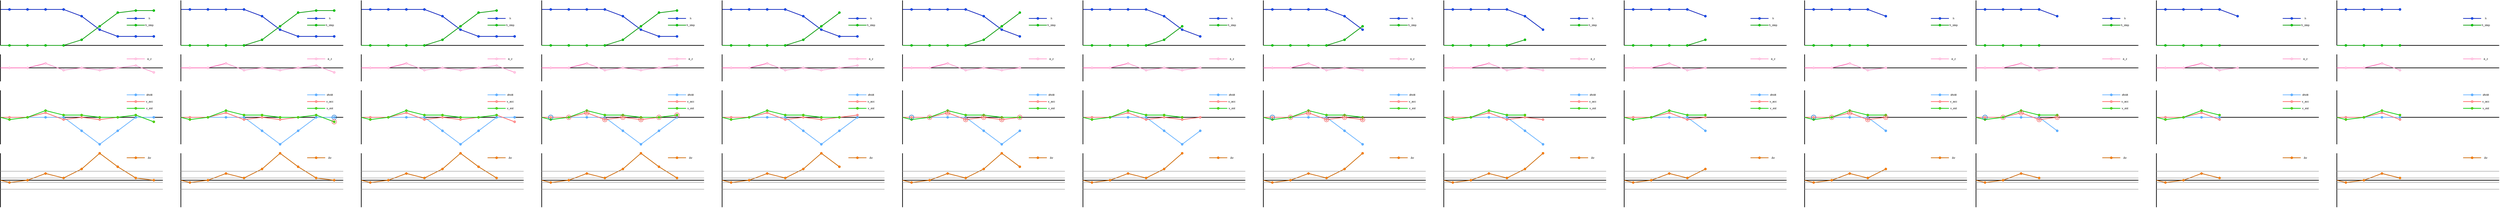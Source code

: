 <mxfile version="13.3.1" type="device"><diagram id="euyda4qc3jm-bp87Kt3y" name="Page-1"><mxGraphModel dx="1351" dy="880" grid="1" gridSize="10" guides="1" tooltips="1" connect="1" arrows="1" fold="1" page="1" pageScale="1" pageWidth="1920" pageHeight="1200" math="0" shadow="0"><root><mxCell id="0"/><mxCell id="1" parent="0"/><mxCell id="ZDyfb_qd_iHkPl7wqjgx-34" value="" style="endArrow=none;html=1;fillColor=#0050ef;strokeColor=#CC6600;strokeWidth=3;" edge="1" parent="1"><mxGeometry width="50" height="50" relative="1" as="geometry"><mxPoint x="640" y="780" as="sourcePoint"/><mxPoint x="720" y="780" as="targetPoint"/></mxGeometry></mxCell><mxCell id="EivLdoYgSJoqp4LgAgdo-44" value="" style="endArrow=none;html=1;fillColor=#0050ef;strokeColor=#66B2FF;strokeWidth=3;" parent="1" edge="1"><mxGeometry width="50" height="50" relative="1" as="geometry"><mxPoint x="640" y="500" as="sourcePoint"/><mxPoint x="720" y="500" as="targetPoint"/></mxGeometry></mxCell><mxCell id="EivLdoYgSJoqp4LgAgdo-63" value="" style="endArrow=none;html=1;fillColor=#0050ef;strokeColor=#FF99CC;strokeWidth=3;" parent="1" edge="1"><mxGeometry width="50" height="50" relative="1" as="geometry"><mxPoint x="640" y="340" as="sourcePoint"/><mxPoint x="720" y="340" as="targetPoint"/></mxGeometry></mxCell><mxCell id="EivLdoYgSJoqp4LgAgdo-2" value="" style="endArrow=none;html=1;fillColor=#0050ef;strokeColor=#001DBC;strokeWidth=3;" parent="1" edge="1"><mxGeometry width="50" height="50" relative="1" as="geometry"><mxPoint x="80" y="120" as="sourcePoint"/><mxPoint x="120" y="120" as="targetPoint"/></mxGeometry></mxCell><mxCell id="EivLdoYgSJoqp4LgAgdo-3" value="" style="endArrow=none;html=1;strokeWidth=3;" parent="1" edge="1"><mxGeometry width="50" height="50" relative="1" as="geometry"><mxPoint x="80" y="280" as="sourcePoint"/><mxPoint x="80" y="80" as="targetPoint"/></mxGeometry></mxCell><mxCell id="EivLdoYgSJoqp4LgAgdo-4" value="" style="endArrow=none;html=1;strokeWidth=3;" parent="1" edge="1"><mxGeometry width="50" height="50" relative="1" as="geometry"><mxPoint x="80" y="280" as="sourcePoint"/><mxPoint x="800" y="280" as="targetPoint"/></mxGeometry></mxCell><mxCell id="EivLdoYgSJoqp4LgAgdo-5" value="" style="endArrow=none;html=1;fillColor=#0050ef;strokeColor=#001DBC;strokeWidth=3;" parent="1" source="EivLdoYgSJoqp4LgAgdo-1" edge="1"><mxGeometry width="50" height="50" relative="1" as="geometry"><mxPoint x="280" y="120" as="sourcePoint"/><mxPoint x="360" y="120" as="targetPoint"/></mxGeometry></mxCell><mxCell id="EivLdoYgSJoqp4LgAgdo-6" value="" style="endArrow=none;html=1;fillColor=#0050ef;strokeColor=#001DBC;strokeWidth=3;" parent="1" edge="1"><mxGeometry width="50" height="50" relative="1" as="geometry"><mxPoint x="360" y="120" as="sourcePoint"/><mxPoint x="440" y="150" as="targetPoint"/></mxGeometry></mxCell><mxCell id="EivLdoYgSJoqp4LgAgdo-7" value="" style="endArrow=none;html=1;fillColor=#0050ef;strokeColor=#001DBC;strokeWidth=3;" parent="1" edge="1"><mxGeometry width="50" height="50" relative="1" as="geometry"><mxPoint x="440" y="150" as="sourcePoint"/><mxPoint x="520" y="210" as="targetPoint"/></mxGeometry></mxCell><mxCell id="EivLdoYgSJoqp4LgAgdo-8" value="" style="endArrow=none;html=1;fillColor=#0050ef;strokeColor=#001DBC;strokeWidth=3;" parent="1" edge="1"><mxGeometry width="50" height="50" relative="1" as="geometry"><mxPoint x="520" y="210" as="sourcePoint"/><mxPoint x="600" y="240" as="targetPoint"/></mxGeometry></mxCell><mxCell id="EivLdoYgSJoqp4LgAgdo-9" value="" style="endArrow=none;html=1;fillColor=#0050ef;strokeColor=#001DBC;strokeWidth=3;" parent="1" edge="1"><mxGeometry width="50" height="50" relative="1" as="geometry"><mxPoint x="600" y="240" as="sourcePoint"/><mxPoint x="680" y="240" as="targetPoint"/></mxGeometry></mxCell><mxCell id="EivLdoYgSJoqp4LgAgdo-10" value="" style="endArrow=none;html=1;fillColor=#0050ef;strokeColor=#001DBC;strokeWidth=3;" parent="1" edge="1"><mxGeometry width="50" height="50" relative="1" as="geometry"><mxPoint x="680" y="240" as="sourcePoint"/><mxPoint x="760" y="240" as="targetPoint"/></mxGeometry></mxCell><mxCell id="EivLdoYgSJoqp4LgAgdo-11" value="" style="endArrow=none;html=1;fillColor=#0050ef;strokeColor=#001DBC;strokeWidth=3;" parent="1" target="EivLdoYgSJoqp4LgAgdo-1" edge="1"><mxGeometry width="50" height="50" relative="1" as="geometry"><mxPoint x="280" y="120" as="sourcePoint"/><mxPoint x="360" y="120" as="targetPoint"/></mxGeometry></mxCell><mxCell id="EivLdoYgSJoqp4LgAgdo-12" value="" style="ellipse;whiteSpace=wrap;html=1;aspect=fixed;fillColor=#0050ef;strokeColor=#001DBC;fontColor=#ffffff;" parent="1" vertex="1"><mxGeometry x="355" y="115" width="10" height="10" as="geometry"/></mxCell><mxCell id="EivLdoYgSJoqp4LgAgdo-13" value="" style="ellipse;whiteSpace=wrap;html=1;aspect=fixed;fillColor=#0050ef;strokeColor=#001DBC;fontColor=#ffffff;" parent="1" vertex="1"><mxGeometry x="435" y="145" width="10" height="10" as="geometry"/></mxCell><mxCell id="EivLdoYgSJoqp4LgAgdo-15" value="" style="ellipse;whiteSpace=wrap;html=1;aspect=fixed;fillColor=#0050ef;strokeColor=#001DBC;fontColor=#ffffff;" parent="1" vertex="1"><mxGeometry x="515" y="205" width="10" height="10" as="geometry"/></mxCell><mxCell id="EivLdoYgSJoqp4LgAgdo-16" value="" style="ellipse;whiteSpace=wrap;html=1;aspect=fixed;fillColor=#0050ef;strokeColor=#001DBC;fontColor=#ffffff;" parent="1" vertex="1"><mxGeometry x="595" y="235" width="10" height="10" as="geometry"/></mxCell><mxCell id="EivLdoYgSJoqp4LgAgdo-17" value="" style="ellipse;whiteSpace=wrap;html=1;aspect=fixed;fillColor=#0050ef;strokeColor=#001DBC;fontColor=#ffffff;" parent="1" vertex="1"><mxGeometry x="675" y="235" width="10" height="10" as="geometry"/></mxCell><mxCell id="EivLdoYgSJoqp4LgAgdo-18" value="" style="ellipse;whiteSpace=wrap;html=1;aspect=fixed;fillColor=#0050ef;strokeColor=#001DBC;fontColor=#ffffff;" parent="1" vertex="1"><mxGeometry x="755" y="235" width="10" height="10" as="geometry"/></mxCell><mxCell id="EivLdoYgSJoqp4LgAgdo-20" value="" style="endArrow=none;html=1;fillColor=#0050ef;strokeColor=#001DBC;strokeWidth=3;" parent="1" edge="1"><mxGeometry width="50" height="50" relative="1" as="geometry"><mxPoint x="640" y="160" as="sourcePoint"/><mxPoint x="720" y="160" as="targetPoint"/></mxGeometry></mxCell><mxCell id="EivLdoYgSJoqp4LgAgdo-21" value="" style="ellipse;whiteSpace=wrap;html=1;aspect=fixed;fillColor=#0050ef;strokeColor=#001DBC;fontColor=#ffffff;" parent="1" vertex="1"><mxGeometry x="675" y="155" width="10" height="10" as="geometry"/></mxCell><mxCell id="EivLdoYgSJoqp4LgAgdo-22" value="h" style="text;html=1;align=center;verticalAlign=middle;resizable=0;points=[];autosize=1;" parent="1" vertex="1"><mxGeometry x="730" y="150" width="20" height="20" as="geometry"/></mxCell><mxCell id="EivLdoYgSJoqp4LgAgdo-24" value="" style="endArrow=none;html=1;strokeWidth=3;" parent="1" edge="1"><mxGeometry width="50" height="50" relative="1" as="geometry"><mxPoint x="80" y="720" as="sourcePoint"/><mxPoint x="80" y="480" as="targetPoint"/></mxGeometry></mxCell><mxCell id="EivLdoYgSJoqp4LgAgdo-25" value="" style="endArrow=none;html=1;strokeWidth=3;" parent="1" edge="1"><mxGeometry width="50" height="50" relative="1" as="geometry"><mxPoint x="80" y="600" as="sourcePoint"/><mxPoint x="800" y="600" as="targetPoint"/></mxGeometry></mxCell><mxCell id="EivLdoYgSJoqp4LgAgdo-26" value="" style="endArrow=none;html=1;fillColor=#0050ef;strokeColor=#66B2FF;strokeWidth=3;" parent="1" edge="1"><mxGeometry width="50" height="50" relative="1" as="geometry"><mxPoint x="200" y="600" as="sourcePoint"/><mxPoint x="280" y="600" as="targetPoint"/></mxGeometry></mxCell><mxCell id="EivLdoYgSJoqp4LgAgdo-27" value="" style="endArrow=none;html=1;fillColor=#0050ef;strokeColor=#66B2FF;strokeWidth=3;" parent="1" edge="1"><mxGeometry width="50" height="50" relative="1" as="geometry"><mxPoint x="280" y="600" as="sourcePoint"/><mxPoint x="360" y="600" as="targetPoint"/></mxGeometry></mxCell><mxCell id="EivLdoYgSJoqp4LgAgdo-28" value="" style="endArrow=none;html=1;fillColor=#0050ef;strokeColor=#66B2FF;strokeWidth=3;" parent="1" edge="1"><mxGeometry width="50" height="50" relative="1" as="geometry"><mxPoint x="520" y="720" as="sourcePoint"/><mxPoint x="600" y="660" as="targetPoint"/></mxGeometry></mxCell><mxCell id="EivLdoYgSJoqp4LgAgdo-29" value="" style="endArrow=none;html=1;fillColor=#0050ef;strokeColor=#66B2FF;strokeWidth=3;" parent="1" edge="1"><mxGeometry width="50" height="50" relative="1" as="geometry"><mxPoint x="600" y="660" as="sourcePoint"/><mxPoint x="680" y="600" as="targetPoint"/></mxGeometry></mxCell><mxCell id="EivLdoYgSJoqp4LgAgdo-30" value="" style="endArrow=none;html=1;fillColor=#0050ef;strokeColor=#66B2FF;strokeWidth=3;" parent="1" edge="1"><mxGeometry width="50" height="50" relative="1" as="geometry"><mxPoint x="440" y="660" as="sourcePoint"/><mxPoint x="520" y="720" as="targetPoint"/></mxGeometry></mxCell><mxCell id="EivLdoYgSJoqp4LgAgdo-31" value="" style="endArrow=none;html=1;fillColor=#0050ef;strokeColor=#66B2FF;strokeWidth=3;" parent="1" edge="1"><mxGeometry width="50" height="50" relative="1" as="geometry"><mxPoint x="360" y="600" as="sourcePoint"/><mxPoint x="440" y="660" as="targetPoint"/></mxGeometry></mxCell><mxCell id="EivLdoYgSJoqp4LgAgdo-32" value="" style="endArrow=none;html=1;fillColor=#0050ef;strokeColor=#66B2FF;strokeWidth=3;" parent="1" edge="1"><mxGeometry width="50" height="50" relative="1" as="geometry"><mxPoint x="680" y="600" as="sourcePoint"/><mxPoint x="760" y="600" as="targetPoint"/></mxGeometry></mxCell><mxCell id="EivLdoYgSJoqp4LgAgdo-33" value="" style="ellipse;whiteSpace=wrap;html=1;aspect=fixed;fillColor=#66B2FF;strokeColor=#3399FF;fontColor=#ffffff;" parent="1" vertex="1"><mxGeometry x="275" y="595" width="10" height="10" as="geometry"/></mxCell><mxCell id="EivLdoYgSJoqp4LgAgdo-34" value="" style="ellipse;whiteSpace=wrap;html=1;aspect=fixed;fillColor=#66B2FF;strokeColor=#3399FF;fontColor=#ffffff;" parent="1" vertex="1"><mxGeometry x="355" y="595" width="10" height="10" as="geometry"/></mxCell><mxCell id="EivLdoYgSJoqp4LgAgdo-35" value="" style="ellipse;whiteSpace=wrap;html=1;aspect=fixed;fillColor=#66B2FF;strokeColor=#3399FF;fontColor=#ffffff;" parent="1" vertex="1"><mxGeometry x="435" y="655" width="10" height="10" as="geometry"/></mxCell><mxCell id="EivLdoYgSJoqp4LgAgdo-36" value="" style="ellipse;whiteSpace=wrap;html=1;aspect=fixed;fillColor=#66B2FF;strokeColor=#3399FF;fontColor=#ffffff;" parent="1" vertex="1"><mxGeometry x="515" y="715" width="10" height="10" as="geometry"/></mxCell><mxCell id="EivLdoYgSJoqp4LgAgdo-37" value="" style="ellipse;whiteSpace=wrap;html=1;aspect=fixed;fillColor=#66B2FF;strokeColor=#3399FF;fontColor=#ffffff;" parent="1" vertex="1"><mxGeometry x="595" y="655" width="10" height="10" as="geometry"/></mxCell><mxCell id="EivLdoYgSJoqp4LgAgdo-38" value="" style="ellipse;whiteSpace=wrap;html=1;aspect=fixed;fillColor=#66B2FF;strokeColor=#3399FF;fontColor=#ffffff;" parent="1" vertex="1"><mxGeometry x="675" y="595" width="10" height="10" as="geometry"/></mxCell><mxCell id="EivLdoYgSJoqp4LgAgdo-39" value="" style="ellipse;whiteSpace=wrap;html=1;aspect=fixed;fillColor=#66B2FF;strokeColor=#3399FF;fontColor=#ffffff;" parent="1" vertex="1"><mxGeometry x="755" y="595" width="10" height="10" as="geometry"/></mxCell><mxCell id="EivLdoYgSJoqp4LgAgdo-42" value="dh/dt" style="text;html=1;align=center;verticalAlign=middle;resizable=0;points=[];autosize=1;" parent="1" vertex="1"><mxGeometry x="720" y="490" width="40" height="20" as="geometry"/></mxCell><mxCell id="EivLdoYgSJoqp4LgAgdo-43" value="" style="ellipse;whiteSpace=wrap;html=1;aspect=fixed;fillColor=#66B2FF;strokeColor=#3399FF;fontColor=#ffffff;" parent="1" vertex="1"><mxGeometry x="675" y="495" width="10" height="10" as="geometry"/></mxCell><mxCell id="EivLdoYgSJoqp4LgAgdo-45" value="" style="endArrow=none;html=1;strokeWidth=3;" parent="1" edge="1"><mxGeometry width="50" height="50" relative="1" as="geometry"><mxPoint x="80" y="440" as="sourcePoint"/><mxPoint x="80" y="320" as="targetPoint"/></mxGeometry></mxCell><mxCell id="EivLdoYgSJoqp4LgAgdo-46" value="" style="endArrow=none;html=1;strokeWidth=3;" parent="1" edge="1"><mxGeometry width="50" height="50" relative="1" as="geometry"><mxPoint x="80" y="380" as="sourcePoint"/><mxPoint x="800" y="380" as="targetPoint"/></mxGeometry></mxCell><mxCell id="EivLdoYgSJoqp4LgAgdo-61" value="a_z" style="text;html=1;align=center;verticalAlign=middle;resizable=0;points=[];autosize=1;" parent="1" vertex="1"><mxGeometry x="725" y="330" width="30" height="20" as="geometry"/></mxCell><mxCell id="EivLdoYgSJoqp4LgAgdo-62" value="" style="ellipse;whiteSpace=wrap;html=1;aspect=fixed;fillColor=#FFCCE6;strokeColor=#FF99CC;fontColor=#ffffff;" parent="1" vertex="1"><mxGeometry x="675" y="335" width="10" height="10" as="geometry"/></mxCell><mxCell id="EivLdoYgSJoqp4LgAgdo-66" value="" style="endArrow=none;html=1;fillColor=#0050ef;strokeColor=#FF99CC;strokeWidth=3;" parent="1" edge="1"><mxGeometry width="50" height="50" relative="1" as="geometry"><mxPoint x="280" y="360" as="sourcePoint"/><mxPoint x="360" y="390" as="targetPoint"/></mxGeometry></mxCell><mxCell id="EivLdoYgSJoqp4LgAgdo-67" value="" style="endArrow=none;html=1;fillColor=#0050ef;strokeColor=#FF99CC;strokeWidth=3;" parent="1" edge="1"><mxGeometry width="50" height="50" relative="1" as="geometry"><mxPoint x="360" y="390" as="sourcePoint"/><mxPoint x="440" y="380" as="targetPoint"/></mxGeometry></mxCell><mxCell id="EivLdoYgSJoqp4LgAgdo-68" value="" style="endArrow=none;html=1;fillColor=#0050ef;strokeColor=#FF99CC;strokeWidth=3;" parent="1" edge="1"><mxGeometry width="50" height="50" relative="1" as="geometry"><mxPoint x="440" y="380" as="sourcePoint"/><mxPoint x="520" y="390" as="targetPoint"/></mxGeometry></mxCell><mxCell id="EivLdoYgSJoqp4LgAgdo-69" value="" style="endArrow=none;html=1;fillColor=#0050ef;strokeColor=#FF99CC;strokeWidth=3;" parent="1" edge="1"><mxGeometry width="50" height="50" relative="1" as="geometry"><mxPoint x="520" y="390" as="sourcePoint"/><mxPoint x="600" y="380" as="targetPoint"/></mxGeometry></mxCell><mxCell id="EivLdoYgSJoqp4LgAgdo-70" value="" style="endArrow=none;html=1;fillColor=#0050ef;strokeColor=#FF99CC;strokeWidth=3;" parent="1" edge="1"><mxGeometry width="50" height="50" relative="1" as="geometry"><mxPoint x="600" y="380" as="sourcePoint"/><mxPoint x="680" y="370" as="targetPoint"/></mxGeometry></mxCell><mxCell id="EivLdoYgSJoqp4LgAgdo-71" value="" style="endArrow=none;html=1;fillColor=#0050ef;strokeColor=#FF99CC;strokeWidth=3;" parent="1" edge="1"><mxGeometry width="50" height="50" relative="1" as="geometry"><mxPoint x="680" y="370" as="sourcePoint"/><mxPoint x="760" y="400" as="targetPoint"/></mxGeometry></mxCell><mxCell id="EivLdoYgSJoqp4LgAgdo-72" value="" style="ellipse;whiteSpace=wrap;html=1;aspect=fixed;fillColor=#FFCCE6;strokeColor=#FF99CC;fontColor=#ffffff;" parent="1" vertex="1"><mxGeometry x="355" y="385" width="10" height="10" as="geometry"/></mxCell><mxCell id="EivLdoYgSJoqp4LgAgdo-73" value="" style="ellipse;whiteSpace=wrap;html=1;aspect=fixed;fillColor=#FFCCE6;strokeColor=#FF99CC;fontColor=#ffffff;" parent="1" vertex="1"><mxGeometry x="435" y="375" width="10" height="10" as="geometry"/></mxCell><mxCell id="EivLdoYgSJoqp4LgAgdo-74" value="" style="ellipse;whiteSpace=wrap;html=1;aspect=fixed;fillColor=#FFCCE6;strokeColor=#FF99CC;fontColor=#ffffff;" parent="1" vertex="1"><mxGeometry x="515" y="385" width="10" height="10" as="geometry"/></mxCell><mxCell id="EivLdoYgSJoqp4LgAgdo-75" value="" style="ellipse;whiteSpace=wrap;html=1;aspect=fixed;fillColor=#FFCCE6;strokeColor=#FF99CC;fontColor=#ffffff;" parent="1" vertex="1"><mxGeometry x="595" y="375" width="10" height="10" as="geometry"/></mxCell><mxCell id="EivLdoYgSJoqp4LgAgdo-76" value="" style="ellipse;whiteSpace=wrap;html=1;aspect=fixed;fillColor=#FFCCE6;strokeColor=#FF99CC;fontColor=#ffffff;" parent="1" vertex="1"><mxGeometry x="675" y="365" width="10" height="10" as="geometry"/></mxCell><mxCell id="EivLdoYgSJoqp4LgAgdo-77" value="" style="ellipse;whiteSpace=wrap;html=1;aspect=fixed;fillColor=#FFCCE6;strokeColor=#FF99CC;fontColor=#ffffff;" parent="1" vertex="1"><mxGeometry x="755" y="395" width="10" height="10" as="geometry"/></mxCell><mxCell id="EivLdoYgSJoqp4LgAgdo-78" value="" style="endArrow=none;html=1;fillColor=#0050ef;strokeColor=#FF6666;strokeWidth=3;" parent="1" edge="1"><mxGeometry width="50" height="50" relative="1" as="geometry"><mxPoint x="640" y="530" as="sourcePoint"/><mxPoint x="720" y="530" as="targetPoint"/></mxGeometry></mxCell><mxCell id="EivLdoYgSJoqp4LgAgdo-79" value="" style="ellipse;whiteSpace=wrap;html=1;aspect=fixed;fillColor=#FF9999;strokeColor=#FF6666;fontColor=#ffffff;" parent="1" vertex="1"><mxGeometry x="675" y="525" width="10" height="10" as="geometry"/></mxCell><mxCell id="EivLdoYgSJoqp4LgAgdo-80" value="v_acc" style="text;html=1;align=center;verticalAlign=middle;resizable=0;points=[];autosize=1;" parent="1" vertex="1"><mxGeometry x="715" y="520" width="50" height="20" as="geometry"/></mxCell><mxCell id="EivLdoYgSJoqp4LgAgdo-82" value="" style="endArrow=none;html=1;fillColor=#0050ef;strokeColor=#FF6666;strokeWidth=3;" parent="1" edge="1"><mxGeometry width="50" height="50" relative="1" as="geometry"><mxPoint x="280" y="580" as="sourcePoint"/><mxPoint x="360" y="610" as="targetPoint"/></mxGeometry></mxCell><mxCell id="EivLdoYgSJoqp4LgAgdo-83" value="" style="endArrow=none;html=1;fillColor=#0050ef;strokeColor=#FF6666;strokeWidth=3;" parent="1" edge="1"><mxGeometry width="50" height="50" relative="1" as="geometry"><mxPoint x="360" y="610" as="sourcePoint"/><mxPoint x="440" y="600" as="targetPoint"/></mxGeometry></mxCell><mxCell id="EivLdoYgSJoqp4LgAgdo-84" value="" style="endArrow=none;html=1;fillColor=#0050ef;strokeColor=#FF6666;strokeWidth=3;" parent="1" edge="1"><mxGeometry width="50" height="50" relative="1" as="geometry"><mxPoint x="440" y="600" as="sourcePoint"/><mxPoint x="520" y="610" as="targetPoint"/></mxGeometry></mxCell><mxCell id="EivLdoYgSJoqp4LgAgdo-85" value="" style="endArrow=none;html=1;fillColor=#0050ef;strokeColor=#FF6666;strokeWidth=3;" parent="1" edge="1"><mxGeometry width="50" height="50" relative="1" as="geometry"><mxPoint x="520" y="610" as="sourcePoint"/><mxPoint x="600" y="600" as="targetPoint"/></mxGeometry></mxCell><mxCell id="EivLdoYgSJoqp4LgAgdo-86" value="" style="endArrow=none;html=1;fillColor=#0050ef;strokeColor=#FF6666;strokeWidth=3;" parent="1" edge="1"><mxGeometry width="50" height="50" relative="1" as="geometry"><mxPoint x="600" y="600" as="sourcePoint"/><mxPoint x="680" y="590" as="targetPoint"/></mxGeometry></mxCell><mxCell id="EivLdoYgSJoqp4LgAgdo-87" value="" style="endArrow=none;html=1;fillColor=#0050ef;strokeColor=#FF6666;strokeWidth=3;" parent="1" edge="1"><mxGeometry width="50" height="50" relative="1" as="geometry"><mxPoint x="680" y="590" as="sourcePoint"/><mxPoint x="760" y="620" as="targetPoint"/></mxGeometry></mxCell><mxCell id="EivLdoYgSJoqp4LgAgdo-89" value="" style="ellipse;whiteSpace=wrap;html=1;aspect=fixed;fillColor=#FF9999;strokeColor=#FF6666;fontColor=#ffffff;" parent="1" vertex="1"><mxGeometry x="355" y="605" width="10" height="10" as="geometry"/></mxCell><mxCell id="EivLdoYgSJoqp4LgAgdo-90" value="" style="ellipse;whiteSpace=wrap;html=1;aspect=fixed;fillColor=#FF9999;strokeColor=#FF6666;fontColor=#ffffff;" parent="1" vertex="1"><mxGeometry x="435" y="595" width="10" height="10" as="geometry"/></mxCell><mxCell id="EivLdoYgSJoqp4LgAgdo-91" value="" style="ellipse;whiteSpace=wrap;html=1;aspect=fixed;fillColor=#FF9999;strokeColor=#FF6666;fontColor=#ffffff;" parent="1" vertex="1"><mxGeometry x="515" y="605" width="10" height="10" as="geometry"/></mxCell><mxCell id="EivLdoYgSJoqp4LgAgdo-92" value="" style="ellipse;whiteSpace=wrap;html=1;aspect=fixed;fillColor=#FF9999;strokeColor=#FF6666;fontColor=#ffffff;" parent="1" vertex="1"><mxGeometry x="595" y="595" width="10" height="10" as="geometry"/></mxCell><mxCell id="EivLdoYgSJoqp4LgAgdo-93" value="" style="ellipse;whiteSpace=wrap;html=1;aspect=fixed;fillColor=#FF9999;strokeColor=#FF6666;fontColor=#ffffff;" parent="1" vertex="1"><mxGeometry x="675" y="585" width="10" height="10" as="geometry"/></mxCell><mxCell id="EivLdoYgSJoqp4LgAgdo-94" value="" style="ellipse;whiteSpace=wrap;html=1;aspect=fixed;fillColor=#FF9999;strokeColor=#FF6666;fontColor=#ffffff;" parent="1" vertex="1"><mxGeometry x="755" y="615" width="10" height="10" as="geometry"/></mxCell><mxCell id="EivLdoYgSJoqp4LgAgdo-99" value="" style="endArrow=none;html=1;fillColor=#0050ef;strokeColor=#66B2FF;strokeWidth=3;" parent="1" edge="1"><mxGeometry width="50" height="50" relative="1" as="geometry"><mxPoint x="120" y="600" as="sourcePoint"/><mxPoint x="200" y="600" as="targetPoint"/></mxGeometry></mxCell><mxCell id="EivLdoYgSJoqp4LgAgdo-101" value="" style="endArrow=none;html=1;fillColor=#0050ef;strokeColor=#66B2FF;strokeWidth=3;" parent="1" edge="1"><mxGeometry width="50" height="50" relative="1" as="geometry"><mxPoint x="80" y="600" as="sourcePoint"/><mxPoint x="120" y="600" as="targetPoint"/></mxGeometry></mxCell><mxCell id="EivLdoYgSJoqp4LgAgdo-102" value="" style="ellipse;whiteSpace=wrap;html=1;aspect=fixed;fillColor=#66B2FF;strokeColor=#3399FF;fontColor=#ffffff;" parent="1" vertex="1"><mxGeometry x="195" y="595" width="10" height="10" as="geometry"/></mxCell><mxCell id="EivLdoYgSJoqp4LgAgdo-103" value="" style="ellipse;whiteSpace=wrap;html=1;aspect=fixed;fillColor=#66B2FF;strokeColor=#3399FF;fontColor=#ffffff;" parent="1" vertex="1"><mxGeometry x="115" y="595" width="10" height="10" as="geometry"/></mxCell><mxCell id="EivLdoYgSJoqp4LgAgdo-81" value="" style="endArrow=none;html=1;fillColor=#0050ef;strokeColor=#FF6666;strokeWidth=3;" parent="1" edge="1"><mxGeometry width="50" height="50" relative="1" as="geometry"><mxPoint x="200" y="600" as="sourcePoint"/><mxPoint x="280" y="580" as="targetPoint"/></mxGeometry></mxCell><mxCell id="EivLdoYgSJoqp4LgAgdo-95" value="" style="endArrow=none;html=1;fillColor=#0050ef;strokeColor=#FF6666;strokeWidth=3;" parent="1" edge="1"><mxGeometry width="50" height="50" relative="1" as="geometry"><mxPoint x="120" y="600" as="sourcePoint"/><mxPoint x="200" y="600" as="targetPoint"/></mxGeometry></mxCell><mxCell id="EivLdoYgSJoqp4LgAgdo-96" value="" style="endArrow=none;html=1;fillColor=#0050ef;strokeColor=#FF6666;strokeWidth=3;" parent="1" edge="1"><mxGeometry width="50" height="50" relative="1" as="geometry"><mxPoint x="80" y="600" as="sourcePoint"/><mxPoint x="120" y="600" as="targetPoint"/></mxGeometry></mxCell><mxCell id="EivLdoYgSJoqp4LgAgdo-88" value="" style="ellipse;whiteSpace=wrap;html=1;aspect=fixed;fillColor=#FF9999;strokeColor=#FF6666;fontColor=#ffffff;" parent="1" vertex="1"><mxGeometry x="275" y="575" width="10" height="10" as="geometry"/></mxCell><mxCell id="EivLdoYgSJoqp4LgAgdo-97" value="" style="ellipse;whiteSpace=wrap;html=1;aspect=fixed;fillColor=#FF9999;strokeColor=#FF6666;fontColor=#ffffff;" parent="1" vertex="1"><mxGeometry x="195" y="595" width="10" height="10" as="geometry"/></mxCell><mxCell id="EivLdoYgSJoqp4LgAgdo-98" value="" style="ellipse;whiteSpace=wrap;html=1;aspect=fixed;fillColor=#FF9999;strokeColor=#FF6666;fontColor=#ffffff;" parent="1" vertex="1"><mxGeometry x="115" y="595" width="10" height="10" as="geometry"/></mxCell><mxCell id="EivLdoYgSJoqp4LgAgdo-104" value="" style="endArrow=none;html=1;fillColor=#0050ef;strokeColor=#001DBC;strokeWidth=3;" parent="1" edge="1"><mxGeometry width="50" height="50" relative="1" as="geometry"><mxPoint x="120" y="120" as="sourcePoint"/><mxPoint x="280" y="120" as="targetPoint"/></mxGeometry></mxCell><mxCell id="EivLdoYgSJoqp4LgAgdo-105" value="" style="ellipse;whiteSpace=wrap;html=1;aspect=fixed;fillColor=#0050ef;strokeColor=#001DBC;fontColor=#ffffff;" parent="1" vertex="1"><mxGeometry x="115" y="115" width="10" height="10" as="geometry"/></mxCell><mxCell id="EivLdoYgSJoqp4LgAgdo-106" value="" style="ellipse;whiteSpace=wrap;html=1;aspect=fixed;fillColor=#0050ef;strokeColor=#001DBC;fontColor=#ffffff;" parent="1" vertex="1"><mxGeometry x="195" y="115" width="10" height="10" as="geometry"/></mxCell><mxCell id="EivLdoYgSJoqp4LgAgdo-1" value="" style="ellipse;whiteSpace=wrap;html=1;aspect=fixed;fillColor=#0050ef;strokeColor=#001DBC;fontColor=#ffffff;" parent="1" vertex="1"><mxGeometry x="275" y="115" width="10" height="10" as="geometry"/></mxCell><mxCell id="EivLdoYgSJoqp4LgAgdo-109" value="" style="endArrow=none;html=1;fillColor=#0050ef;strokeColor=#FF66B3;strokeWidth=3;" parent="1" edge="1"><mxGeometry width="50" height="50" relative="1" as="geometry"><mxPoint x="200" y="380" as="sourcePoint"/><mxPoint x="280" y="360" as="targetPoint"/></mxGeometry></mxCell><mxCell id="EivLdoYgSJoqp4LgAgdo-110" value="" style="endArrow=none;html=1;fillColor=#0050ef;strokeColor=#FF66B3;strokeWidth=3;" parent="1" edge="1"><mxGeometry width="50" height="50" relative="1" as="geometry"><mxPoint x="120" y="380" as="sourcePoint"/><mxPoint x="200" y="380" as="targetPoint"/></mxGeometry></mxCell><mxCell id="EivLdoYgSJoqp4LgAgdo-111" value="" style="endArrow=none;html=1;fillColor=#0050ef;strokeColor=#FF66B3;strokeWidth=3;" parent="1" edge="1"><mxGeometry width="50" height="50" relative="1" as="geometry"><mxPoint x="80" y="380" as="sourcePoint"/><mxPoint x="120" y="380" as="targetPoint"/></mxGeometry></mxCell><mxCell id="EivLdoYgSJoqp4LgAgdo-65" value="" style="ellipse;whiteSpace=wrap;html=1;aspect=fixed;fillColor=#FFCCE6;strokeColor=#FF99CC;fontColor=#ffffff;" parent="1" vertex="1"><mxGeometry x="275" y="355" width="10" height="10" as="geometry"/></mxCell><mxCell id="EivLdoYgSJoqp4LgAgdo-112" value="" style="ellipse;whiteSpace=wrap;html=1;aspect=fixed;fillColor=#FFCCE6;strokeColor=#FF99CC;fontColor=#ffffff;" parent="1" vertex="1"><mxGeometry x="195" y="375" width="10" height="10" as="geometry"/></mxCell><mxCell id="EivLdoYgSJoqp4LgAgdo-113" value="" style="ellipse;whiteSpace=wrap;html=1;aspect=fixed;fillColor=#FFCCE6;strokeColor=#FF99CC;fontColor=#ffffff;" parent="1" vertex="1"><mxGeometry x="115" y="375" width="10" height="10" as="geometry"/></mxCell><mxCell id="EivLdoYgSJoqp4LgAgdo-115" value="" style="endArrow=none;html=1;fillColor=#0050ef;strokeColor=#00CC00;strokeWidth=3;" parent="1" edge="1"><mxGeometry width="50" height="50" relative="1" as="geometry"><mxPoint x="80" y="600" as="sourcePoint"/><mxPoint x="120" y="610" as="targetPoint"/></mxGeometry></mxCell><mxCell id="EivLdoYgSJoqp4LgAgdo-116" value="" style="endArrow=none;html=1;fillColor=#0050ef;strokeColor=#00CC00;strokeWidth=3;" parent="1" edge="1"><mxGeometry width="50" height="50" relative="1" as="geometry"><mxPoint x="120" y="610" as="sourcePoint"/><mxPoint x="200" y="600" as="targetPoint"/></mxGeometry></mxCell><mxCell id="EivLdoYgSJoqp4LgAgdo-117" value="" style="endArrow=none;html=1;fillColor=#0050ef;strokeColor=#00CC00;strokeWidth=3;" parent="1" edge="1"><mxGeometry width="50" height="50" relative="1" as="geometry"><mxPoint x="200" y="600" as="sourcePoint"/><mxPoint x="280" y="570" as="targetPoint"/></mxGeometry></mxCell><mxCell id="EivLdoYgSJoqp4LgAgdo-119" value="" style="endArrow=none;html=1;fillColor=#0050ef;strokeColor=#00CC00;strokeWidth=3;" parent="1" edge="1"><mxGeometry width="50" height="50" relative="1" as="geometry"><mxPoint x="280" y="570" as="sourcePoint"/><mxPoint x="360" y="590" as="targetPoint"/></mxGeometry></mxCell><mxCell id="EivLdoYgSJoqp4LgAgdo-120" value="" style="endArrow=none;html=1;fillColor=#0050ef;strokeColor=#00CC00;strokeWidth=3;" parent="1" edge="1"><mxGeometry width="50" height="50" relative="1" as="geometry"><mxPoint x="360" y="590" as="sourcePoint"/><mxPoint x="440" y="590" as="targetPoint"/></mxGeometry></mxCell><mxCell id="EivLdoYgSJoqp4LgAgdo-121" value="" style="endArrow=none;html=1;fillColor=#0050ef;strokeColor=#00CC00;strokeWidth=3;" parent="1" edge="1"><mxGeometry width="50" height="50" relative="1" as="geometry"><mxPoint x="440" y="590" as="sourcePoint"/><mxPoint x="520" y="600" as="targetPoint"/></mxGeometry></mxCell><mxCell id="EivLdoYgSJoqp4LgAgdo-122" value="" style="endArrow=none;html=1;fillColor=#0050ef;strokeColor=#00CC00;strokeWidth=3;" parent="1" edge="1"><mxGeometry width="50" height="50" relative="1" as="geometry"><mxPoint x="520" y="600" as="sourcePoint"/><mxPoint x="600" y="600" as="targetPoint"/></mxGeometry></mxCell><mxCell id="EivLdoYgSJoqp4LgAgdo-123" value="" style="endArrow=none;html=1;fillColor=#0050ef;strokeColor=#00CC00;strokeWidth=3;" parent="1" edge="1"><mxGeometry width="50" height="50" relative="1" as="geometry"><mxPoint x="600" y="600" as="sourcePoint"/><mxPoint x="680" y="590" as="targetPoint"/></mxGeometry></mxCell><mxCell id="EivLdoYgSJoqp4LgAgdo-124" value="" style="endArrow=none;html=1;fillColor=#0050ef;strokeColor=#00CC00;strokeWidth=3;" parent="1" edge="1"><mxGeometry width="50" height="50" relative="1" as="geometry"><mxPoint x="680" y="590" as="sourcePoint"/><mxPoint x="760" y="620" as="targetPoint"/></mxGeometry></mxCell><mxCell id="EivLdoYgSJoqp4LgAgdo-125" value="" style="ellipse;whiteSpace=wrap;html=1;aspect=fixed;fillColor=#66CC00;strokeColor=#00CC00;fontColor=#ffffff;" parent="1" vertex="1"><mxGeometry x="115" y="605" width="10" height="10" as="geometry"/></mxCell><mxCell id="EivLdoYgSJoqp4LgAgdo-126" value="" style="ellipse;whiteSpace=wrap;html=1;aspect=fixed;fillColor=#66CC00;strokeColor=#00CC00;fontColor=#ffffff;" parent="1" vertex="1"><mxGeometry x="195" y="595" width="10" height="10" as="geometry"/></mxCell><mxCell id="EivLdoYgSJoqp4LgAgdo-127" value="" style="ellipse;whiteSpace=wrap;html=1;aspect=fixed;fillColor=#66CC00;strokeColor=#00CC00;fontColor=#ffffff;" parent="1" vertex="1"><mxGeometry x="275" y="565" width="10" height="10" as="geometry"/></mxCell><mxCell id="EivLdoYgSJoqp4LgAgdo-128" value="" style="ellipse;whiteSpace=wrap;html=1;aspect=fixed;fillColor=#66CC00;strokeColor=#00CC00;fontColor=#ffffff;" parent="1" vertex="1"><mxGeometry x="355" y="585" width="10" height="10" as="geometry"/></mxCell><mxCell id="EivLdoYgSJoqp4LgAgdo-129" value="" style="ellipse;whiteSpace=wrap;html=1;aspect=fixed;fillColor=#66CC00;strokeColor=#00CC00;fontColor=#ffffff;" parent="1" vertex="1"><mxGeometry x="435" y="585" width="10" height="10" as="geometry"/></mxCell><mxCell id="EivLdoYgSJoqp4LgAgdo-130" value="" style="ellipse;whiteSpace=wrap;html=1;aspect=fixed;fillColor=#66CC00;strokeColor=#00CC00;fontColor=#ffffff;" parent="1" vertex="1"><mxGeometry x="515" y="595" width="10" height="10" as="geometry"/></mxCell><mxCell id="EivLdoYgSJoqp4LgAgdo-131" value="" style="ellipse;whiteSpace=wrap;html=1;aspect=fixed;fillColor=#66CC00;strokeColor=#00CC00;fontColor=#ffffff;" parent="1" vertex="1"><mxGeometry x="595" y="595" width="10" height="10" as="geometry"/></mxCell><mxCell id="EivLdoYgSJoqp4LgAgdo-132" value="" style="ellipse;whiteSpace=wrap;html=1;aspect=fixed;fillColor=#66CC00;strokeColor=#00CC00;fontColor=#ffffff;" parent="1" vertex="1"><mxGeometry x="675" y="585" width="10" height="10" as="geometry"/></mxCell><mxCell id="EivLdoYgSJoqp4LgAgdo-133" value="" style="ellipse;whiteSpace=wrap;html=1;aspect=fixed;fillColor=#66CC00;strokeColor=#00CC00;fontColor=#ffffff;" parent="1" vertex="1"><mxGeometry x="755" y="615" width="10" height="10" as="geometry"/></mxCell><mxCell id="EivLdoYgSJoqp4LgAgdo-134" value="" style="endArrow=none;html=1;fillColor=#0050ef;strokeColor=#00CC00;strokeWidth=3;" parent="1" edge="1"><mxGeometry width="50" height="50" relative="1" as="geometry"><mxPoint x="640" y="560" as="sourcePoint"/><mxPoint x="720" y="560" as="targetPoint"/></mxGeometry></mxCell><mxCell id="EivLdoYgSJoqp4LgAgdo-135" value="" style="ellipse;whiteSpace=wrap;html=1;aspect=fixed;fillColor=#66CC00;strokeColor=#00CC00;fontColor=#ffffff;" parent="1" vertex="1"><mxGeometry x="675" y="555" width="10" height="10" as="geometry"/></mxCell><mxCell id="EivLdoYgSJoqp4LgAgdo-136" value="v_est" style="text;html=1;align=center;verticalAlign=middle;resizable=0;points=[];autosize=1;" parent="1" vertex="1"><mxGeometry x="720" y="550" width="40" height="20" as="geometry"/></mxCell><mxCell id="EivLdoYgSJoqp4LgAgdo-137" value="" style="endArrow=none;html=1;strokeWidth=3;" parent="1" edge="1"><mxGeometry width="50" height="50" relative="1" as="geometry"><mxPoint x="80" y="1000" as="sourcePoint"/><mxPoint x="80" y="760" as="targetPoint"/></mxGeometry></mxCell><mxCell id="EivLdoYgSJoqp4LgAgdo-138" value="" style="endArrow=none;html=1;strokeWidth=3;" parent="1" edge="1"><mxGeometry width="50" height="50" relative="1" as="geometry"><mxPoint x="80" y="880" as="sourcePoint"/><mxPoint x="800" y="880" as="targetPoint"/></mxGeometry></mxCell><mxCell id="EivLdoYgSJoqp4LgAgdo-140" value="" style="endArrow=none;html=1;fillColor=#0050ef;strokeColor=#CC6600;strokeWidth=3;" parent="1" edge="1"><mxGeometry width="50" height="50" relative="1" as="geometry"><mxPoint x="120" y="890" as="sourcePoint"/><mxPoint x="200" y="880" as="targetPoint"/></mxGeometry></mxCell><mxCell id="EivLdoYgSJoqp4LgAgdo-141" value="" style="endArrow=none;html=1;fillColor=#0050ef;strokeColor=#CC6600;strokeWidth=3;" parent="1" edge="1"><mxGeometry width="50" height="50" relative="1" as="geometry"><mxPoint x="120" y="890" as="sourcePoint"/><mxPoint x="80" y="880" as="targetPoint"/></mxGeometry></mxCell><mxCell id="EivLdoYgSJoqp4LgAgdo-142" value="" style="endArrow=none;html=1;fillColor=#0050ef;strokeColor=#CC6600;strokeWidth=3;" parent="1" edge="1"><mxGeometry width="50" height="50" relative="1" as="geometry"><mxPoint x="200" y="880" as="sourcePoint"/><mxPoint x="280" y="850" as="targetPoint"/></mxGeometry></mxCell><mxCell id="EivLdoYgSJoqp4LgAgdo-143" value="" style="endArrow=none;html=1;fillColor=#0050ef;strokeColor=#CC6600;strokeWidth=3;" parent="1" edge="1"><mxGeometry width="50" height="50" relative="1" as="geometry"><mxPoint x="280" y="850" as="sourcePoint"/><mxPoint x="360" y="870" as="targetPoint"/></mxGeometry></mxCell><mxCell id="EivLdoYgSJoqp4LgAgdo-145" value="" style="endArrow=none;html=1;fillColor=#0050ef;strokeColor=#CC6600;strokeWidth=3;" parent="1" edge="1"><mxGeometry width="50" height="50" relative="1" as="geometry"><mxPoint x="360" y="870" as="sourcePoint"/><mxPoint x="440" y="830" as="targetPoint"/></mxGeometry></mxCell><mxCell id="EivLdoYgSJoqp4LgAgdo-146" value="" style="endArrow=none;html=1;fillColor=#0050ef;strokeColor=#CC6600;strokeWidth=3;" parent="1" edge="1"><mxGeometry width="50" height="50" relative="1" as="geometry"><mxPoint x="440" y="830" as="sourcePoint"/><mxPoint x="520" y="760" as="targetPoint"/></mxGeometry></mxCell><mxCell id="EivLdoYgSJoqp4LgAgdo-147" value="" style="endArrow=none;html=1;fillColor=#0050ef;strokeColor=#CC6600;strokeWidth=3;" parent="1" edge="1"><mxGeometry width="50" height="50" relative="1" as="geometry"><mxPoint x="520" y="760" as="sourcePoint"/><mxPoint x="600" y="820" as="targetPoint"/></mxGeometry></mxCell><mxCell id="EivLdoYgSJoqp4LgAgdo-148" value="" style="endArrow=none;html=1;fillColor=#0050ef;strokeColor=#CC6600;strokeWidth=3;" parent="1" edge="1"><mxGeometry width="50" height="50" relative="1" as="geometry"><mxPoint x="600" y="820" as="sourcePoint"/><mxPoint x="680" y="870" as="targetPoint"/></mxGeometry></mxCell><mxCell id="EivLdoYgSJoqp4LgAgdo-149" value="" style="endArrow=none;html=1;fillColor=#0050ef;strokeColor=#CC6600;strokeWidth=3;" parent="1" edge="1"><mxGeometry width="50" height="50" relative="1" as="geometry"><mxPoint x="680" y="870" as="sourcePoint"/><mxPoint x="760" y="880" as="targetPoint"/></mxGeometry></mxCell><mxCell id="EivLdoYgSJoqp4LgAgdo-150" value="" style="endArrow=none;html=1;strokeColor=#999999;strokeWidth=2;" parent="1" edge="1"><mxGeometry width="50" height="50" relative="1" as="geometry"><mxPoint x="80" y="870" as="sourcePoint"/><mxPoint x="800" y="870" as="targetPoint"/></mxGeometry></mxCell><mxCell id="EivLdoYgSJoqp4LgAgdo-151" value="" style="endArrow=none;html=1;strokeColor=#999999;strokeWidth=2;" parent="1" edge="1"><mxGeometry width="50" height="50" relative="1" as="geometry"><mxPoint x="80" y="890" as="sourcePoint"/><mxPoint x="800" y="890" as="targetPoint"/></mxGeometry></mxCell><mxCell id="EivLdoYgSJoqp4LgAgdo-152" value="" style="endArrow=none;html=1;strokeColor=#999999;strokeWidth=2;" parent="1" edge="1"><mxGeometry width="50" height="50" relative="1" as="geometry"><mxPoint x="80" y="840" as="sourcePoint"/><mxPoint x="800" y="840" as="targetPoint"/></mxGeometry></mxCell><mxCell id="EivLdoYgSJoqp4LgAgdo-153" value="" style="endArrow=none;html=1;strokeColor=#999999;strokeWidth=2;" parent="1" edge="1"><mxGeometry width="50" height="50" relative="1" as="geometry"><mxPoint x="80" y="920" as="sourcePoint"/><mxPoint x="800" y="920" as="targetPoint"/></mxGeometry></mxCell><mxCell id="ZDyfb_qd_iHkPl7wqjgx-1" value="" style="endArrow=none;html=1;fillColor=#60a917;strokeColor=#009900;strokeWidth=3;" edge="1" parent="1"><mxGeometry width="50" height="50" relative="1" as="geometry"><mxPoint x="80.0" y="280" as="sourcePoint"/><mxPoint x="120.0" y="280" as="targetPoint"/></mxGeometry></mxCell><mxCell id="ZDyfb_qd_iHkPl7wqjgx-3" value="" style="ellipse;whiteSpace=wrap;html=1;aspect=fixed;fillColor=#FF8000;strokeColor=#CC6600;fontColor=#ffffff;" vertex="1" parent="1"><mxGeometry x="115" y="885" width="10" height="10" as="geometry"/></mxCell><mxCell id="ZDyfb_qd_iHkPl7wqjgx-4" value="" style="ellipse;whiteSpace=wrap;html=1;aspect=fixed;fillColor=#FF8000;strokeColor=#CC6600;fontColor=#ffffff;" vertex="1" parent="1"><mxGeometry x="195" y="875" width="10" height="10" as="geometry"/></mxCell><mxCell id="ZDyfb_qd_iHkPl7wqjgx-5" value="" style="ellipse;whiteSpace=wrap;html=1;aspect=fixed;fillColor=#FF8000;strokeColor=#CC6600;fontColor=#ffffff;" vertex="1" parent="1"><mxGeometry x="275" y="845" width="10" height="10" as="geometry"/></mxCell><mxCell id="ZDyfb_qd_iHkPl7wqjgx-6" value="" style="ellipse;whiteSpace=wrap;html=1;aspect=fixed;fillColor=#FF8000;strokeColor=#CC6600;fontColor=#ffffff;" vertex="1" parent="1"><mxGeometry x="355" y="865" width="10" height="10" as="geometry"/></mxCell><mxCell id="ZDyfb_qd_iHkPl7wqjgx-7" value="" style="ellipse;whiteSpace=wrap;html=1;aspect=fixed;fillColor=#FF8000;strokeColor=#CC6600;fontColor=#ffffff;" vertex="1" parent="1"><mxGeometry x="435" y="825" width="10" height="10" as="geometry"/></mxCell><mxCell id="ZDyfb_qd_iHkPl7wqjgx-8" value="" style="ellipse;whiteSpace=wrap;html=1;aspect=fixed;fillColor=#FF8000;strokeColor=#CC6600;fontColor=#ffffff;" vertex="1" parent="1"><mxGeometry x="515" y="755" width="10" height="10" as="geometry"/></mxCell><mxCell id="ZDyfb_qd_iHkPl7wqjgx-9" value="" style="ellipse;whiteSpace=wrap;html=1;aspect=fixed;fillColor=#FF8000;strokeColor=#CC6600;fontColor=#ffffff;" vertex="1" parent="1"><mxGeometry x="595" y="815" width="10" height="10" as="geometry"/></mxCell><mxCell id="ZDyfb_qd_iHkPl7wqjgx-10" value="" style="ellipse;whiteSpace=wrap;html=1;aspect=fixed;fillColor=#FF8000;strokeColor=#CC6600;fontColor=#ffffff;" vertex="1" parent="1"><mxGeometry x="675" y="865" width="10" height="10" as="geometry"/></mxCell><mxCell id="ZDyfb_qd_iHkPl7wqjgx-11" value="" style="ellipse;whiteSpace=wrap;html=1;aspect=fixed;fillColor=#FF8000;strokeColor=#CC6600;fontColor=#ffffff;" vertex="1" parent="1"><mxGeometry x="755" y="875" width="10" height="10" as="geometry"/></mxCell><mxCell id="ZDyfb_qd_iHkPl7wqjgx-12" value="" style="endArrow=none;html=1;fillColor=#60a917;strokeColor=#009900;strokeWidth=3;" edge="1" parent="1"><mxGeometry width="50" height="50" relative="1" as="geometry"><mxPoint x="120" y="280" as="sourcePoint"/><mxPoint x="200" y="280" as="targetPoint"/></mxGeometry></mxCell><mxCell id="ZDyfb_qd_iHkPl7wqjgx-2" value="" style="ellipse;whiteSpace=wrap;html=1;aspect=fixed;fillColor=#00CC00;strokeColor=#009900;fontColor=#ffffff;" vertex="1" parent="1"><mxGeometry x="115" y="275" width="10" height="10" as="geometry"/></mxCell><mxCell id="ZDyfb_qd_iHkPl7wqjgx-13" value="" style="endArrow=none;html=1;fillColor=#60a917;strokeColor=#009900;strokeWidth=3;" edge="1" parent="1"><mxGeometry width="50" height="50" relative="1" as="geometry"><mxPoint x="200" y="280" as="sourcePoint"/><mxPoint x="280" y="280" as="targetPoint"/></mxGeometry></mxCell><mxCell id="ZDyfb_qd_iHkPl7wqjgx-14" value="" style="endArrow=none;html=1;fillColor=#60a917;strokeColor=#009900;strokeWidth=3;" edge="1" parent="1"><mxGeometry width="50" height="50" relative="1" as="geometry"><mxPoint x="280" y="280" as="sourcePoint"/><mxPoint x="360" y="280" as="targetPoint"/></mxGeometry></mxCell><mxCell id="ZDyfb_qd_iHkPl7wqjgx-15" value="" style="endArrow=none;html=1;fillColor=#60a917;strokeColor=#009900;strokeWidth=3;" edge="1" parent="1"><mxGeometry width="50" height="50" relative="1" as="geometry"><mxPoint x="360" y="280" as="sourcePoint"/><mxPoint x="440" y="255" as="targetPoint"/></mxGeometry></mxCell><mxCell id="ZDyfb_qd_iHkPl7wqjgx-16" value="" style="endArrow=none;html=1;fillColor=#60a917;strokeColor=#009900;strokeWidth=3;" edge="1" parent="1"><mxGeometry width="50" height="50" relative="1" as="geometry"><mxPoint x="440" y="255" as="sourcePoint"/><mxPoint x="520" y="195" as="targetPoint"/></mxGeometry></mxCell><mxCell id="ZDyfb_qd_iHkPl7wqjgx-17" value="" style="endArrow=none;html=1;fillColor=#60a917;strokeColor=#009900;strokeWidth=3;" edge="1" parent="1"><mxGeometry width="50" height="50" relative="1" as="geometry"><mxPoint x="520" y="195" as="sourcePoint"/><mxPoint x="600" y="135" as="targetPoint"/></mxGeometry></mxCell><mxCell id="ZDyfb_qd_iHkPl7wqjgx-18" value="" style="endArrow=none;html=1;fillColor=#60a917;strokeColor=#009900;strokeWidth=3;" edge="1" parent="1"><mxGeometry width="50" height="50" relative="1" as="geometry"><mxPoint x="600" y="135" as="sourcePoint"/><mxPoint x="680" y="125" as="targetPoint"/></mxGeometry></mxCell><mxCell id="ZDyfb_qd_iHkPl7wqjgx-19" value="" style="endArrow=none;html=1;fillColor=#60a917;strokeColor=#009900;strokeWidth=3;" edge="1" parent="1"><mxGeometry width="50" height="50" relative="1" as="geometry"><mxPoint x="680" y="125" as="sourcePoint"/><mxPoint x="760" y="125" as="targetPoint"/></mxGeometry></mxCell><mxCell id="ZDyfb_qd_iHkPl7wqjgx-20" value="" style="ellipse;whiteSpace=wrap;html=1;aspect=fixed;fillColor=#00CC00;strokeColor=#009900;fontColor=#ffffff;" vertex="1" parent="1"><mxGeometry x="195" y="275" width="10" height="10" as="geometry"/></mxCell><mxCell id="ZDyfb_qd_iHkPl7wqjgx-21" value="" style="ellipse;whiteSpace=wrap;html=1;aspect=fixed;fillColor=#00CC00;strokeColor=#009900;fontColor=#ffffff;" vertex="1" parent="1"><mxGeometry x="275" y="275" width="10" height="10" as="geometry"/></mxCell><mxCell id="ZDyfb_qd_iHkPl7wqjgx-22" value="" style="ellipse;whiteSpace=wrap;html=1;aspect=fixed;fillColor=#00CC00;strokeColor=#009900;fontColor=#ffffff;" vertex="1" parent="1"><mxGeometry x="355" y="275" width="10" height="10" as="geometry"/></mxCell><mxCell id="ZDyfb_qd_iHkPl7wqjgx-23" value="" style="ellipse;whiteSpace=wrap;html=1;aspect=fixed;fillColor=#00CC00;strokeColor=#009900;fontColor=#ffffff;" vertex="1" parent="1"><mxGeometry x="435" y="250" width="10" height="10" as="geometry"/></mxCell><mxCell id="ZDyfb_qd_iHkPl7wqjgx-24" value="" style="ellipse;whiteSpace=wrap;html=1;aspect=fixed;fillColor=#00CC00;strokeColor=#009900;fontColor=#ffffff;" vertex="1" parent="1"><mxGeometry x="515" y="190" width="10" height="10" as="geometry"/></mxCell><mxCell id="ZDyfb_qd_iHkPl7wqjgx-25" value="" style="ellipse;whiteSpace=wrap;html=1;aspect=fixed;fillColor=#00CC00;strokeColor=#009900;fontColor=#ffffff;" vertex="1" parent="1"><mxGeometry x="595" y="129" width="10" height="10" as="geometry"/></mxCell><mxCell id="ZDyfb_qd_iHkPl7wqjgx-26" value="" style="ellipse;whiteSpace=wrap;html=1;aspect=fixed;fillColor=#00CC00;strokeColor=#009900;fontColor=#ffffff;" vertex="1" parent="1"><mxGeometry x="675" y="120" width="10" height="10" as="geometry"/></mxCell><mxCell id="ZDyfb_qd_iHkPl7wqjgx-27" value="" style="ellipse;whiteSpace=wrap;html=1;aspect=fixed;fillColor=#00CC00;strokeColor=#009900;fontColor=#ffffff;" vertex="1" parent="1"><mxGeometry x="755" y="120" width="10" height="10" as="geometry"/></mxCell><mxCell id="ZDyfb_qd_iHkPl7wqjgx-30" value="h_step" style="text;html=1;align=center;verticalAlign=middle;resizable=0;points=[];autosize=1;" vertex="1" parent="1"><mxGeometry x="715" y="180" width="50" height="20" as="geometry"/></mxCell><mxCell id="ZDyfb_qd_iHkPl7wqjgx-31" value="" style="endArrow=none;html=1;fillColor=#60a917;strokeColor=#009900;strokeWidth=3;" edge="1" parent="1"><mxGeometry width="50" height="50" relative="1" as="geometry"><mxPoint x="640" y="190" as="sourcePoint"/><mxPoint x="720" y="190" as="targetPoint"/></mxGeometry></mxCell><mxCell id="ZDyfb_qd_iHkPl7wqjgx-32" value="" style="ellipse;whiteSpace=wrap;html=1;aspect=fixed;fillColor=#00CC00;strokeColor=#009900;fontColor=#ffffff;" vertex="1" parent="1"><mxGeometry x="675" y="185" width="10" height="10" as="geometry"/></mxCell><mxCell id="ZDyfb_qd_iHkPl7wqjgx-33" value="" style="ellipse;whiteSpace=wrap;html=1;aspect=fixed;fillColor=#FF8000;strokeColor=#CC6600;fontColor=#ffffff;" vertex="1" parent="1"><mxGeometry x="675" y="775" width="10" height="10" as="geometry"/></mxCell><mxCell id="ZDyfb_qd_iHkPl7wqjgx-35" value="Δv" style="text;html=1;align=center;verticalAlign=middle;resizable=0;points=[];autosize=1;" vertex="1" parent="1"><mxGeometry x="725" y="770" width="30" height="20" as="geometry"/></mxCell><mxCell id="ZDyfb_qd_iHkPl7wqjgx-36" value="" style="endArrow=none;html=1;fillColor=#0050ef;strokeColor=#CC6600;strokeWidth=3;" edge="1" parent="1"><mxGeometry width="50" height="50" relative="1" as="geometry"><mxPoint x="1440" y="780.0" as="sourcePoint"/><mxPoint x="1520" y="780.0" as="targetPoint"/></mxGeometry></mxCell><mxCell id="ZDyfb_qd_iHkPl7wqjgx-37" value="" style="endArrow=none;html=1;fillColor=#0050ef;strokeColor=#66B2FF;strokeWidth=3;" edge="1" parent="1"><mxGeometry width="50" height="50" relative="1" as="geometry"><mxPoint x="1440" y="500" as="sourcePoint"/><mxPoint x="1520" y="500" as="targetPoint"/></mxGeometry></mxCell><mxCell id="ZDyfb_qd_iHkPl7wqjgx-38" value="" style="endArrow=none;html=1;fillColor=#0050ef;strokeColor=#FF99CC;strokeWidth=3;" edge="1" parent="1"><mxGeometry width="50" height="50" relative="1" as="geometry"><mxPoint x="1440" y="340" as="sourcePoint"/><mxPoint x="1520" y="340" as="targetPoint"/></mxGeometry></mxCell><mxCell id="ZDyfb_qd_iHkPl7wqjgx-39" value="" style="endArrow=none;html=1;fillColor=#0050ef;strokeColor=#001DBC;strokeWidth=3;" edge="1" parent="1"><mxGeometry width="50" height="50" relative="1" as="geometry"><mxPoint x="880" y="120" as="sourcePoint"/><mxPoint x="920" y="120" as="targetPoint"/></mxGeometry></mxCell><mxCell id="ZDyfb_qd_iHkPl7wqjgx-40" value="" style="endArrow=none;html=1;strokeWidth=3;" edge="1" parent="1"><mxGeometry width="50" height="50" relative="1" as="geometry"><mxPoint x="880" y="280" as="sourcePoint"/><mxPoint x="880" y="80" as="targetPoint"/></mxGeometry></mxCell><mxCell id="ZDyfb_qd_iHkPl7wqjgx-41" value="" style="endArrow=none;html=1;strokeWidth=3;" edge="1" parent="1"><mxGeometry width="50" height="50" relative="1" as="geometry"><mxPoint x="880" y="280" as="sourcePoint"/><mxPoint x="1600" y="280" as="targetPoint"/></mxGeometry></mxCell><mxCell id="ZDyfb_qd_iHkPl7wqjgx-42" value="" style="endArrow=none;html=1;fillColor=#0050ef;strokeColor=#001DBC;strokeWidth=3;" edge="1" parent="1" source="ZDyfb_qd_iHkPl7wqjgx-120"><mxGeometry width="50" height="50" relative="1" as="geometry"><mxPoint x="1080" y="120" as="sourcePoint"/><mxPoint x="1160.0" y="120" as="targetPoint"/></mxGeometry></mxCell><mxCell id="ZDyfb_qd_iHkPl7wqjgx-43" value="" style="endArrow=none;html=1;fillColor=#0050ef;strokeColor=#001DBC;strokeWidth=3;" edge="1" parent="1"><mxGeometry width="50" height="50" relative="1" as="geometry"><mxPoint x="1160.0" y="120" as="sourcePoint"/><mxPoint x="1240.0" y="150" as="targetPoint"/></mxGeometry></mxCell><mxCell id="ZDyfb_qd_iHkPl7wqjgx-44" value="" style="endArrow=none;html=1;fillColor=#0050ef;strokeColor=#001DBC;strokeWidth=3;" edge="1" parent="1"><mxGeometry width="50" height="50" relative="1" as="geometry"><mxPoint x="1240.0" y="150" as="sourcePoint"/><mxPoint x="1320" y="210" as="targetPoint"/></mxGeometry></mxCell><mxCell id="ZDyfb_qd_iHkPl7wqjgx-45" value="" style="endArrow=none;html=1;fillColor=#0050ef;strokeColor=#001DBC;strokeWidth=3;" edge="1" parent="1"><mxGeometry width="50" height="50" relative="1" as="geometry"><mxPoint x="1320" y="210" as="sourcePoint"/><mxPoint x="1400" y="240" as="targetPoint"/></mxGeometry></mxCell><mxCell id="ZDyfb_qd_iHkPl7wqjgx-46" value="" style="endArrow=none;html=1;fillColor=#0050ef;strokeColor=#001DBC;strokeWidth=3;" edge="1" parent="1"><mxGeometry width="50" height="50" relative="1" as="geometry"><mxPoint x="1400" y="240" as="sourcePoint"/><mxPoint x="1480" y="240" as="targetPoint"/></mxGeometry></mxCell><mxCell id="ZDyfb_qd_iHkPl7wqjgx-47" value="" style="endArrow=none;html=1;fillColor=#0050ef;strokeColor=#001DBC;strokeWidth=3;" edge="1" parent="1"><mxGeometry width="50" height="50" relative="1" as="geometry"><mxPoint x="1480" y="240" as="sourcePoint"/><mxPoint x="1560" y="240" as="targetPoint"/></mxGeometry></mxCell><mxCell id="ZDyfb_qd_iHkPl7wqjgx-48" value="" style="endArrow=none;html=1;fillColor=#0050ef;strokeColor=#001DBC;strokeWidth=3;" edge="1" parent="1" target="ZDyfb_qd_iHkPl7wqjgx-120"><mxGeometry width="50" height="50" relative="1" as="geometry"><mxPoint x="1080.0" y="120" as="sourcePoint"/><mxPoint x="1160" y="120" as="targetPoint"/></mxGeometry></mxCell><mxCell id="ZDyfb_qd_iHkPl7wqjgx-49" value="" style="ellipse;whiteSpace=wrap;html=1;aspect=fixed;fillColor=#0050ef;strokeColor=#001DBC;fontColor=#ffffff;" vertex="1" parent="1"><mxGeometry x="1155" y="115" width="10" height="10" as="geometry"/></mxCell><mxCell id="ZDyfb_qd_iHkPl7wqjgx-50" value="" style="ellipse;whiteSpace=wrap;html=1;aspect=fixed;fillColor=#0050ef;strokeColor=#001DBC;fontColor=#ffffff;" vertex="1" parent="1"><mxGeometry x="1235" y="145" width="10" height="10" as="geometry"/></mxCell><mxCell id="ZDyfb_qd_iHkPl7wqjgx-51" value="" style="ellipse;whiteSpace=wrap;html=1;aspect=fixed;fillColor=#0050ef;strokeColor=#001DBC;fontColor=#ffffff;" vertex="1" parent="1"><mxGeometry x="1315" y="205" width="10" height="10" as="geometry"/></mxCell><mxCell id="ZDyfb_qd_iHkPl7wqjgx-52" value="" style="ellipse;whiteSpace=wrap;html=1;aspect=fixed;fillColor=#0050ef;strokeColor=#001DBC;fontColor=#ffffff;" vertex="1" parent="1"><mxGeometry x="1395" y="235" width="10" height="10" as="geometry"/></mxCell><mxCell id="ZDyfb_qd_iHkPl7wqjgx-53" value="" style="ellipse;whiteSpace=wrap;html=1;aspect=fixed;fillColor=#0050ef;strokeColor=#001DBC;fontColor=#ffffff;" vertex="1" parent="1"><mxGeometry x="1475" y="235" width="10" height="10" as="geometry"/></mxCell><mxCell id="ZDyfb_qd_iHkPl7wqjgx-54" value="" style="ellipse;whiteSpace=wrap;html=1;aspect=fixed;fillColor=#0050ef;strokeColor=#001DBC;fontColor=#ffffff;" vertex="1" parent="1"><mxGeometry x="1555" y="235" width="10" height="10" as="geometry"/></mxCell><mxCell id="ZDyfb_qd_iHkPl7wqjgx-55" value="" style="endArrow=none;html=1;fillColor=#0050ef;strokeColor=#001DBC;strokeWidth=3;" edge="1" parent="1"><mxGeometry width="50" height="50" relative="1" as="geometry"><mxPoint x="1440" y="160" as="sourcePoint"/><mxPoint x="1520" y="160" as="targetPoint"/></mxGeometry></mxCell><mxCell id="ZDyfb_qd_iHkPl7wqjgx-56" value="" style="ellipse;whiteSpace=wrap;html=1;aspect=fixed;fillColor=#0050ef;strokeColor=#001DBC;fontColor=#ffffff;" vertex="1" parent="1"><mxGeometry x="1475" y="155" width="10" height="10" as="geometry"/></mxCell><mxCell id="ZDyfb_qd_iHkPl7wqjgx-57" value="h" style="text;html=1;align=center;verticalAlign=middle;resizable=0;points=[];autosize=1;" vertex="1" parent="1"><mxGeometry x="1530" y="150" width="20" height="20" as="geometry"/></mxCell><mxCell id="ZDyfb_qd_iHkPl7wqjgx-58" value="" style="endArrow=none;html=1;strokeWidth=3;" edge="1" parent="1"><mxGeometry width="50" height="50" relative="1" as="geometry"><mxPoint x="880" y="720.0" as="sourcePoint"/><mxPoint x="880" y="480" as="targetPoint"/></mxGeometry></mxCell><mxCell id="ZDyfb_qd_iHkPl7wqjgx-59" value="" style="endArrow=none;html=1;strokeWidth=3;" edge="1" parent="1"><mxGeometry width="50" height="50" relative="1" as="geometry"><mxPoint x="880" y="600" as="sourcePoint"/><mxPoint x="1600" y="600" as="targetPoint"/></mxGeometry></mxCell><mxCell id="ZDyfb_qd_iHkPl7wqjgx-60" value="" style="endArrow=none;html=1;fillColor=#0050ef;strokeColor=#66B2FF;strokeWidth=3;" edge="1" parent="1"><mxGeometry width="50" height="50" relative="1" as="geometry"><mxPoint x="1000.0" y="600" as="sourcePoint"/><mxPoint x="1080.0" y="600" as="targetPoint"/></mxGeometry></mxCell><mxCell id="ZDyfb_qd_iHkPl7wqjgx-61" value="" style="endArrow=none;html=1;fillColor=#0050ef;strokeColor=#66B2FF;strokeWidth=3;" edge="1" parent="1"><mxGeometry width="50" height="50" relative="1" as="geometry"><mxPoint x="1080.0" y="600" as="sourcePoint"/><mxPoint x="1160.0" y="600" as="targetPoint"/></mxGeometry></mxCell><mxCell id="ZDyfb_qd_iHkPl7wqjgx-62" value="" style="endArrow=none;html=1;fillColor=#0050ef;strokeColor=#66B2FF;strokeWidth=3;" edge="1" parent="1"><mxGeometry width="50" height="50" relative="1" as="geometry"><mxPoint x="1320" y="720.0" as="sourcePoint"/><mxPoint x="1400" y="660" as="targetPoint"/></mxGeometry></mxCell><mxCell id="ZDyfb_qd_iHkPl7wqjgx-63" value="" style="endArrow=none;html=1;fillColor=#0050ef;strokeColor=#66B2FF;strokeWidth=3;" edge="1" parent="1"><mxGeometry width="50" height="50" relative="1" as="geometry"><mxPoint x="1400" y="660" as="sourcePoint"/><mxPoint x="1480" y="600" as="targetPoint"/></mxGeometry></mxCell><mxCell id="ZDyfb_qd_iHkPl7wqjgx-64" value="" style="endArrow=none;html=1;fillColor=#0050ef;strokeColor=#66B2FF;strokeWidth=3;" edge="1" parent="1"><mxGeometry width="50" height="50" relative="1" as="geometry"><mxPoint x="1240.0" y="660" as="sourcePoint"/><mxPoint x="1320" y="720.0" as="targetPoint"/></mxGeometry></mxCell><mxCell id="ZDyfb_qd_iHkPl7wqjgx-65" value="" style="endArrow=none;html=1;fillColor=#0050ef;strokeColor=#66B2FF;strokeWidth=3;" edge="1" parent="1"><mxGeometry width="50" height="50" relative="1" as="geometry"><mxPoint x="1160.0" y="600" as="sourcePoint"/><mxPoint x="1240.0" y="660" as="targetPoint"/></mxGeometry></mxCell><mxCell id="ZDyfb_qd_iHkPl7wqjgx-66" value="" style="endArrow=none;html=1;fillColor=#0050ef;strokeColor=#66B2FF;strokeWidth=3;" edge="1" parent="1"><mxGeometry width="50" height="50" relative="1" as="geometry"><mxPoint x="1480" y="600" as="sourcePoint"/><mxPoint x="1560" y="600" as="targetPoint"/></mxGeometry></mxCell><mxCell id="ZDyfb_qd_iHkPl7wqjgx-67" value="" style="ellipse;whiteSpace=wrap;html=1;aspect=fixed;fillColor=#66B2FF;strokeColor=#3399FF;fontColor=#ffffff;" vertex="1" parent="1"><mxGeometry x="1075" y="595" width="10" height="10" as="geometry"/></mxCell><mxCell id="ZDyfb_qd_iHkPl7wqjgx-68" value="" style="ellipse;whiteSpace=wrap;html=1;aspect=fixed;fillColor=#66B2FF;strokeColor=#3399FF;fontColor=#ffffff;" vertex="1" parent="1"><mxGeometry x="1155" y="595" width="10" height="10" as="geometry"/></mxCell><mxCell id="ZDyfb_qd_iHkPl7wqjgx-69" value="" style="ellipse;whiteSpace=wrap;html=1;aspect=fixed;fillColor=#66B2FF;strokeColor=#3399FF;fontColor=#ffffff;" vertex="1" parent="1"><mxGeometry x="1235" y="655" width="10" height="10" as="geometry"/></mxCell><mxCell id="ZDyfb_qd_iHkPl7wqjgx-70" value="" style="ellipse;whiteSpace=wrap;html=1;aspect=fixed;fillColor=#66B2FF;strokeColor=#3399FF;fontColor=#ffffff;" vertex="1" parent="1"><mxGeometry x="1315" y="715" width="10" height="10" as="geometry"/></mxCell><mxCell id="ZDyfb_qd_iHkPl7wqjgx-71" value="" style="ellipse;whiteSpace=wrap;html=1;aspect=fixed;fillColor=#66B2FF;strokeColor=#3399FF;fontColor=#ffffff;" vertex="1" parent="1"><mxGeometry x="1395" y="655" width="10" height="10" as="geometry"/></mxCell><mxCell id="ZDyfb_qd_iHkPl7wqjgx-72" value="" style="ellipse;whiteSpace=wrap;html=1;aspect=fixed;fillColor=#66B2FF;strokeColor=#3399FF;fontColor=#ffffff;" vertex="1" parent="1"><mxGeometry x="1475" y="595" width="10" height="10" as="geometry"/></mxCell><mxCell id="ZDyfb_qd_iHkPl7wqjgx-73" value="" style="ellipse;whiteSpace=wrap;html=1;aspect=fixed;fillColor=#66B2FF;strokeColor=#3399FF;fontColor=#ffffff;" vertex="1" parent="1"><mxGeometry x="1555" y="595" width="10" height="10" as="geometry"/></mxCell><mxCell id="ZDyfb_qd_iHkPl7wqjgx-74" value="dh/dt" style="text;html=1;align=center;verticalAlign=middle;resizable=0;points=[];autosize=1;" vertex="1" parent="1"><mxGeometry x="1520" y="490" width="40" height="20" as="geometry"/></mxCell><mxCell id="ZDyfb_qd_iHkPl7wqjgx-75" value="" style="ellipse;whiteSpace=wrap;html=1;aspect=fixed;fillColor=#66B2FF;strokeColor=#3399FF;fontColor=#ffffff;" vertex="1" parent="1"><mxGeometry x="1475" y="495" width="10" height="10" as="geometry"/></mxCell><mxCell id="ZDyfb_qd_iHkPl7wqjgx-76" value="" style="endArrow=none;html=1;strokeWidth=3;" edge="1" parent="1"><mxGeometry width="50" height="50" relative="1" as="geometry"><mxPoint x="880" y="440" as="sourcePoint"/><mxPoint x="880" y="320" as="targetPoint"/></mxGeometry></mxCell><mxCell id="ZDyfb_qd_iHkPl7wqjgx-77" value="" style="endArrow=none;html=1;strokeWidth=3;" edge="1" parent="1"><mxGeometry width="50" height="50" relative="1" as="geometry"><mxPoint x="880" y="380" as="sourcePoint"/><mxPoint x="1600" y="380" as="targetPoint"/></mxGeometry></mxCell><mxCell id="ZDyfb_qd_iHkPl7wqjgx-78" value="a_z" style="text;html=1;align=center;verticalAlign=middle;resizable=0;points=[];autosize=1;" vertex="1" parent="1"><mxGeometry x="1525" y="330" width="30" height="20" as="geometry"/></mxCell><mxCell id="ZDyfb_qd_iHkPl7wqjgx-79" value="" style="ellipse;whiteSpace=wrap;html=1;aspect=fixed;fillColor=#FFCCE6;strokeColor=#FF99CC;fontColor=#ffffff;" vertex="1" parent="1"><mxGeometry x="1475" y="335" width="10" height="10" as="geometry"/></mxCell><mxCell id="ZDyfb_qd_iHkPl7wqjgx-80" value="" style="endArrow=none;html=1;fillColor=#0050ef;strokeColor=#FF99CC;strokeWidth=3;" edge="1" parent="1"><mxGeometry width="50" height="50" relative="1" as="geometry"><mxPoint x="1080.0" y="360" as="sourcePoint"/><mxPoint x="1160.0" y="390" as="targetPoint"/></mxGeometry></mxCell><mxCell id="ZDyfb_qd_iHkPl7wqjgx-81" value="" style="endArrow=none;html=1;fillColor=#0050ef;strokeColor=#FF99CC;strokeWidth=3;" edge="1" parent="1"><mxGeometry width="50" height="50" relative="1" as="geometry"><mxPoint x="1160.0" y="390" as="sourcePoint"/><mxPoint x="1240.0" y="380" as="targetPoint"/></mxGeometry></mxCell><mxCell id="ZDyfb_qd_iHkPl7wqjgx-82" value="" style="endArrow=none;html=1;fillColor=#0050ef;strokeColor=#FF99CC;strokeWidth=3;" edge="1" parent="1"><mxGeometry width="50" height="50" relative="1" as="geometry"><mxPoint x="1240.0" y="380" as="sourcePoint"/><mxPoint x="1320" y="390" as="targetPoint"/></mxGeometry></mxCell><mxCell id="ZDyfb_qd_iHkPl7wqjgx-83" value="" style="endArrow=none;html=1;fillColor=#0050ef;strokeColor=#FF99CC;strokeWidth=3;" edge="1" parent="1"><mxGeometry width="50" height="50" relative="1" as="geometry"><mxPoint x="1320" y="390" as="sourcePoint"/><mxPoint x="1400" y="380" as="targetPoint"/></mxGeometry></mxCell><mxCell id="ZDyfb_qd_iHkPl7wqjgx-84" value="" style="endArrow=none;html=1;fillColor=#0050ef;strokeColor=#FF99CC;strokeWidth=3;" edge="1" parent="1"><mxGeometry width="50" height="50" relative="1" as="geometry"><mxPoint x="1400" y="380" as="sourcePoint"/><mxPoint x="1480" y="370" as="targetPoint"/></mxGeometry></mxCell><mxCell id="ZDyfb_qd_iHkPl7wqjgx-85" value="" style="endArrow=none;html=1;fillColor=#0050ef;strokeColor=#FF99CC;strokeWidth=3;" edge="1" parent="1"><mxGeometry width="50" height="50" relative="1" as="geometry"><mxPoint x="1480" y="370" as="sourcePoint"/><mxPoint x="1560" y="400" as="targetPoint"/></mxGeometry></mxCell><mxCell id="ZDyfb_qd_iHkPl7wqjgx-86" value="" style="ellipse;whiteSpace=wrap;html=1;aspect=fixed;fillColor=#FFCCE6;strokeColor=#FF99CC;fontColor=#ffffff;" vertex="1" parent="1"><mxGeometry x="1155" y="385" width="10" height="10" as="geometry"/></mxCell><mxCell id="ZDyfb_qd_iHkPl7wqjgx-87" value="" style="ellipse;whiteSpace=wrap;html=1;aspect=fixed;fillColor=#FFCCE6;strokeColor=#FF99CC;fontColor=#ffffff;" vertex="1" parent="1"><mxGeometry x="1235" y="375" width="10" height="10" as="geometry"/></mxCell><mxCell id="ZDyfb_qd_iHkPl7wqjgx-88" value="" style="ellipse;whiteSpace=wrap;html=1;aspect=fixed;fillColor=#FFCCE6;strokeColor=#FF99CC;fontColor=#ffffff;" vertex="1" parent="1"><mxGeometry x="1315" y="385" width="10" height="10" as="geometry"/></mxCell><mxCell id="ZDyfb_qd_iHkPl7wqjgx-89" value="" style="ellipse;whiteSpace=wrap;html=1;aspect=fixed;fillColor=#FFCCE6;strokeColor=#FF99CC;fontColor=#ffffff;" vertex="1" parent="1"><mxGeometry x="1395" y="375" width="10" height="10" as="geometry"/></mxCell><mxCell id="ZDyfb_qd_iHkPl7wqjgx-90" value="" style="ellipse;whiteSpace=wrap;html=1;aspect=fixed;fillColor=#FFCCE6;strokeColor=#FF99CC;fontColor=#ffffff;" vertex="1" parent="1"><mxGeometry x="1475" y="365" width="10" height="10" as="geometry"/></mxCell><mxCell id="ZDyfb_qd_iHkPl7wqjgx-91" value="" style="ellipse;whiteSpace=wrap;html=1;aspect=fixed;fillColor=#FFCCE6;strokeColor=#FF99CC;fontColor=#ffffff;" vertex="1" parent="1"><mxGeometry x="1555" y="395" width="10" height="10" as="geometry"/></mxCell><mxCell id="ZDyfb_qd_iHkPl7wqjgx-92" value="" style="endArrow=none;html=1;fillColor=#0050ef;strokeColor=#FF6666;strokeWidth=3;" edge="1" parent="1"><mxGeometry width="50" height="50" relative="1" as="geometry"><mxPoint x="1440" y="530" as="sourcePoint"/><mxPoint x="1520" y="530" as="targetPoint"/></mxGeometry></mxCell><mxCell id="ZDyfb_qd_iHkPl7wqjgx-93" value="" style="ellipse;whiteSpace=wrap;html=1;aspect=fixed;fillColor=#FF9999;strokeColor=#FF6666;fontColor=#ffffff;" vertex="1" parent="1"><mxGeometry x="1475" y="525" width="10" height="10" as="geometry"/></mxCell><mxCell id="ZDyfb_qd_iHkPl7wqjgx-94" value="v_acc" style="text;html=1;align=center;verticalAlign=middle;resizable=0;points=[];autosize=1;" vertex="1" parent="1"><mxGeometry x="1515" y="520" width="50" height="20" as="geometry"/></mxCell><mxCell id="ZDyfb_qd_iHkPl7wqjgx-95" value="" style="endArrow=none;html=1;fillColor=#0050ef;strokeColor=#FF6666;strokeWidth=3;" edge="1" parent="1"><mxGeometry width="50" height="50" relative="1" as="geometry"><mxPoint x="1080.0" y="580" as="sourcePoint"/><mxPoint x="1160.0" y="610" as="targetPoint"/></mxGeometry></mxCell><mxCell id="ZDyfb_qd_iHkPl7wqjgx-96" value="" style="endArrow=none;html=1;fillColor=#0050ef;strokeColor=#FF6666;strokeWidth=3;" edge="1" parent="1"><mxGeometry width="50" height="50" relative="1" as="geometry"><mxPoint x="1160.0" y="610" as="sourcePoint"/><mxPoint x="1240.0" y="600" as="targetPoint"/></mxGeometry></mxCell><mxCell id="ZDyfb_qd_iHkPl7wqjgx-97" value="" style="endArrow=none;html=1;fillColor=#0050ef;strokeColor=#FF6666;strokeWidth=3;" edge="1" parent="1"><mxGeometry width="50" height="50" relative="1" as="geometry"><mxPoint x="1240.0" y="600" as="sourcePoint"/><mxPoint x="1320" y="610" as="targetPoint"/></mxGeometry></mxCell><mxCell id="ZDyfb_qd_iHkPl7wqjgx-98" value="" style="endArrow=none;html=1;fillColor=#0050ef;strokeColor=#FF6666;strokeWidth=3;" edge="1" parent="1"><mxGeometry width="50" height="50" relative="1" as="geometry"><mxPoint x="1320" y="610" as="sourcePoint"/><mxPoint x="1400" y="600" as="targetPoint"/></mxGeometry></mxCell><mxCell id="ZDyfb_qd_iHkPl7wqjgx-99" value="" style="endArrow=none;html=1;fillColor=#0050ef;strokeColor=#FF6666;strokeWidth=3;" edge="1" parent="1"><mxGeometry width="50" height="50" relative="1" as="geometry"><mxPoint x="1400" y="600" as="sourcePoint"/><mxPoint x="1480" y="590" as="targetPoint"/></mxGeometry></mxCell><mxCell id="ZDyfb_qd_iHkPl7wqjgx-100" value="" style="endArrow=none;html=1;fillColor=#0050ef;strokeColor=#FF6666;strokeWidth=3;" edge="1" parent="1"><mxGeometry width="50" height="50" relative="1" as="geometry"><mxPoint x="1480" y="590" as="sourcePoint"/><mxPoint x="1560" y="620" as="targetPoint"/></mxGeometry></mxCell><mxCell id="ZDyfb_qd_iHkPl7wqjgx-101" value="" style="ellipse;whiteSpace=wrap;html=1;aspect=fixed;fillColor=#FF9999;strokeColor=#FF6666;fontColor=#ffffff;" vertex="1" parent="1"><mxGeometry x="1155" y="605" width="10" height="10" as="geometry"/></mxCell><mxCell id="ZDyfb_qd_iHkPl7wqjgx-102" value="" style="ellipse;whiteSpace=wrap;html=1;aspect=fixed;fillColor=#FF9999;strokeColor=#FF6666;fontColor=#ffffff;" vertex="1" parent="1"><mxGeometry x="1235" y="595" width="10" height="10" as="geometry"/></mxCell><mxCell id="ZDyfb_qd_iHkPl7wqjgx-103" value="" style="ellipse;whiteSpace=wrap;html=1;aspect=fixed;fillColor=#FF9999;strokeColor=#FF6666;fontColor=#ffffff;" vertex="1" parent="1"><mxGeometry x="1315" y="605" width="10" height="10" as="geometry"/></mxCell><mxCell id="ZDyfb_qd_iHkPl7wqjgx-104" value="" style="ellipse;whiteSpace=wrap;html=1;aspect=fixed;fillColor=#FF9999;strokeColor=#FF6666;fontColor=#ffffff;" vertex="1" parent="1"><mxGeometry x="1395" y="595" width="10" height="10" as="geometry"/></mxCell><mxCell id="ZDyfb_qd_iHkPl7wqjgx-105" value="" style="ellipse;whiteSpace=wrap;html=1;aspect=fixed;fillColor=#FF9999;strokeColor=#FF6666;fontColor=#ffffff;" vertex="1" parent="1"><mxGeometry x="1475" y="585" width="10" height="10" as="geometry"/></mxCell><mxCell id="ZDyfb_qd_iHkPl7wqjgx-106" value="" style="ellipse;whiteSpace=wrap;html=1;aspect=fixed;fillColor=#FF9999;strokeColor=#FF6666;fontColor=#ffffff;" vertex="1" parent="1"><mxGeometry x="1555" y="615" width="10" height="10" as="geometry"/></mxCell><mxCell id="ZDyfb_qd_iHkPl7wqjgx-107" value="" style="endArrow=none;html=1;fillColor=#0050ef;strokeColor=#66B2FF;strokeWidth=3;" edge="1" parent="1"><mxGeometry width="50" height="50" relative="1" as="geometry"><mxPoint x="920" y="600" as="sourcePoint"/><mxPoint x="1000.0" y="600" as="targetPoint"/></mxGeometry></mxCell><mxCell id="ZDyfb_qd_iHkPl7wqjgx-108" value="" style="endArrow=none;html=1;fillColor=#0050ef;strokeColor=#66B2FF;strokeWidth=3;" edge="1" parent="1"><mxGeometry width="50" height="50" relative="1" as="geometry"><mxPoint x="880" y="600" as="sourcePoint"/><mxPoint x="920" y="600" as="targetPoint"/></mxGeometry></mxCell><mxCell id="ZDyfb_qd_iHkPl7wqjgx-109" value="" style="ellipse;whiteSpace=wrap;html=1;aspect=fixed;fillColor=#66B2FF;strokeColor=#3399FF;fontColor=#ffffff;" vertex="1" parent="1"><mxGeometry x="995" y="595" width="10" height="10" as="geometry"/></mxCell><mxCell id="ZDyfb_qd_iHkPl7wqjgx-110" value="" style="ellipse;whiteSpace=wrap;html=1;aspect=fixed;fillColor=#66B2FF;strokeColor=#3399FF;fontColor=#ffffff;" vertex="1" parent="1"><mxGeometry x="915" y="595" width="10" height="10" as="geometry"/></mxCell><mxCell id="ZDyfb_qd_iHkPl7wqjgx-111" value="" style="endArrow=none;html=1;fillColor=#0050ef;strokeColor=#FF6666;strokeWidth=3;" edge="1" parent="1"><mxGeometry width="50" height="50" relative="1" as="geometry"><mxPoint x="1000.0" y="600" as="sourcePoint"/><mxPoint x="1080.0" y="580" as="targetPoint"/></mxGeometry></mxCell><mxCell id="ZDyfb_qd_iHkPl7wqjgx-112" value="" style="endArrow=none;html=1;fillColor=#0050ef;strokeColor=#FF6666;strokeWidth=3;" edge="1" parent="1"><mxGeometry width="50" height="50" relative="1" as="geometry"><mxPoint x="920" y="600" as="sourcePoint"/><mxPoint x="1000.0" y="600" as="targetPoint"/></mxGeometry></mxCell><mxCell id="ZDyfb_qd_iHkPl7wqjgx-113" value="" style="endArrow=none;html=1;fillColor=#0050ef;strokeColor=#FF6666;strokeWidth=3;" edge="1" parent="1"><mxGeometry width="50" height="50" relative="1" as="geometry"><mxPoint x="880" y="600" as="sourcePoint"/><mxPoint x="920" y="600" as="targetPoint"/></mxGeometry></mxCell><mxCell id="ZDyfb_qd_iHkPl7wqjgx-114" value="" style="ellipse;whiteSpace=wrap;html=1;aspect=fixed;fillColor=#FF9999;strokeColor=#FF6666;fontColor=#ffffff;" vertex="1" parent="1"><mxGeometry x="1075" y="575" width="10" height="10" as="geometry"/></mxCell><mxCell id="ZDyfb_qd_iHkPl7wqjgx-115" value="" style="ellipse;whiteSpace=wrap;html=1;aspect=fixed;fillColor=#FF9999;strokeColor=#FF6666;fontColor=#ffffff;" vertex="1" parent="1"><mxGeometry x="995" y="595" width="10" height="10" as="geometry"/></mxCell><mxCell id="ZDyfb_qd_iHkPl7wqjgx-116" value="" style="ellipse;whiteSpace=wrap;html=1;aspect=fixed;fillColor=#FF9999;strokeColor=#FF6666;fontColor=#ffffff;" vertex="1" parent="1"><mxGeometry x="915" y="595" width="10" height="10" as="geometry"/></mxCell><mxCell id="ZDyfb_qd_iHkPl7wqjgx-117" value="" style="endArrow=none;html=1;fillColor=#0050ef;strokeColor=#001DBC;strokeWidth=3;" edge="1" parent="1"><mxGeometry width="50" height="50" relative="1" as="geometry"><mxPoint x="920" y="120" as="sourcePoint"/><mxPoint x="1080.0" y="120" as="targetPoint"/></mxGeometry></mxCell><mxCell id="ZDyfb_qd_iHkPl7wqjgx-118" value="" style="ellipse;whiteSpace=wrap;html=1;aspect=fixed;fillColor=#0050ef;strokeColor=#001DBC;fontColor=#ffffff;" vertex="1" parent="1"><mxGeometry x="915" y="115" width="10" height="10" as="geometry"/></mxCell><mxCell id="ZDyfb_qd_iHkPl7wqjgx-119" value="" style="ellipse;whiteSpace=wrap;html=1;aspect=fixed;fillColor=#0050ef;strokeColor=#001DBC;fontColor=#ffffff;" vertex="1" parent="1"><mxGeometry x="995" y="115" width="10" height="10" as="geometry"/></mxCell><mxCell id="ZDyfb_qd_iHkPl7wqjgx-120" value="" style="ellipse;whiteSpace=wrap;html=1;aspect=fixed;fillColor=#0050ef;strokeColor=#001DBC;fontColor=#ffffff;" vertex="1" parent="1"><mxGeometry x="1075" y="115" width="10" height="10" as="geometry"/></mxCell><mxCell id="ZDyfb_qd_iHkPl7wqjgx-121" value="" style="endArrow=none;html=1;fillColor=#0050ef;strokeColor=#FF66B3;strokeWidth=3;" edge="1" parent="1"><mxGeometry width="50" height="50" relative="1" as="geometry"><mxPoint x="1000.0" y="380" as="sourcePoint"/><mxPoint x="1080.0" y="360" as="targetPoint"/></mxGeometry></mxCell><mxCell id="ZDyfb_qd_iHkPl7wqjgx-122" value="" style="endArrow=none;html=1;fillColor=#0050ef;strokeColor=#FF66B3;strokeWidth=3;" edge="1" parent="1"><mxGeometry width="50" height="50" relative="1" as="geometry"><mxPoint x="920" y="380" as="sourcePoint"/><mxPoint x="1000.0" y="380" as="targetPoint"/></mxGeometry></mxCell><mxCell id="ZDyfb_qd_iHkPl7wqjgx-123" value="" style="endArrow=none;html=1;fillColor=#0050ef;strokeColor=#FF66B3;strokeWidth=3;" edge="1" parent="1"><mxGeometry width="50" height="50" relative="1" as="geometry"><mxPoint x="880" y="380" as="sourcePoint"/><mxPoint x="920" y="380" as="targetPoint"/></mxGeometry></mxCell><mxCell id="ZDyfb_qd_iHkPl7wqjgx-124" value="" style="ellipse;whiteSpace=wrap;html=1;aspect=fixed;fillColor=#FFCCE6;strokeColor=#FF99CC;fontColor=#ffffff;" vertex="1" parent="1"><mxGeometry x="1075" y="355" width="10" height="10" as="geometry"/></mxCell><mxCell id="ZDyfb_qd_iHkPl7wqjgx-125" value="" style="ellipse;whiteSpace=wrap;html=1;aspect=fixed;fillColor=#FFCCE6;strokeColor=#FF99CC;fontColor=#ffffff;" vertex="1" parent="1"><mxGeometry x="995" y="375" width="10" height="10" as="geometry"/></mxCell><mxCell id="ZDyfb_qd_iHkPl7wqjgx-126" value="" style="ellipse;whiteSpace=wrap;html=1;aspect=fixed;fillColor=#FFCCE6;strokeColor=#FF99CC;fontColor=#ffffff;" vertex="1" parent="1"><mxGeometry x="915" y="375" width="10" height="10" as="geometry"/></mxCell><mxCell id="ZDyfb_qd_iHkPl7wqjgx-127" value="" style="endArrow=none;html=1;fillColor=#0050ef;strokeColor=#00CC00;strokeWidth=3;" edge="1" parent="1"><mxGeometry width="50" height="50" relative="1" as="geometry"><mxPoint x="880" y="600" as="sourcePoint"/><mxPoint x="920" y="610" as="targetPoint"/></mxGeometry></mxCell><mxCell id="ZDyfb_qd_iHkPl7wqjgx-128" value="" style="endArrow=none;html=1;fillColor=#0050ef;strokeColor=#00CC00;strokeWidth=3;" edge="1" parent="1"><mxGeometry width="50" height="50" relative="1" as="geometry"><mxPoint x="920" y="610" as="sourcePoint"/><mxPoint x="1000.0" y="600" as="targetPoint"/></mxGeometry></mxCell><mxCell id="ZDyfb_qd_iHkPl7wqjgx-129" value="" style="endArrow=none;html=1;fillColor=#0050ef;strokeColor=#00CC00;strokeWidth=3;" edge="1" parent="1"><mxGeometry width="50" height="50" relative="1" as="geometry"><mxPoint x="1000.0" y="600" as="sourcePoint"/><mxPoint x="1080.0" y="570" as="targetPoint"/></mxGeometry></mxCell><mxCell id="ZDyfb_qd_iHkPl7wqjgx-130" value="" style="endArrow=none;html=1;fillColor=#0050ef;strokeColor=#00CC00;strokeWidth=3;" edge="1" parent="1"><mxGeometry width="50" height="50" relative="1" as="geometry"><mxPoint x="1080.0" y="570" as="sourcePoint"/><mxPoint x="1160.0" y="590" as="targetPoint"/></mxGeometry></mxCell><mxCell id="ZDyfb_qd_iHkPl7wqjgx-131" value="" style="endArrow=none;html=1;fillColor=#0050ef;strokeColor=#00CC00;strokeWidth=3;" edge="1" parent="1"><mxGeometry width="50" height="50" relative="1" as="geometry"><mxPoint x="1160.0" y="590" as="sourcePoint"/><mxPoint x="1240.0" y="590" as="targetPoint"/></mxGeometry></mxCell><mxCell id="ZDyfb_qd_iHkPl7wqjgx-132" value="" style="endArrow=none;html=1;fillColor=#0050ef;strokeColor=#00CC00;strokeWidth=3;" edge="1" parent="1"><mxGeometry width="50" height="50" relative="1" as="geometry"><mxPoint x="1240.0" y="590" as="sourcePoint"/><mxPoint x="1320" y="600" as="targetPoint"/></mxGeometry></mxCell><mxCell id="ZDyfb_qd_iHkPl7wqjgx-133" value="" style="endArrow=none;html=1;fillColor=#0050ef;strokeColor=#00CC00;strokeWidth=3;" edge="1" parent="1"><mxGeometry width="50" height="50" relative="1" as="geometry"><mxPoint x="1320" y="600" as="sourcePoint"/><mxPoint x="1400" y="600" as="targetPoint"/></mxGeometry></mxCell><mxCell id="ZDyfb_qd_iHkPl7wqjgx-134" value="" style="endArrow=none;html=1;fillColor=#0050ef;strokeColor=#00CC00;strokeWidth=3;" edge="1" parent="1"><mxGeometry width="50" height="50" relative="1" as="geometry"><mxPoint x="1400" y="600" as="sourcePoint"/><mxPoint x="1480" y="590" as="targetPoint"/></mxGeometry></mxCell><mxCell id="ZDyfb_qd_iHkPl7wqjgx-135" value="" style="endArrow=none;html=1;fillColor=#0050ef;strokeColor=#00CC00;strokeWidth=3;" edge="1" parent="1"><mxGeometry width="50" height="50" relative="1" as="geometry"><mxPoint x="1480" y="590" as="sourcePoint"/><mxPoint x="1560" y="620" as="targetPoint"/></mxGeometry></mxCell><mxCell id="ZDyfb_qd_iHkPl7wqjgx-136" value="" style="ellipse;whiteSpace=wrap;html=1;aspect=fixed;fillColor=#66CC00;strokeColor=#00CC00;fontColor=#ffffff;" vertex="1" parent="1"><mxGeometry x="915" y="605" width="10" height="10" as="geometry"/></mxCell><mxCell id="ZDyfb_qd_iHkPl7wqjgx-137" value="" style="ellipse;whiteSpace=wrap;html=1;aspect=fixed;fillColor=#66CC00;strokeColor=#00CC00;fontColor=#ffffff;" vertex="1" parent="1"><mxGeometry x="995" y="595" width="10" height="10" as="geometry"/></mxCell><mxCell id="ZDyfb_qd_iHkPl7wqjgx-138" value="" style="ellipse;whiteSpace=wrap;html=1;aspect=fixed;fillColor=#66CC00;strokeColor=#00CC00;fontColor=#ffffff;" vertex="1" parent="1"><mxGeometry x="1075" y="565" width="10" height="10" as="geometry"/></mxCell><mxCell id="ZDyfb_qd_iHkPl7wqjgx-139" value="" style="ellipse;whiteSpace=wrap;html=1;aspect=fixed;fillColor=#66CC00;strokeColor=#00CC00;fontColor=#ffffff;" vertex="1" parent="1"><mxGeometry x="1155" y="585" width="10" height="10" as="geometry"/></mxCell><mxCell id="ZDyfb_qd_iHkPl7wqjgx-140" value="" style="ellipse;whiteSpace=wrap;html=1;aspect=fixed;fillColor=#66CC00;strokeColor=#00CC00;fontColor=#ffffff;" vertex="1" parent="1"><mxGeometry x="1235" y="585" width="10" height="10" as="geometry"/></mxCell><mxCell id="ZDyfb_qd_iHkPl7wqjgx-141" value="" style="ellipse;whiteSpace=wrap;html=1;aspect=fixed;fillColor=#66CC00;strokeColor=#00CC00;fontColor=#ffffff;" vertex="1" parent="1"><mxGeometry x="1315" y="595" width="10" height="10" as="geometry"/></mxCell><mxCell id="ZDyfb_qd_iHkPl7wqjgx-142" value="" style="ellipse;whiteSpace=wrap;html=1;aspect=fixed;fillColor=#66CC00;strokeColor=#00CC00;fontColor=#ffffff;" vertex="1" parent="1"><mxGeometry x="1395" y="595" width="10" height="10" as="geometry"/></mxCell><mxCell id="ZDyfb_qd_iHkPl7wqjgx-143" value="" style="ellipse;whiteSpace=wrap;html=1;aspect=fixed;fillColor=#66CC00;strokeColor=#00CC00;fontColor=#ffffff;" vertex="1" parent="1"><mxGeometry x="1475" y="585" width="10" height="10" as="geometry"/></mxCell><mxCell id="ZDyfb_qd_iHkPl7wqjgx-144" value="" style="ellipse;whiteSpace=wrap;html=1;aspect=fixed;fillColor=#66CC00;strokeColor=#00CC00;fontColor=#ffffff;" vertex="1" parent="1"><mxGeometry x="1555" y="615" width="10" height="10" as="geometry"/></mxCell><mxCell id="ZDyfb_qd_iHkPl7wqjgx-145" value="" style="endArrow=none;html=1;fillColor=#0050ef;strokeColor=#00CC00;strokeWidth=3;" edge="1" parent="1"><mxGeometry width="50" height="50" relative="1" as="geometry"><mxPoint x="1440" y="560" as="sourcePoint"/><mxPoint x="1520" y="560" as="targetPoint"/></mxGeometry></mxCell><mxCell id="ZDyfb_qd_iHkPl7wqjgx-146" value="" style="ellipse;whiteSpace=wrap;html=1;aspect=fixed;fillColor=#66CC00;strokeColor=#00CC00;fontColor=#ffffff;" vertex="1" parent="1"><mxGeometry x="1475" y="555" width="10" height="10" as="geometry"/></mxCell><mxCell id="ZDyfb_qd_iHkPl7wqjgx-147" value="v_est" style="text;html=1;align=center;verticalAlign=middle;resizable=0;points=[];autosize=1;" vertex="1" parent="1"><mxGeometry x="1520" y="550" width="40" height="20" as="geometry"/></mxCell><mxCell id="ZDyfb_qd_iHkPl7wqjgx-148" value="" style="endArrow=none;html=1;strokeWidth=3;" edge="1" parent="1"><mxGeometry width="50" height="50" relative="1" as="geometry"><mxPoint x="880" y="1000.0" as="sourcePoint"/><mxPoint x="880" y="760.0" as="targetPoint"/></mxGeometry></mxCell><mxCell id="ZDyfb_qd_iHkPl7wqjgx-149" value="" style="endArrow=none;html=1;strokeWidth=3;" edge="1" parent="1"><mxGeometry width="50" height="50" relative="1" as="geometry"><mxPoint x="880" y="880.0" as="sourcePoint"/><mxPoint x="1600" y="880.0" as="targetPoint"/></mxGeometry></mxCell><mxCell id="ZDyfb_qd_iHkPl7wqjgx-150" value="" style="endArrow=none;html=1;fillColor=#0050ef;strokeColor=#CC6600;strokeWidth=3;" edge="1" parent="1"><mxGeometry width="50" height="50" relative="1" as="geometry"><mxPoint x="920" y="890.0" as="sourcePoint"/><mxPoint x="1000.0" y="880.0" as="targetPoint"/></mxGeometry></mxCell><mxCell id="ZDyfb_qd_iHkPl7wqjgx-151" value="" style="endArrow=none;html=1;fillColor=#0050ef;strokeColor=#CC6600;strokeWidth=3;" edge="1" parent="1"><mxGeometry width="50" height="50" relative="1" as="geometry"><mxPoint x="920" y="890.0" as="sourcePoint"/><mxPoint x="880" y="880.0" as="targetPoint"/></mxGeometry></mxCell><mxCell id="ZDyfb_qd_iHkPl7wqjgx-152" value="" style="endArrow=none;html=1;fillColor=#0050ef;strokeColor=#CC6600;strokeWidth=3;" edge="1" parent="1"><mxGeometry width="50" height="50" relative="1" as="geometry"><mxPoint x="1000.0" y="880.0" as="sourcePoint"/><mxPoint x="1080.0" y="850.0" as="targetPoint"/></mxGeometry></mxCell><mxCell id="ZDyfb_qd_iHkPl7wqjgx-153" value="" style="endArrow=none;html=1;fillColor=#0050ef;strokeColor=#CC6600;strokeWidth=3;" edge="1" parent="1"><mxGeometry width="50" height="50" relative="1" as="geometry"><mxPoint x="1080.0" y="850.0" as="sourcePoint"/><mxPoint x="1160.0" y="870.0" as="targetPoint"/></mxGeometry></mxCell><mxCell id="ZDyfb_qd_iHkPl7wqjgx-154" value="" style="endArrow=none;html=1;fillColor=#0050ef;strokeColor=#CC6600;strokeWidth=3;" edge="1" parent="1"><mxGeometry width="50" height="50" relative="1" as="geometry"><mxPoint x="1160.0" y="870.0" as="sourcePoint"/><mxPoint x="1240.0" y="830.0" as="targetPoint"/></mxGeometry></mxCell><mxCell id="ZDyfb_qd_iHkPl7wqjgx-155" value="" style="endArrow=none;html=1;fillColor=#0050ef;strokeColor=#CC6600;strokeWidth=3;" edge="1" parent="1"><mxGeometry width="50" height="50" relative="1" as="geometry"><mxPoint x="1240.0" y="830.0" as="sourcePoint"/><mxPoint x="1320" y="760.0" as="targetPoint"/></mxGeometry></mxCell><mxCell id="ZDyfb_qd_iHkPl7wqjgx-156" value="" style="endArrow=none;html=1;fillColor=#0050ef;strokeColor=#CC6600;strokeWidth=3;" edge="1" parent="1"><mxGeometry width="50" height="50" relative="1" as="geometry"><mxPoint x="1320" y="760.0" as="sourcePoint"/><mxPoint x="1400" y="820.0" as="targetPoint"/></mxGeometry></mxCell><mxCell id="ZDyfb_qd_iHkPl7wqjgx-157" value="" style="endArrow=none;html=1;fillColor=#0050ef;strokeColor=#CC6600;strokeWidth=3;" edge="1" parent="1"><mxGeometry width="50" height="50" relative="1" as="geometry"><mxPoint x="1400" y="820.0" as="sourcePoint"/><mxPoint x="1480" y="870.0" as="targetPoint"/></mxGeometry></mxCell><mxCell id="ZDyfb_qd_iHkPl7wqjgx-158" value="" style="endArrow=none;html=1;fillColor=#0050ef;strokeColor=#CC6600;strokeWidth=3;" edge="1" parent="1"><mxGeometry width="50" height="50" relative="1" as="geometry"><mxPoint x="1480" y="870.0" as="sourcePoint"/><mxPoint x="1560" y="880.0" as="targetPoint"/></mxGeometry></mxCell><mxCell id="ZDyfb_qd_iHkPl7wqjgx-159" value="" style="endArrow=none;html=1;strokeColor=#999999;strokeWidth=2;" edge="1" parent="1"><mxGeometry width="50" height="50" relative="1" as="geometry"><mxPoint x="880" y="870.0" as="sourcePoint"/><mxPoint x="1600" y="870.0" as="targetPoint"/></mxGeometry></mxCell><mxCell id="ZDyfb_qd_iHkPl7wqjgx-160" value="" style="endArrow=none;html=1;strokeColor=#999999;strokeWidth=2;" edge="1" parent="1"><mxGeometry width="50" height="50" relative="1" as="geometry"><mxPoint x="880" y="890.0" as="sourcePoint"/><mxPoint x="1600" y="890.0" as="targetPoint"/></mxGeometry></mxCell><mxCell id="ZDyfb_qd_iHkPl7wqjgx-161" value="" style="endArrow=none;html=1;strokeColor=#999999;strokeWidth=2;" edge="1" parent="1"><mxGeometry width="50" height="50" relative="1" as="geometry"><mxPoint x="880" y="840.0" as="sourcePoint"/><mxPoint x="1600" y="840.0" as="targetPoint"/></mxGeometry></mxCell><mxCell id="ZDyfb_qd_iHkPl7wqjgx-162" value="" style="endArrow=none;html=1;strokeColor=#999999;strokeWidth=2;" edge="1" parent="1"><mxGeometry width="50" height="50" relative="1" as="geometry"><mxPoint x="880" y="920.0" as="sourcePoint"/><mxPoint x="1600" y="920.0" as="targetPoint"/></mxGeometry></mxCell><mxCell id="ZDyfb_qd_iHkPl7wqjgx-163" value="" style="endArrow=none;html=1;fillColor=#60a917;strokeColor=#009900;strokeWidth=3;" edge="1" parent="1"><mxGeometry width="50" height="50" relative="1" as="geometry"><mxPoint x="880" y="280" as="sourcePoint"/><mxPoint x="920" y="280" as="targetPoint"/></mxGeometry></mxCell><mxCell id="ZDyfb_qd_iHkPl7wqjgx-164" value="" style="ellipse;whiteSpace=wrap;html=1;aspect=fixed;fillColor=#FF8000;strokeColor=#CC6600;fontColor=#ffffff;" vertex="1" parent="1"><mxGeometry x="915" y="885" width="10" height="10" as="geometry"/></mxCell><mxCell id="ZDyfb_qd_iHkPl7wqjgx-165" value="" style="ellipse;whiteSpace=wrap;html=1;aspect=fixed;fillColor=#FF8000;strokeColor=#CC6600;fontColor=#ffffff;" vertex="1" parent="1"><mxGeometry x="995" y="875" width="10" height="10" as="geometry"/></mxCell><mxCell id="ZDyfb_qd_iHkPl7wqjgx-166" value="" style="ellipse;whiteSpace=wrap;html=1;aspect=fixed;fillColor=#FF8000;strokeColor=#CC6600;fontColor=#ffffff;" vertex="1" parent="1"><mxGeometry x="1075" y="845" width="10" height="10" as="geometry"/></mxCell><mxCell id="ZDyfb_qd_iHkPl7wqjgx-167" value="" style="ellipse;whiteSpace=wrap;html=1;aspect=fixed;fillColor=#FF8000;strokeColor=#CC6600;fontColor=#ffffff;" vertex="1" parent="1"><mxGeometry x="1155" y="865" width="10" height="10" as="geometry"/></mxCell><mxCell id="ZDyfb_qd_iHkPl7wqjgx-168" value="" style="ellipse;whiteSpace=wrap;html=1;aspect=fixed;fillColor=#FF8000;strokeColor=#CC6600;fontColor=#ffffff;" vertex="1" parent="1"><mxGeometry x="1235" y="825" width="10" height="10" as="geometry"/></mxCell><mxCell id="ZDyfb_qd_iHkPl7wqjgx-169" value="" style="ellipse;whiteSpace=wrap;html=1;aspect=fixed;fillColor=#FF8000;strokeColor=#CC6600;fontColor=#ffffff;" vertex="1" parent="1"><mxGeometry x="1315" y="755" width="10" height="10" as="geometry"/></mxCell><mxCell id="ZDyfb_qd_iHkPl7wqjgx-170" value="" style="ellipse;whiteSpace=wrap;html=1;aspect=fixed;fillColor=#FF8000;strokeColor=#CC6600;fontColor=#ffffff;" vertex="1" parent="1"><mxGeometry x="1395" y="815" width="10" height="10" as="geometry"/></mxCell><mxCell id="ZDyfb_qd_iHkPl7wqjgx-171" value="" style="ellipse;whiteSpace=wrap;html=1;aspect=fixed;fillColor=#FF8000;strokeColor=#CC6600;fontColor=#ffffff;" vertex="1" parent="1"><mxGeometry x="1475" y="865" width="10" height="10" as="geometry"/></mxCell><mxCell id="ZDyfb_qd_iHkPl7wqjgx-172" value="" style="ellipse;whiteSpace=wrap;html=1;aspect=fixed;fillColor=#FF8000;strokeColor=#CC6600;fontColor=#ffffff;" vertex="1" parent="1"><mxGeometry x="1555" y="875" width="10" height="10" as="geometry"/></mxCell><mxCell id="ZDyfb_qd_iHkPl7wqjgx-173" value="" style="endArrow=none;html=1;fillColor=#60a917;strokeColor=#009900;strokeWidth=3;" edge="1" parent="1"><mxGeometry width="50" height="50" relative="1" as="geometry"><mxPoint x="920" y="280" as="sourcePoint"/><mxPoint x="1000.0" y="280" as="targetPoint"/></mxGeometry></mxCell><mxCell id="ZDyfb_qd_iHkPl7wqjgx-174" value="" style="ellipse;whiteSpace=wrap;html=1;aspect=fixed;fillColor=#00CC00;strokeColor=#009900;fontColor=#ffffff;" vertex="1" parent="1"><mxGeometry x="915" y="275" width="10" height="10" as="geometry"/></mxCell><mxCell id="ZDyfb_qd_iHkPl7wqjgx-175" value="" style="endArrow=none;html=1;fillColor=#60a917;strokeColor=#009900;strokeWidth=3;" edge="1" parent="1"><mxGeometry width="50" height="50" relative="1" as="geometry"><mxPoint x="1000.0" y="280" as="sourcePoint"/><mxPoint x="1080.0" y="280" as="targetPoint"/></mxGeometry></mxCell><mxCell id="ZDyfb_qd_iHkPl7wqjgx-176" value="" style="endArrow=none;html=1;fillColor=#60a917;strokeColor=#009900;strokeWidth=3;" edge="1" parent="1"><mxGeometry width="50" height="50" relative="1" as="geometry"><mxPoint x="1080.0" y="280" as="sourcePoint"/><mxPoint x="1160.0" y="280" as="targetPoint"/></mxGeometry></mxCell><mxCell id="ZDyfb_qd_iHkPl7wqjgx-177" value="" style="endArrow=none;html=1;fillColor=#60a917;strokeColor=#009900;strokeWidth=3;" edge="1" parent="1"><mxGeometry width="50" height="50" relative="1" as="geometry"><mxPoint x="1160.0" y="280" as="sourcePoint"/><mxPoint x="1240.0" y="255" as="targetPoint"/></mxGeometry></mxCell><mxCell id="ZDyfb_qd_iHkPl7wqjgx-178" value="" style="endArrow=none;html=1;fillColor=#60a917;strokeColor=#009900;strokeWidth=3;" edge="1" parent="1"><mxGeometry width="50" height="50" relative="1" as="geometry"><mxPoint x="1240.0" y="255" as="sourcePoint"/><mxPoint x="1320" y="195" as="targetPoint"/></mxGeometry></mxCell><mxCell id="ZDyfb_qd_iHkPl7wqjgx-179" value="" style="endArrow=none;html=1;fillColor=#60a917;strokeColor=#009900;strokeWidth=3;" edge="1" parent="1"><mxGeometry width="50" height="50" relative="1" as="geometry"><mxPoint x="1320" y="195" as="sourcePoint"/><mxPoint x="1400" y="135" as="targetPoint"/></mxGeometry></mxCell><mxCell id="ZDyfb_qd_iHkPl7wqjgx-180" value="" style="endArrow=none;html=1;fillColor=#60a917;strokeColor=#009900;strokeWidth=3;" edge="1" parent="1"><mxGeometry width="50" height="50" relative="1" as="geometry"><mxPoint x="1400" y="135" as="sourcePoint"/><mxPoint x="1480" y="125" as="targetPoint"/></mxGeometry></mxCell><mxCell id="ZDyfb_qd_iHkPl7wqjgx-181" value="" style="endArrow=none;html=1;fillColor=#60a917;strokeColor=#009900;strokeWidth=3;" edge="1" parent="1"><mxGeometry width="50" height="50" relative="1" as="geometry"><mxPoint x="1480" y="125" as="sourcePoint"/><mxPoint x="1560" y="125" as="targetPoint"/></mxGeometry></mxCell><mxCell id="ZDyfb_qd_iHkPl7wqjgx-182" value="" style="ellipse;whiteSpace=wrap;html=1;aspect=fixed;fillColor=#00CC00;strokeColor=#009900;fontColor=#ffffff;" vertex="1" parent="1"><mxGeometry x="995" y="275" width="10" height="10" as="geometry"/></mxCell><mxCell id="ZDyfb_qd_iHkPl7wqjgx-183" value="" style="ellipse;whiteSpace=wrap;html=1;aspect=fixed;fillColor=#00CC00;strokeColor=#009900;fontColor=#ffffff;" vertex="1" parent="1"><mxGeometry x="1075" y="275" width="10" height="10" as="geometry"/></mxCell><mxCell id="ZDyfb_qd_iHkPl7wqjgx-184" value="" style="ellipse;whiteSpace=wrap;html=1;aspect=fixed;fillColor=#00CC00;strokeColor=#009900;fontColor=#ffffff;" vertex="1" parent="1"><mxGeometry x="1155" y="275" width="10" height="10" as="geometry"/></mxCell><mxCell id="ZDyfb_qd_iHkPl7wqjgx-185" value="" style="ellipse;whiteSpace=wrap;html=1;aspect=fixed;fillColor=#00CC00;strokeColor=#009900;fontColor=#ffffff;" vertex="1" parent="1"><mxGeometry x="1235" y="250" width="10" height="10" as="geometry"/></mxCell><mxCell id="ZDyfb_qd_iHkPl7wqjgx-186" value="" style="ellipse;whiteSpace=wrap;html=1;aspect=fixed;fillColor=#00CC00;strokeColor=#009900;fontColor=#ffffff;" vertex="1" parent="1"><mxGeometry x="1315" y="190" width="10" height="10" as="geometry"/></mxCell><mxCell id="ZDyfb_qd_iHkPl7wqjgx-187" value="" style="ellipse;whiteSpace=wrap;html=1;aspect=fixed;fillColor=#00CC00;strokeColor=#009900;fontColor=#ffffff;" vertex="1" parent="1"><mxGeometry x="1395" y="129" width="10" height="10" as="geometry"/></mxCell><mxCell id="ZDyfb_qd_iHkPl7wqjgx-188" value="" style="ellipse;whiteSpace=wrap;html=1;aspect=fixed;fillColor=#00CC00;strokeColor=#009900;fontColor=#ffffff;" vertex="1" parent="1"><mxGeometry x="1475" y="120" width="10" height="10" as="geometry"/></mxCell><mxCell id="ZDyfb_qd_iHkPl7wqjgx-189" value="" style="ellipse;whiteSpace=wrap;html=1;aspect=fixed;fillColor=#00CC00;strokeColor=#009900;fontColor=#ffffff;" vertex="1" parent="1"><mxGeometry x="1555" y="120" width="10" height="10" as="geometry"/></mxCell><mxCell id="ZDyfb_qd_iHkPl7wqjgx-190" value="h_step" style="text;html=1;align=center;verticalAlign=middle;resizable=0;points=[];autosize=1;" vertex="1" parent="1"><mxGeometry x="1515" y="180" width="50" height="20" as="geometry"/></mxCell><mxCell id="ZDyfb_qd_iHkPl7wqjgx-191" value="" style="endArrow=none;html=1;fillColor=#60a917;strokeColor=#009900;strokeWidth=3;" edge="1" parent="1"><mxGeometry width="50" height="50" relative="1" as="geometry"><mxPoint x="1440" y="190" as="sourcePoint"/><mxPoint x="1520" y="190" as="targetPoint"/></mxGeometry></mxCell><mxCell id="ZDyfb_qd_iHkPl7wqjgx-192" value="" style="ellipse;whiteSpace=wrap;html=1;aspect=fixed;fillColor=#00CC00;strokeColor=#009900;fontColor=#ffffff;" vertex="1" parent="1"><mxGeometry x="1475" y="185" width="10" height="10" as="geometry"/></mxCell><mxCell id="ZDyfb_qd_iHkPl7wqjgx-193" value="" style="ellipse;whiteSpace=wrap;html=1;aspect=fixed;fillColor=#FF8000;strokeColor=#CC6600;fontColor=#ffffff;" vertex="1" parent="1"><mxGeometry x="1475" y="775" width="10" height="10" as="geometry"/></mxCell><mxCell id="ZDyfb_qd_iHkPl7wqjgx-194" value="Δv" style="text;html=1;align=center;verticalAlign=middle;resizable=0;points=[];autosize=1;" vertex="1" parent="1"><mxGeometry x="1525" y="770" width="30" height="20" as="geometry"/></mxCell><mxCell id="ZDyfb_qd_iHkPl7wqjgx-196" value="" style="ellipse;whiteSpace=wrap;html=1;aspect=fixed;fillColor=none;strokeColor=#0066CC;fontColor=#ffffff;strokeWidth=2;" vertex="1" parent="1"><mxGeometry x="1550" y="590" width="20" height="20" as="geometry"/></mxCell><mxCell id="ZDyfb_qd_iHkPl7wqjgx-197" value="" style="ellipse;whiteSpace=wrap;html=1;aspect=fixed;fillColor=none;strokeColor=#EE5555;fontColor=#ffffff;strokeWidth=2;" vertex="1" parent="1"><mxGeometry x="1550" y="610" width="20" height="20" as="geometry"/></mxCell><mxCell id="ZDyfb_qd_iHkPl7wqjgx-198" value="" style="endArrow=none;html=1;fillColor=#0050ef;strokeColor=#CC6600;strokeWidth=3;" edge="1" parent="1"><mxGeometry width="50" height="50" relative="1" as="geometry"><mxPoint x="2240" y="780.0" as="sourcePoint"/><mxPoint x="2320" y="780.0" as="targetPoint"/></mxGeometry></mxCell><mxCell id="ZDyfb_qd_iHkPl7wqjgx-199" value="" style="endArrow=none;html=1;fillColor=#0050ef;strokeColor=#66B2FF;strokeWidth=3;" edge="1" parent="1"><mxGeometry width="50" height="50" relative="1" as="geometry"><mxPoint x="2240" y="500" as="sourcePoint"/><mxPoint x="2320" y="500" as="targetPoint"/></mxGeometry></mxCell><mxCell id="ZDyfb_qd_iHkPl7wqjgx-200" value="" style="endArrow=none;html=1;fillColor=#0050ef;strokeColor=#FF99CC;strokeWidth=3;" edge="1" parent="1"><mxGeometry width="50" height="50" relative="1" as="geometry"><mxPoint x="2240" y="340" as="sourcePoint"/><mxPoint x="2320" y="340" as="targetPoint"/></mxGeometry></mxCell><mxCell id="ZDyfb_qd_iHkPl7wqjgx-201" value="" style="endArrow=none;html=1;fillColor=#0050ef;strokeColor=#001DBC;strokeWidth=3;" edge="1" parent="1"><mxGeometry width="50" height="50" relative="1" as="geometry"><mxPoint x="1680" y="120" as="sourcePoint"/><mxPoint x="1720" y="120" as="targetPoint"/></mxGeometry></mxCell><mxCell id="ZDyfb_qd_iHkPl7wqjgx-202" value="" style="endArrow=none;html=1;strokeWidth=3;" edge="1" parent="1"><mxGeometry width="50" height="50" relative="1" as="geometry"><mxPoint x="1680" y="280" as="sourcePoint"/><mxPoint x="1680" y="80" as="targetPoint"/></mxGeometry></mxCell><mxCell id="ZDyfb_qd_iHkPl7wqjgx-203" value="" style="endArrow=none;html=1;strokeWidth=3;" edge="1" parent="1"><mxGeometry width="50" height="50" relative="1" as="geometry"><mxPoint x="1680" y="280" as="sourcePoint"/><mxPoint x="2400" y="280" as="targetPoint"/></mxGeometry></mxCell><mxCell id="ZDyfb_qd_iHkPl7wqjgx-204" value="" style="endArrow=none;html=1;fillColor=#0050ef;strokeColor=#001DBC;strokeWidth=3;" edge="1" parent="1" source="ZDyfb_qd_iHkPl7wqjgx-282"><mxGeometry width="50" height="50" relative="1" as="geometry"><mxPoint x="1880" y="120" as="sourcePoint"/><mxPoint x="1960" y="120" as="targetPoint"/></mxGeometry></mxCell><mxCell id="ZDyfb_qd_iHkPl7wqjgx-205" value="" style="endArrow=none;html=1;fillColor=#0050ef;strokeColor=#001DBC;strokeWidth=3;" edge="1" parent="1"><mxGeometry width="50" height="50" relative="1" as="geometry"><mxPoint x="1960" y="120" as="sourcePoint"/><mxPoint x="2040" y="150" as="targetPoint"/></mxGeometry></mxCell><mxCell id="ZDyfb_qd_iHkPl7wqjgx-206" value="" style="endArrow=none;html=1;fillColor=#0050ef;strokeColor=#001DBC;strokeWidth=3;" edge="1" parent="1"><mxGeometry width="50" height="50" relative="1" as="geometry"><mxPoint x="2040" y="150" as="sourcePoint"/><mxPoint x="2120" y="210" as="targetPoint"/></mxGeometry></mxCell><mxCell id="ZDyfb_qd_iHkPl7wqjgx-207" value="" style="endArrow=none;html=1;fillColor=#0050ef;strokeColor=#001DBC;strokeWidth=3;" edge="1" parent="1"><mxGeometry width="50" height="50" relative="1" as="geometry"><mxPoint x="2120" y="210" as="sourcePoint"/><mxPoint x="2200" y="240" as="targetPoint"/></mxGeometry></mxCell><mxCell id="ZDyfb_qd_iHkPl7wqjgx-208" value="" style="endArrow=none;html=1;fillColor=#0050ef;strokeColor=#001DBC;strokeWidth=3;" edge="1" parent="1"><mxGeometry width="50" height="50" relative="1" as="geometry"><mxPoint x="2200" y="240" as="sourcePoint"/><mxPoint x="2280" y="240" as="targetPoint"/></mxGeometry></mxCell><mxCell id="ZDyfb_qd_iHkPl7wqjgx-209" value="" style="endArrow=none;html=1;fillColor=#0050ef;strokeColor=#001DBC;strokeWidth=3;" edge="1" parent="1"><mxGeometry width="50" height="50" relative="1" as="geometry"><mxPoint x="2280" y="240" as="sourcePoint"/><mxPoint x="2360" y="240" as="targetPoint"/></mxGeometry></mxCell><mxCell id="ZDyfb_qd_iHkPl7wqjgx-210" value="" style="endArrow=none;html=1;fillColor=#0050ef;strokeColor=#001DBC;strokeWidth=3;" edge="1" parent="1" target="ZDyfb_qd_iHkPl7wqjgx-282"><mxGeometry width="50" height="50" relative="1" as="geometry"><mxPoint x="1880" y="120" as="sourcePoint"/><mxPoint x="1960" y="120" as="targetPoint"/></mxGeometry></mxCell><mxCell id="ZDyfb_qd_iHkPl7wqjgx-211" value="" style="ellipse;whiteSpace=wrap;html=1;aspect=fixed;fillColor=#0050ef;strokeColor=#001DBC;fontColor=#ffffff;" vertex="1" parent="1"><mxGeometry x="1955" y="115" width="10" height="10" as="geometry"/></mxCell><mxCell id="ZDyfb_qd_iHkPl7wqjgx-212" value="" style="ellipse;whiteSpace=wrap;html=1;aspect=fixed;fillColor=#0050ef;strokeColor=#001DBC;fontColor=#ffffff;" vertex="1" parent="1"><mxGeometry x="2035" y="145" width="10" height="10" as="geometry"/></mxCell><mxCell id="ZDyfb_qd_iHkPl7wqjgx-213" value="" style="ellipse;whiteSpace=wrap;html=1;aspect=fixed;fillColor=#0050ef;strokeColor=#001DBC;fontColor=#ffffff;" vertex="1" parent="1"><mxGeometry x="2115" y="205" width="10" height="10" as="geometry"/></mxCell><mxCell id="ZDyfb_qd_iHkPl7wqjgx-214" value="" style="ellipse;whiteSpace=wrap;html=1;aspect=fixed;fillColor=#0050ef;strokeColor=#001DBC;fontColor=#ffffff;" vertex="1" parent="1"><mxGeometry x="2195" y="235" width="10" height="10" as="geometry"/></mxCell><mxCell id="ZDyfb_qd_iHkPl7wqjgx-215" value="" style="ellipse;whiteSpace=wrap;html=1;aspect=fixed;fillColor=#0050ef;strokeColor=#001DBC;fontColor=#ffffff;" vertex="1" parent="1"><mxGeometry x="2275" y="235" width="10" height="10" as="geometry"/></mxCell><mxCell id="ZDyfb_qd_iHkPl7wqjgx-216" value="" style="ellipse;whiteSpace=wrap;html=1;aspect=fixed;fillColor=#0050ef;strokeColor=#001DBC;fontColor=#ffffff;" vertex="1" parent="1"><mxGeometry x="2355" y="235" width="10" height="10" as="geometry"/></mxCell><mxCell id="ZDyfb_qd_iHkPl7wqjgx-217" value="" style="endArrow=none;html=1;fillColor=#0050ef;strokeColor=#001DBC;strokeWidth=3;" edge="1" parent="1"><mxGeometry width="50" height="50" relative="1" as="geometry"><mxPoint x="2240" y="160" as="sourcePoint"/><mxPoint x="2320" y="160" as="targetPoint"/></mxGeometry></mxCell><mxCell id="ZDyfb_qd_iHkPl7wqjgx-218" value="" style="ellipse;whiteSpace=wrap;html=1;aspect=fixed;fillColor=#0050ef;strokeColor=#001DBC;fontColor=#ffffff;" vertex="1" parent="1"><mxGeometry x="2275" y="155" width="10" height="10" as="geometry"/></mxCell><mxCell id="ZDyfb_qd_iHkPl7wqjgx-219" value="h" style="text;html=1;align=center;verticalAlign=middle;resizable=0;points=[];autosize=1;" vertex="1" parent="1"><mxGeometry x="2330" y="150" width="20" height="20" as="geometry"/></mxCell><mxCell id="ZDyfb_qd_iHkPl7wqjgx-220" value="" style="endArrow=none;html=1;strokeWidth=3;" edge="1" parent="1"><mxGeometry width="50" height="50" relative="1" as="geometry"><mxPoint x="1680" y="720.0" as="sourcePoint"/><mxPoint x="1680" y="480" as="targetPoint"/></mxGeometry></mxCell><mxCell id="ZDyfb_qd_iHkPl7wqjgx-221" value="" style="endArrow=none;html=1;strokeWidth=3;" edge="1" parent="1"><mxGeometry width="50" height="50" relative="1" as="geometry"><mxPoint x="1680" y="600" as="sourcePoint"/><mxPoint x="2400" y="600" as="targetPoint"/></mxGeometry></mxCell><mxCell id="ZDyfb_qd_iHkPl7wqjgx-222" value="" style="endArrow=none;html=1;fillColor=#0050ef;strokeColor=#66B2FF;strokeWidth=3;" edge="1" parent="1"><mxGeometry width="50" height="50" relative="1" as="geometry"><mxPoint x="1800" y="600" as="sourcePoint"/><mxPoint x="1880" y="600" as="targetPoint"/></mxGeometry></mxCell><mxCell id="ZDyfb_qd_iHkPl7wqjgx-223" value="" style="endArrow=none;html=1;fillColor=#0050ef;strokeColor=#66B2FF;strokeWidth=3;" edge="1" parent="1"><mxGeometry width="50" height="50" relative="1" as="geometry"><mxPoint x="1880" y="600" as="sourcePoint"/><mxPoint x="1960" y="600" as="targetPoint"/></mxGeometry></mxCell><mxCell id="ZDyfb_qd_iHkPl7wqjgx-224" value="" style="endArrow=none;html=1;fillColor=#0050ef;strokeColor=#66B2FF;strokeWidth=3;" edge="1" parent="1"><mxGeometry width="50" height="50" relative="1" as="geometry"><mxPoint x="2120" y="720.0" as="sourcePoint"/><mxPoint x="2200" y="660" as="targetPoint"/></mxGeometry></mxCell><mxCell id="ZDyfb_qd_iHkPl7wqjgx-225" value="" style="endArrow=none;html=1;fillColor=#0050ef;strokeColor=#66B2FF;strokeWidth=3;" edge="1" parent="1"><mxGeometry width="50" height="50" relative="1" as="geometry"><mxPoint x="2200" y="660" as="sourcePoint"/><mxPoint x="2280" y="600" as="targetPoint"/></mxGeometry></mxCell><mxCell id="ZDyfb_qd_iHkPl7wqjgx-226" value="" style="endArrow=none;html=1;fillColor=#0050ef;strokeColor=#66B2FF;strokeWidth=3;" edge="1" parent="1"><mxGeometry width="50" height="50" relative="1" as="geometry"><mxPoint x="2040" y="660" as="sourcePoint"/><mxPoint x="2120" y="720.0" as="targetPoint"/></mxGeometry></mxCell><mxCell id="ZDyfb_qd_iHkPl7wqjgx-227" value="" style="endArrow=none;html=1;fillColor=#0050ef;strokeColor=#66B2FF;strokeWidth=3;" edge="1" parent="1"><mxGeometry width="50" height="50" relative="1" as="geometry"><mxPoint x="1960" y="600" as="sourcePoint"/><mxPoint x="2040" y="660" as="targetPoint"/></mxGeometry></mxCell><mxCell id="ZDyfb_qd_iHkPl7wqjgx-228" value="" style="endArrow=none;html=1;fillColor=#0050ef;strokeColor=#66B2FF;strokeWidth=3;" edge="1" parent="1"><mxGeometry width="50" height="50" relative="1" as="geometry"><mxPoint x="2280" y="600" as="sourcePoint"/><mxPoint x="2360" y="600" as="targetPoint"/></mxGeometry></mxCell><mxCell id="ZDyfb_qd_iHkPl7wqjgx-229" value="" style="ellipse;whiteSpace=wrap;html=1;aspect=fixed;fillColor=#66B2FF;strokeColor=#3399FF;fontColor=#ffffff;" vertex="1" parent="1"><mxGeometry x="1875" y="595" width="10" height="10" as="geometry"/></mxCell><mxCell id="ZDyfb_qd_iHkPl7wqjgx-230" value="" style="ellipse;whiteSpace=wrap;html=1;aspect=fixed;fillColor=#66B2FF;strokeColor=#3399FF;fontColor=#ffffff;" vertex="1" parent="1"><mxGeometry x="1955" y="595" width="10" height="10" as="geometry"/></mxCell><mxCell id="ZDyfb_qd_iHkPl7wqjgx-231" value="" style="ellipse;whiteSpace=wrap;html=1;aspect=fixed;fillColor=#66B2FF;strokeColor=#3399FF;fontColor=#ffffff;" vertex="1" parent="1"><mxGeometry x="2035" y="655" width="10" height="10" as="geometry"/></mxCell><mxCell id="ZDyfb_qd_iHkPl7wqjgx-232" value="" style="ellipse;whiteSpace=wrap;html=1;aspect=fixed;fillColor=#66B2FF;strokeColor=#3399FF;fontColor=#ffffff;" vertex="1" parent="1"><mxGeometry x="2115" y="715" width="10" height="10" as="geometry"/></mxCell><mxCell id="ZDyfb_qd_iHkPl7wqjgx-233" value="" style="ellipse;whiteSpace=wrap;html=1;aspect=fixed;fillColor=#66B2FF;strokeColor=#3399FF;fontColor=#ffffff;" vertex="1" parent="1"><mxGeometry x="2195" y="655" width="10" height="10" as="geometry"/></mxCell><mxCell id="ZDyfb_qd_iHkPl7wqjgx-234" value="" style="ellipse;whiteSpace=wrap;html=1;aspect=fixed;fillColor=#66B2FF;strokeColor=#3399FF;fontColor=#ffffff;" vertex="1" parent="1"><mxGeometry x="2275" y="595" width="10" height="10" as="geometry"/></mxCell><mxCell id="ZDyfb_qd_iHkPl7wqjgx-235" value="" style="ellipse;whiteSpace=wrap;html=1;aspect=fixed;fillColor=#66B2FF;strokeColor=#3399FF;fontColor=#ffffff;" vertex="1" parent="1"><mxGeometry x="2355" y="595" width="10" height="10" as="geometry"/></mxCell><mxCell id="ZDyfb_qd_iHkPl7wqjgx-236" value="dh/dt" style="text;html=1;align=center;verticalAlign=middle;resizable=0;points=[];autosize=1;" vertex="1" parent="1"><mxGeometry x="2320" y="490" width="40" height="20" as="geometry"/></mxCell><mxCell id="ZDyfb_qd_iHkPl7wqjgx-237" value="" style="ellipse;whiteSpace=wrap;html=1;aspect=fixed;fillColor=#66B2FF;strokeColor=#3399FF;fontColor=#ffffff;" vertex="1" parent="1"><mxGeometry x="2275" y="495" width="10" height="10" as="geometry"/></mxCell><mxCell id="ZDyfb_qd_iHkPl7wqjgx-238" value="" style="endArrow=none;html=1;strokeWidth=3;" edge="1" parent="1"><mxGeometry width="50" height="50" relative="1" as="geometry"><mxPoint x="1680" y="440" as="sourcePoint"/><mxPoint x="1680" y="320" as="targetPoint"/></mxGeometry></mxCell><mxCell id="ZDyfb_qd_iHkPl7wqjgx-239" value="" style="endArrow=none;html=1;strokeWidth=3;" edge="1" parent="1"><mxGeometry width="50" height="50" relative="1" as="geometry"><mxPoint x="1680" y="380" as="sourcePoint"/><mxPoint x="2400" y="380" as="targetPoint"/></mxGeometry></mxCell><mxCell id="ZDyfb_qd_iHkPl7wqjgx-240" value="a_z" style="text;html=1;align=center;verticalAlign=middle;resizable=0;points=[];autosize=1;" vertex="1" parent="1"><mxGeometry x="2325" y="330" width="30" height="20" as="geometry"/></mxCell><mxCell id="ZDyfb_qd_iHkPl7wqjgx-241" value="" style="ellipse;whiteSpace=wrap;html=1;aspect=fixed;fillColor=#FFCCE6;strokeColor=#FF99CC;fontColor=#ffffff;" vertex="1" parent="1"><mxGeometry x="2275" y="335" width="10" height="10" as="geometry"/></mxCell><mxCell id="ZDyfb_qd_iHkPl7wqjgx-242" value="" style="endArrow=none;html=1;fillColor=#0050ef;strokeColor=#FF99CC;strokeWidth=3;" edge="1" parent="1"><mxGeometry width="50" height="50" relative="1" as="geometry"><mxPoint x="1880" y="360" as="sourcePoint"/><mxPoint x="1960" y="390" as="targetPoint"/></mxGeometry></mxCell><mxCell id="ZDyfb_qd_iHkPl7wqjgx-243" value="" style="endArrow=none;html=1;fillColor=#0050ef;strokeColor=#FF99CC;strokeWidth=3;" edge="1" parent="1"><mxGeometry width="50" height="50" relative="1" as="geometry"><mxPoint x="1960" y="390" as="sourcePoint"/><mxPoint x="2040" y="380" as="targetPoint"/></mxGeometry></mxCell><mxCell id="ZDyfb_qd_iHkPl7wqjgx-244" value="" style="endArrow=none;html=1;fillColor=#0050ef;strokeColor=#FF99CC;strokeWidth=3;" edge="1" parent="1"><mxGeometry width="50" height="50" relative="1" as="geometry"><mxPoint x="2040" y="380" as="sourcePoint"/><mxPoint x="2120" y="390" as="targetPoint"/></mxGeometry></mxCell><mxCell id="ZDyfb_qd_iHkPl7wqjgx-245" value="" style="endArrow=none;html=1;fillColor=#0050ef;strokeColor=#FF99CC;strokeWidth=3;" edge="1" parent="1"><mxGeometry width="50" height="50" relative="1" as="geometry"><mxPoint x="2120" y="390" as="sourcePoint"/><mxPoint x="2200" y="380" as="targetPoint"/></mxGeometry></mxCell><mxCell id="ZDyfb_qd_iHkPl7wqjgx-246" value="" style="endArrow=none;html=1;fillColor=#0050ef;strokeColor=#FF99CC;strokeWidth=3;" edge="1" parent="1"><mxGeometry width="50" height="50" relative="1" as="geometry"><mxPoint x="2200" y="380" as="sourcePoint"/><mxPoint x="2280" y="370" as="targetPoint"/></mxGeometry></mxCell><mxCell id="ZDyfb_qd_iHkPl7wqjgx-247" value="" style="endArrow=none;html=1;fillColor=#0050ef;strokeColor=#FF99CC;strokeWidth=3;" edge="1" parent="1"><mxGeometry width="50" height="50" relative="1" as="geometry"><mxPoint x="2280" y="370" as="sourcePoint"/><mxPoint x="2360" y="400" as="targetPoint"/></mxGeometry></mxCell><mxCell id="ZDyfb_qd_iHkPl7wqjgx-248" value="" style="ellipse;whiteSpace=wrap;html=1;aspect=fixed;fillColor=#FFCCE6;strokeColor=#FF99CC;fontColor=#ffffff;" vertex="1" parent="1"><mxGeometry x="1955" y="385" width="10" height="10" as="geometry"/></mxCell><mxCell id="ZDyfb_qd_iHkPl7wqjgx-249" value="" style="ellipse;whiteSpace=wrap;html=1;aspect=fixed;fillColor=#FFCCE6;strokeColor=#FF99CC;fontColor=#ffffff;" vertex="1" parent="1"><mxGeometry x="2035" y="375" width="10" height="10" as="geometry"/></mxCell><mxCell id="ZDyfb_qd_iHkPl7wqjgx-250" value="" style="ellipse;whiteSpace=wrap;html=1;aspect=fixed;fillColor=#FFCCE6;strokeColor=#FF99CC;fontColor=#ffffff;" vertex="1" parent="1"><mxGeometry x="2115" y="385" width="10" height="10" as="geometry"/></mxCell><mxCell id="ZDyfb_qd_iHkPl7wqjgx-251" value="" style="ellipse;whiteSpace=wrap;html=1;aspect=fixed;fillColor=#FFCCE6;strokeColor=#FF99CC;fontColor=#ffffff;" vertex="1" parent="1"><mxGeometry x="2195" y="375" width="10" height="10" as="geometry"/></mxCell><mxCell id="ZDyfb_qd_iHkPl7wqjgx-252" value="" style="ellipse;whiteSpace=wrap;html=1;aspect=fixed;fillColor=#FFCCE6;strokeColor=#FF99CC;fontColor=#ffffff;" vertex="1" parent="1"><mxGeometry x="2275" y="365" width="10" height="10" as="geometry"/></mxCell><mxCell id="ZDyfb_qd_iHkPl7wqjgx-253" value="" style="ellipse;whiteSpace=wrap;html=1;aspect=fixed;fillColor=#FFCCE6;strokeColor=#FF99CC;fontColor=#ffffff;" vertex="1" parent="1"><mxGeometry x="2355" y="395" width="10" height="10" as="geometry"/></mxCell><mxCell id="ZDyfb_qd_iHkPl7wqjgx-254" value="" style="endArrow=none;html=1;fillColor=#0050ef;strokeColor=#FF6666;strokeWidth=3;" edge="1" parent="1"><mxGeometry width="50" height="50" relative="1" as="geometry"><mxPoint x="2240" y="530" as="sourcePoint"/><mxPoint x="2320" y="530" as="targetPoint"/></mxGeometry></mxCell><mxCell id="ZDyfb_qd_iHkPl7wqjgx-255" value="" style="ellipse;whiteSpace=wrap;html=1;aspect=fixed;fillColor=#FF9999;strokeColor=#FF6666;fontColor=#ffffff;" vertex="1" parent="1"><mxGeometry x="2275" y="525" width="10" height="10" as="geometry"/></mxCell><mxCell id="ZDyfb_qd_iHkPl7wqjgx-256" value="v_acc" style="text;html=1;align=center;verticalAlign=middle;resizable=0;points=[];autosize=1;" vertex="1" parent="1"><mxGeometry x="2315" y="520" width="50" height="20" as="geometry"/></mxCell><mxCell id="ZDyfb_qd_iHkPl7wqjgx-257" value="" style="endArrow=none;html=1;fillColor=#0050ef;strokeColor=#FF6666;strokeWidth=3;" edge="1" parent="1"><mxGeometry width="50" height="50" relative="1" as="geometry"><mxPoint x="1880" y="580" as="sourcePoint"/><mxPoint x="1960" y="610" as="targetPoint"/></mxGeometry></mxCell><mxCell id="ZDyfb_qd_iHkPl7wqjgx-258" value="" style="endArrow=none;html=1;fillColor=#0050ef;strokeColor=#FF6666;strokeWidth=3;" edge="1" parent="1"><mxGeometry width="50" height="50" relative="1" as="geometry"><mxPoint x="1960" y="610" as="sourcePoint"/><mxPoint x="2040" y="600" as="targetPoint"/></mxGeometry></mxCell><mxCell id="ZDyfb_qd_iHkPl7wqjgx-259" value="" style="endArrow=none;html=1;fillColor=#0050ef;strokeColor=#FF6666;strokeWidth=3;" edge="1" parent="1"><mxGeometry width="50" height="50" relative="1" as="geometry"><mxPoint x="2040" y="600" as="sourcePoint"/><mxPoint x="2120" y="610" as="targetPoint"/></mxGeometry></mxCell><mxCell id="ZDyfb_qd_iHkPl7wqjgx-260" value="" style="endArrow=none;html=1;fillColor=#0050ef;strokeColor=#FF6666;strokeWidth=3;" edge="1" parent="1"><mxGeometry width="50" height="50" relative="1" as="geometry"><mxPoint x="2120" y="610" as="sourcePoint"/><mxPoint x="2200" y="600" as="targetPoint"/></mxGeometry></mxCell><mxCell id="ZDyfb_qd_iHkPl7wqjgx-261" value="" style="endArrow=none;html=1;fillColor=#0050ef;strokeColor=#FF6666;strokeWidth=3;" edge="1" parent="1"><mxGeometry width="50" height="50" relative="1" as="geometry"><mxPoint x="2200" y="600" as="sourcePoint"/><mxPoint x="2280" y="590" as="targetPoint"/></mxGeometry></mxCell><mxCell id="ZDyfb_qd_iHkPl7wqjgx-262" value="" style="endArrow=none;html=1;fillColor=#0050ef;strokeColor=#FF6666;strokeWidth=3;" edge="1" parent="1"><mxGeometry width="50" height="50" relative="1" as="geometry"><mxPoint x="2280" y="590" as="sourcePoint"/><mxPoint x="2360" y="620" as="targetPoint"/></mxGeometry></mxCell><mxCell id="ZDyfb_qd_iHkPl7wqjgx-263" value="" style="ellipse;whiteSpace=wrap;html=1;aspect=fixed;fillColor=#FF9999;strokeColor=#FF6666;fontColor=#ffffff;" vertex="1" parent="1"><mxGeometry x="1955" y="605" width="10" height="10" as="geometry"/></mxCell><mxCell id="ZDyfb_qd_iHkPl7wqjgx-264" value="" style="ellipse;whiteSpace=wrap;html=1;aspect=fixed;fillColor=#FF9999;strokeColor=#FF6666;fontColor=#ffffff;" vertex="1" parent="1"><mxGeometry x="2035" y="595" width="10" height="10" as="geometry"/></mxCell><mxCell id="ZDyfb_qd_iHkPl7wqjgx-265" value="" style="ellipse;whiteSpace=wrap;html=1;aspect=fixed;fillColor=#FF9999;strokeColor=#FF6666;fontColor=#ffffff;" vertex="1" parent="1"><mxGeometry x="2115" y="605" width="10" height="10" as="geometry"/></mxCell><mxCell id="ZDyfb_qd_iHkPl7wqjgx-266" value="" style="ellipse;whiteSpace=wrap;html=1;aspect=fixed;fillColor=#FF9999;strokeColor=#FF6666;fontColor=#ffffff;" vertex="1" parent="1"><mxGeometry x="2195" y="595" width="10" height="10" as="geometry"/></mxCell><mxCell id="ZDyfb_qd_iHkPl7wqjgx-267" value="" style="ellipse;whiteSpace=wrap;html=1;aspect=fixed;fillColor=#FF9999;strokeColor=#FF6666;fontColor=#ffffff;" vertex="1" parent="1"><mxGeometry x="2275" y="585" width="10" height="10" as="geometry"/></mxCell><mxCell id="ZDyfb_qd_iHkPl7wqjgx-268" value="" style="ellipse;whiteSpace=wrap;html=1;aspect=fixed;fillColor=#FF9999;strokeColor=#FF6666;fontColor=#ffffff;" vertex="1" parent="1"><mxGeometry x="2355" y="615" width="10" height="10" as="geometry"/></mxCell><mxCell id="ZDyfb_qd_iHkPl7wqjgx-269" value="" style="endArrow=none;html=1;fillColor=#0050ef;strokeColor=#66B2FF;strokeWidth=3;" edge="1" parent="1"><mxGeometry width="50" height="50" relative="1" as="geometry"><mxPoint x="1720" y="600" as="sourcePoint"/><mxPoint x="1800" y="600" as="targetPoint"/></mxGeometry></mxCell><mxCell id="ZDyfb_qd_iHkPl7wqjgx-270" value="" style="endArrow=none;html=1;fillColor=#0050ef;strokeColor=#66B2FF;strokeWidth=3;" edge="1" parent="1"><mxGeometry width="50" height="50" relative="1" as="geometry"><mxPoint x="1680" y="600" as="sourcePoint"/><mxPoint x="1720" y="600" as="targetPoint"/></mxGeometry></mxCell><mxCell id="ZDyfb_qd_iHkPl7wqjgx-271" value="" style="ellipse;whiteSpace=wrap;html=1;aspect=fixed;fillColor=#66B2FF;strokeColor=#3399FF;fontColor=#ffffff;" vertex="1" parent="1"><mxGeometry x="1795" y="595" width="10" height="10" as="geometry"/></mxCell><mxCell id="ZDyfb_qd_iHkPl7wqjgx-272" value="" style="ellipse;whiteSpace=wrap;html=1;aspect=fixed;fillColor=#66B2FF;strokeColor=#3399FF;fontColor=#ffffff;" vertex="1" parent="1"><mxGeometry x="1715" y="595" width="10" height="10" as="geometry"/></mxCell><mxCell id="ZDyfb_qd_iHkPl7wqjgx-273" value="" style="endArrow=none;html=1;fillColor=#0050ef;strokeColor=#FF6666;strokeWidth=3;" edge="1" parent="1"><mxGeometry width="50" height="50" relative="1" as="geometry"><mxPoint x="1800" y="600" as="sourcePoint"/><mxPoint x="1880" y="580" as="targetPoint"/></mxGeometry></mxCell><mxCell id="ZDyfb_qd_iHkPl7wqjgx-274" value="" style="endArrow=none;html=1;fillColor=#0050ef;strokeColor=#FF6666;strokeWidth=3;" edge="1" parent="1"><mxGeometry width="50" height="50" relative="1" as="geometry"><mxPoint x="1720" y="600" as="sourcePoint"/><mxPoint x="1800" y="600" as="targetPoint"/></mxGeometry></mxCell><mxCell id="ZDyfb_qd_iHkPl7wqjgx-275" value="" style="endArrow=none;html=1;fillColor=#0050ef;strokeColor=#FF6666;strokeWidth=3;" edge="1" parent="1"><mxGeometry width="50" height="50" relative="1" as="geometry"><mxPoint x="1680" y="600" as="sourcePoint"/><mxPoint x="1720" y="600" as="targetPoint"/></mxGeometry></mxCell><mxCell id="ZDyfb_qd_iHkPl7wqjgx-276" value="" style="ellipse;whiteSpace=wrap;html=1;aspect=fixed;fillColor=#FF9999;strokeColor=#FF6666;fontColor=#ffffff;" vertex="1" parent="1"><mxGeometry x="1875" y="575" width="10" height="10" as="geometry"/></mxCell><mxCell id="ZDyfb_qd_iHkPl7wqjgx-277" value="" style="ellipse;whiteSpace=wrap;html=1;aspect=fixed;fillColor=#FF9999;strokeColor=#FF6666;fontColor=#ffffff;" vertex="1" parent="1"><mxGeometry x="1795" y="595" width="10" height="10" as="geometry"/></mxCell><mxCell id="ZDyfb_qd_iHkPl7wqjgx-278" value="" style="ellipse;whiteSpace=wrap;html=1;aspect=fixed;fillColor=#FF9999;strokeColor=#FF6666;fontColor=#ffffff;" vertex="1" parent="1"><mxGeometry x="1715" y="595" width="10" height="10" as="geometry"/></mxCell><mxCell id="ZDyfb_qd_iHkPl7wqjgx-279" value="" style="endArrow=none;html=1;fillColor=#0050ef;strokeColor=#001DBC;strokeWidth=3;" edge="1" parent="1"><mxGeometry width="50" height="50" relative="1" as="geometry"><mxPoint x="1720" y="120" as="sourcePoint"/><mxPoint x="1880" y="120" as="targetPoint"/></mxGeometry></mxCell><mxCell id="ZDyfb_qd_iHkPl7wqjgx-280" value="" style="ellipse;whiteSpace=wrap;html=1;aspect=fixed;fillColor=#0050ef;strokeColor=#001DBC;fontColor=#ffffff;" vertex="1" parent="1"><mxGeometry x="1715" y="115" width="10" height="10" as="geometry"/></mxCell><mxCell id="ZDyfb_qd_iHkPl7wqjgx-281" value="" style="ellipse;whiteSpace=wrap;html=1;aspect=fixed;fillColor=#0050ef;strokeColor=#001DBC;fontColor=#ffffff;" vertex="1" parent="1"><mxGeometry x="1795" y="115" width="10" height="10" as="geometry"/></mxCell><mxCell id="ZDyfb_qd_iHkPl7wqjgx-282" value="" style="ellipse;whiteSpace=wrap;html=1;aspect=fixed;fillColor=#0050ef;strokeColor=#001DBC;fontColor=#ffffff;" vertex="1" parent="1"><mxGeometry x="1875" y="115" width="10" height="10" as="geometry"/></mxCell><mxCell id="ZDyfb_qd_iHkPl7wqjgx-283" value="" style="endArrow=none;html=1;fillColor=#0050ef;strokeColor=#FF66B3;strokeWidth=3;" edge="1" parent="1"><mxGeometry width="50" height="50" relative="1" as="geometry"><mxPoint x="1800" y="380" as="sourcePoint"/><mxPoint x="1880" y="360" as="targetPoint"/></mxGeometry></mxCell><mxCell id="ZDyfb_qd_iHkPl7wqjgx-284" value="" style="endArrow=none;html=1;fillColor=#0050ef;strokeColor=#FF66B3;strokeWidth=3;" edge="1" parent="1"><mxGeometry width="50" height="50" relative="1" as="geometry"><mxPoint x="1720" y="380" as="sourcePoint"/><mxPoint x="1800" y="380" as="targetPoint"/></mxGeometry></mxCell><mxCell id="ZDyfb_qd_iHkPl7wqjgx-285" value="" style="endArrow=none;html=1;fillColor=#0050ef;strokeColor=#FF66B3;strokeWidth=3;" edge="1" parent="1"><mxGeometry width="50" height="50" relative="1" as="geometry"><mxPoint x="1680" y="380" as="sourcePoint"/><mxPoint x="1720" y="380" as="targetPoint"/></mxGeometry></mxCell><mxCell id="ZDyfb_qd_iHkPl7wqjgx-286" value="" style="ellipse;whiteSpace=wrap;html=1;aspect=fixed;fillColor=#FFCCE6;strokeColor=#FF99CC;fontColor=#ffffff;" vertex="1" parent="1"><mxGeometry x="1875" y="355" width="10" height="10" as="geometry"/></mxCell><mxCell id="ZDyfb_qd_iHkPl7wqjgx-287" value="" style="ellipse;whiteSpace=wrap;html=1;aspect=fixed;fillColor=#FFCCE6;strokeColor=#FF99CC;fontColor=#ffffff;" vertex="1" parent="1"><mxGeometry x="1795" y="375" width="10" height="10" as="geometry"/></mxCell><mxCell id="ZDyfb_qd_iHkPl7wqjgx-288" value="" style="ellipse;whiteSpace=wrap;html=1;aspect=fixed;fillColor=#FFCCE6;strokeColor=#FF99CC;fontColor=#ffffff;" vertex="1" parent="1"><mxGeometry x="1715" y="375" width="10" height="10" as="geometry"/></mxCell><mxCell id="ZDyfb_qd_iHkPl7wqjgx-289" value="" style="endArrow=none;html=1;fillColor=#0050ef;strokeColor=#00CC00;strokeWidth=3;" edge="1" parent="1"><mxGeometry width="50" height="50" relative="1" as="geometry"><mxPoint x="1680" y="600" as="sourcePoint"/><mxPoint x="1720" y="610" as="targetPoint"/></mxGeometry></mxCell><mxCell id="ZDyfb_qd_iHkPl7wqjgx-290" value="" style="endArrow=none;html=1;fillColor=#0050ef;strokeColor=#00CC00;strokeWidth=3;" edge="1" parent="1"><mxGeometry width="50" height="50" relative="1" as="geometry"><mxPoint x="1720" y="610" as="sourcePoint"/><mxPoint x="1800" y="600" as="targetPoint"/></mxGeometry></mxCell><mxCell id="ZDyfb_qd_iHkPl7wqjgx-291" value="" style="endArrow=none;html=1;fillColor=#0050ef;strokeColor=#00CC00;strokeWidth=3;" edge="1" parent="1"><mxGeometry width="50" height="50" relative="1" as="geometry"><mxPoint x="1800" y="600" as="sourcePoint"/><mxPoint x="1880" y="570" as="targetPoint"/></mxGeometry></mxCell><mxCell id="ZDyfb_qd_iHkPl7wqjgx-292" value="" style="endArrow=none;html=1;fillColor=#0050ef;strokeColor=#00CC00;strokeWidth=3;" edge="1" parent="1"><mxGeometry width="50" height="50" relative="1" as="geometry"><mxPoint x="1880" y="570" as="sourcePoint"/><mxPoint x="1960" y="590" as="targetPoint"/></mxGeometry></mxCell><mxCell id="ZDyfb_qd_iHkPl7wqjgx-293" value="" style="endArrow=none;html=1;fillColor=#0050ef;strokeColor=#00CC00;strokeWidth=3;" edge="1" parent="1"><mxGeometry width="50" height="50" relative="1" as="geometry"><mxPoint x="1960" y="590" as="sourcePoint"/><mxPoint x="2040" y="590" as="targetPoint"/></mxGeometry></mxCell><mxCell id="ZDyfb_qd_iHkPl7wqjgx-294" value="" style="endArrow=none;html=1;fillColor=#0050ef;strokeColor=#00CC00;strokeWidth=3;" edge="1" parent="1"><mxGeometry width="50" height="50" relative="1" as="geometry"><mxPoint x="2040" y="590" as="sourcePoint"/><mxPoint x="2120" y="600" as="targetPoint"/></mxGeometry></mxCell><mxCell id="ZDyfb_qd_iHkPl7wqjgx-295" value="" style="endArrow=none;html=1;fillColor=#0050ef;strokeColor=#00CC00;strokeWidth=3;" edge="1" parent="1"><mxGeometry width="50" height="50" relative="1" as="geometry"><mxPoint x="2120" y="600" as="sourcePoint"/><mxPoint x="2200" y="600" as="targetPoint"/></mxGeometry></mxCell><mxCell id="ZDyfb_qd_iHkPl7wqjgx-296" value="" style="endArrow=none;html=1;fillColor=#0050ef;strokeColor=#00CC00;strokeWidth=3;" edge="1" parent="1"><mxGeometry width="50" height="50" relative="1" as="geometry"><mxPoint x="2200" y="600" as="sourcePoint"/><mxPoint x="2280" y="590" as="targetPoint"/></mxGeometry></mxCell><mxCell id="ZDyfb_qd_iHkPl7wqjgx-298" value="" style="ellipse;whiteSpace=wrap;html=1;aspect=fixed;fillColor=#66CC00;strokeColor=#00CC00;fontColor=#ffffff;" vertex="1" parent="1"><mxGeometry x="1715" y="605" width="10" height="10" as="geometry"/></mxCell><mxCell id="ZDyfb_qd_iHkPl7wqjgx-299" value="" style="ellipse;whiteSpace=wrap;html=1;aspect=fixed;fillColor=#66CC00;strokeColor=#00CC00;fontColor=#ffffff;" vertex="1" parent="1"><mxGeometry x="1795" y="595" width="10" height="10" as="geometry"/></mxCell><mxCell id="ZDyfb_qd_iHkPl7wqjgx-300" value="" style="ellipse;whiteSpace=wrap;html=1;aspect=fixed;fillColor=#66CC00;strokeColor=#00CC00;fontColor=#ffffff;" vertex="1" parent="1"><mxGeometry x="1875" y="565" width="10" height="10" as="geometry"/></mxCell><mxCell id="ZDyfb_qd_iHkPl7wqjgx-301" value="" style="ellipse;whiteSpace=wrap;html=1;aspect=fixed;fillColor=#66CC00;strokeColor=#00CC00;fontColor=#ffffff;" vertex="1" parent="1"><mxGeometry x="1955" y="585" width="10" height="10" as="geometry"/></mxCell><mxCell id="ZDyfb_qd_iHkPl7wqjgx-302" value="" style="ellipse;whiteSpace=wrap;html=1;aspect=fixed;fillColor=#66CC00;strokeColor=#00CC00;fontColor=#ffffff;" vertex="1" parent="1"><mxGeometry x="2035" y="585" width="10" height="10" as="geometry"/></mxCell><mxCell id="ZDyfb_qd_iHkPl7wqjgx-303" value="" style="ellipse;whiteSpace=wrap;html=1;aspect=fixed;fillColor=#66CC00;strokeColor=#00CC00;fontColor=#ffffff;" vertex="1" parent="1"><mxGeometry x="2115" y="595" width="10" height="10" as="geometry"/></mxCell><mxCell id="ZDyfb_qd_iHkPl7wqjgx-304" value="" style="ellipse;whiteSpace=wrap;html=1;aspect=fixed;fillColor=#66CC00;strokeColor=#00CC00;fontColor=#ffffff;" vertex="1" parent="1"><mxGeometry x="2195" y="595" width="10" height="10" as="geometry"/></mxCell><mxCell id="ZDyfb_qd_iHkPl7wqjgx-305" value="" style="ellipse;whiteSpace=wrap;html=1;aspect=fixed;fillColor=#66CC00;strokeColor=#00CC00;fontColor=#ffffff;" vertex="1" parent="1"><mxGeometry x="2275" y="585" width="10" height="10" as="geometry"/></mxCell><mxCell id="ZDyfb_qd_iHkPl7wqjgx-307" value="" style="endArrow=none;html=1;fillColor=#0050ef;strokeColor=#00CC00;strokeWidth=3;" edge="1" parent="1"><mxGeometry width="50" height="50" relative="1" as="geometry"><mxPoint x="2240" y="560" as="sourcePoint"/><mxPoint x="2320" y="560" as="targetPoint"/></mxGeometry></mxCell><mxCell id="ZDyfb_qd_iHkPl7wqjgx-308" value="" style="ellipse;whiteSpace=wrap;html=1;aspect=fixed;fillColor=#66CC00;strokeColor=#00CC00;fontColor=#ffffff;" vertex="1" parent="1"><mxGeometry x="2275" y="555" width="10" height="10" as="geometry"/></mxCell><mxCell id="ZDyfb_qd_iHkPl7wqjgx-309" value="v_est" style="text;html=1;align=center;verticalAlign=middle;resizable=0;points=[];autosize=1;" vertex="1" parent="1"><mxGeometry x="2320" y="550" width="40" height="20" as="geometry"/></mxCell><mxCell id="ZDyfb_qd_iHkPl7wqjgx-310" value="" style="endArrow=none;html=1;strokeWidth=3;" edge="1" parent="1"><mxGeometry width="50" height="50" relative="1" as="geometry"><mxPoint x="1680" y="1000" as="sourcePoint"/><mxPoint x="1680" y="760.0" as="targetPoint"/></mxGeometry></mxCell><mxCell id="ZDyfb_qd_iHkPl7wqjgx-311" value="" style="endArrow=none;html=1;strokeWidth=3;" edge="1" parent="1"><mxGeometry width="50" height="50" relative="1" as="geometry"><mxPoint x="1680" y="880" as="sourcePoint"/><mxPoint x="2400" y="880" as="targetPoint"/></mxGeometry></mxCell><mxCell id="ZDyfb_qd_iHkPl7wqjgx-312" value="" style="endArrow=none;html=1;fillColor=#0050ef;strokeColor=#CC6600;strokeWidth=3;" edge="1" parent="1"><mxGeometry width="50" height="50" relative="1" as="geometry"><mxPoint x="1720" y="890" as="sourcePoint"/><mxPoint x="1800" y="880" as="targetPoint"/></mxGeometry></mxCell><mxCell id="ZDyfb_qd_iHkPl7wqjgx-313" value="" style="endArrow=none;html=1;fillColor=#0050ef;strokeColor=#CC6600;strokeWidth=3;" edge="1" parent="1"><mxGeometry width="50" height="50" relative="1" as="geometry"><mxPoint x="1720" y="890" as="sourcePoint"/><mxPoint x="1680" y="880" as="targetPoint"/></mxGeometry></mxCell><mxCell id="ZDyfb_qd_iHkPl7wqjgx-314" value="" style="endArrow=none;html=1;fillColor=#0050ef;strokeColor=#CC6600;strokeWidth=3;" edge="1" parent="1"><mxGeometry width="50" height="50" relative="1" as="geometry"><mxPoint x="1800" y="880" as="sourcePoint"/><mxPoint x="1880" y="850" as="targetPoint"/></mxGeometry></mxCell><mxCell id="ZDyfb_qd_iHkPl7wqjgx-315" value="" style="endArrow=none;html=1;fillColor=#0050ef;strokeColor=#CC6600;strokeWidth=3;" edge="1" parent="1"><mxGeometry width="50" height="50" relative="1" as="geometry"><mxPoint x="1880" y="850" as="sourcePoint"/><mxPoint x="1960" y="870" as="targetPoint"/></mxGeometry></mxCell><mxCell id="ZDyfb_qd_iHkPl7wqjgx-316" value="" style="endArrow=none;html=1;fillColor=#0050ef;strokeColor=#CC6600;strokeWidth=3;" edge="1" parent="1"><mxGeometry width="50" height="50" relative="1" as="geometry"><mxPoint x="1960" y="870" as="sourcePoint"/><mxPoint x="2040" y="830" as="targetPoint"/></mxGeometry></mxCell><mxCell id="ZDyfb_qd_iHkPl7wqjgx-317" value="" style="endArrow=none;html=1;fillColor=#0050ef;strokeColor=#CC6600;strokeWidth=3;" edge="1" parent="1"><mxGeometry width="50" height="50" relative="1" as="geometry"><mxPoint x="2040" y="830" as="sourcePoint"/><mxPoint x="2120" y="760.0" as="targetPoint"/></mxGeometry></mxCell><mxCell id="ZDyfb_qd_iHkPl7wqjgx-318" value="" style="endArrow=none;html=1;fillColor=#0050ef;strokeColor=#CC6600;strokeWidth=3;" edge="1" parent="1"><mxGeometry width="50" height="50" relative="1" as="geometry"><mxPoint x="2120" y="760.0" as="sourcePoint"/><mxPoint x="2200" y="820" as="targetPoint"/></mxGeometry></mxCell><mxCell id="ZDyfb_qd_iHkPl7wqjgx-319" value="" style="endArrow=none;html=1;fillColor=#0050ef;strokeColor=#CC6600;strokeWidth=3;" edge="1" parent="1"><mxGeometry width="50" height="50" relative="1" as="geometry"><mxPoint x="2200" y="820" as="sourcePoint"/><mxPoint x="2280" y="870" as="targetPoint"/></mxGeometry></mxCell><mxCell id="ZDyfb_qd_iHkPl7wqjgx-321" value="" style="endArrow=none;html=1;strokeColor=#999999;strokeWidth=2;" edge="1" parent="1"><mxGeometry width="50" height="50" relative="1" as="geometry"><mxPoint x="1680" y="870" as="sourcePoint"/><mxPoint x="2400" y="870" as="targetPoint"/></mxGeometry></mxCell><mxCell id="ZDyfb_qd_iHkPl7wqjgx-322" value="" style="endArrow=none;html=1;strokeColor=#999999;strokeWidth=2;" edge="1" parent="1"><mxGeometry width="50" height="50" relative="1" as="geometry"><mxPoint x="1680" y="890" as="sourcePoint"/><mxPoint x="2400" y="890" as="targetPoint"/></mxGeometry></mxCell><mxCell id="ZDyfb_qd_iHkPl7wqjgx-323" value="" style="endArrow=none;html=1;strokeColor=#999999;strokeWidth=2;" edge="1" parent="1"><mxGeometry width="50" height="50" relative="1" as="geometry"><mxPoint x="1680" y="840" as="sourcePoint"/><mxPoint x="2400" y="840" as="targetPoint"/></mxGeometry></mxCell><mxCell id="ZDyfb_qd_iHkPl7wqjgx-324" value="" style="endArrow=none;html=1;strokeColor=#999999;strokeWidth=2;" edge="1" parent="1"><mxGeometry width="50" height="50" relative="1" as="geometry"><mxPoint x="1680" y="920" as="sourcePoint"/><mxPoint x="2400" y="920" as="targetPoint"/></mxGeometry></mxCell><mxCell id="ZDyfb_qd_iHkPl7wqjgx-325" value="" style="endArrow=none;html=1;fillColor=#60a917;strokeColor=#009900;strokeWidth=3;" edge="1" parent="1"><mxGeometry width="50" height="50" relative="1" as="geometry"><mxPoint x="1680" y="280" as="sourcePoint"/><mxPoint x="1720" y="280" as="targetPoint"/></mxGeometry></mxCell><mxCell id="ZDyfb_qd_iHkPl7wqjgx-326" value="" style="ellipse;whiteSpace=wrap;html=1;aspect=fixed;fillColor=#FF8000;strokeColor=#CC6600;fontColor=#ffffff;" vertex="1" parent="1"><mxGeometry x="1715" y="885" width="10" height="10" as="geometry"/></mxCell><mxCell id="ZDyfb_qd_iHkPl7wqjgx-327" value="" style="ellipse;whiteSpace=wrap;html=1;aspect=fixed;fillColor=#FF8000;strokeColor=#CC6600;fontColor=#ffffff;" vertex="1" parent="1"><mxGeometry x="1795" y="875" width="10" height="10" as="geometry"/></mxCell><mxCell id="ZDyfb_qd_iHkPl7wqjgx-328" value="" style="ellipse;whiteSpace=wrap;html=1;aspect=fixed;fillColor=#FF8000;strokeColor=#CC6600;fontColor=#ffffff;" vertex="1" parent="1"><mxGeometry x="1875" y="845" width="10" height="10" as="geometry"/></mxCell><mxCell id="ZDyfb_qd_iHkPl7wqjgx-329" value="" style="ellipse;whiteSpace=wrap;html=1;aspect=fixed;fillColor=#FF8000;strokeColor=#CC6600;fontColor=#ffffff;" vertex="1" parent="1"><mxGeometry x="1955" y="865" width="10" height="10" as="geometry"/></mxCell><mxCell id="ZDyfb_qd_iHkPl7wqjgx-330" value="" style="ellipse;whiteSpace=wrap;html=1;aspect=fixed;fillColor=#FF8000;strokeColor=#CC6600;fontColor=#ffffff;" vertex="1" parent="1"><mxGeometry x="2035" y="825" width="10" height="10" as="geometry"/></mxCell><mxCell id="ZDyfb_qd_iHkPl7wqjgx-331" value="" style="ellipse;whiteSpace=wrap;html=1;aspect=fixed;fillColor=#FF8000;strokeColor=#CC6600;fontColor=#ffffff;" vertex="1" parent="1"><mxGeometry x="2115" y="755" width="10" height="10" as="geometry"/></mxCell><mxCell id="ZDyfb_qd_iHkPl7wqjgx-332" value="" style="ellipse;whiteSpace=wrap;html=1;aspect=fixed;fillColor=#FF8000;strokeColor=#CC6600;fontColor=#ffffff;" vertex="1" parent="1"><mxGeometry x="2195" y="815" width="10" height="10" as="geometry"/></mxCell><mxCell id="ZDyfb_qd_iHkPl7wqjgx-333" value="" style="ellipse;whiteSpace=wrap;html=1;aspect=fixed;fillColor=#FF8000;strokeColor=#CC6600;fontColor=#ffffff;" vertex="1" parent="1"><mxGeometry x="2275" y="865" width="10" height="10" as="geometry"/></mxCell><mxCell id="ZDyfb_qd_iHkPl7wqjgx-335" value="" style="endArrow=none;html=1;fillColor=#60a917;strokeColor=#009900;strokeWidth=3;" edge="1" parent="1"><mxGeometry width="50" height="50" relative="1" as="geometry"><mxPoint x="1720" y="280" as="sourcePoint"/><mxPoint x="1800" y="280" as="targetPoint"/></mxGeometry></mxCell><mxCell id="ZDyfb_qd_iHkPl7wqjgx-336" value="" style="ellipse;whiteSpace=wrap;html=1;aspect=fixed;fillColor=#00CC00;strokeColor=#009900;fontColor=#ffffff;" vertex="1" parent="1"><mxGeometry x="1715" y="275" width="10" height="10" as="geometry"/></mxCell><mxCell id="ZDyfb_qd_iHkPl7wqjgx-337" value="" style="endArrow=none;html=1;fillColor=#60a917;strokeColor=#009900;strokeWidth=3;" edge="1" parent="1"><mxGeometry width="50" height="50" relative="1" as="geometry"><mxPoint x="1800" y="280" as="sourcePoint"/><mxPoint x="1880" y="280" as="targetPoint"/></mxGeometry></mxCell><mxCell id="ZDyfb_qd_iHkPl7wqjgx-338" value="" style="endArrow=none;html=1;fillColor=#60a917;strokeColor=#009900;strokeWidth=3;" edge="1" parent="1"><mxGeometry width="50" height="50" relative="1" as="geometry"><mxPoint x="1880" y="280" as="sourcePoint"/><mxPoint x="1960" y="280" as="targetPoint"/></mxGeometry></mxCell><mxCell id="ZDyfb_qd_iHkPl7wqjgx-339" value="" style="endArrow=none;html=1;fillColor=#60a917;strokeColor=#009900;strokeWidth=3;" edge="1" parent="1"><mxGeometry width="50" height="50" relative="1" as="geometry"><mxPoint x="1960" y="280" as="sourcePoint"/><mxPoint x="2040" y="255" as="targetPoint"/></mxGeometry></mxCell><mxCell id="ZDyfb_qd_iHkPl7wqjgx-340" value="" style="endArrow=none;html=1;fillColor=#60a917;strokeColor=#009900;strokeWidth=3;" edge="1" parent="1"><mxGeometry width="50" height="50" relative="1" as="geometry"><mxPoint x="2040" y="255" as="sourcePoint"/><mxPoint x="2120" y="195" as="targetPoint"/></mxGeometry></mxCell><mxCell id="ZDyfb_qd_iHkPl7wqjgx-341" value="" style="endArrow=none;html=1;fillColor=#60a917;strokeColor=#009900;strokeWidth=3;" edge="1" parent="1"><mxGeometry width="50" height="50" relative="1" as="geometry"><mxPoint x="2120" y="195" as="sourcePoint"/><mxPoint x="2200" y="135" as="targetPoint"/></mxGeometry></mxCell><mxCell id="ZDyfb_qd_iHkPl7wqjgx-342" value="" style="endArrow=none;html=1;fillColor=#60a917;strokeColor=#009900;strokeWidth=3;" edge="1" parent="1"><mxGeometry width="50" height="50" relative="1" as="geometry"><mxPoint x="2200" y="135" as="sourcePoint"/><mxPoint x="2280" y="125" as="targetPoint"/></mxGeometry></mxCell><mxCell id="ZDyfb_qd_iHkPl7wqjgx-344" value="" style="ellipse;whiteSpace=wrap;html=1;aspect=fixed;fillColor=#00CC00;strokeColor=#009900;fontColor=#ffffff;" vertex="1" parent="1"><mxGeometry x="1795" y="275" width="10" height="10" as="geometry"/></mxCell><mxCell id="ZDyfb_qd_iHkPl7wqjgx-345" value="" style="ellipse;whiteSpace=wrap;html=1;aspect=fixed;fillColor=#00CC00;strokeColor=#009900;fontColor=#ffffff;" vertex="1" parent="1"><mxGeometry x="1875" y="275" width="10" height="10" as="geometry"/></mxCell><mxCell id="ZDyfb_qd_iHkPl7wqjgx-346" value="" style="ellipse;whiteSpace=wrap;html=1;aspect=fixed;fillColor=#00CC00;strokeColor=#009900;fontColor=#ffffff;" vertex="1" parent="1"><mxGeometry x="1955" y="275" width="10" height="10" as="geometry"/></mxCell><mxCell id="ZDyfb_qd_iHkPl7wqjgx-347" value="" style="ellipse;whiteSpace=wrap;html=1;aspect=fixed;fillColor=#00CC00;strokeColor=#009900;fontColor=#ffffff;" vertex="1" parent="1"><mxGeometry x="2035" y="250" width="10" height="10" as="geometry"/></mxCell><mxCell id="ZDyfb_qd_iHkPl7wqjgx-348" value="" style="ellipse;whiteSpace=wrap;html=1;aspect=fixed;fillColor=#00CC00;strokeColor=#009900;fontColor=#ffffff;" vertex="1" parent="1"><mxGeometry x="2115" y="190" width="10" height="10" as="geometry"/></mxCell><mxCell id="ZDyfb_qd_iHkPl7wqjgx-349" value="" style="ellipse;whiteSpace=wrap;html=1;aspect=fixed;fillColor=#00CC00;strokeColor=#009900;fontColor=#ffffff;" vertex="1" parent="1"><mxGeometry x="2195" y="129" width="10" height="10" as="geometry"/></mxCell><mxCell id="ZDyfb_qd_iHkPl7wqjgx-350" value="" style="ellipse;whiteSpace=wrap;html=1;aspect=fixed;fillColor=#00CC00;strokeColor=#009900;fontColor=#ffffff;" vertex="1" parent="1"><mxGeometry x="2275" y="120" width="10" height="10" as="geometry"/></mxCell><mxCell id="ZDyfb_qd_iHkPl7wqjgx-352" value="h_step" style="text;html=1;align=center;verticalAlign=middle;resizable=0;points=[];autosize=1;" vertex="1" parent="1"><mxGeometry x="2315" y="180" width="50" height="20" as="geometry"/></mxCell><mxCell id="ZDyfb_qd_iHkPl7wqjgx-353" value="" style="endArrow=none;html=1;fillColor=#60a917;strokeColor=#009900;strokeWidth=3;" edge="1" parent="1"><mxGeometry width="50" height="50" relative="1" as="geometry"><mxPoint x="2240" y="190" as="sourcePoint"/><mxPoint x="2320" y="190" as="targetPoint"/></mxGeometry></mxCell><mxCell id="ZDyfb_qd_iHkPl7wqjgx-354" value="" style="ellipse;whiteSpace=wrap;html=1;aspect=fixed;fillColor=#00CC00;strokeColor=#009900;fontColor=#ffffff;" vertex="1" parent="1"><mxGeometry x="2275" y="185" width="10" height="10" as="geometry"/></mxCell><mxCell id="ZDyfb_qd_iHkPl7wqjgx-355" value="" style="ellipse;whiteSpace=wrap;html=1;aspect=fixed;fillColor=#FF8000;strokeColor=#CC6600;fontColor=#ffffff;" vertex="1" parent="1"><mxGeometry x="2275" y="775" width="10" height="10" as="geometry"/></mxCell><mxCell id="ZDyfb_qd_iHkPl7wqjgx-356" value="Δv" style="text;html=1;align=center;verticalAlign=middle;resizable=0;points=[];autosize=1;" vertex="1" parent="1"><mxGeometry x="2325" y="770" width="30" height="20" as="geometry"/></mxCell><mxCell id="ZDyfb_qd_iHkPl7wqjgx-359" value="" style="endArrow=none;html=1;fillColor=#0050ef;strokeColor=#CC6600;strokeWidth=3;" edge="1" parent="1"><mxGeometry width="50" height="50" relative="1" as="geometry"><mxPoint x="3040" y="780" as="sourcePoint"/><mxPoint x="3120" y="780" as="targetPoint"/></mxGeometry></mxCell><mxCell id="ZDyfb_qd_iHkPl7wqjgx-360" value="" style="endArrow=none;html=1;fillColor=#0050ef;strokeColor=#66B2FF;strokeWidth=3;" edge="1" parent="1"><mxGeometry width="50" height="50" relative="1" as="geometry"><mxPoint x="3040" y="500" as="sourcePoint"/><mxPoint x="3120" y="500" as="targetPoint"/></mxGeometry></mxCell><mxCell id="ZDyfb_qd_iHkPl7wqjgx-361" value="" style="endArrow=none;html=1;fillColor=#0050ef;strokeColor=#FF99CC;strokeWidth=3;" edge="1" parent="1"><mxGeometry width="50" height="50" relative="1" as="geometry"><mxPoint x="3040" y="340" as="sourcePoint"/><mxPoint x="3120" y="340" as="targetPoint"/></mxGeometry></mxCell><mxCell id="ZDyfb_qd_iHkPl7wqjgx-362" value="" style="endArrow=none;html=1;fillColor=#0050ef;strokeColor=#001DBC;strokeWidth=3;" edge="1" parent="1"><mxGeometry width="50" height="50" relative="1" as="geometry"><mxPoint x="2480" y="120" as="sourcePoint"/><mxPoint x="2520" y="120" as="targetPoint"/></mxGeometry></mxCell><mxCell id="ZDyfb_qd_iHkPl7wqjgx-363" value="" style="endArrow=none;html=1;strokeWidth=3;" edge="1" parent="1"><mxGeometry width="50" height="50" relative="1" as="geometry"><mxPoint x="2480" y="280" as="sourcePoint"/><mxPoint x="2480" y="80" as="targetPoint"/></mxGeometry></mxCell><mxCell id="ZDyfb_qd_iHkPl7wqjgx-364" value="" style="endArrow=none;html=1;strokeWidth=3;" edge="1" parent="1"><mxGeometry width="50" height="50" relative="1" as="geometry"><mxPoint x="2480" y="280" as="sourcePoint"/><mxPoint x="3200" y="280" as="targetPoint"/></mxGeometry></mxCell><mxCell id="ZDyfb_qd_iHkPl7wqjgx-365" value="" style="endArrow=none;html=1;fillColor=#0050ef;strokeColor=#001DBC;strokeWidth=3;" edge="1" parent="1" source="ZDyfb_qd_iHkPl7wqjgx-443"><mxGeometry width="50" height="50" relative="1" as="geometry"><mxPoint x="2680" y="120" as="sourcePoint"/><mxPoint x="2760" y="120" as="targetPoint"/></mxGeometry></mxCell><mxCell id="ZDyfb_qd_iHkPl7wqjgx-366" value="" style="endArrow=none;html=1;fillColor=#0050ef;strokeColor=#001DBC;strokeWidth=3;" edge="1" parent="1"><mxGeometry width="50" height="50" relative="1" as="geometry"><mxPoint x="2760" y="120" as="sourcePoint"/><mxPoint x="2840" y="150" as="targetPoint"/></mxGeometry></mxCell><mxCell id="ZDyfb_qd_iHkPl7wqjgx-367" value="" style="endArrow=none;html=1;fillColor=#0050ef;strokeColor=#001DBC;strokeWidth=3;" edge="1" parent="1"><mxGeometry width="50" height="50" relative="1" as="geometry"><mxPoint x="2840" y="150" as="sourcePoint"/><mxPoint x="2920" y="210" as="targetPoint"/></mxGeometry></mxCell><mxCell id="ZDyfb_qd_iHkPl7wqjgx-368" value="" style="endArrow=none;html=1;fillColor=#0050ef;strokeColor=#001DBC;strokeWidth=3;" edge="1" parent="1"><mxGeometry width="50" height="50" relative="1" as="geometry"><mxPoint x="2920" y="210" as="sourcePoint"/><mxPoint x="3000" y="240" as="targetPoint"/></mxGeometry></mxCell><mxCell id="ZDyfb_qd_iHkPl7wqjgx-369" value="" style="endArrow=none;html=1;fillColor=#0050ef;strokeColor=#001DBC;strokeWidth=3;" edge="1" parent="1"><mxGeometry width="50" height="50" relative="1" as="geometry"><mxPoint x="3000" y="240" as="sourcePoint"/><mxPoint x="3080" y="240" as="targetPoint"/></mxGeometry></mxCell><mxCell id="ZDyfb_qd_iHkPl7wqjgx-371" value="" style="endArrow=none;html=1;fillColor=#0050ef;strokeColor=#001DBC;strokeWidth=3;" edge="1" parent="1" target="ZDyfb_qd_iHkPl7wqjgx-443"><mxGeometry width="50" height="50" relative="1" as="geometry"><mxPoint x="2680" y="120" as="sourcePoint"/><mxPoint x="2760" y="120" as="targetPoint"/></mxGeometry></mxCell><mxCell id="ZDyfb_qd_iHkPl7wqjgx-372" value="" style="ellipse;whiteSpace=wrap;html=1;aspect=fixed;fillColor=#0050ef;strokeColor=#001DBC;fontColor=#ffffff;" vertex="1" parent="1"><mxGeometry x="2755" y="115" width="10" height="10" as="geometry"/></mxCell><mxCell id="ZDyfb_qd_iHkPl7wqjgx-373" value="" style="ellipse;whiteSpace=wrap;html=1;aspect=fixed;fillColor=#0050ef;strokeColor=#001DBC;fontColor=#ffffff;" vertex="1" parent="1"><mxGeometry x="2835" y="145" width="10" height="10" as="geometry"/></mxCell><mxCell id="ZDyfb_qd_iHkPl7wqjgx-374" value="" style="ellipse;whiteSpace=wrap;html=1;aspect=fixed;fillColor=#0050ef;strokeColor=#001DBC;fontColor=#ffffff;" vertex="1" parent="1"><mxGeometry x="2915" y="205" width="10" height="10" as="geometry"/></mxCell><mxCell id="ZDyfb_qd_iHkPl7wqjgx-375" value="" style="ellipse;whiteSpace=wrap;html=1;aspect=fixed;fillColor=#0050ef;strokeColor=#001DBC;fontColor=#ffffff;" vertex="1" parent="1"><mxGeometry x="2995" y="235" width="10" height="10" as="geometry"/></mxCell><mxCell id="ZDyfb_qd_iHkPl7wqjgx-376" value="" style="ellipse;whiteSpace=wrap;html=1;aspect=fixed;fillColor=#0050ef;strokeColor=#001DBC;fontColor=#ffffff;" vertex="1" parent="1"><mxGeometry x="3075" y="235" width="10" height="10" as="geometry"/></mxCell><mxCell id="ZDyfb_qd_iHkPl7wqjgx-378" value="" style="endArrow=none;html=1;fillColor=#0050ef;strokeColor=#001DBC;strokeWidth=3;" edge="1" parent="1"><mxGeometry width="50" height="50" relative="1" as="geometry"><mxPoint x="3040" y="160" as="sourcePoint"/><mxPoint x="3120" y="160" as="targetPoint"/></mxGeometry></mxCell><mxCell id="ZDyfb_qd_iHkPl7wqjgx-379" value="" style="ellipse;whiteSpace=wrap;html=1;aspect=fixed;fillColor=#0050ef;strokeColor=#001DBC;fontColor=#ffffff;" vertex="1" parent="1"><mxGeometry x="3075" y="155" width="10" height="10" as="geometry"/></mxCell><mxCell id="ZDyfb_qd_iHkPl7wqjgx-380" value="h" style="text;html=1;align=center;verticalAlign=middle;resizable=0;points=[];autosize=1;" vertex="1" parent="1"><mxGeometry x="3130" y="150" width="20" height="20" as="geometry"/></mxCell><mxCell id="ZDyfb_qd_iHkPl7wqjgx-381" value="" style="endArrow=none;html=1;strokeWidth=3;" edge="1" parent="1"><mxGeometry width="50" height="50" relative="1" as="geometry"><mxPoint x="2480" y="720" as="sourcePoint"/><mxPoint x="2480" y="480" as="targetPoint"/></mxGeometry></mxCell><mxCell id="ZDyfb_qd_iHkPl7wqjgx-382" value="" style="endArrow=none;html=1;strokeWidth=3;" edge="1" parent="1"><mxGeometry width="50" height="50" relative="1" as="geometry"><mxPoint x="2480" y="600" as="sourcePoint"/><mxPoint x="3200" y="600" as="targetPoint"/></mxGeometry></mxCell><mxCell id="ZDyfb_qd_iHkPl7wqjgx-383" value="" style="endArrow=none;html=1;fillColor=#0050ef;strokeColor=#66B2FF;strokeWidth=3;" edge="1" parent="1"><mxGeometry width="50" height="50" relative="1" as="geometry"><mxPoint x="2600" y="600" as="sourcePoint"/><mxPoint x="2680" y="600" as="targetPoint"/></mxGeometry></mxCell><mxCell id="ZDyfb_qd_iHkPl7wqjgx-384" value="" style="endArrow=none;html=1;fillColor=#0050ef;strokeColor=#66B2FF;strokeWidth=3;" edge="1" parent="1"><mxGeometry width="50" height="50" relative="1" as="geometry"><mxPoint x="2680" y="600" as="sourcePoint"/><mxPoint x="2760" y="600" as="targetPoint"/></mxGeometry></mxCell><mxCell id="ZDyfb_qd_iHkPl7wqjgx-385" value="" style="endArrow=none;html=1;fillColor=#0050ef;strokeColor=#66B2FF;strokeWidth=3;" edge="1" parent="1"><mxGeometry width="50" height="50" relative="1" as="geometry"><mxPoint x="2920" y="720" as="sourcePoint"/><mxPoint x="3000" y="660" as="targetPoint"/></mxGeometry></mxCell><mxCell id="ZDyfb_qd_iHkPl7wqjgx-386" value="" style="endArrow=none;html=1;fillColor=#0050ef;strokeColor=#66B2FF;strokeWidth=3;" edge="1" parent="1"><mxGeometry width="50" height="50" relative="1" as="geometry"><mxPoint x="3000" y="660" as="sourcePoint"/><mxPoint x="3080" y="600" as="targetPoint"/></mxGeometry></mxCell><mxCell id="ZDyfb_qd_iHkPl7wqjgx-387" value="" style="endArrow=none;html=1;fillColor=#0050ef;strokeColor=#66B2FF;strokeWidth=3;" edge="1" parent="1"><mxGeometry width="50" height="50" relative="1" as="geometry"><mxPoint x="2840" y="660" as="sourcePoint"/><mxPoint x="2920" y="720" as="targetPoint"/></mxGeometry></mxCell><mxCell id="ZDyfb_qd_iHkPl7wqjgx-388" value="" style="endArrow=none;html=1;fillColor=#0050ef;strokeColor=#66B2FF;strokeWidth=3;" edge="1" parent="1"><mxGeometry width="50" height="50" relative="1" as="geometry"><mxPoint x="2760" y="600" as="sourcePoint"/><mxPoint x="2840" y="660" as="targetPoint"/></mxGeometry></mxCell><mxCell id="ZDyfb_qd_iHkPl7wqjgx-390" value="" style="ellipse;whiteSpace=wrap;html=1;aspect=fixed;fillColor=#66B2FF;strokeColor=#3399FF;fontColor=#ffffff;" vertex="1" parent="1"><mxGeometry x="2675" y="595" width="10" height="10" as="geometry"/></mxCell><mxCell id="ZDyfb_qd_iHkPl7wqjgx-391" value="" style="ellipse;whiteSpace=wrap;html=1;aspect=fixed;fillColor=#66B2FF;strokeColor=#3399FF;fontColor=#ffffff;" vertex="1" parent="1"><mxGeometry x="2755" y="595" width="10" height="10" as="geometry"/></mxCell><mxCell id="ZDyfb_qd_iHkPl7wqjgx-392" value="" style="ellipse;whiteSpace=wrap;html=1;aspect=fixed;fillColor=#66B2FF;strokeColor=#3399FF;fontColor=#ffffff;" vertex="1" parent="1"><mxGeometry x="2835" y="655" width="10" height="10" as="geometry"/></mxCell><mxCell id="ZDyfb_qd_iHkPl7wqjgx-393" value="" style="ellipse;whiteSpace=wrap;html=1;aspect=fixed;fillColor=#66B2FF;strokeColor=#3399FF;fontColor=#ffffff;" vertex="1" parent="1"><mxGeometry x="2915" y="715" width="10" height="10" as="geometry"/></mxCell><mxCell id="ZDyfb_qd_iHkPl7wqjgx-394" value="" style="ellipse;whiteSpace=wrap;html=1;aspect=fixed;fillColor=#66B2FF;strokeColor=#3399FF;fontColor=#ffffff;" vertex="1" parent="1"><mxGeometry x="2995" y="655" width="10" height="10" as="geometry"/></mxCell><mxCell id="ZDyfb_qd_iHkPl7wqjgx-395" value="" style="ellipse;whiteSpace=wrap;html=1;aspect=fixed;fillColor=#66B2FF;strokeColor=#3399FF;fontColor=#ffffff;" vertex="1" parent="1"><mxGeometry x="3075" y="595" width="10" height="10" as="geometry"/></mxCell><mxCell id="ZDyfb_qd_iHkPl7wqjgx-397" value="dh/dt" style="text;html=1;align=center;verticalAlign=middle;resizable=0;points=[];autosize=1;" vertex="1" parent="1"><mxGeometry x="3120" y="490" width="40" height="20" as="geometry"/></mxCell><mxCell id="ZDyfb_qd_iHkPl7wqjgx-398" value="" style="ellipse;whiteSpace=wrap;html=1;aspect=fixed;fillColor=#66B2FF;strokeColor=#3399FF;fontColor=#ffffff;" vertex="1" parent="1"><mxGeometry x="3075" y="495" width="10" height="10" as="geometry"/></mxCell><mxCell id="ZDyfb_qd_iHkPl7wqjgx-399" value="" style="endArrow=none;html=1;strokeWidth=3;" edge="1" parent="1"><mxGeometry width="50" height="50" relative="1" as="geometry"><mxPoint x="2480" y="440" as="sourcePoint"/><mxPoint x="2480" y="320" as="targetPoint"/></mxGeometry></mxCell><mxCell id="ZDyfb_qd_iHkPl7wqjgx-400" value="" style="endArrow=none;html=1;strokeWidth=3;" edge="1" parent="1"><mxGeometry width="50" height="50" relative="1" as="geometry"><mxPoint x="2480" y="380" as="sourcePoint"/><mxPoint x="3200" y="380" as="targetPoint"/></mxGeometry></mxCell><mxCell id="ZDyfb_qd_iHkPl7wqjgx-401" value="a_z" style="text;html=1;align=center;verticalAlign=middle;resizable=0;points=[];autosize=1;" vertex="1" parent="1"><mxGeometry x="3125" y="330" width="30" height="20" as="geometry"/></mxCell><mxCell id="ZDyfb_qd_iHkPl7wqjgx-402" value="" style="ellipse;whiteSpace=wrap;html=1;aspect=fixed;fillColor=#FFCCE6;strokeColor=#FF99CC;fontColor=#ffffff;" vertex="1" parent="1"><mxGeometry x="3075" y="335" width="10" height="10" as="geometry"/></mxCell><mxCell id="ZDyfb_qd_iHkPl7wqjgx-403" value="" style="endArrow=none;html=1;fillColor=#0050ef;strokeColor=#FF99CC;strokeWidth=3;" edge="1" parent="1"><mxGeometry width="50" height="50" relative="1" as="geometry"><mxPoint x="2680" y="360" as="sourcePoint"/><mxPoint x="2760" y="390" as="targetPoint"/></mxGeometry></mxCell><mxCell id="ZDyfb_qd_iHkPl7wqjgx-404" value="" style="endArrow=none;html=1;fillColor=#0050ef;strokeColor=#FF99CC;strokeWidth=3;" edge="1" parent="1"><mxGeometry width="50" height="50" relative="1" as="geometry"><mxPoint x="2760" y="390" as="sourcePoint"/><mxPoint x="2840" y="380" as="targetPoint"/></mxGeometry></mxCell><mxCell id="ZDyfb_qd_iHkPl7wqjgx-405" value="" style="endArrow=none;html=1;fillColor=#0050ef;strokeColor=#FF99CC;strokeWidth=3;" edge="1" parent="1"><mxGeometry width="50" height="50" relative="1" as="geometry"><mxPoint x="2840" y="380" as="sourcePoint"/><mxPoint x="2920" y="390" as="targetPoint"/></mxGeometry></mxCell><mxCell id="ZDyfb_qd_iHkPl7wqjgx-406" value="" style="endArrow=none;html=1;fillColor=#0050ef;strokeColor=#FF99CC;strokeWidth=3;" edge="1" parent="1"><mxGeometry width="50" height="50" relative="1" as="geometry"><mxPoint x="2920" y="390" as="sourcePoint"/><mxPoint x="3000" y="380" as="targetPoint"/></mxGeometry></mxCell><mxCell id="ZDyfb_qd_iHkPl7wqjgx-407" value="" style="endArrow=none;html=1;fillColor=#0050ef;strokeColor=#FF99CC;strokeWidth=3;" edge="1" parent="1"><mxGeometry width="50" height="50" relative="1" as="geometry"><mxPoint x="3000" y="380" as="sourcePoint"/><mxPoint x="3080" y="370" as="targetPoint"/></mxGeometry></mxCell><mxCell id="ZDyfb_qd_iHkPl7wqjgx-409" value="" style="ellipse;whiteSpace=wrap;html=1;aspect=fixed;fillColor=#FFCCE6;strokeColor=#FF99CC;fontColor=#ffffff;" vertex="1" parent="1"><mxGeometry x="2755" y="385" width="10" height="10" as="geometry"/></mxCell><mxCell id="ZDyfb_qd_iHkPl7wqjgx-410" value="" style="ellipse;whiteSpace=wrap;html=1;aspect=fixed;fillColor=#FFCCE6;strokeColor=#FF99CC;fontColor=#ffffff;" vertex="1" parent="1"><mxGeometry x="2835" y="375" width="10" height="10" as="geometry"/></mxCell><mxCell id="ZDyfb_qd_iHkPl7wqjgx-411" value="" style="ellipse;whiteSpace=wrap;html=1;aspect=fixed;fillColor=#FFCCE6;strokeColor=#FF99CC;fontColor=#ffffff;" vertex="1" parent="1"><mxGeometry x="2915" y="385" width="10" height="10" as="geometry"/></mxCell><mxCell id="ZDyfb_qd_iHkPl7wqjgx-412" value="" style="ellipse;whiteSpace=wrap;html=1;aspect=fixed;fillColor=#FFCCE6;strokeColor=#FF99CC;fontColor=#ffffff;" vertex="1" parent="1"><mxGeometry x="2995" y="375" width="10" height="10" as="geometry"/></mxCell><mxCell id="ZDyfb_qd_iHkPl7wqjgx-413" value="" style="ellipse;whiteSpace=wrap;html=1;aspect=fixed;fillColor=#FFCCE6;strokeColor=#FF99CC;fontColor=#ffffff;" vertex="1" parent="1"><mxGeometry x="3075" y="365" width="10" height="10" as="geometry"/></mxCell><mxCell id="ZDyfb_qd_iHkPl7wqjgx-415" value="" style="endArrow=none;html=1;fillColor=#0050ef;strokeColor=#FF6666;strokeWidth=3;" edge="1" parent="1"><mxGeometry width="50" height="50" relative="1" as="geometry"><mxPoint x="3040" y="530" as="sourcePoint"/><mxPoint x="3120" y="530" as="targetPoint"/></mxGeometry></mxCell><mxCell id="ZDyfb_qd_iHkPl7wqjgx-416" value="" style="ellipse;whiteSpace=wrap;html=1;aspect=fixed;fillColor=#FF9999;strokeColor=#FF6666;fontColor=#ffffff;" vertex="1" parent="1"><mxGeometry x="3075" y="525" width="10" height="10" as="geometry"/></mxCell><mxCell id="ZDyfb_qd_iHkPl7wqjgx-417" value="v_acc" style="text;html=1;align=center;verticalAlign=middle;resizable=0;points=[];autosize=1;" vertex="1" parent="1"><mxGeometry x="3115" y="520" width="50" height="20" as="geometry"/></mxCell><mxCell id="ZDyfb_qd_iHkPl7wqjgx-418" value="" style="endArrow=none;html=1;fillColor=#0050ef;strokeColor=#FF6666;strokeWidth=3;" edge="1" parent="1"><mxGeometry width="50" height="50" relative="1" as="geometry"><mxPoint x="2680" y="580" as="sourcePoint"/><mxPoint x="2760" y="610" as="targetPoint"/></mxGeometry></mxCell><mxCell id="ZDyfb_qd_iHkPl7wqjgx-419" value="" style="endArrow=none;html=1;fillColor=#0050ef;strokeColor=#FF6666;strokeWidth=3;" edge="1" parent="1"><mxGeometry width="50" height="50" relative="1" as="geometry"><mxPoint x="2760" y="610" as="sourcePoint"/><mxPoint x="2840" y="600" as="targetPoint"/></mxGeometry></mxCell><mxCell id="ZDyfb_qd_iHkPl7wqjgx-420" value="" style="endArrow=none;html=1;fillColor=#0050ef;strokeColor=#FF6666;strokeWidth=3;" edge="1" parent="1"><mxGeometry width="50" height="50" relative="1" as="geometry"><mxPoint x="2840" y="600" as="sourcePoint"/><mxPoint x="2920" y="610" as="targetPoint"/></mxGeometry></mxCell><mxCell id="ZDyfb_qd_iHkPl7wqjgx-421" value="" style="endArrow=none;html=1;fillColor=#0050ef;strokeColor=#FF6666;strokeWidth=3;" edge="1" parent="1"><mxGeometry width="50" height="50" relative="1" as="geometry"><mxPoint x="2920" y="610" as="sourcePoint"/><mxPoint x="3000" y="600" as="targetPoint"/></mxGeometry></mxCell><mxCell id="ZDyfb_qd_iHkPl7wqjgx-422" value="" style="endArrow=none;html=1;fillColor=#0050ef;strokeColor=#FF6666;strokeWidth=3;" edge="1" parent="1"><mxGeometry width="50" height="50" relative="1" as="geometry"><mxPoint x="3000" y="600" as="sourcePoint"/><mxPoint x="3080" y="590" as="targetPoint"/></mxGeometry></mxCell><mxCell id="ZDyfb_qd_iHkPl7wqjgx-424" value="" style="ellipse;whiteSpace=wrap;html=1;aspect=fixed;fillColor=#FF9999;strokeColor=#FF6666;fontColor=#ffffff;" vertex="1" parent="1"><mxGeometry x="2755" y="605" width="10" height="10" as="geometry"/></mxCell><mxCell id="ZDyfb_qd_iHkPl7wqjgx-425" value="" style="ellipse;whiteSpace=wrap;html=1;aspect=fixed;fillColor=#FF9999;strokeColor=#FF6666;fontColor=#ffffff;" vertex="1" parent="1"><mxGeometry x="2835" y="595" width="10" height="10" as="geometry"/></mxCell><mxCell id="ZDyfb_qd_iHkPl7wqjgx-426" value="" style="ellipse;whiteSpace=wrap;html=1;aspect=fixed;fillColor=#FF9999;strokeColor=#FF6666;fontColor=#ffffff;" vertex="1" parent="1"><mxGeometry x="2915" y="605" width="10" height="10" as="geometry"/></mxCell><mxCell id="ZDyfb_qd_iHkPl7wqjgx-427" value="" style="ellipse;whiteSpace=wrap;html=1;aspect=fixed;fillColor=#FF9999;strokeColor=#FF6666;fontColor=#ffffff;" vertex="1" parent="1"><mxGeometry x="2995" y="595" width="10" height="10" as="geometry"/></mxCell><mxCell id="ZDyfb_qd_iHkPl7wqjgx-428" value="" style="ellipse;whiteSpace=wrap;html=1;aspect=fixed;fillColor=#FF9999;strokeColor=#FF6666;fontColor=#ffffff;" vertex="1" parent="1"><mxGeometry x="3075" y="585" width="10" height="10" as="geometry"/></mxCell><mxCell id="ZDyfb_qd_iHkPl7wqjgx-430" value="" style="endArrow=none;html=1;fillColor=#0050ef;strokeColor=#66B2FF;strokeWidth=3;" edge="1" parent="1"><mxGeometry width="50" height="50" relative="1" as="geometry"><mxPoint x="2520" y="600" as="sourcePoint"/><mxPoint x="2600" y="600" as="targetPoint"/></mxGeometry></mxCell><mxCell id="ZDyfb_qd_iHkPl7wqjgx-431" value="" style="endArrow=none;html=1;fillColor=#0050ef;strokeColor=#66B2FF;strokeWidth=3;" edge="1" parent="1"><mxGeometry width="50" height="50" relative="1" as="geometry"><mxPoint x="2480" y="600" as="sourcePoint"/><mxPoint x="2520" y="600" as="targetPoint"/></mxGeometry></mxCell><mxCell id="ZDyfb_qd_iHkPl7wqjgx-432" value="" style="ellipse;whiteSpace=wrap;html=1;aspect=fixed;fillColor=#66B2FF;strokeColor=#3399FF;fontColor=#ffffff;" vertex="1" parent="1"><mxGeometry x="2595" y="595" width="10" height="10" as="geometry"/></mxCell><mxCell id="ZDyfb_qd_iHkPl7wqjgx-433" value="" style="ellipse;whiteSpace=wrap;html=1;aspect=fixed;fillColor=#66B2FF;strokeColor=#3399FF;fontColor=#ffffff;" vertex="1" parent="1"><mxGeometry x="2515" y="595" width="10" height="10" as="geometry"/></mxCell><mxCell id="ZDyfb_qd_iHkPl7wqjgx-434" value="" style="endArrow=none;html=1;fillColor=#0050ef;strokeColor=#FF6666;strokeWidth=3;" edge="1" parent="1"><mxGeometry width="50" height="50" relative="1" as="geometry"><mxPoint x="2600" y="600" as="sourcePoint"/><mxPoint x="2680" y="580" as="targetPoint"/></mxGeometry></mxCell><mxCell id="ZDyfb_qd_iHkPl7wqjgx-435" value="" style="endArrow=none;html=1;fillColor=#0050ef;strokeColor=#FF6666;strokeWidth=3;" edge="1" parent="1"><mxGeometry width="50" height="50" relative="1" as="geometry"><mxPoint x="2520" y="600" as="sourcePoint"/><mxPoint x="2600" y="600" as="targetPoint"/></mxGeometry></mxCell><mxCell id="ZDyfb_qd_iHkPl7wqjgx-436" value="" style="endArrow=none;html=1;fillColor=#0050ef;strokeColor=#FF6666;strokeWidth=3;" edge="1" parent="1"><mxGeometry width="50" height="50" relative="1" as="geometry"><mxPoint x="2480" y="600" as="sourcePoint"/><mxPoint x="2520" y="600" as="targetPoint"/></mxGeometry></mxCell><mxCell id="ZDyfb_qd_iHkPl7wqjgx-437" value="" style="ellipse;whiteSpace=wrap;html=1;aspect=fixed;fillColor=#FF9999;strokeColor=#FF6666;fontColor=#ffffff;" vertex="1" parent="1"><mxGeometry x="2675" y="575" width="10" height="10" as="geometry"/></mxCell><mxCell id="ZDyfb_qd_iHkPl7wqjgx-438" value="" style="ellipse;whiteSpace=wrap;html=1;aspect=fixed;fillColor=#FF9999;strokeColor=#FF6666;fontColor=#ffffff;" vertex="1" parent="1"><mxGeometry x="2595" y="595" width="10" height="10" as="geometry"/></mxCell><mxCell id="ZDyfb_qd_iHkPl7wqjgx-439" value="" style="ellipse;whiteSpace=wrap;html=1;aspect=fixed;fillColor=#FF9999;strokeColor=#FF6666;fontColor=#ffffff;" vertex="1" parent="1"><mxGeometry x="2515" y="595" width="10" height="10" as="geometry"/></mxCell><mxCell id="ZDyfb_qd_iHkPl7wqjgx-440" value="" style="endArrow=none;html=1;fillColor=#0050ef;strokeColor=#001DBC;strokeWidth=3;" edge="1" parent="1"><mxGeometry width="50" height="50" relative="1" as="geometry"><mxPoint x="2520" y="120" as="sourcePoint"/><mxPoint x="2680" y="120" as="targetPoint"/></mxGeometry></mxCell><mxCell id="ZDyfb_qd_iHkPl7wqjgx-441" value="" style="ellipse;whiteSpace=wrap;html=1;aspect=fixed;fillColor=#0050ef;strokeColor=#001DBC;fontColor=#ffffff;" vertex="1" parent="1"><mxGeometry x="2515" y="115" width="10" height="10" as="geometry"/></mxCell><mxCell id="ZDyfb_qd_iHkPl7wqjgx-442" value="" style="ellipse;whiteSpace=wrap;html=1;aspect=fixed;fillColor=#0050ef;strokeColor=#001DBC;fontColor=#ffffff;" vertex="1" parent="1"><mxGeometry x="2595" y="115" width="10" height="10" as="geometry"/></mxCell><mxCell id="ZDyfb_qd_iHkPl7wqjgx-443" value="" style="ellipse;whiteSpace=wrap;html=1;aspect=fixed;fillColor=#0050ef;strokeColor=#001DBC;fontColor=#ffffff;" vertex="1" parent="1"><mxGeometry x="2675" y="115" width="10" height="10" as="geometry"/></mxCell><mxCell id="ZDyfb_qd_iHkPl7wqjgx-444" value="" style="endArrow=none;html=1;fillColor=#0050ef;strokeColor=#FF66B3;strokeWidth=3;" edge="1" parent="1"><mxGeometry width="50" height="50" relative="1" as="geometry"><mxPoint x="2600" y="380" as="sourcePoint"/><mxPoint x="2680" y="360" as="targetPoint"/></mxGeometry></mxCell><mxCell id="ZDyfb_qd_iHkPl7wqjgx-445" value="" style="endArrow=none;html=1;fillColor=#0050ef;strokeColor=#FF66B3;strokeWidth=3;" edge="1" parent="1"><mxGeometry width="50" height="50" relative="1" as="geometry"><mxPoint x="2520" y="380" as="sourcePoint"/><mxPoint x="2600" y="380" as="targetPoint"/></mxGeometry></mxCell><mxCell id="ZDyfb_qd_iHkPl7wqjgx-446" value="" style="endArrow=none;html=1;fillColor=#0050ef;strokeColor=#FF66B3;strokeWidth=3;" edge="1" parent="1"><mxGeometry width="50" height="50" relative="1" as="geometry"><mxPoint x="2480" y="380" as="sourcePoint"/><mxPoint x="2520" y="380" as="targetPoint"/></mxGeometry></mxCell><mxCell id="ZDyfb_qd_iHkPl7wqjgx-447" value="" style="ellipse;whiteSpace=wrap;html=1;aspect=fixed;fillColor=#FFCCE6;strokeColor=#FF99CC;fontColor=#ffffff;" vertex="1" parent="1"><mxGeometry x="2675" y="355" width="10" height="10" as="geometry"/></mxCell><mxCell id="ZDyfb_qd_iHkPl7wqjgx-448" value="" style="ellipse;whiteSpace=wrap;html=1;aspect=fixed;fillColor=#FFCCE6;strokeColor=#FF99CC;fontColor=#ffffff;" vertex="1" parent="1"><mxGeometry x="2595" y="375" width="10" height="10" as="geometry"/></mxCell><mxCell id="ZDyfb_qd_iHkPl7wqjgx-449" value="" style="ellipse;whiteSpace=wrap;html=1;aspect=fixed;fillColor=#FFCCE6;strokeColor=#FF99CC;fontColor=#ffffff;" vertex="1" parent="1"><mxGeometry x="2515" y="375" width="10" height="10" as="geometry"/></mxCell><mxCell id="ZDyfb_qd_iHkPl7wqjgx-450" value="" style="endArrow=none;html=1;fillColor=#0050ef;strokeColor=#00CC00;strokeWidth=3;" edge="1" parent="1"><mxGeometry width="50" height="50" relative="1" as="geometry"><mxPoint x="2480" y="600" as="sourcePoint"/><mxPoint x="2520" y="610" as="targetPoint"/></mxGeometry></mxCell><mxCell id="ZDyfb_qd_iHkPl7wqjgx-451" value="" style="endArrow=none;html=1;fillColor=#0050ef;strokeColor=#00CC00;strokeWidth=3;" edge="1" parent="1"><mxGeometry width="50" height="50" relative="1" as="geometry"><mxPoint x="2520" y="610" as="sourcePoint"/><mxPoint x="2600" y="600" as="targetPoint"/></mxGeometry></mxCell><mxCell id="ZDyfb_qd_iHkPl7wqjgx-452" value="" style="endArrow=none;html=1;fillColor=#0050ef;strokeColor=#00CC00;strokeWidth=3;" edge="1" parent="1"><mxGeometry width="50" height="50" relative="1" as="geometry"><mxPoint x="2600" y="600" as="sourcePoint"/><mxPoint x="2680" y="570" as="targetPoint"/></mxGeometry></mxCell><mxCell id="ZDyfb_qd_iHkPl7wqjgx-453" value="" style="endArrow=none;html=1;fillColor=#0050ef;strokeColor=#00CC00;strokeWidth=3;" edge="1" parent="1"><mxGeometry width="50" height="50" relative="1" as="geometry"><mxPoint x="2680" y="570" as="sourcePoint"/><mxPoint x="2760" y="590" as="targetPoint"/></mxGeometry></mxCell><mxCell id="ZDyfb_qd_iHkPl7wqjgx-454" value="" style="endArrow=none;html=1;fillColor=#0050ef;strokeColor=#00CC00;strokeWidth=3;" edge="1" parent="1"><mxGeometry width="50" height="50" relative="1" as="geometry"><mxPoint x="2760" y="590" as="sourcePoint"/><mxPoint x="2840" y="590" as="targetPoint"/></mxGeometry></mxCell><mxCell id="ZDyfb_qd_iHkPl7wqjgx-455" value="" style="endArrow=none;html=1;fillColor=#0050ef;strokeColor=#00CC00;strokeWidth=3;" edge="1" parent="1"><mxGeometry width="50" height="50" relative="1" as="geometry"><mxPoint x="2840" y="590" as="sourcePoint"/><mxPoint x="2920" y="600" as="targetPoint"/></mxGeometry></mxCell><mxCell id="ZDyfb_qd_iHkPl7wqjgx-456" value="" style="endArrow=none;html=1;fillColor=#0050ef;strokeColor=#00CC00;strokeWidth=3;" edge="1" parent="1"><mxGeometry width="50" height="50" relative="1" as="geometry"><mxPoint x="2920" y="600" as="sourcePoint"/><mxPoint x="3000" y="600" as="targetPoint"/></mxGeometry></mxCell><mxCell id="ZDyfb_qd_iHkPl7wqjgx-457" value="" style="endArrow=none;html=1;fillColor=#0050ef;strokeColor=#00CC00;strokeWidth=3;" edge="1" parent="1"><mxGeometry width="50" height="50" relative="1" as="geometry"><mxPoint x="3000" y="600" as="sourcePoint"/><mxPoint x="3080" y="590" as="targetPoint"/></mxGeometry></mxCell><mxCell id="ZDyfb_qd_iHkPl7wqjgx-458" value="" style="ellipse;whiteSpace=wrap;html=1;aspect=fixed;fillColor=#66CC00;strokeColor=#00CC00;fontColor=#ffffff;" vertex="1" parent="1"><mxGeometry x="2515" y="605" width="10" height="10" as="geometry"/></mxCell><mxCell id="ZDyfb_qd_iHkPl7wqjgx-459" value="" style="ellipse;whiteSpace=wrap;html=1;aspect=fixed;fillColor=#66CC00;strokeColor=#00CC00;fontColor=#ffffff;" vertex="1" parent="1"><mxGeometry x="2595" y="595" width="10" height="10" as="geometry"/></mxCell><mxCell id="ZDyfb_qd_iHkPl7wqjgx-460" value="" style="ellipse;whiteSpace=wrap;html=1;aspect=fixed;fillColor=#66CC00;strokeColor=#00CC00;fontColor=#ffffff;" vertex="1" parent="1"><mxGeometry x="2675" y="565" width="10" height="10" as="geometry"/></mxCell><mxCell id="ZDyfb_qd_iHkPl7wqjgx-461" value="" style="ellipse;whiteSpace=wrap;html=1;aspect=fixed;fillColor=#66CC00;strokeColor=#00CC00;fontColor=#ffffff;" vertex="1" parent="1"><mxGeometry x="2755" y="585" width="10" height="10" as="geometry"/></mxCell><mxCell id="ZDyfb_qd_iHkPl7wqjgx-462" value="" style="ellipse;whiteSpace=wrap;html=1;aspect=fixed;fillColor=#66CC00;strokeColor=#00CC00;fontColor=#ffffff;" vertex="1" parent="1"><mxGeometry x="2835" y="585" width="10" height="10" as="geometry"/></mxCell><mxCell id="ZDyfb_qd_iHkPl7wqjgx-463" value="" style="ellipse;whiteSpace=wrap;html=1;aspect=fixed;fillColor=#66CC00;strokeColor=#00CC00;fontColor=#ffffff;" vertex="1" parent="1"><mxGeometry x="2915" y="595" width="10" height="10" as="geometry"/></mxCell><mxCell id="ZDyfb_qd_iHkPl7wqjgx-464" value="" style="ellipse;whiteSpace=wrap;html=1;aspect=fixed;fillColor=#66CC00;strokeColor=#00CC00;fontColor=#ffffff;" vertex="1" parent="1"><mxGeometry x="2995" y="595" width="10" height="10" as="geometry"/></mxCell><mxCell id="ZDyfb_qd_iHkPl7wqjgx-465" value="" style="ellipse;whiteSpace=wrap;html=1;aspect=fixed;fillColor=#66CC00;strokeColor=#00CC00;fontColor=#ffffff;" vertex="1" parent="1"><mxGeometry x="3075" y="585" width="10" height="10" as="geometry"/></mxCell><mxCell id="ZDyfb_qd_iHkPl7wqjgx-466" value="" style="endArrow=none;html=1;fillColor=#0050ef;strokeColor=#00CC00;strokeWidth=3;" edge="1" parent="1"><mxGeometry width="50" height="50" relative="1" as="geometry"><mxPoint x="3040" y="560" as="sourcePoint"/><mxPoint x="3120" y="560" as="targetPoint"/></mxGeometry></mxCell><mxCell id="ZDyfb_qd_iHkPl7wqjgx-467" value="" style="ellipse;whiteSpace=wrap;html=1;aspect=fixed;fillColor=#66CC00;strokeColor=#00CC00;fontColor=#ffffff;" vertex="1" parent="1"><mxGeometry x="3075" y="555" width="10" height="10" as="geometry"/></mxCell><mxCell id="ZDyfb_qd_iHkPl7wqjgx-468" value="v_est" style="text;html=1;align=center;verticalAlign=middle;resizable=0;points=[];autosize=1;" vertex="1" parent="1"><mxGeometry x="3120" y="550" width="40" height="20" as="geometry"/></mxCell><mxCell id="ZDyfb_qd_iHkPl7wqjgx-469" value="" style="endArrow=none;html=1;strokeWidth=3;" edge="1" parent="1"><mxGeometry width="50" height="50" relative="1" as="geometry"><mxPoint x="2480" y="1000" as="sourcePoint"/><mxPoint x="2480" y="760" as="targetPoint"/></mxGeometry></mxCell><mxCell id="ZDyfb_qd_iHkPl7wqjgx-470" value="" style="endArrow=none;html=1;strokeWidth=3;" edge="1" parent="1"><mxGeometry width="50" height="50" relative="1" as="geometry"><mxPoint x="2480" y="880" as="sourcePoint"/><mxPoint x="3200" y="880" as="targetPoint"/></mxGeometry></mxCell><mxCell id="ZDyfb_qd_iHkPl7wqjgx-471" value="" style="endArrow=none;html=1;fillColor=#0050ef;strokeColor=#CC6600;strokeWidth=3;" edge="1" parent="1"><mxGeometry width="50" height="50" relative="1" as="geometry"><mxPoint x="2520" y="890" as="sourcePoint"/><mxPoint x="2600" y="880" as="targetPoint"/></mxGeometry></mxCell><mxCell id="ZDyfb_qd_iHkPl7wqjgx-472" value="" style="endArrow=none;html=1;fillColor=#0050ef;strokeColor=#CC6600;strokeWidth=3;" edge="1" parent="1"><mxGeometry width="50" height="50" relative="1" as="geometry"><mxPoint x="2520" y="890" as="sourcePoint"/><mxPoint x="2480" y="880" as="targetPoint"/></mxGeometry></mxCell><mxCell id="ZDyfb_qd_iHkPl7wqjgx-473" value="" style="endArrow=none;html=1;fillColor=#0050ef;strokeColor=#CC6600;strokeWidth=3;" edge="1" parent="1"><mxGeometry width="50" height="50" relative="1" as="geometry"><mxPoint x="2600" y="880" as="sourcePoint"/><mxPoint x="2680" y="850" as="targetPoint"/></mxGeometry></mxCell><mxCell id="ZDyfb_qd_iHkPl7wqjgx-474" value="" style="endArrow=none;html=1;fillColor=#0050ef;strokeColor=#CC6600;strokeWidth=3;" edge="1" parent="1"><mxGeometry width="50" height="50" relative="1" as="geometry"><mxPoint x="2680" y="850" as="sourcePoint"/><mxPoint x="2760" y="870" as="targetPoint"/></mxGeometry></mxCell><mxCell id="ZDyfb_qd_iHkPl7wqjgx-475" value="" style="endArrow=none;html=1;fillColor=#0050ef;strokeColor=#CC6600;strokeWidth=3;" edge="1" parent="1"><mxGeometry width="50" height="50" relative="1" as="geometry"><mxPoint x="2760" y="870" as="sourcePoint"/><mxPoint x="2840" y="830" as="targetPoint"/></mxGeometry></mxCell><mxCell id="ZDyfb_qd_iHkPl7wqjgx-476" value="" style="endArrow=none;html=1;fillColor=#0050ef;strokeColor=#CC6600;strokeWidth=3;" edge="1" parent="1"><mxGeometry width="50" height="50" relative="1" as="geometry"><mxPoint x="2840" y="830" as="sourcePoint"/><mxPoint x="2920" y="760" as="targetPoint"/></mxGeometry></mxCell><mxCell id="ZDyfb_qd_iHkPl7wqjgx-477" value="" style="endArrow=none;html=1;fillColor=#0050ef;strokeColor=#CC6600;strokeWidth=3;" edge="1" parent="1"><mxGeometry width="50" height="50" relative="1" as="geometry"><mxPoint x="2920" y="760" as="sourcePoint"/><mxPoint x="3000" y="820" as="targetPoint"/></mxGeometry></mxCell><mxCell id="ZDyfb_qd_iHkPl7wqjgx-478" value="" style="endArrow=none;html=1;fillColor=#0050ef;strokeColor=#CC6600;strokeWidth=3;" edge="1" parent="1"><mxGeometry width="50" height="50" relative="1" as="geometry"><mxPoint x="3000" y="820" as="sourcePoint"/><mxPoint x="3080" y="870" as="targetPoint"/></mxGeometry></mxCell><mxCell id="ZDyfb_qd_iHkPl7wqjgx-479" value="" style="endArrow=none;html=1;strokeColor=#999999;strokeWidth=2;" edge="1" parent="1"><mxGeometry width="50" height="50" relative="1" as="geometry"><mxPoint x="2480" y="870" as="sourcePoint"/><mxPoint x="3200" y="870" as="targetPoint"/></mxGeometry></mxCell><mxCell id="ZDyfb_qd_iHkPl7wqjgx-480" value="" style="endArrow=none;html=1;strokeColor=#999999;strokeWidth=2;" edge="1" parent="1"><mxGeometry width="50" height="50" relative="1" as="geometry"><mxPoint x="2480" y="890" as="sourcePoint"/><mxPoint x="3200" y="890" as="targetPoint"/></mxGeometry></mxCell><mxCell id="ZDyfb_qd_iHkPl7wqjgx-481" value="" style="endArrow=none;html=1;strokeColor=#999999;strokeWidth=2;" edge="1" parent="1"><mxGeometry width="50" height="50" relative="1" as="geometry"><mxPoint x="2480" y="840" as="sourcePoint"/><mxPoint x="3200" y="840" as="targetPoint"/></mxGeometry></mxCell><mxCell id="ZDyfb_qd_iHkPl7wqjgx-482" value="" style="endArrow=none;html=1;strokeColor=#999999;strokeWidth=2;" edge="1" parent="1"><mxGeometry width="50" height="50" relative="1" as="geometry"><mxPoint x="2480" y="920" as="sourcePoint"/><mxPoint x="3200" y="920" as="targetPoint"/></mxGeometry></mxCell><mxCell id="ZDyfb_qd_iHkPl7wqjgx-483" value="" style="endArrow=none;html=1;fillColor=#60a917;strokeColor=#009900;strokeWidth=3;" edge="1" parent="1"><mxGeometry width="50" height="50" relative="1" as="geometry"><mxPoint x="2480" y="280" as="sourcePoint"/><mxPoint x="2520" y="280" as="targetPoint"/></mxGeometry></mxCell><mxCell id="ZDyfb_qd_iHkPl7wqjgx-484" value="" style="ellipse;whiteSpace=wrap;html=1;aspect=fixed;fillColor=#FF8000;strokeColor=#CC6600;fontColor=#ffffff;" vertex="1" parent="1"><mxGeometry x="2515" y="885" width="10" height="10" as="geometry"/></mxCell><mxCell id="ZDyfb_qd_iHkPl7wqjgx-485" value="" style="ellipse;whiteSpace=wrap;html=1;aspect=fixed;fillColor=#FF8000;strokeColor=#CC6600;fontColor=#ffffff;" vertex="1" parent="1"><mxGeometry x="2595" y="875" width="10" height="10" as="geometry"/></mxCell><mxCell id="ZDyfb_qd_iHkPl7wqjgx-486" value="" style="ellipse;whiteSpace=wrap;html=1;aspect=fixed;fillColor=#FF8000;strokeColor=#CC6600;fontColor=#ffffff;" vertex="1" parent="1"><mxGeometry x="2675" y="845" width="10" height="10" as="geometry"/></mxCell><mxCell id="ZDyfb_qd_iHkPl7wqjgx-487" value="" style="ellipse;whiteSpace=wrap;html=1;aspect=fixed;fillColor=#FF8000;strokeColor=#CC6600;fontColor=#ffffff;" vertex="1" parent="1"><mxGeometry x="2755" y="865" width="10" height="10" as="geometry"/></mxCell><mxCell id="ZDyfb_qd_iHkPl7wqjgx-488" value="" style="ellipse;whiteSpace=wrap;html=1;aspect=fixed;fillColor=#FF8000;strokeColor=#CC6600;fontColor=#ffffff;" vertex="1" parent="1"><mxGeometry x="2835" y="825" width="10" height="10" as="geometry"/></mxCell><mxCell id="ZDyfb_qd_iHkPl7wqjgx-489" value="" style="ellipse;whiteSpace=wrap;html=1;aspect=fixed;fillColor=#FF8000;strokeColor=#CC6600;fontColor=#ffffff;" vertex="1" parent="1"><mxGeometry x="2915" y="755" width="10" height="10" as="geometry"/></mxCell><mxCell id="ZDyfb_qd_iHkPl7wqjgx-490" value="" style="ellipse;whiteSpace=wrap;html=1;aspect=fixed;fillColor=#FF8000;strokeColor=#CC6600;fontColor=#ffffff;" vertex="1" parent="1"><mxGeometry x="2995" y="815" width="10" height="10" as="geometry"/></mxCell><mxCell id="ZDyfb_qd_iHkPl7wqjgx-491" value="" style="ellipse;whiteSpace=wrap;html=1;aspect=fixed;fillColor=#FF8000;strokeColor=#CC6600;fontColor=#ffffff;" vertex="1" parent="1"><mxGeometry x="3075" y="865" width="10" height="10" as="geometry"/></mxCell><mxCell id="ZDyfb_qd_iHkPl7wqjgx-492" value="" style="endArrow=none;html=1;fillColor=#60a917;strokeColor=#009900;strokeWidth=3;" edge="1" parent="1"><mxGeometry width="50" height="50" relative="1" as="geometry"><mxPoint x="2520" y="280" as="sourcePoint"/><mxPoint x="2600" y="280" as="targetPoint"/></mxGeometry></mxCell><mxCell id="ZDyfb_qd_iHkPl7wqjgx-493" value="" style="ellipse;whiteSpace=wrap;html=1;aspect=fixed;fillColor=#00CC00;strokeColor=#009900;fontColor=#ffffff;" vertex="1" parent="1"><mxGeometry x="2515" y="275" width="10" height="10" as="geometry"/></mxCell><mxCell id="ZDyfb_qd_iHkPl7wqjgx-494" value="" style="endArrow=none;html=1;fillColor=#60a917;strokeColor=#009900;strokeWidth=3;" edge="1" parent="1"><mxGeometry width="50" height="50" relative="1" as="geometry"><mxPoint x="2600" y="280" as="sourcePoint"/><mxPoint x="2680" y="280" as="targetPoint"/></mxGeometry></mxCell><mxCell id="ZDyfb_qd_iHkPl7wqjgx-495" value="" style="endArrow=none;html=1;fillColor=#60a917;strokeColor=#009900;strokeWidth=3;" edge="1" parent="1"><mxGeometry width="50" height="50" relative="1" as="geometry"><mxPoint x="2680" y="280" as="sourcePoint"/><mxPoint x="2760" y="280" as="targetPoint"/></mxGeometry></mxCell><mxCell id="ZDyfb_qd_iHkPl7wqjgx-496" value="" style="endArrow=none;html=1;fillColor=#60a917;strokeColor=#009900;strokeWidth=3;" edge="1" parent="1"><mxGeometry width="50" height="50" relative="1" as="geometry"><mxPoint x="2760" y="280" as="sourcePoint"/><mxPoint x="2840" y="255" as="targetPoint"/></mxGeometry></mxCell><mxCell id="ZDyfb_qd_iHkPl7wqjgx-497" value="" style="endArrow=none;html=1;fillColor=#60a917;strokeColor=#009900;strokeWidth=3;" edge="1" parent="1"><mxGeometry width="50" height="50" relative="1" as="geometry"><mxPoint x="2840" y="255" as="sourcePoint"/><mxPoint x="2920" y="195" as="targetPoint"/></mxGeometry></mxCell><mxCell id="ZDyfb_qd_iHkPl7wqjgx-498" value="" style="endArrow=none;html=1;fillColor=#60a917;strokeColor=#009900;strokeWidth=3;" edge="1" parent="1"><mxGeometry width="50" height="50" relative="1" as="geometry"><mxPoint x="2920" y="195" as="sourcePoint"/><mxPoint x="3000" y="135" as="targetPoint"/></mxGeometry></mxCell><mxCell id="ZDyfb_qd_iHkPl7wqjgx-499" value="" style="endArrow=none;html=1;fillColor=#60a917;strokeColor=#009900;strokeWidth=3;" edge="1" parent="1"><mxGeometry width="50" height="50" relative="1" as="geometry"><mxPoint x="3000" y="135" as="sourcePoint"/><mxPoint x="3080" y="125" as="targetPoint"/></mxGeometry></mxCell><mxCell id="ZDyfb_qd_iHkPl7wqjgx-500" value="" style="ellipse;whiteSpace=wrap;html=1;aspect=fixed;fillColor=#00CC00;strokeColor=#009900;fontColor=#ffffff;" vertex="1" parent="1"><mxGeometry x="2595" y="275" width="10" height="10" as="geometry"/></mxCell><mxCell id="ZDyfb_qd_iHkPl7wqjgx-501" value="" style="ellipse;whiteSpace=wrap;html=1;aspect=fixed;fillColor=#00CC00;strokeColor=#009900;fontColor=#ffffff;" vertex="1" parent="1"><mxGeometry x="2675" y="275" width="10" height="10" as="geometry"/></mxCell><mxCell id="ZDyfb_qd_iHkPl7wqjgx-502" value="" style="ellipse;whiteSpace=wrap;html=1;aspect=fixed;fillColor=#00CC00;strokeColor=#009900;fontColor=#ffffff;" vertex="1" parent="1"><mxGeometry x="2755" y="275" width="10" height="10" as="geometry"/></mxCell><mxCell id="ZDyfb_qd_iHkPl7wqjgx-503" value="" style="ellipse;whiteSpace=wrap;html=1;aspect=fixed;fillColor=#00CC00;strokeColor=#009900;fontColor=#ffffff;" vertex="1" parent="1"><mxGeometry x="2835" y="250" width="10" height="10" as="geometry"/></mxCell><mxCell id="ZDyfb_qd_iHkPl7wqjgx-504" value="" style="ellipse;whiteSpace=wrap;html=1;aspect=fixed;fillColor=#00CC00;strokeColor=#009900;fontColor=#ffffff;" vertex="1" parent="1"><mxGeometry x="2915" y="190" width="10" height="10" as="geometry"/></mxCell><mxCell id="ZDyfb_qd_iHkPl7wqjgx-505" value="" style="ellipse;whiteSpace=wrap;html=1;aspect=fixed;fillColor=#00CC00;strokeColor=#009900;fontColor=#ffffff;" vertex="1" parent="1"><mxGeometry x="2995" y="129" width="10" height="10" as="geometry"/></mxCell><mxCell id="ZDyfb_qd_iHkPl7wqjgx-506" value="" style="ellipse;whiteSpace=wrap;html=1;aspect=fixed;fillColor=#00CC00;strokeColor=#009900;fontColor=#ffffff;" vertex="1" parent="1"><mxGeometry x="3075" y="120" width="10" height="10" as="geometry"/></mxCell><mxCell id="ZDyfb_qd_iHkPl7wqjgx-507" value="h_step" style="text;html=1;align=center;verticalAlign=middle;resizable=0;points=[];autosize=1;" vertex="1" parent="1"><mxGeometry x="3115" y="180" width="50" height="20" as="geometry"/></mxCell><mxCell id="ZDyfb_qd_iHkPl7wqjgx-508" value="" style="endArrow=none;html=1;fillColor=#60a917;strokeColor=#009900;strokeWidth=3;" edge="1" parent="1"><mxGeometry width="50" height="50" relative="1" as="geometry"><mxPoint x="3040" y="190" as="sourcePoint"/><mxPoint x="3120" y="190" as="targetPoint"/></mxGeometry></mxCell><mxCell id="ZDyfb_qd_iHkPl7wqjgx-509" value="" style="ellipse;whiteSpace=wrap;html=1;aspect=fixed;fillColor=#00CC00;strokeColor=#009900;fontColor=#ffffff;" vertex="1" parent="1"><mxGeometry x="3075" y="185" width="10" height="10" as="geometry"/></mxCell><mxCell id="ZDyfb_qd_iHkPl7wqjgx-510" value="" style="ellipse;whiteSpace=wrap;html=1;aspect=fixed;fillColor=#FF8000;strokeColor=#CC6600;fontColor=#ffffff;" vertex="1" parent="1"><mxGeometry x="3075" y="775" width="10" height="10" as="geometry"/></mxCell><mxCell id="ZDyfb_qd_iHkPl7wqjgx-511" value="Δv" style="text;html=1;align=center;verticalAlign=middle;resizable=0;points=[];autosize=1;" vertex="1" parent="1"><mxGeometry x="3125" y="770" width="30" height="20" as="geometry"/></mxCell><mxCell id="ZDyfb_qd_iHkPl7wqjgx-515" value="" style="ellipse;whiteSpace=wrap;html=1;aspect=fixed;fillColor=none;strokeColor=#0066CC;fontColor=#ffffff;strokeWidth=2;" vertex="1" parent="1"><mxGeometry x="2510" y="590" width="20" height="20" as="geometry"/></mxCell><mxCell id="ZDyfb_qd_iHkPl7wqjgx-516" value="" style="ellipse;whiteSpace=wrap;html=1;aspect=fixed;fillColor=none;strokeColor=#EE5555;fontColor=#ffffff;strokeWidth=2;" vertex="1" parent="1"><mxGeometry x="2590" y="590" width="20" height="20" as="geometry"/></mxCell><mxCell id="ZDyfb_qd_iHkPl7wqjgx-519" value="" style="ellipse;whiteSpace=wrap;html=1;aspect=fixed;fillColor=none;strokeColor=#EE5555;fontColor=#ffffff;strokeWidth=2;" vertex="1" parent="1"><mxGeometry x="2670" y="570" width="20" height="20" as="geometry"/></mxCell><mxCell id="ZDyfb_qd_iHkPl7wqjgx-520" value="" style="ellipse;whiteSpace=wrap;html=1;aspect=fixed;fillColor=none;strokeColor=#EE5555;fontColor=#ffffff;strokeWidth=2;" vertex="1" parent="1"><mxGeometry x="2750" y="600" width="20" height="20" as="geometry"/></mxCell><mxCell id="ZDyfb_qd_iHkPl7wqjgx-521" value="" style="ellipse;whiteSpace=wrap;html=1;aspect=fixed;fillColor=none;strokeColor=#EE5555;fontColor=#ffffff;strokeWidth=2;" vertex="1" parent="1"><mxGeometry x="2830" y="590" width="20" height="20" as="geometry"/></mxCell><mxCell id="ZDyfb_qd_iHkPl7wqjgx-522" value="" style="ellipse;whiteSpace=wrap;html=1;aspect=fixed;fillColor=none;strokeColor=#EE5555;fontColor=#ffffff;strokeWidth=2;" vertex="1" parent="1"><mxGeometry x="2910" y="600" width="20" height="20" as="geometry"/></mxCell><mxCell id="ZDyfb_qd_iHkPl7wqjgx-523" value="" style="ellipse;whiteSpace=wrap;html=1;aspect=fixed;fillColor=none;strokeColor=#EE5555;fontColor=#ffffff;strokeWidth=2;" vertex="1" parent="1"><mxGeometry x="2990" y="590" width="20" height="20" as="geometry"/></mxCell><mxCell id="ZDyfb_qd_iHkPl7wqjgx-524" value="" style="ellipse;whiteSpace=wrap;html=1;aspect=fixed;fillColor=none;strokeColor=#EE5555;fontColor=#ffffff;strokeWidth=2;" vertex="1" parent="1"><mxGeometry x="3070" y="580" width="20" height="20" as="geometry"/></mxCell><mxCell id="ZDyfb_qd_iHkPl7wqjgx-525" value="" style="endArrow=none;html=1;fillColor=#0050ef;strokeColor=#CC6600;strokeWidth=3;" edge="1" parent="1"><mxGeometry width="50" height="50" relative="1" as="geometry"><mxPoint x="3840" y="780" as="sourcePoint"/><mxPoint x="3920" y="780" as="targetPoint"/></mxGeometry></mxCell><mxCell id="ZDyfb_qd_iHkPl7wqjgx-526" value="" style="endArrow=none;html=1;fillColor=#0050ef;strokeColor=#66B2FF;strokeWidth=3;" edge="1" parent="1"><mxGeometry width="50" height="50" relative="1" as="geometry"><mxPoint x="3840" y="500" as="sourcePoint"/><mxPoint x="3920" y="500" as="targetPoint"/></mxGeometry></mxCell><mxCell id="ZDyfb_qd_iHkPl7wqjgx-527" value="" style="endArrow=none;html=1;fillColor=#0050ef;strokeColor=#FF99CC;strokeWidth=3;" edge="1" parent="1"><mxGeometry width="50" height="50" relative="1" as="geometry"><mxPoint x="3840" y="340" as="sourcePoint"/><mxPoint x="3920" y="340" as="targetPoint"/></mxGeometry></mxCell><mxCell id="ZDyfb_qd_iHkPl7wqjgx-528" value="" style="endArrow=none;html=1;fillColor=#0050ef;strokeColor=#001DBC;strokeWidth=3;" edge="1" parent="1"><mxGeometry width="50" height="50" relative="1" as="geometry"><mxPoint x="3280" y="120" as="sourcePoint"/><mxPoint x="3320" y="120" as="targetPoint"/></mxGeometry></mxCell><mxCell id="ZDyfb_qd_iHkPl7wqjgx-529" value="" style="endArrow=none;html=1;strokeWidth=3;" edge="1" parent="1"><mxGeometry width="50" height="50" relative="1" as="geometry"><mxPoint x="3280" y="280" as="sourcePoint"/><mxPoint x="3280" y="80" as="targetPoint"/></mxGeometry></mxCell><mxCell id="ZDyfb_qd_iHkPl7wqjgx-530" value="" style="endArrow=none;html=1;strokeWidth=3;" edge="1" parent="1"><mxGeometry width="50" height="50" relative="1" as="geometry"><mxPoint x="3280" y="280" as="sourcePoint"/><mxPoint x="4000" y="280" as="targetPoint"/></mxGeometry></mxCell><mxCell id="ZDyfb_qd_iHkPl7wqjgx-531" value="" style="endArrow=none;html=1;fillColor=#0050ef;strokeColor=#001DBC;strokeWidth=3;" edge="1" parent="1" source="ZDyfb_qd_iHkPl7wqjgx-609"><mxGeometry width="50" height="50" relative="1" as="geometry"><mxPoint x="3480" y="120" as="sourcePoint"/><mxPoint x="3560" y="120" as="targetPoint"/></mxGeometry></mxCell><mxCell id="ZDyfb_qd_iHkPl7wqjgx-532" value="" style="endArrow=none;html=1;fillColor=#0050ef;strokeColor=#001DBC;strokeWidth=3;" edge="1" parent="1"><mxGeometry width="50" height="50" relative="1" as="geometry"><mxPoint x="3560" y="120" as="sourcePoint"/><mxPoint x="3640" y="150" as="targetPoint"/></mxGeometry></mxCell><mxCell id="ZDyfb_qd_iHkPl7wqjgx-533" value="" style="endArrow=none;html=1;fillColor=#0050ef;strokeColor=#001DBC;strokeWidth=3;" edge="1" parent="1"><mxGeometry width="50" height="50" relative="1" as="geometry"><mxPoint x="3640" y="150" as="sourcePoint"/><mxPoint x="3720" y="210" as="targetPoint"/></mxGeometry></mxCell><mxCell id="ZDyfb_qd_iHkPl7wqjgx-534" value="" style="endArrow=none;html=1;fillColor=#0050ef;strokeColor=#001DBC;strokeWidth=3;" edge="1" parent="1"><mxGeometry width="50" height="50" relative="1" as="geometry"><mxPoint x="3720" y="210" as="sourcePoint"/><mxPoint x="3800" y="240" as="targetPoint"/></mxGeometry></mxCell><mxCell id="ZDyfb_qd_iHkPl7wqjgx-535" value="" style="endArrow=none;html=1;fillColor=#0050ef;strokeColor=#001DBC;strokeWidth=3;" edge="1" parent="1"><mxGeometry width="50" height="50" relative="1" as="geometry"><mxPoint x="3800" y="240" as="sourcePoint"/><mxPoint x="3880" y="240" as="targetPoint"/></mxGeometry></mxCell><mxCell id="ZDyfb_qd_iHkPl7wqjgx-537" value="" style="endArrow=none;html=1;fillColor=#0050ef;strokeColor=#001DBC;strokeWidth=3;" edge="1" parent="1" target="ZDyfb_qd_iHkPl7wqjgx-609"><mxGeometry width="50" height="50" relative="1" as="geometry"><mxPoint x="3480" y="120" as="sourcePoint"/><mxPoint x="3560" y="120" as="targetPoint"/></mxGeometry></mxCell><mxCell id="ZDyfb_qd_iHkPl7wqjgx-538" value="" style="ellipse;whiteSpace=wrap;html=1;aspect=fixed;fillColor=#0050ef;strokeColor=#001DBC;fontColor=#ffffff;" vertex="1" parent="1"><mxGeometry x="3555" y="115" width="10" height="10" as="geometry"/></mxCell><mxCell id="ZDyfb_qd_iHkPl7wqjgx-539" value="" style="ellipse;whiteSpace=wrap;html=1;aspect=fixed;fillColor=#0050ef;strokeColor=#001DBC;fontColor=#ffffff;" vertex="1" parent="1"><mxGeometry x="3635" y="145" width="10" height="10" as="geometry"/></mxCell><mxCell id="ZDyfb_qd_iHkPl7wqjgx-540" value="" style="ellipse;whiteSpace=wrap;html=1;aspect=fixed;fillColor=#0050ef;strokeColor=#001DBC;fontColor=#ffffff;" vertex="1" parent="1"><mxGeometry x="3715" y="205" width="10" height="10" as="geometry"/></mxCell><mxCell id="ZDyfb_qd_iHkPl7wqjgx-541" value="" style="ellipse;whiteSpace=wrap;html=1;aspect=fixed;fillColor=#0050ef;strokeColor=#001DBC;fontColor=#ffffff;" vertex="1" parent="1"><mxGeometry x="3795" y="235" width="10" height="10" as="geometry"/></mxCell><mxCell id="ZDyfb_qd_iHkPl7wqjgx-542" value="" style="ellipse;whiteSpace=wrap;html=1;aspect=fixed;fillColor=#0050ef;strokeColor=#001DBC;fontColor=#ffffff;" vertex="1" parent="1"><mxGeometry x="3875" y="235" width="10" height="10" as="geometry"/></mxCell><mxCell id="ZDyfb_qd_iHkPl7wqjgx-544" value="" style="endArrow=none;html=1;fillColor=#0050ef;strokeColor=#001DBC;strokeWidth=3;" edge="1" parent="1"><mxGeometry width="50" height="50" relative="1" as="geometry"><mxPoint x="3840" y="160" as="sourcePoint"/><mxPoint x="3920" y="160" as="targetPoint"/></mxGeometry></mxCell><mxCell id="ZDyfb_qd_iHkPl7wqjgx-545" value="" style="ellipse;whiteSpace=wrap;html=1;aspect=fixed;fillColor=#0050ef;strokeColor=#001DBC;fontColor=#ffffff;" vertex="1" parent="1"><mxGeometry x="3875" y="155" width="10" height="10" as="geometry"/></mxCell><mxCell id="ZDyfb_qd_iHkPl7wqjgx-546" value="h" style="text;html=1;align=center;verticalAlign=middle;resizable=0;points=[];autosize=1;" vertex="1" parent="1"><mxGeometry x="3930" y="150" width="20" height="20" as="geometry"/></mxCell><mxCell id="ZDyfb_qd_iHkPl7wqjgx-547" value="" style="endArrow=none;html=1;strokeWidth=3;" edge="1" parent="1"><mxGeometry width="50" height="50" relative="1" as="geometry"><mxPoint x="3280" y="720" as="sourcePoint"/><mxPoint x="3280" y="480" as="targetPoint"/></mxGeometry></mxCell><mxCell id="ZDyfb_qd_iHkPl7wqjgx-548" value="" style="endArrow=none;html=1;strokeWidth=3;" edge="1" parent="1"><mxGeometry width="50" height="50" relative="1" as="geometry"><mxPoint x="3280" y="600" as="sourcePoint"/><mxPoint x="4000" y="600" as="targetPoint"/></mxGeometry></mxCell><mxCell id="ZDyfb_qd_iHkPl7wqjgx-549" value="" style="endArrow=none;html=1;fillColor=#0050ef;strokeColor=#66B2FF;strokeWidth=3;" edge="1" parent="1"><mxGeometry width="50" height="50" relative="1" as="geometry"><mxPoint x="3400" y="600" as="sourcePoint"/><mxPoint x="3480" y="600" as="targetPoint"/></mxGeometry></mxCell><mxCell id="ZDyfb_qd_iHkPl7wqjgx-550" value="" style="endArrow=none;html=1;fillColor=#0050ef;strokeColor=#66B2FF;strokeWidth=3;" edge="1" parent="1"><mxGeometry width="50" height="50" relative="1" as="geometry"><mxPoint x="3480" y="600" as="sourcePoint"/><mxPoint x="3560" y="600" as="targetPoint"/></mxGeometry></mxCell><mxCell id="ZDyfb_qd_iHkPl7wqjgx-551" value="" style="endArrow=none;html=1;fillColor=#0050ef;strokeColor=#66B2FF;strokeWidth=3;" edge="1" parent="1"><mxGeometry width="50" height="50" relative="1" as="geometry"><mxPoint x="3720" y="720" as="sourcePoint"/><mxPoint x="3800" y="660" as="targetPoint"/></mxGeometry></mxCell><mxCell id="ZDyfb_qd_iHkPl7wqjgx-552" value="" style="endArrow=none;html=1;fillColor=#0050ef;strokeColor=#66B2FF;strokeWidth=3;" edge="1" parent="1"><mxGeometry width="50" height="50" relative="1" as="geometry"><mxPoint x="3800" y="660" as="sourcePoint"/><mxPoint x="3880" y="600" as="targetPoint"/></mxGeometry></mxCell><mxCell id="ZDyfb_qd_iHkPl7wqjgx-553" value="" style="endArrow=none;html=1;fillColor=#0050ef;strokeColor=#66B2FF;strokeWidth=3;" edge="1" parent="1"><mxGeometry width="50" height="50" relative="1" as="geometry"><mxPoint x="3640" y="660" as="sourcePoint"/><mxPoint x="3720" y="720" as="targetPoint"/></mxGeometry></mxCell><mxCell id="ZDyfb_qd_iHkPl7wqjgx-554" value="" style="endArrow=none;html=1;fillColor=#0050ef;strokeColor=#66B2FF;strokeWidth=3;" edge="1" parent="1"><mxGeometry width="50" height="50" relative="1" as="geometry"><mxPoint x="3560" y="600" as="sourcePoint"/><mxPoint x="3640" y="660" as="targetPoint"/></mxGeometry></mxCell><mxCell id="ZDyfb_qd_iHkPl7wqjgx-556" value="" style="ellipse;whiteSpace=wrap;html=1;aspect=fixed;fillColor=#66B2FF;strokeColor=#3399FF;fontColor=#ffffff;" vertex="1" parent="1"><mxGeometry x="3475" y="595" width="10" height="10" as="geometry"/></mxCell><mxCell id="ZDyfb_qd_iHkPl7wqjgx-557" value="" style="ellipse;whiteSpace=wrap;html=1;aspect=fixed;fillColor=#66B2FF;strokeColor=#3399FF;fontColor=#ffffff;" vertex="1" parent="1"><mxGeometry x="3555" y="595" width="10" height="10" as="geometry"/></mxCell><mxCell id="ZDyfb_qd_iHkPl7wqjgx-558" value="" style="ellipse;whiteSpace=wrap;html=1;aspect=fixed;fillColor=#66B2FF;strokeColor=#3399FF;fontColor=#ffffff;" vertex="1" parent="1"><mxGeometry x="3635" y="655" width="10" height="10" as="geometry"/></mxCell><mxCell id="ZDyfb_qd_iHkPl7wqjgx-559" value="" style="ellipse;whiteSpace=wrap;html=1;aspect=fixed;fillColor=#66B2FF;strokeColor=#3399FF;fontColor=#ffffff;" vertex="1" parent="1"><mxGeometry x="3715" y="715" width="10" height="10" as="geometry"/></mxCell><mxCell id="ZDyfb_qd_iHkPl7wqjgx-560" value="" style="ellipse;whiteSpace=wrap;html=1;aspect=fixed;fillColor=#66B2FF;strokeColor=#3399FF;fontColor=#ffffff;" vertex="1" parent="1"><mxGeometry x="3795" y="655" width="10" height="10" as="geometry"/></mxCell><mxCell id="ZDyfb_qd_iHkPl7wqjgx-561" value="" style="ellipse;whiteSpace=wrap;html=1;aspect=fixed;fillColor=#66B2FF;strokeColor=#3399FF;fontColor=#ffffff;" vertex="1" parent="1"><mxGeometry x="3875" y="595" width="10" height="10" as="geometry"/></mxCell><mxCell id="ZDyfb_qd_iHkPl7wqjgx-563" value="dh/dt" style="text;html=1;align=center;verticalAlign=middle;resizable=0;points=[];autosize=1;" vertex="1" parent="1"><mxGeometry x="3920" y="490" width="40" height="20" as="geometry"/></mxCell><mxCell id="ZDyfb_qd_iHkPl7wqjgx-564" value="" style="ellipse;whiteSpace=wrap;html=1;aspect=fixed;fillColor=#66B2FF;strokeColor=#3399FF;fontColor=#ffffff;" vertex="1" parent="1"><mxGeometry x="3875" y="495" width="10" height="10" as="geometry"/></mxCell><mxCell id="ZDyfb_qd_iHkPl7wqjgx-565" value="" style="endArrow=none;html=1;strokeWidth=3;" edge="1" parent="1"><mxGeometry width="50" height="50" relative="1" as="geometry"><mxPoint x="3280" y="440" as="sourcePoint"/><mxPoint x="3280" y="320" as="targetPoint"/></mxGeometry></mxCell><mxCell id="ZDyfb_qd_iHkPl7wqjgx-566" value="" style="endArrow=none;html=1;strokeWidth=3;" edge="1" parent="1"><mxGeometry width="50" height="50" relative="1" as="geometry"><mxPoint x="3280" y="380" as="sourcePoint"/><mxPoint x="4000" y="380" as="targetPoint"/></mxGeometry></mxCell><mxCell id="ZDyfb_qd_iHkPl7wqjgx-567" value="a_z" style="text;html=1;align=center;verticalAlign=middle;resizable=0;points=[];autosize=1;" vertex="1" parent="1"><mxGeometry x="3925" y="330" width="30" height="20" as="geometry"/></mxCell><mxCell id="ZDyfb_qd_iHkPl7wqjgx-568" value="" style="ellipse;whiteSpace=wrap;html=1;aspect=fixed;fillColor=#FFCCE6;strokeColor=#FF99CC;fontColor=#ffffff;" vertex="1" parent="1"><mxGeometry x="3875" y="335" width="10" height="10" as="geometry"/></mxCell><mxCell id="ZDyfb_qd_iHkPl7wqjgx-569" value="" style="endArrow=none;html=1;fillColor=#0050ef;strokeColor=#FF99CC;strokeWidth=3;" edge="1" parent="1"><mxGeometry width="50" height="50" relative="1" as="geometry"><mxPoint x="3480" y="360" as="sourcePoint"/><mxPoint x="3560" y="390" as="targetPoint"/></mxGeometry></mxCell><mxCell id="ZDyfb_qd_iHkPl7wqjgx-570" value="" style="endArrow=none;html=1;fillColor=#0050ef;strokeColor=#FF99CC;strokeWidth=3;" edge="1" parent="1"><mxGeometry width="50" height="50" relative="1" as="geometry"><mxPoint x="3560" y="390" as="sourcePoint"/><mxPoint x="3640" y="380" as="targetPoint"/></mxGeometry></mxCell><mxCell id="ZDyfb_qd_iHkPl7wqjgx-571" value="" style="endArrow=none;html=1;fillColor=#0050ef;strokeColor=#FF99CC;strokeWidth=3;" edge="1" parent="1"><mxGeometry width="50" height="50" relative="1" as="geometry"><mxPoint x="3640" y="380" as="sourcePoint"/><mxPoint x="3720" y="390" as="targetPoint"/></mxGeometry></mxCell><mxCell id="ZDyfb_qd_iHkPl7wqjgx-572" value="" style="endArrow=none;html=1;fillColor=#0050ef;strokeColor=#FF99CC;strokeWidth=3;" edge="1" parent="1"><mxGeometry width="50" height="50" relative="1" as="geometry"><mxPoint x="3720" y="390" as="sourcePoint"/><mxPoint x="3800" y="380" as="targetPoint"/></mxGeometry></mxCell><mxCell id="ZDyfb_qd_iHkPl7wqjgx-573" value="" style="endArrow=none;html=1;fillColor=#0050ef;strokeColor=#FF99CC;strokeWidth=3;" edge="1" parent="1"><mxGeometry width="50" height="50" relative="1" as="geometry"><mxPoint x="3800" y="380" as="sourcePoint"/><mxPoint x="3880" y="370" as="targetPoint"/></mxGeometry></mxCell><mxCell id="ZDyfb_qd_iHkPl7wqjgx-575" value="" style="ellipse;whiteSpace=wrap;html=1;aspect=fixed;fillColor=#FFCCE6;strokeColor=#FF99CC;fontColor=#ffffff;" vertex="1" parent="1"><mxGeometry x="3555" y="385" width="10" height="10" as="geometry"/></mxCell><mxCell id="ZDyfb_qd_iHkPl7wqjgx-576" value="" style="ellipse;whiteSpace=wrap;html=1;aspect=fixed;fillColor=#FFCCE6;strokeColor=#FF99CC;fontColor=#ffffff;" vertex="1" parent="1"><mxGeometry x="3635" y="375" width="10" height="10" as="geometry"/></mxCell><mxCell id="ZDyfb_qd_iHkPl7wqjgx-577" value="" style="ellipse;whiteSpace=wrap;html=1;aspect=fixed;fillColor=#FFCCE6;strokeColor=#FF99CC;fontColor=#ffffff;" vertex="1" parent="1"><mxGeometry x="3715" y="385" width="10" height="10" as="geometry"/></mxCell><mxCell id="ZDyfb_qd_iHkPl7wqjgx-578" value="" style="ellipse;whiteSpace=wrap;html=1;aspect=fixed;fillColor=#FFCCE6;strokeColor=#FF99CC;fontColor=#ffffff;" vertex="1" parent="1"><mxGeometry x="3795" y="375" width="10" height="10" as="geometry"/></mxCell><mxCell id="ZDyfb_qd_iHkPl7wqjgx-579" value="" style="ellipse;whiteSpace=wrap;html=1;aspect=fixed;fillColor=#FFCCE6;strokeColor=#FF99CC;fontColor=#ffffff;" vertex="1" parent="1"><mxGeometry x="3875" y="365" width="10" height="10" as="geometry"/></mxCell><mxCell id="ZDyfb_qd_iHkPl7wqjgx-581" value="" style="endArrow=none;html=1;fillColor=#0050ef;strokeColor=#FF6666;strokeWidth=3;" edge="1" parent="1"><mxGeometry width="50" height="50" relative="1" as="geometry"><mxPoint x="3840" y="530" as="sourcePoint"/><mxPoint x="3920" y="530" as="targetPoint"/></mxGeometry></mxCell><mxCell id="ZDyfb_qd_iHkPl7wqjgx-582" value="" style="ellipse;whiteSpace=wrap;html=1;aspect=fixed;fillColor=#FF9999;strokeColor=#FF6666;fontColor=#ffffff;" vertex="1" parent="1"><mxGeometry x="3875" y="525" width="10" height="10" as="geometry"/></mxCell><mxCell id="ZDyfb_qd_iHkPl7wqjgx-583" value="v_acc" style="text;html=1;align=center;verticalAlign=middle;resizable=0;points=[];autosize=1;" vertex="1" parent="1"><mxGeometry x="3915" y="520" width="50" height="20" as="geometry"/></mxCell><mxCell id="ZDyfb_qd_iHkPl7wqjgx-584" value="" style="endArrow=none;html=1;fillColor=#0050ef;strokeColor=#FF6666;strokeWidth=3;" edge="1" parent="1"><mxGeometry width="50" height="50" relative="1" as="geometry"><mxPoint x="3480" y="580" as="sourcePoint"/><mxPoint x="3560" y="610" as="targetPoint"/></mxGeometry></mxCell><mxCell id="ZDyfb_qd_iHkPl7wqjgx-585" value="" style="endArrow=none;html=1;fillColor=#0050ef;strokeColor=#FF6666;strokeWidth=3;" edge="1" parent="1"><mxGeometry width="50" height="50" relative="1" as="geometry"><mxPoint x="3560" y="610" as="sourcePoint"/><mxPoint x="3640" y="600" as="targetPoint"/></mxGeometry></mxCell><mxCell id="ZDyfb_qd_iHkPl7wqjgx-586" value="" style="endArrow=none;html=1;fillColor=#0050ef;strokeColor=#FF6666;strokeWidth=3;" edge="1" parent="1"><mxGeometry width="50" height="50" relative="1" as="geometry"><mxPoint x="3640" y="600" as="sourcePoint"/><mxPoint x="3720" y="610" as="targetPoint"/></mxGeometry></mxCell><mxCell id="ZDyfb_qd_iHkPl7wqjgx-587" value="" style="endArrow=none;html=1;fillColor=#0050ef;strokeColor=#FF6666;strokeWidth=3;" edge="1" parent="1"><mxGeometry width="50" height="50" relative="1" as="geometry"><mxPoint x="3720" y="610" as="sourcePoint"/><mxPoint x="3800" y="600" as="targetPoint"/></mxGeometry></mxCell><mxCell id="ZDyfb_qd_iHkPl7wqjgx-588" value="" style="endArrow=none;html=1;fillColor=#0050ef;strokeColor=#FF6666;strokeWidth=3;" edge="1" parent="1"><mxGeometry width="50" height="50" relative="1" as="geometry"><mxPoint x="3800" y="600" as="sourcePoint"/><mxPoint x="3880" y="590" as="targetPoint"/></mxGeometry></mxCell><mxCell id="ZDyfb_qd_iHkPl7wqjgx-590" value="" style="ellipse;whiteSpace=wrap;html=1;aspect=fixed;fillColor=#FF9999;strokeColor=#FF6666;fontColor=#ffffff;" vertex="1" parent="1"><mxGeometry x="3555" y="605" width="10" height="10" as="geometry"/></mxCell><mxCell id="ZDyfb_qd_iHkPl7wqjgx-591" value="" style="ellipse;whiteSpace=wrap;html=1;aspect=fixed;fillColor=#FF9999;strokeColor=#FF6666;fontColor=#ffffff;" vertex="1" parent="1"><mxGeometry x="3635" y="595" width="10" height="10" as="geometry"/></mxCell><mxCell id="ZDyfb_qd_iHkPl7wqjgx-592" value="" style="ellipse;whiteSpace=wrap;html=1;aspect=fixed;fillColor=#FF9999;strokeColor=#FF6666;fontColor=#ffffff;" vertex="1" parent="1"><mxGeometry x="3715" y="605" width="10" height="10" as="geometry"/></mxCell><mxCell id="ZDyfb_qd_iHkPl7wqjgx-593" value="" style="ellipse;whiteSpace=wrap;html=1;aspect=fixed;fillColor=#FF9999;strokeColor=#FF6666;fontColor=#ffffff;" vertex="1" parent="1"><mxGeometry x="3795" y="595" width="10" height="10" as="geometry"/></mxCell><mxCell id="ZDyfb_qd_iHkPl7wqjgx-594" value="" style="ellipse;whiteSpace=wrap;html=1;aspect=fixed;fillColor=#FF9999;strokeColor=#FF6666;fontColor=#ffffff;" vertex="1" parent="1"><mxGeometry x="3875" y="585" width="10" height="10" as="geometry"/></mxCell><mxCell id="ZDyfb_qd_iHkPl7wqjgx-596" value="" style="endArrow=none;html=1;fillColor=#0050ef;strokeColor=#66B2FF;strokeWidth=3;" edge="1" parent="1"><mxGeometry width="50" height="50" relative="1" as="geometry"><mxPoint x="3320" y="600" as="sourcePoint"/><mxPoint x="3400" y="600" as="targetPoint"/></mxGeometry></mxCell><mxCell id="ZDyfb_qd_iHkPl7wqjgx-597" value="" style="endArrow=none;html=1;fillColor=#0050ef;strokeColor=#66B2FF;strokeWidth=3;" edge="1" parent="1"><mxGeometry width="50" height="50" relative="1" as="geometry"><mxPoint x="3280" y="600" as="sourcePoint"/><mxPoint x="3320" y="600" as="targetPoint"/></mxGeometry></mxCell><mxCell id="ZDyfb_qd_iHkPl7wqjgx-598" value="" style="ellipse;whiteSpace=wrap;html=1;aspect=fixed;fillColor=#66B2FF;strokeColor=#3399FF;fontColor=#ffffff;" vertex="1" parent="1"><mxGeometry x="3395" y="595" width="10" height="10" as="geometry"/></mxCell><mxCell id="ZDyfb_qd_iHkPl7wqjgx-599" value="" style="ellipse;whiteSpace=wrap;html=1;aspect=fixed;fillColor=#66B2FF;strokeColor=#3399FF;fontColor=#ffffff;" vertex="1" parent="1"><mxGeometry x="3315" y="595" width="10" height="10" as="geometry"/></mxCell><mxCell id="ZDyfb_qd_iHkPl7wqjgx-600" value="" style="endArrow=none;html=1;fillColor=#0050ef;strokeColor=#FF6666;strokeWidth=3;" edge="1" parent="1"><mxGeometry width="50" height="50" relative="1" as="geometry"><mxPoint x="3400" y="600" as="sourcePoint"/><mxPoint x="3480" y="580" as="targetPoint"/></mxGeometry></mxCell><mxCell id="ZDyfb_qd_iHkPl7wqjgx-601" value="" style="endArrow=none;html=1;fillColor=#0050ef;strokeColor=#FF6666;strokeWidth=3;" edge="1" parent="1"><mxGeometry width="50" height="50" relative="1" as="geometry"><mxPoint x="3320" y="600" as="sourcePoint"/><mxPoint x="3400" y="600" as="targetPoint"/></mxGeometry></mxCell><mxCell id="ZDyfb_qd_iHkPl7wqjgx-602" value="" style="endArrow=none;html=1;fillColor=#0050ef;strokeColor=#FF6666;strokeWidth=3;" edge="1" parent="1"><mxGeometry width="50" height="50" relative="1" as="geometry"><mxPoint x="3280" y="600" as="sourcePoint"/><mxPoint x="3320" y="600" as="targetPoint"/></mxGeometry></mxCell><mxCell id="ZDyfb_qd_iHkPl7wqjgx-603" value="" style="ellipse;whiteSpace=wrap;html=1;aspect=fixed;fillColor=#FF9999;strokeColor=#FF6666;fontColor=#ffffff;" vertex="1" parent="1"><mxGeometry x="3475" y="575" width="10" height="10" as="geometry"/></mxCell><mxCell id="ZDyfb_qd_iHkPl7wqjgx-604" value="" style="ellipse;whiteSpace=wrap;html=1;aspect=fixed;fillColor=#FF9999;strokeColor=#FF6666;fontColor=#ffffff;" vertex="1" parent="1"><mxGeometry x="3395" y="595" width="10" height="10" as="geometry"/></mxCell><mxCell id="ZDyfb_qd_iHkPl7wqjgx-605" value="" style="ellipse;whiteSpace=wrap;html=1;aspect=fixed;fillColor=#FF9999;strokeColor=#FF6666;fontColor=#ffffff;" vertex="1" parent="1"><mxGeometry x="3315" y="595" width="10" height="10" as="geometry"/></mxCell><mxCell id="ZDyfb_qd_iHkPl7wqjgx-606" value="" style="endArrow=none;html=1;fillColor=#0050ef;strokeColor=#001DBC;strokeWidth=3;" edge="1" parent="1"><mxGeometry width="50" height="50" relative="1" as="geometry"><mxPoint x="3320" y="120" as="sourcePoint"/><mxPoint x="3480" y="120" as="targetPoint"/></mxGeometry></mxCell><mxCell id="ZDyfb_qd_iHkPl7wqjgx-607" value="" style="ellipse;whiteSpace=wrap;html=1;aspect=fixed;fillColor=#0050ef;strokeColor=#001DBC;fontColor=#ffffff;" vertex="1" parent="1"><mxGeometry x="3315" y="115" width="10" height="10" as="geometry"/></mxCell><mxCell id="ZDyfb_qd_iHkPl7wqjgx-608" value="" style="ellipse;whiteSpace=wrap;html=1;aspect=fixed;fillColor=#0050ef;strokeColor=#001DBC;fontColor=#ffffff;" vertex="1" parent="1"><mxGeometry x="3395" y="115" width="10" height="10" as="geometry"/></mxCell><mxCell id="ZDyfb_qd_iHkPl7wqjgx-609" value="" style="ellipse;whiteSpace=wrap;html=1;aspect=fixed;fillColor=#0050ef;strokeColor=#001DBC;fontColor=#ffffff;" vertex="1" parent="1"><mxGeometry x="3475" y="115" width="10" height="10" as="geometry"/></mxCell><mxCell id="ZDyfb_qd_iHkPl7wqjgx-610" value="" style="endArrow=none;html=1;fillColor=#0050ef;strokeColor=#FF66B3;strokeWidth=3;" edge="1" parent="1"><mxGeometry width="50" height="50" relative="1" as="geometry"><mxPoint x="3400" y="380" as="sourcePoint"/><mxPoint x="3480" y="360" as="targetPoint"/></mxGeometry></mxCell><mxCell id="ZDyfb_qd_iHkPl7wqjgx-611" value="" style="endArrow=none;html=1;fillColor=#0050ef;strokeColor=#FF66B3;strokeWidth=3;" edge="1" parent="1"><mxGeometry width="50" height="50" relative="1" as="geometry"><mxPoint x="3320" y="380" as="sourcePoint"/><mxPoint x="3400" y="380" as="targetPoint"/></mxGeometry></mxCell><mxCell id="ZDyfb_qd_iHkPl7wqjgx-612" value="" style="endArrow=none;html=1;fillColor=#0050ef;strokeColor=#FF66B3;strokeWidth=3;" edge="1" parent="1"><mxGeometry width="50" height="50" relative="1" as="geometry"><mxPoint x="3280" y="380" as="sourcePoint"/><mxPoint x="3320" y="380" as="targetPoint"/></mxGeometry></mxCell><mxCell id="ZDyfb_qd_iHkPl7wqjgx-613" value="" style="ellipse;whiteSpace=wrap;html=1;aspect=fixed;fillColor=#FFCCE6;strokeColor=#FF99CC;fontColor=#ffffff;" vertex="1" parent="1"><mxGeometry x="3475" y="355" width="10" height="10" as="geometry"/></mxCell><mxCell id="ZDyfb_qd_iHkPl7wqjgx-614" value="" style="ellipse;whiteSpace=wrap;html=1;aspect=fixed;fillColor=#FFCCE6;strokeColor=#FF99CC;fontColor=#ffffff;" vertex="1" parent="1"><mxGeometry x="3395" y="375" width="10" height="10" as="geometry"/></mxCell><mxCell id="ZDyfb_qd_iHkPl7wqjgx-615" value="" style="ellipse;whiteSpace=wrap;html=1;aspect=fixed;fillColor=#FFCCE6;strokeColor=#FF99CC;fontColor=#ffffff;" vertex="1" parent="1"><mxGeometry x="3315" y="375" width="10" height="10" as="geometry"/></mxCell><mxCell id="ZDyfb_qd_iHkPl7wqjgx-616" value="" style="endArrow=none;html=1;fillColor=#0050ef;strokeColor=#00CC00;strokeWidth=3;" edge="1" parent="1"><mxGeometry width="50" height="50" relative="1" as="geometry"><mxPoint x="3280" y="600" as="sourcePoint"/><mxPoint x="3320" y="610" as="targetPoint"/></mxGeometry></mxCell><mxCell id="ZDyfb_qd_iHkPl7wqjgx-617" value="" style="endArrow=none;html=1;fillColor=#0050ef;strokeColor=#00CC00;strokeWidth=3;" edge="1" parent="1"><mxGeometry width="50" height="50" relative="1" as="geometry"><mxPoint x="3320" y="610" as="sourcePoint"/><mxPoint x="3400" y="600" as="targetPoint"/></mxGeometry></mxCell><mxCell id="ZDyfb_qd_iHkPl7wqjgx-618" value="" style="endArrow=none;html=1;fillColor=#0050ef;strokeColor=#00CC00;strokeWidth=3;" edge="1" parent="1"><mxGeometry width="50" height="50" relative="1" as="geometry"><mxPoint x="3400" y="600" as="sourcePoint"/><mxPoint x="3480" y="570" as="targetPoint"/></mxGeometry></mxCell><mxCell id="ZDyfb_qd_iHkPl7wqjgx-619" value="" style="endArrow=none;html=1;fillColor=#0050ef;strokeColor=#00CC00;strokeWidth=3;" edge="1" parent="1"><mxGeometry width="50" height="50" relative="1" as="geometry"><mxPoint x="3480" y="570" as="sourcePoint"/><mxPoint x="3560" y="590" as="targetPoint"/></mxGeometry></mxCell><mxCell id="ZDyfb_qd_iHkPl7wqjgx-620" value="" style="endArrow=none;html=1;fillColor=#0050ef;strokeColor=#00CC00;strokeWidth=3;" edge="1" parent="1"><mxGeometry width="50" height="50" relative="1" as="geometry"><mxPoint x="3560" y="590" as="sourcePoint"/><mxPoint x="3640" y="590" as="targetPoint"/></mxGeometry></mxCell><mxCell id="ZDyfb_qd_iHkPl7wqjgx-621" value="" style="endArrow=none;html=1;fillColor=#0050ef;strokeColor=#00CC00;strokeWidth=3;" edge="1" parent="1"><mxGeometry width="50" height="50" relative="1" as="geometry"><mxPoint x="3640" y="590" as="sourcePoint"/><mxPoint x="3720" y="600" as="targetPoint"/></mxGeometry></mxCell><mxCell id="ZDyfb_qd_iHkPl7wqjgx-622" value="" style="endArrow=none;html=1;fillColor=#0050ef;strokeColor=#00CC00;strokeWidth=3;" edge="1" parent="1"><mxGeometry width="50" height="50" relative="1" as="geometry"><mxPoint x="3720" y="600" as="sourcePoint"/><mxPoint x="3800" y="600" as="targetPoint"/></mxGeometry></mxCell><mxCell id="ZDyfb_qd_iHkPl7wqjgx-624" value="" style="ellipse;whiteSpace=wrap;html=1;aspect=fixed;fillColor=#66CC00;strokeColor=#00CC00;fontColor=#ffffff;" vertex="1" parent="1"><mxGeometry x="3315" y="605" width="10" height="10" as="geometry"/></mxCell><mxCell id="ZDyfb_qd_iHkPl7wqjgx-625" value="" style="ellipse;whiteSpace=wrap;html=1;aspect=fixed;fillColor=#66CC00;strokeColor=#00CC00;fontColor=#ffffff;" vertex="1" parent="1"><mxGeometry x="3395" y="595" width="10" height="10" as="geometry"/></mxCell><mxCell id="ZDyfb_qd_iHkPl7wqjgx-626" value="" style="ellipse;whiteSpace=wrap;html=1;aspect=fixed;fillColor=#66CC00;strokeColor=#00CC00;fontColor=#ffffff;" vertex="1" parent="1"><mxGeometry x="3475" y="565" width="10" height="10" as="geometry"/></mxCell><mxCell id="ZDyfb_qd_iHkPl7wqjgx-627" value="" style="ellipse;whiteSpace=wrap;html=1;aspect=fixed;fillColor=#66CC00;strokeColor=#00CC00;fontColor=#ffffff;" vertex="1" parent="1"><mxGeometry x="3555" y="585" width="10" height="10" as="geometry"/></mxCell><mxCell id="ZDyfb_qd_iHkPl7wqjgx-628" value="" style="ellipse;whiteSpace=wrap;html=1;aspect=fixed;fillColor=#66CC00;strokeColor=#00CC00;fontColor=#ffffff;" vertex="1" parent="1"><mxGeometry x="3635" y="585" width="10" height="10" as="geometry"/></mxCell><mxCell id="ZDyfb_qd_iHkPl7wqjgx-629" value="" style="ellipse;whiteSpace=wrap;html=1;aspect=fixed;fillColor=#66CC00;strokeColor=#00CC00;fontColor=#ffffff;" vertex="1" parent="1"><mxGeometry x="3715" y="595" width="10" height="10" as="geometry"/></mxCell><mxCell id="ZDyfb_qd_iHkPl7wqjgx-630" value="" style="ellipse;whiteSpace=wrap;html=1;aspect=fixed;fillColor=#66CC00;strokeColor=#00CC00;fontColor=#ffffff;" vertex="1" parent="1"><mxGeometry x="3795" y="595" width="10" height="10" as="geometry"/></mxCell><mxCell id="ZDyfb_qd_iHkPl7wqjgx-632" value="" style="endArrow=none;html=1;fillColor=#0050ef;strokeColor=#00CC00;strokeWidth=3;" edge="1" parent="1"><mxGeometry width="50" height="50" relative="1" as="geometry"><mxPoint x="3840" y="560" as="sourcePoint"/><mxPoint x="3920" y="560" as="targetPoint"/></mxGeometry></mxCell><mxCell id="ZDyfb_qd_iHkPl7wqjgx-633" value="" style="ellipse;whiteSpace=wrap;html=1;aspect=fixed;fillColor=#66CC00;strokeColor=#00CC00;fontColor=#ffffff;" vertex="1" parent="1"><mxGeometry x="3875" y="555" width="10" height="10" as="geometry"/></mxCell><mxCell id="ZDyfb_qd_iHkPl7wqjgx-634" value="v_est" style="text;html=1;align=center;verticalAlign=middle;resizable=0;points=[];autosize=1;" vertex="1" parent="1"><mxGeometry x="3920" y="550" width="40" height="20" as="geometry"/></mxCell><mxCell id="ZDyfb_qd_iHkPl7wqjgx-635" value="" style="endArrow=none;html=1;strokeWidth=3;" edge="1" parent="1"><mxGeometry width="50" height="50" relative="1" as="geometry"><mxPoint x="3280" y="1000" as="sourcePoint"/><mxPoint x="3280" y="760" as="targetPoint"/></mxGeometry></mxCell><mxCell id="ZDyfb_qd_iHkPl7wqjgx-636" value="" style="endArrow=none;html=1;strokeWidth=3;" edge="1" parent="1"><mxGeometry width="50" height="50" relative="1" as="geometry"><mxPoint x="3280" y="880" as="sourcePoint"/><mxPoint x="4000" y="880" as="targetPoint"/></mxGeometry></mxCell><mxCell id="ZDyfb_qd_iHkPl7wqjgx-637" value="" style="endArrow=none;html=1;fillColor=#0050ef;strokeColor=#CC6600;strokeWidth=3;" edge="1" parent="1"><mxGeometry width="50" height="50" relative="1" as="geometry"><mxPoint x="3320" y="890" as="sourcePoint"/><mxPoint x="3400" y="880" as="targetPoint"/></mxGeometry></mxCell><mxCell id="ZDyfb_qd_iHkPl7wqjgx-638" value="" style="endArrow=none;html=1;fillColor=#0050ef;strokeColor=#CC6600;strokeWidth=3;" edge="1" parent="1"><mxGeometry width="50" height="50" relative="1" as="geometry"><mxPoint x="3320" y="890" as="sourcePoint"/><mxPoint x="3280" y="880" as="targetPoint"/></mxGeometry></mxCell><mxCell id="ZDyfb_qd_iHkPl7wqjgx-639" value="" style="endArrow=none;html=1;fillColor=#0050ef;strokeColor=#CC6600;strokeWidth=3;" edge="1" parent="1"><mxGeometry width="50" height="50" relative="1" as="geometry"><mxPoint x="3400" y="880" as="sourcePoint"/><mxPoint x="3480" y="850" as="targetPoint"/></mxGeometry></mxCell><mxCell id="ZDyfb_qd_iHkPl7wqjgx-640" value="" style="endArrow=none;html=1;fillColor=#0050ef;strokeColor=#CC6600;strokeWidth=3;" edge="1" parent="1"><mxGeometry width="50" height="50" relative="1" as="geometry"><mxPoint x="3480" y="850" as="sourcePoint"/><mxPoint x="3560" y="870" as="targetPoint"/></mxGeometry></mxCell><mxCell id="ZDyfb_qd_iHkPl7wqjgx-641" value="" style="endArrow=none;html=1;fillColor=#0050ef;strokeColor=#CC6600;strokeWidth=3;" edge="1" parent="1"><mxGeometry width="50" height="50" relative="1" as="geometry"><mxPoint x="3560" y="870" as="sourcePoint"/><mxPoint x="3640" y="830" as="targetPoint"/></mxGeometry></mxCell><mxCell id="ZDyfb_qd_iHkPl7wqjgx-642" value="" style="endArrow=none;html=1;fillColor=#0050ef;strokeColor=#CC6600;strokeWidth=3;" edge="1" parent="1"><mxGeometry width="50" height="50" relative="1" as="geometry"><mxPoint x="3640" y="830" as="sourcePoint"/><mxPoint x="3720" y="760" as="targetPoint"/></mxGeometry></mxCell><mxCell id="ZDyfb_qd_iHkPl7wqjgx-643" value="" style="endArrow=none;html=1;fillColor=#0050ef;strokeColor=#CC6600;strokeWidth=3;" edge="1" parent="1"><mxGeometry width="50" height="50" relative="1" as="geometry"><mxPoint x="3720" y="760" as="sourcePoint"/><mxPoint x="3800" y="820" as="targetPoint"/></mxGeometry></mxCell><mxCell id="ZDyfb_qd_iHkPl7wqjgx-645" value="" style="endArrow=none;html=1;strokeColor=#999999;strokeWidth=2;" edge="1" parent="1"><mxGeometry width="50" height="50" relative="1" as="geometry"><mxPoint x="3280" y="870" as="sourcePoint"/><mxPoint x="4000" y="870" as="targetPoint"/></mxGeometry></mxCell><mxCell id="ZDyfb_qd_iHkPl7wqjgx-646" value="" style="endArrow=none;html=1;strokeColor=#999999;strokeWidth=2;" edge="1" parent="1"><mxGeometry width="50" height="50" relative="1" as="geometry"><mxPoint x="3280" y="890" as="sourcePoint"/><mxPoint x="4000" y="890" as="targetPoint"/></mxGeometry></mxCell><mxCell id="ZDyfb_qd_iHkPl7wqjgx-647" value="" style="endArrow=none;html=1;strokeColor=#999999;strokeWidth=2;" edge="1" parent="1"><mxGeometry width="50" height="50" relative="1" as="geometry"><mxPoint x="3280" y="840" as="sourcePoint"/><mxPoint x="4000" y="840" as="targetPoint"/></mxGeometry></mxCell><mxCell id="ZDyfb_qd_iHkPl7wqjgx-648" value="" style="endArrow=none;html=1;strokeColor=#999999;strokeWidth=2;" edge="1" parent="1"><mxGeometry width="50" height="50" relative="1" as="geometry"><mxPoint x="3280" y="920" as="sourcePoint"/><mxPoint x="4000" y="920" as="targetPoint"/></mxGeometry></mxCell><mxCell id="ZDyfb_qd_iHkPl7wqjgx-649" value="" style="endArrow=none;html=1;fillColor=#60a917;strokeColor=#009900;strokeWidth=3;" edge="1" parent="1"><mxGeometry width="50" height="50" relative="1" as="geometry"><mxPoint x="3280" y="280" as="sourcePoint"/><mxPoint x="3320" y="280" as="targetPoint"/></mxGeometry></mxCell><mxCell id="ZDyfb_qd_iHkPl7wqjgx-650" value="" style="ellipse;whiteSpace=wrap;html=1;aspect=fixed;fillColor=#FF8000;strokeColor=#CC6600;fontColor=#ffffff;" vertex="1" parent="1"><mxGeometry x="3315" y="885" width="10" height="10" as="geometry"/></mxCell><mxCell id="ZDyfb_qd_iHkPl7wqjgx-651" value="" style="ellipse;whiteSpace=wrap;html=1;aspect=fixed;fillColor=#FF8000;strokeColor=#CC6600;fontColor=#ffffff;" vertex="1" parent="1"><mxGeometry x="3395" y="875" width="10" height="10" as="geometry"/></mxCell><mxCell id="ZDyfb_qd_iHkPl7wqjgx-652" value="" style="ellipse;whiteSpace=wrap;html=1;aspect=fixed;fillColor=#FF8000;strokeColor=#CC6600;fontColor=#ffffff;" vertex="1" parent="1"><mxGeometry x="3475" y="845" width="10" height="10" as="geometry"/></mxCell><mxCell id="ZDyfb_qd_iHkPl7wqjgx-653" value="" style="ellipse;whiteSpace=wrap;html=1;aspect=fixed;fillColor=#FF8000;strokeColor=#CC6600;fontColor=#ffffff;" vertex="1" parent="1"><mxGeometry x="3555" y="865" width="10" height="10" as="geometry"/></mxCell><mxCell id="ZDyfb_qd_iHkPl7wqjgx-654" value="" style="ellipse;whiteSpace=wrap;html=1;aspect=fixed;fillColor=#FF8000;strokeColor=#CC6600;fontColor=#ffffff;" vertex="1" parent="1"><mxGeometry x="3635" y="825" width="10" height="10" as="geometry"/></mxCell><mxCell id="ZDyfb_qd_iHkPl7wqjgx-655" value="" style="ellipse;whiteSpace=wrap;html=1;aspect=fixed;fillColor=#FF8000;strokeColor=#CC6600;fontColor=#ffffff;" vertex="1" parent="1"><mxGeometry x="3715" y="755" width="10" height="10" as="geometry"/></mxCell><mxCell id="ZDyfb_qd_iHkPl7wqjgx-656" value="" style="ellipse;whiteSpace=wrap;html=1;aspect=fixed;fillColor=#FF8000;strokeColor=#CC6600;fontColor=#ffffff;" vertex="1" parent="1"><mxGeometry x="3795" y="815" width="10" height="10" as="geometry"/></mxCell><mxCell id="ZDyfb_qd_iHkPl7wqjgx-658" value="" style="endArrow=none;html=1;fillColor=#60a917;strokeColor=#009900;strokeWidth=3;" edge="1" parent="1"><mxGeometry width="50" height="50" relative="1" as="geometry"><mxPoint x="3320" y="280" as="sourcePoint"/><mxPoint x="3400" y="280" as="targetPoint"/></mxGeometry></mxCell><mxCell id="ZDyfb_qd_iHkPl7wqjgx-659" value="" style="ellipse;whiteSpace=wrap;html=1;aspect=fixed;fillColor=#00CC00;strokeColor=#009900;fontColor=#ffffff;" vertex="1" parent="1"><mxGeometry x="3315" y="275" width="10" height="10" as="geometry"/></mxCell><mxCell id="ZDyfb_qd_iHkPl7wqjgx-660" value="" style="endArrow=none;html=1;fillColor=#60a917;strokeColor=#009900;strokeWidth=3;" edge="1" parent="1"><mxGeometry width="50" height="50" relative="1" as="geometry"><mxPoint x="3400" y="280" as="sourcePoint"/><mxPoint x="3480" y="280" as="targetPoint"/></mxGeometry></mxCell><mxCell id="ZDyfb_qd_iHkPl7wqjgx-661" value="" style="endArrow=none;html=1;fillColor=#60a917;strokeColor=#009900;strokeWidth=3;" edge="1" parent="1"><mxGeometry width="50" height="50" relative="1" as="geometry"><mxPoint x="3480" y="280" as="sourcePoint"/><mxPoint x="3560" y="280" as="targetPoint"/></mxGeometry></mxCell><mxCell id="ZDyfb_qd_iHkPl7wqjgx-662" value="" style="endArrow=none;html=1;fillColor=#60a917;strokeColor=#009900;strokeWidth=3;" edge="1" parent="1"><mxGeometry width="50" height="50" relative="1" as="geometry"><mxPoint x="3560" y="280" as="sourcePoint"/><mxPoint x="3640" y="255" as="targetPoint"/></mxGeometry></mxCell><mxCell id="ZDyfb_qd_iHkPl7wqjgx-663" value="" style="endArrow=none;html=1;fillColor=#60a917;strokeColor=#009900;strokeWidth=3;" edge="1" parent="1"><mxGeometry width="50" height="50" relative="1" as="geometry"><mxPoint x="3640" y="255" as="sourcePoint"/><mxPoint x="3720" y="195" as="targetPoint"/></mxGeometry></mxCell><mxCell id="ZDyfb_qd_iHkPl7wqjgx-664" value="" style="endArrow=none;html=1;fillColor=#60a917;strokeColor=#009900;strokeWidth=3;" edge="1" parent="1"><mxGeometry width="50" height="50" relative="1" as="geometry"><mxPoint x="3720" y="195" as="sourcePoint"/><mxPoint x="3800" y="135" as="targetPoint"/></mxGeometry></mxCell><mxCell id="ZDyfb_qd_iHkPl7wqjgx-666" value="" style="ellipse;whiteSpace=wrap;html=1;aspect=fixed;fillColor=#00CC00;strokeColor=#009900;fontColor=#ffffff;" vertex="1" parent="1"><mxGeometry x="3395" y="275" width="10" height="10" as="geometry"/></mxCell><mxCell id="ZDyfb_qd_iHkPl7wqjgx-667" value="" style="ellipse;whiteSpace=wrap;html=1;aspect=fixed;fillColor=#00CC00;strokeColor=#009900;fontColor=#ffffff;" vertex="1" parent="1"><mxGeometry x="3475" y="275" width="10" height="10" as="geometry"/></mxCell><mxCell id="ZDyfb_qd_iHkPl7wqjgx-668" value="" style="ellipse;whiteSpace=wrap;html=1;aspect=fixed;fillColor=#00CC00;strokeColor=#009900;fontColor=#ffffff;" vertex="1" parent="1"><mxGeometry x="3555" y="275" width="10" height="10" as="geometry"/></mxCell><mxCell id="ZDyfb_qd_iHkPl7wqjgx-669" value="" style="ellipse;whiteSpace=wrap;html=1;aspect=fixed;fillColor=#00CC00;strokeColor=#009900;fontColor=#ffffff;" vertex="1" parent="1"><mxGeometry x="3635" y="250" width="10" height="10" as="geometry"/></mxCell><mxCell id="ZDyfb_qd_iHkPl7wqjgx-670" value="" style="ellipse;whiteSpace=wrap;html=1;aspect=fixed;fillColor=#00CC00;strokeColor=#009900;fontColor=#ffffff;" vertex="1" parent="1"><mxGeometry x="3715" y="190" width="10" height="10" as="geometry"/></mxCell><mxCell id="ZDyfb_qd_iHkPl7wqjgx-671" value="" style="ellipse;whiteSpace=wrap;html=1;aspect=fixed;fillColor=#00CC00;strokeColor=#009900;fontColor=#ffffff;" vertex="1" parent="1"><mxGeometry x="3795" y="129" width="10" height="10" as="geometry"/></mxCell><mxCell id="ZDyfb_qd_iHkPl7wqjgx-673" value="h_step" style="text;html=1;align=center;verticalAlign=middle;resizable=0;points=[];autosize=1;" vertex="1" parent="1"><mxGeometry x="3915" y="180" width="50" height="20" as="geometry"/></mxCell><mxCell id="ZDyfb_qd_iHkPl7wqjgx-674" value="" style="endArrow=none;html=1;fillColor=#60a917;strokeColor=#009900;strokeWidth=3;" edge="1" parent="1"><mxGeometry width="50" height="50" relative="1" as="geometry"><mxPoint x="3840" y="190" as="sourcePoint"/><mxPoint x="3920" y="190" as="targetPoint"/></mxGeometry></mxCell><mxCell id="ZDyfb_qd_iHkPl7wqjgx-675" value="" style="ellipse;whiteSpace=wrap;html=1;aspect=fixed;fillColor=#00CC00;strokeColor=#009900;fontColor=#ffffff;" vertex="1" parent="1"><mxGeometry x="3875" y="185" width="10" height="10" as="geometry"/></mxCell><mxCell id="ZDyfb_qd_iHkPl7wqjgx-676" value="" style="ellipse;whiteSpace=wrap;html=1;aspect=fixed;fillColor=#FF8000;strokeColor=#CC6600;fontColor=#ffffff;" vertex="1" parent="1"><mxGeometry x="3875" y="775" width="10" height="10" as="geometry"/></mxCell><mxCell id="ZDyfb_qd_iHkPl7wqjgx-677" value="Δv" style="text;html=1;align=center;verticalAlign=middle;resizable=0;points=[];autosize=1;" vertex="1" parent="1"><mxGeometry x="3925" y="770" width="30" height="20" as="geometry"/></mxCell><mxCell id="ZDyfb_qd_iHkPl7wqjgx-678" value="" style="endArrow=none;html=1;fillColor=#0050ef;strokeColor=#CC6600;strokeWidth=3;" edge="1" parent="1"><mxGeometry width="50" height="50" relative="1" as="geometry"><mxPoint x="4640" y="780" as="sourcePoint"/><mxPoint x="4720" y="780" as="targetPoint"/></mxGeometry></mxCell><mxCell id="ZDyfb_qd_iHkPl7wqjgx-679" value="" style="endArrow=none;html=1;fillColor=#0050ef;strokeColor=#66B2FF;strokeWidth=3;" edge="1" parent="1"><mxGeometry width="50" height="50" relative="1" as="geometry"><mxPoint x="4640" y="500" as="sourcePoint"/><mxPoint x="4720" y="500" as="targetPoint"/></mxGeometry></mxCell><mxCell id="ZDyfb_qd_iHkPl7wqjgx-680" value="" style="endArrow=none;html=1;fillColor=#0050ef;strokeColor=#FF99CC;strokeWidth=3;" edge="1" parent="1"><mxGeometry width="50" height="50" relative="1" as="geometry"><mxPoint x="4640" y="340" as="sourcePoint"/><mxPoint x="4720" y="340" as="targetPoint"/></mxGeometry></mxCell><mxCell id="ZDyfb_qd_iHkPl7wqjgx-681" value="" style="endArrow=none;html=1;fillColor=#0050ef;strokeColor=#001DBC;strokeWidth=3;" edge="1" parent="1"><mxGeometry width="50" height="50" relative="1" as="geometry"><mxPoint x="4080" y="120" as="sourcePoint"/><mxPoint x="4120" y="120" as="targetPoint"/></mxGeometry></mxCell><mxCell id="ZDyfb_qd_iHkPl7wqjgx-682" value="" style="endArrow=none;html=1;strokeWidth=3;" edge="1" parent="1"><mxGeometry width="50" height="50" relative="1" as="geometry"><mxPoint x="4080" y="280" as="sourcePoint"/><mxPoint x="4080" y="80" as="targetPoint"/></mxGeometry></mxCell><mxCell id="ZDyfb_qd_iHkPl7wqjgx-683" value="" style="endArrow=none;html=1;strokeWidth=3;" edge="1" parent="1"><mxGeometry width="50" height="50" relative="1" as="geometry"><mxPoint x="4080" y="280" as="sourcePoint"/><mxPoint x="4800" y="280" as="targetPoint"/></mxGeometry></mxCell><mxCell id="ZDyfb_qd_iHkPl7wqjgx-684" value="" style="endArrow=none;html=1;fillColor=#0050ef;strokeColor=#001DBC;strokeWidth=3;" edge="1" parent="1" source="ZDyfb_qd_iHkPl7wqjgx-754"><mxGeometry width="50" height="50" relative="1" as="geometry"><mxPoint x="4280" y="120" as="sourcePoint"/><mxPoint x="4360" y="120" as="targetPoint"/></mxGeometry></mxCell><mxCell id="ZDyfb_qd_iHkPl7wqjgx-685" value="" style="endArrow=none;html=1;fillColor=#0050ef;strokeColor=#001DBC;strokeWidth=3;" edge="1" parent="1"><mxGeometry width="50" height="50" relative="1" as="geometry"><mxPoint x="4360" y="120" as="sourcePoint"/><mxPoint x="4440" y="150" as="targetPoint"/></mxGeometry></mxCell><mxCell id="ZDyfb_qd_iHkPl7wqjgx-686" value="" style="endArrow=none;html=1;fillColor=#0050ef;strokeColor=#001DBC;strokeWidth=3;" edge="1" parent="1"><mxGeometry width="50" height="50" relative="1" as="geometry"><mxPoint x="4440" y="150" as="sourcePoint"/><mxPoint x="4520" y="210" as="targetPoint"/></mxGeometry></mxCell><mxCell id="ZDyfb_qd_iHkPl7wqjgx-687" value="" style="endArrow=none;html=1;fillColor=#0050ef;strokeColor=#001DBC;strokeWidth=3;" edge="1" parent="1"><mxGeometry width="50" height="50" relative="1" as="geometry"><mxPoint x="4520" y="210" as="sourcePoint"/><mxPoint x="4600" y="240" as="targetPoint"/></mxGeometry></mxCell><mxCell id="ZDyfb_qd_iHkPl7wqjgx-689" value="" style="endArrow=none;html=1;fillColor=#0050ef;strokeColor=#001DBC;strokeWidth=3;" edge="1" parent="1" target="ZDyfb_qd_iHkPl7wqjgx-754"><mxGeometry width="50" height="50" relative="1" as="geometry"><mxPoint x="4280" y="120" as="sourcePoint"/><mxPoint x="4360" y="120" as="targetPoint"/></mxGeometry></mxCell><mxCell id="ZDyfb_qd_iHkPl7wqjgx-690" value="" style="ellipse;whiteSpace=wrap;html=1;aspect=fixed;fillColor=#0050ef;strokeColor=#001DBC;fontColor=#ffffff;" vertex="1" parent="1"><mxGeometry x="4355" y="115" width="10" height="10" as="geometry"/></mxCell><mxCell id="ZDyfb_qd_iHkPl7wqjgx-691" value="" style="ellipse;whiteSpace=wrap;html=1;aspect=fixed;fillColor=#0050ef;strokeColor=#001DBC;fontColor=#ffffff;" vertex="1" parent="1"><mxGeometry x="4435" y="145" width="10" height="10" as="geometry"/></mxCell><mxCell id="ZDyfb_qd_iHkPl7wqjgx-692" value="" style="ellipse;whiteSpace=wrap;html=1;aspect=fixed;fillColor=#0050ef;strokeColor=#001DBC;fontColor=#ffffff;" vertex="1" parent="1"><mxGeometry x="4515" y="205" width="10" height="10" as="geometry"/></mxCell><mxCell id="ZDyfb_qd_iHkPl7wqjgx-693" value="" style="ellipse;whiteSpace=wrap;html=1;aspect=fixed;fillColor=#0050ef;strokeColor=#001DBC;fontColor=#ffffff;" vertex="1" parent="1"><mxGeometry x="4595" y="235" width="10" height="10" as="geometry"/></mxCell><mxCell id="ZDyfb_qd_iHkPl7wqjgx-695" value="" style="endArrow=none;html=1;fillColor=#0050ef;strokeColor=#001DBC;strokeWidth=3;" edge="1" parent="1"><mxGeometry width="50" height="50" relative="1" as="geometry"><mxPoint x="4640" y="160" as="sourcePoint"/><mxPoint x="4720" y="160" as="targetPoint"/></mxGeometry></mxCell><mxCell id="ZDyfb_qd_iHkPl7wqjgx-696" value="" style="ellipse;whiteSpace=wrap;html=1;aspect=fixed;fillColor=#0050ef;strokeColor=#001DBC;fontColor=#ffffff;" vertex="1" parent="1"><mxGeometry x="4675" y="155" width="10" height="10" as="geometry"/></mxCell><mxCell id="ZDyfb_qd_iHkPl7wqjgx-697" value="h" style="text;html=1;align=center;verticalAlign=middle;resizable=0;points=[];autosize=1;" vertex="1" parent="1"><mxGeometry x="4730" y="150" width="20" height="20" as="geometry"/></mxCell><mxCell id="ZDyfb_qd_iHkPl7wqjgx-698" value="" style="endArrow=none;html=1;strokeWidth=3;" edge="1" parent="1"><mxGeometry width="50" height="50" relative="1" as="geometry"><mxPoint x="4080" y="720" as="sourcePoint"/><mxPoint x="4080" y="480" as="targetPoint"/></mxGeometry></mxCell><mxCell id="ZDyfb_qd_iHkPl7wqjgx-699" value="" style="endArrow=none;html=1;strokeWidth=3;" edge="1" parent="1"><mxGeometry width="50" height="50" relative="1" as="geometry"><mxPoint x="4080" y="600" as="sourcePoint"/><mxPoint x="4800" y="600" as="targetPoint"/></mxGeometry></mxCell><mxCell id="ZDyfb_qd_iHkPl7wqjgx-700" value="" style="endArrow=none;html=1;fillColor=#0050ef;strokeColor=#66B2FF;strokeWidth=3;" edge="1" parent="1"><mxGeometry width="50" height="50" relative="1" as="geometry"><mxPoint x="4200" y="600" as="sourcePoint"/><mxPoint x="4280" y="600" as="targetPoint"/></mxGeometry></mxCell><mxCell id="ZDyfb_qd_iHkPl7wqjgx-701" value="" style="endArrow=none;html=1;fillColor=#0050ef;strokeColor=#66B2FF;strokeWidth=3;" edge="1" parent="1"><mxGeometry width="50" height="50" relative="1" as="geometry"><mxPoint x="4280" y="600" as="sourcePoint"/><mxPoint x="4360" y="600" as="targetPoint"/></mxGeometry></mxCell><mxCell id="ZDyfb_qd_iHkPl7wqjgx-702" value="" style="endArrow=none;html=1;fillColor=#0050ef;strokeColor=#66B2FF;strokeWidth=3;" edge="1" parent="1"><mxGeometry width="50" height="50" relative="1" as="geometry"><mxPoint x="4520" y="720" as="sourcePoint"/><mxPoint x="4600" y="660" as="targetPoint"/></mxGeometry></mxCell><mxCell id="ZDyfb_qd_iHkPl7wqjgx-704" value="" style="endArrow=none;html=1;fillColor=#0050ef;strokeColor=#66B2FF;strokeWidth=3;" edge="1" parent="1"><mxGeometry width="50" height="50" relative="1" as="geometry"><mxPoint x="4440" y="660" as="sourcePoint"/><mxPoint x="4520" y="720" as="targetPoint"/></mxGeometry></mxCell><mxCell id="ZDyfb_qd_iHkPl7wqjgx-705" value="" style="endArrow=none;html=1;fillColor=#0050ef;strokeColor=#66B2FF;strokeWidth=3;" edge="1" parent="1"><mxGeometry width="50" height="50" relative="1" as="geometry"><mxPoint x="4360" y="600" as="sourcePoint"/><mxPoint x="4440" y="660" as="targetPoint"/></mxGeometry></mxCell><mxCell id="ZDyfb_qd_iHkPl7wqjgx-706" value="" style="ellipse;whiteSpace=wrap;html=1;aspect=fixed;fillColor=#66B2FF;strokeColor=#3399FF;fontColor=#ffffff;" vertex="1" parent="1"><mxGeometry x="4275" y="595" width="10" height="10" as="geometry"/></mxCell><mxCell id="ZDyfb_qd_iHkPl7wqjgx-707" value="" style="ellipse;whiteSpace=wrap;html=1;aspect=fixed;fillColor=#66B2FF;strokeColor=#3399FF;fontColor=#ffffff;" vertex="1" parent="1"><mxGeometry x="4355" y="595" width="10" height="10" as="geometry"/></mxCell><mxCell id="ZDyfb_qd_iHkPl7wqjgx-708" value="" style="ellipse;whiteSpace=wrap;html=1;aspect=fixed;fillColor=#66B2FF;strokeColor=#3399FF;fontColor=#ffffff;" vertex="1" parent="1"><mxGeometry x="4435" y="655" width="10" height="10" as="geometry"/></mxCell><mxCell id="ZDyfb_qd_iHkPl7wqjgx-709" value="" style="ellipse;whiteSpace=wrap;html=1;aspect=fixed;fillColor=#66B2FF;strokeColor=#3399FF;fontColor=#ffffff;" vertex="1" parent="1"><mxGeometry x="4515" y="715" width="10" height="10" as="geometry"/></mxCell><mxCell id="ZDyfb_qd_iHkPl7wqjgx-710" value="" style="ellipse;whiteSpace=wrap;html=1;aspect=fixed;fillColor=#66B2FF;strokeColor=#3399FF;fontColor=#ffffff;" vertex="1" parent="1"><mxGeometry x="4595" y="655" width="10" height="10" as="geometry"/></mxCell><mxCell id="ZDyfb_qd_iHkPl7wqjgx-712" value="dh/dt" style="text;html=1;align=center;verticalAlign=middle;resizable=0;points=[];autosize=1;" vertex="1" parent="1"><mxGeometry x="4720" y="490" width="40" height="20" as="geometry"/></mxCell><mxCell id="ZDyfb_qd_iHkPl7wqjgx-713" value="" style="ellipse;whiteSpace=wrap;html=1;aspect=fixed;fillColor=#66B2FF;strokeColor=#3399FF;fontColor=#ffffff;" vertex="1" parent="1"><mxGeometry x="4675" y="495" width="10" height="10" as="geometry"/></mxCell><mxCell id="ZDyfb_qd_iHkPl7wqjgx-714" value="" style="endArrow=none;html=1;strokeWidth=3;" edge="1" parent="1"><mxGeometry width="50" height="50" relative="1" as="geometry"><mxPoint x="4080" y="440" as="sourcePoint"/><mxPoint x="4080" y="320" as="targetPoint"/></mxGeometry></mxCell><mxCell id="ZDyfb_qd_iHkPl7wqjgx-715" value="" style="endArrow=none;html=1;strokeWidth=3;" edge="1" parent="1"><mxGeometry width="50" height="50" relative="1" as="geometry"><mxPoint x="4080" y="380" as="sourcePoint"/><mxPoint x="4800" y="380" as="targetPoint"/></mxGeometry></mxCell><mxCell id="ZDyfb_qd_iHkPl7wqjgx-716" value="a_z" style="text;html=1;align=center;verticalAlign=middle;resizable=0;points=[];autosize=1;" vertex="1" parent="1"><mxGeometry x="4725" y="330" width="30" height="20" as="geometry"/></mxCell><mxCell id="ZDyfb_qd_iHkPl7wqjgx-717" value="" style="ellipse;whiteSpace=wrap;html=1;aspect=fixed;fillColor=#FFCCE6;strokeColor=#FF99CC;fontColor=#ffffff;" vertex="1" parent="1"><mxGeometry x="4675" y="335" width="10" height="10" as="geometry"/></mxCell><mxCell id="ZDyfb_qd_iHkPl7wqjgx-718" value="" style="endArrow=none;html=1;fillColor=#0050ef;strokeColor=#FF99CC;strokeWidth=3;" edge="1" parent="1"><mxGeometry width="50" height="50" relative="1" as="geometry"><mxPoint x="4280" y="360" as="sourcePoint"/><mxPoint x="4360" y="390" as="targetPoint"/></mxGeometry></mxCell><mxCell id="ZDyfb_qd_iHkPl7wqjgx-719" value="" style="endArrow=none;html=1;fillColor=#0050ef;strokeColor=#FF99CC;strokeWidth=3;" edge="1" parent="1"><mxGeometry width="50" height="50" relative="1" as="geometry"><mxPoint x="4360" y="390" as="sourcePoint"/><mxPoint x="4440" y="380" as="targetPoint"/></mxGeometry></mxCell><mxCell id="ZDyfb_qd_iHkPl7wqjgx-720" value="" style="endArrow=none;html=1;fillColor=#0050ef;strokeColor=#FF99CC;strokeWidth=3;" edge="1" parent="1"><mxGeometry width="50" height="50" relative="1" as="geometry"><mxPoint x="4440" y="380" as="sourcePoint"/><mxPoint x="4520" y="390" as="targetPoint"/></mxGeometry></mxCell><mxCell id="ZDyfb_qd_iHkPl7wqjgx-721" value="" style="endArrow=none;html=1;fillColor=#0050ef;strokeColor=#FF99CC;strokeWidth=3;" edge="1" parent="1"><mxGeometry width="50" height="50" relative="1" as="geometry"><mxPoint x="4520" y="390" as="sourcePoint"/><mxPoint x="4600" y="380" as="targetPoint"/></mxGeometry></mxCell><mxCell id="ZDyfb_qd_iHkPl7wqjgx-723" value="" style="ellipse;whiteSpace=wrap;html=1;aspect=fixed;fillColor=#FFCCE6;strokeColor=#FF99CC;fontColor=#ffffff;" vertex="1" parent="1"><mxGeometry x="4355" y="385" width="10" height="10" as="geometry"/></mxCell><mxCell id="ZDyfb_qd_iHkPl7wqjgx-724" value="" style="ellipse;whiteSpace=wrap;html=1;aspect=fixed;fillColor=#FFCCE6;strokeColor=#FF99CC;fontColor=#ffffff;" vertex="1" parent="1"><mxGeometry x="4435" y="375" width="10" height="10" as="geometry"/></mxCell><mxCell id="ZDyfb_qd_iHkPl7wqjgx-725" value="" style="ellipse;whiteSpace=wrap;html=1;aspect=fixed;fillColor=#FFCCE6;strokeColor=#FF99CC;fontColor=#ffffff;" vertex="1" parent="1"><mxGeometry x="4515" y="385" width="10" height="10" as="geometry"/></mxCell><mxCell id="ZDyfb_qd_iHkPl7wqjgx-726" value="" style="ellipse;whiteSpace=wrap;html=1;aspect=fixed;fillColor=#FFCCE6;strokeColor=#FF99CC;fontColor=#ffffff;" vertex="1" parent="1"><mxGeometry x="4595" y="375" width="10" height="10" as="geometry"/></mxCell><mxCell id="ZDyfb_qd_iHkPl7wqjgx-728" value="" style="endArrow=none;html=1;fillColor=#0050ef;strokeColor=#FF6666;strokeWidth=3;" edge="1" parent="1"><mxGeometry width="50" height="50" relative="1" as="geometry"><mxPoint x="4640" y="530" as="sourcePoint"/><mxPoint x="4720" y="530" as="targetPoint"/></mxGeometry></mxCell><mxCell id="ZDyfb_qd_iHkPl7wqjgx-729" value="" style="ellipse;whiteSpace=wrap;html=1;aspect=fixed;fillColor=#FF9999;strokeColor=#FF6666;fontColor=#ffffff;" vertex="1" parent="1"><mxGeometry x="4675" y="525" width="10" height="10" as="geometry"/></mxCell><mxCell id="ZDyfb_qd_iHkPl7wqjgx-730" value="v_acc" style="text;html=1;align=center;verticalAlign=middle;resizable=0;points=[];autosize=1;" vertex="1" parent="1"><mxGeometry x="4715" y="520" width="50" height="20" as="geometry"/></mxCell><mxCell id="ZDyfb_qd_iHkPl7wqjgx-731" value="" style="endArrow=none;html=1;fillColor=#0050ef;strokeColor=#FF6666;strokeWidth=3;" edge="1" parent="1"><mxGeometry width="50" height="50" relative="1" as="geometry"><mxPoint x="4280" y="580" as="sourcePoint"/><mxPoint x="4360" y="610" as="targetPoint"/></mxGeometry></mxCell><mxCell id="ZDyfb_qd_iHkPl7wqjgx-732" value="" style="endArrow=none;html=1;fillColor=#0050ef;strokeColor=#FF6666;strokeWidth=3;" edge="1" parent="1"><mxGeometry width="50" height="50" relative="1" as="geometry"><mxPoint x="4360" y="610" as="sourcePoint"/><mxPoint x="4440" y="600" as="targetPoint"/></mxGeometry></mxCell><mxCell id="ZDyfb_qd_iHkPl7wqjgx-733" value="" style="endArrow=none;html=1;fillColor=#0050ef;strokeColor=#FF6666;strokeWidth=3;" edge="1" parent="1"><mxGeometry width="50" height="50" relative="1" as="geometry"><mxPoint x="4440" y="600" as="sourcePoint"/><mxPoint x="4520" y="610" as="targetPoint"/></mxGeometry></mxCell><mxCell id="ZDyfb_qd_iHkPl7wqjgx-734" value="" style="endArrow=none;html=1;fillColor=#0050ef;strokeColor=#FF6666;strokeWidth=3;" edge="1" parent="1"><mxGeometry width="50" height="50" relative="1" as="geometry"><mxPoint x="4520" y="610" as="sourcePoint"/><mxPoint x="4600" y="600" as="targetPoint"/></mxGeometry></mxCell><mxCell id="ZDyfb_qd_iHkPl7wqjgx-736" value="" style="ellipse;whiteSpace=wrap;html=1;aspect=fixed;fillColor=#FF9999;strokeColor=#FF6666;fontColor=#ffffff;" vertex="1" parent="1"><mxGeometry x="4355" y="605" width="10" height="10" as="geometry"/></mxCell><mxCell id="ZDyfb_qd_iHkPl7wqjgx-737" value="" style="ellipse;whiteSpace=wrap;html=1;aspect=fixed;fillColor=#FF9999;strokeColor=#FF6666;fontColor=#ffffff;" vertex="1" parent="1"><mxGeometry x="4435" y="595" width="10" height="10" as="geometry"/></mxCell><mxCell id="ZDyfb_qd_iHkPl7wqjgx-738" value="" style="ellipse;whiteSpace=wrap;html=1;aspect=fixed;fillColor=#FF9999;strokeColor=#FF6666;fontColor=#ffffff;" vertex="1" parent="1"><mxGeometry x="4515" y="605" width="10" height="10" as="geometry"/></mxCell><mxCell id="ZDyfb_qd_iHkPl7wqjgx-739" value="" style="ellipse;whiteSpace=wrap;html=1;aspect=fixed;fillColor=#FF9999;strokeColor=#FF6666;fontColor=#ffffff;" vertex="1" parent="1"><mxGeometry x="4595" y="595" width="10" height="10" as="geometry"/></mxCell><mxCell id="ZDyfb_qd_iHkPl7wqjgx-741" value="" style="endArrow=none;html=1;fillColor=#0050ef;strokeColor=#66B2FF;strokeWidth=3;" edge="1" parent="1"><mxGeometry width="50" height="50" relative="1" as="geometry"><mxPoint x="4120" y="600" as="sourcePoint"/><mxPoint x="4200" y="600" as="targetPoint"/></mxGeometry></mxCell><mxCell id="ZDyfb_qd_iHkPl7wqjgx-742" value="" style="endArrow=none;html=1;fillColor=#0050ef;strokeColor=#66B2FF;strokeWidth=3;" edge="1" parent="1"><mxGeometry width="50" height="50" relative="1" as="geometry"><mxPoint x="4080" y="600" as="sourcePoint"/><mxPoint x="4120" y="600" as="targetPoint"/></mxGeometry></mxCell><mxCell id="ZDyfb_qd_iHkPl7wqjgx-743" value="" style="ellipse;whiteSpace=wrap;html=1;aspect=fixed;fillColor=#66B2FF;strokeColor=#3399FF;fontColor=#ffffff;" vertex="1" parent="1"><mxGeometry x="4195" y="595" width="10" height="10" as="geometry"/></mxCell><mxCell id="ZDyfb_qd_iHkPl7wqjgx-744" value="" style="ellipse;whiteSpace=wrap;html=1;aspect=fixed;fillColor=#66B2FF;strokeColor=#3399FF;fontColor=#ffffff;" vertex="1" parent="1"><mxGeometry x="4115" y="595" width="10" height="10" as="geometry"/></mxCell><mxCell id="ZDyfb_qd_iHkPl7wqjgx-745" value="" style="endArrow=none;html=1;fillColor=#0050ef;strokeColor=#FF6666;strokeWidth=3;" edge="1" parent="1"><mxGeometry width="50" height="50" relative="1" as="geometry"><mxPoint x="4200" y="600" as="sourcePoint"/><mxPoint x="4280" y="580" as="targetPoint"/></mxGeometry></mxCell><mxCell id="ZDyfb_qd_iHkPl7wqjgx-746" value="" style="endArrow=none;html=1;fillColor=#0050ef;strokeColor=#FF6666;strokeWidth=3;" edge="1" parent="1"><mxGeometry width="50" height="50" relative="1" as="geometry"><mxPoint x="4120" y="600" as="sourcePoint"/><mxPoint x="4200" y="600" as="targetPoint"/></mxGeometry></mxCell><mxCell id="ZDyfb_qd_iHkPl7wqjgx-747" value="" style="endArrow=none;html=1;fillColor=#0050ef;strokeColor=#FF6666;strokeWidth=3;" edge="1" parent="1"><mxGeometry width="50" height="50" relative="1" as="geometry"><mxPoint x="4080" y="600" as="sourcePoint"/><mxPoint x="4120" y="600" as="targetPoint"/></mxGeometry></mxCell><mxCell id="ZDyfb_qd_iHkPl7wqjgx-748" value="" style="ellipse;whiteSpace=wrap;html=1;aspect=fixed;fillColor=#FF9999;strokeColor=#FF6666;fontColor=#ffffff;" vertex="1" parent="1"><mxGeometry x="4275" y="575" width="10" height="10" as="geometry"/></mxCell><mxCell id="ZDyfb_qd_iHkPl7wqjgx-749" value="" style="ellipse;whiteSpace=wrap;html=1;aspect=fixed;fillColor=#FF9999;strokeColor=#FF6666;fontColor=#ffffff;" vertex="1" parent="1"><mxGeometry x="4195" y="595" width="10" height="10" as="geometry"/></mxCell><mxCell id="ZDyfb_qd_iHkPl7wqjgx-750" value="" style="ellipse;whiteSpace=wrap;html=1;aspect=fixed;fillColor=#FF9999;strokeColor=#FF6666;fontColor=#ffffff;" vertex="1" parent="1"><mxGeometry x="4115" y="595" width="10" height="10" as="geometry"/></mxCell><mxCell id="ZDyfb_qd_iHkPl7wqjgx-751" value="" style="endArrow=none;html=1;fillColor=#0050ef;strokeColor=#001DBC;strokeWidth=3;" edge="1" parent="1"><mxGeometry width="50" height="50" relative="1" as="geometry"><mxPoint x="4120" y="120" as="sourcePoint"/><mxPoint x="4280" y="120" as="targetPoint"/></mxGeometry></mxCell><mxCell id="ZDyfb_qd_iHkPl7wqjgx-752" value="" style="ellipse;whiteSpace=wrap;html=1;aspect=fixed;fillColor=#0050ef;strokeColor=#001DBC;fontColor=#ffffff;" vertex="1" parent="1"><mxGeometry x="4115" y="115" width="10" height="10" as="geometry"/></mxCell><mxCell id="ZDyfb_qd_iHkPl7wqjgx-753" value="" style="ellipse;whiteSpace=wrap;html=1;aspect=fixed;fillColor=#0050ef;strokeColor=#001DBC;fontColor=#ffffff;" vertex="1" parent="1"><mxGeometry x="4195" y="115" width="10" height="10" as="geometry"/></mxCell><mxCell id="ZDyfb_qd_iHkPl7wqjgx-754" value="" style="ellipse;whiteSpace=wrap;html=1;aspect=fixed;fillColor=#0050ef;strokeColor=#001DBC;fontColor=#ffffff;" vertex="1" parent="1"><mxGeometry x="4275" y="115" width="10" height="10" as="geometry"/></mxCell><mxCell id="ZDyfb_qd_iHkPl7wqjgx-755" value="" style="endArrow=none;html=1;fillColor=#0050ef;strokeColor=#FF66B3;strokeWidth=3;" edge="1" parent="1"><mxGeometry width="50" height="50" relative="1" as="geometry"><mxPoint x="4200" y="380" as="sourcePoint"/><mxPoint x="4280" y="360" as="targetPoint"/></mxGeometry></mxCell><mxCell id="ZDyfb_qd_iHkPl7wqjgx-756" value="" style="endArrow=none;html=1;fillColor=#0050ef;strokeColor=#FF66B3;strokeWidth=3;" edge="1" parent="1"><mxGeometry width="50" height="50" relative="1" as="geometry"><mxPoint x="4120" y="380" as="sourcePoint"/><mxPoint x="4200" y="380" as="targetPoint"/></mxGeometry></mxCell><mxCell id="ZDyfb_qd_iHkPl7wqjgx-757" value="" style="endArrow=none;html=1;fillColor=#0050ef;strokeColor=#FF66B3;strokeWidth=3;" edge="1" parent="1"><mxGeometry width="50" height="50" relative="1" as="geometry"><mxPoint x="4080" y="380" as="sourcePoint"/><mxPoint x="4120" y="380" as="targetPoint"/></mxGeometry></mxCell><mxCell id="ZDyfb_qd_iHkPl7wqjgx-758" value="" style="ellipse;whiteSpace=wrap;html=1;aspect=fixed;fillColor=#FFCCE6;strokeColor=#FF99CC;fontColor=#ffffff;" vertex="1" parent="1"><mxGeometry x="4275" y="355" width="10" height="10" as="geometry"/></mxCell><mxCell id="ZDyfb_qd_iHkPl7wqjgx-759" value="" style="ellipse;whiteSpace=wrap;html=1;aspect=fixed;fillColor=#FFCCE6;strokeColor=#FF99CC;fontColor=#ffffff;" vertex="1" parent="1"><mxGeometry x="4195" y="375" width="10" height="10" as="geometry"/></mxCell><mxCell id="ZDyfb_qd_iHkPl7wqjgx-760" value="" style="ellipse;whiteSpace=wrap;html=1;aspect=fixed;fillColor=#FFCCE6;strokeColor=#FF99CC;fontColor=#ffffff;" vertex="1" parent="1"><mxGeometry x="4115" y="375" width="10" height="10" as="geometry"/></mxCell><mxCell id="ZDyfb_qd_iHkPl7wqjgx-761" value="" style="endArrow=none;html=1;fillColor=#0050ef;strokeColor=#00CC00;strokeWidth=3;" edge="1" parent="1"><mxGeometry width="50" height="50" relative="1" as="geometry"><mxPoint x="4080" y="600" as="sourcePoint"/><mxPoint x="4120" y="610" as="targetPoint"/></mxGeometry></mxCell><mxCell id="ZDyfb_qd_iHkPl7wqjgx-762" value="" style="endArrow=none;html=1;fillColor=#0050ef;strokeColor=#00CC00;strokeWidth=3;" edge="1" parent="1"><mxGeometry width="50" height="50" relative="1" as="geometry"><mxPoint x="4120" y="610" as="sourcePoint"/><mxPoint x="4200" y="600" as="targetPoint"/></mxGeometry></mxCell><mxCell id="ZDyfb_qd_iHkPl7wqjgx-763" value="" style="endArrow=none;html=1;fillColor=#0050ef;strokeColor=#00CC00;strokeWidth=3;" edge="1" parent="1"><mxGeometry width="50" height="50" relative="1" as="geometry"><mxPoint x="4200" y="600" as="sourcePoint"/><mxPoint x="4280" y="570" as="targetPoint"/></mxGeometry></mxCell><mxCell id="ZDyfb_qd_iHkPl7wqjgx-764" value="" style="endArrow=none;html=1;fillColor=#0050ef;strokeColor=#00CC00;strokeWidth=3;" edge="1" parent="1"><mxGeometry width="50" height="50" relative="1" as="geometry"><mxPoint x="4280" y="570" as="sourcePoint"/><mxPoint x="4360" y="590" as="targetPoint"/></mxGeometry></mxCell><mxCell id="ZDyfb_qd_iHkPl7wqjgx-765" value="" style="endArrow=none;html=1;fillColor=#0050ef;strokeColor=#00CC00;strokeWidth=3;" edge="1" parent="1"><mxGeometry width="50" height="50" relative="1" as="geometry"><mxPoint x="4360" y="590" as="sourcePoint"/><mxPoint x="4440" y="590" as="targetPoint"/></mxGeometry></mxCell><mxCell id="ZDyfb_qd_iHkPl7wqjgx-766" value="" style="endArrow=none;html=1;fillColor=#0050ef;strokeColor=#00CC00;strokeWidth=3;" edge="1" parent="1"><mxGeometry width="50" height="50" relative="1" as="geometry"><mxPoint x="4440" y="590" as="sourcePoint"/><mxPoint x="4520" y="600" as="targetPoint"/></mxGeometry></mxCell><mxCell id="ZDyfb_qd_iHkPl7wqjgx-767" value="" style="endArrow=none;html=1;fillColor=#0050ef;strokeColor=#00CC00;strokeWidth=3;" edge="1" parent="1"><mxGeometry width="50" height="50" relative="1" as="geometry"><mxPoint x="4520" y="600" as="sourcePoint"/><mxPoint x="4600" y="600" as="targetPoint"/></mxGeometry></mxCell><mxCell id="ZDyfb_qd_iHkPl7wqjgx-769" value="" style="ellipse;whiteSpace=wrap;html=1;aspect=fixed;fillColor=#66CC00;strokeColor=#00CC00;fontColor=#ffffff;" vertex="1" parent="1"><mxGeometry x="4115" y="605" width="10" height="10" as="geometry"/></mxCell><mxCell id="ZDyfb_qd_iHkPl7wqjgx-770" value="" style="ellipse;whiteSpace=wrap;html=1;aspect=fixed;fillColor=#66CC00;strokeColor=#00CC00;fontColor=#ffffff;" vertex="1" parent="1"><mxGeometry x="4195" y="595" width="10" height="10" as="geometry"/></mxCell><mxCell id="ZDyfb_qd_iHkPl7wqjgx-771" value="" style="ellipse;whiteSpace=wrap;html=1;aspect=fixed;fillColor=#66CC00;strokeColor=#00CC00;fontColor=#ffffff;" vertex="1" parent="1"><mxGeometry x="4275" y="565" width="10" height="10" as="geometry"/></mxCell><mxCell id="ZDyfb_qd_iHkPl7wqjgx-772" value="" style="ellipse;whiteSpace=wrap;html=1;aspect=fixed;fillColor=#66CC00;strokeColor=#00CC00;fontColor=#ffffff;" vertex="1" parent="1"><mxGeometry x="4355" y="585" width="10" height="10" as="geometry"/></mxCell><mxCell id="ZDyfb_qd_iHkPl7wqjgx-773" value="" style="ellipse;whiteSpace=wrap;html=1;aspect=fixed;fillColor=#66CC00;strokeColor=#00CC00;fontColor=#ffffff;" vertex="1" parent="1"><mxGeometry x="4435" y="585" width="10" height="10" as="geometry"/></mxCell><mxCell id="ZDyfb_qd_iHkPl7wqjgx-774" value="" style="ellipse;whiteSpace=wrap;html=1;aspect=fixed;fillColor=#66CC00;strokeColor=#00CC00;fontColor=#ffffff;" vertex="1" parent="1"><mxGeometry x="4515" y="595" width="10" height="10" as="geometry"/></mxCell><mxCell id="ZDyfb_qd_iHkPl7wqjgx-775" value="" style="ellipse;whiteSpace=wrap;html=1;aspect=fixed;fillColor=#66CC00;strokeColor=#00CC00;fontColor=#ffffff;" vertex="1" parent="1"><mxGeometry x="4595" y="595" width="10" height="10" as="geometry"/></mxCell><mxCell id="ZDyfb_qd_iHkPl7wqjgx-777" value="" style="endArrow=none;html=1;fillColor=#0050ef;strokeColor=#00CC00;strokeWidth=3;" edge="1" parent="1"><mxGeometry width="50" height="50" relative="1" as="geometry"><mxPoint x="4640" y="560" as="sourcePoint"/><mxPoint x="4720" y="560" as="targetPoint"/></mxGeometry></mxCell><mxCell id="ZDyfb_qd_iHkPl7wqjgx-778" value="" style="ellipse;whiteSpace=wrap;html=1;aspect=fixed;fillColor=#66CC00;strokeColor=#00CC00;fontColor=#ffffff;" vertex="1" parent="1"><mxGeometry x="4675" y="555" width="10" height="10" as="geometry"/></mxCell><mxCell id="ZDyfb_qd_iHkPl7wqjgx-779" value="v_est" style="text;html=1;align=center;verticalAlign=middle;resizable=0;points=[];autosize=1;" vertex="1" parent="1"><mxGeometry x="4720" y="550" width="40" height="20" as="geometry"/></mxCell><mxCell id="ZDyfb_qd_iHkPl7wqjgx-780" value="" style="endArrow=none;html=1;strokeWidth=3;" edge="1" parent="1"><mxGeometry width="50" height="50" relative="1" as="geometry"><mxPoint x="4080" y="1000" as="sourcePoint"/><mxPoint x="4080" y="760" as="targetPoint"/></mxGeometry></mxCell><mxCell id="ZDyfb_qd_iHkPl7wqjgx-781" value="" style="endArrow=none;html=1;strokeWidth=3;" edge="1" parent="1"><mxGeometry width="50" height="50" relative="1" as="geometry"><mxPoint x="4080" y="880" as="sourcePoint"/><mxPoint x="4800" y="880" as="targetPoint"/></mxGeometry></mxCell><mxCell id="ZDyfb_qd_iHkPl7wqjgx-782" value="" style="endArrow=none;html=1;fillColor=#0050ef;strokeColor=#CC6600;strokeWidth=3;" edge="1" parent="1"><mxGeometry width="50" height="50" relative="1" as="geometry"><mxPoint x="4120" y="890" as="sourcePoint"/><mxPoint x="4200" y="880" as="targetPoint"/></mxGeometry></mxCell><mxCell id="ZDyfb_qd_iHkPl7wqjgx-783" value="" style="endArrow=none;html=1;fillColor=#0050ef;strokeColor=#CC6600;strokeWidth=3;" edge="1" parent="1"><mxGeometry width="50" height="50" relative="1" as="geometry"><mxPoint x="4120" y="890" as="sourcePoint"/><mxPoint x="4080" y="880" as="targetPoint"/></mxGeometry></mxCell><mxCell id="ZDyfb_qd_iHkPl7wqjgx-784" value="" style="endArrow=none;html=1;fillColor=#0050ef;strokeColor=#CC6600;strokeWidth=3;" edge="1" parent="1"><mxGeometry width="50" height="50" relative="1" as="geometry"><mxPoint x="4200" y="880" as="sourcePoint"/><mxPoint x="4280" y="850" as="targetPoint"/></mxGeometry></mxCell><mxCell id="ZDyfb_qd_iHkPl7wqjgx-785" value="" style="endArrow=none;html=1;fillColor=#0050ef;strokeColor=#CC6600;strokeWidth=3;" edge="1" parent="1"><mxGeometry width="50" height="50" relative="1" as="geometry"><mxPoint x="4280" y="850" as="sourcePoint"/><mxPoint x="4360" y="870" as="targetPoint"/></mxGeometry></mxCell><mxCell id="ZDyfb_qd_iHkPl7wqjgx-786" value="" style="endArrow=none;html=1;fillColor=#0050ef;strokeColor=#CC6600;strokeWidth=3;" edge="1" parent="1"><mxGeometry width="50" height="50" relative="1" as="geometry"><mxPoint x="4360" y="870" as="sourcePoint"/><mxPoint x="4440" y="830" as="targetPoint"/></mxGeometry></mxCell><mxCell id="ZDyfb_qd_iHkPl7wqjgx-787" value="" style="endArrow=none;html=1;fillColor=#0050ef;strokeColor=#CC6600;strokeWidth=3;" edge="1" parent="1"><mxGeometry width="50" height="50" relative="1" as="geometry"><mxPoint x="4440" y="830" as="sourcePoint"/><mxPoint x="4520" y="760" as="targetPoint"/></mxGeometry></mxCell><mxCell id="ZDyfb_qd_iHkPl7wqjgx-788" value="" style="endArrow=none;html=1;fillColor=#0050ef;strokeColor=#CC6600;strokeWidth=3;" edge="1" parent="1"><mxGeometry width="50" height="50" relative="1" as="geometry"><mxPoint x="4520" y="760" as="sourcePoint"/><mxPoint x="4600" y="820" as="targetPoint"/></mxGeometry></mxCell><mxCell id="ZDyfb_qd_iHkPl7wqjgx-790" value="" style="endArrow=none;html=1;strokeColor=#999999;strokeWidth=2;" edge="1" parent="1"><mxGeometry width="50" height="50" relative="1" as="geometry"><mxPoint x="4080" y="870" as="sourcePoint"/><mxPoint x="4800" y="870" as="targetPoint"/></mxGeometry></mxCell><mxCell id="ZDyfb_qd_iHkPl7wqjgx-791" value="" style="endArrow=none;html=1;strokeColor=#999999;strokeWidth=2;" edge="1" parent="1"><mxGeometry width="50" height="50" relative="1" as="geometry"><mxPoint x="4080" y="890" as="sourcePoint"/><mxPoint x="4800" y="890" as="targetPoint"/></mxGeometry></mxCell><mxCell id="ZDyfb_qd_iHkPl7wqjgx-792" value="" style="endArrow=none;html=1;strokeColor=#999999;strokeWidth=2;" edge="1" parent="1"><mxGeometry width="50" height="50" relative="1" as="geometry"><mxPoint x="4080" y="840" as="sourcePoint"/><mxPoint x="4800" y="840" as="targetPoint"/></mxGeometry></mxCell><mxCell id="ZDyfb_qd_iHkPl7wqjgx-793" value="" style="endArrow=none;html=1;strokeColor=#999999;strokeWidth=2;" edge="1" parent="1"><mxGeometry width="50" height="50" relative="1" as="geometry"><mxPoint x="4080" y="920" as="sourcePoint"/><mxPoint x="4800" y="920" as="targetPoint"/></mxGeometry></mxCell><mxCell id="ZDyfb_qd_iHkPl7wqjgx-794" value="" style="endArrow=none;html=1;fillColor=#60a917;strokeColor=#009900;strokeWidth=3;" edge="1" parent="1"><mxGeometry width="50" height="50" relative="1" as="geometry"><mxPoint x="4080" y="280" as="sourcePoint"/><mxPoint x="4120" y="280" as="targetPoint"/></mxGeometry></mxCell><mxCell id="ZDyfb_qd_iHkPl7wqjgx-795" value="" style="ellipse;whiteSpace=wrap;html=1;aspect=fixed;fillColor=#FF8000;strokeColor=#CC6600;fontColor=#ffffff;" vertex="1" parent="1"><mxGeometry x="4115" y="885" width="10" height="10" as="geometry"/></mxCell><mxCell id="ZDyfb_qd_iHkPl7wqjgx-796" value="" style="ellipse;whiteSpace=wrap;html=1;aspect=fixed;fillColor=#FF8000;strokeColor=#CC6600;fontColor=#ffffff;" vertex="1" parent="1"><mxGeometry x="4195" y="875" width="10" height="10" as="geometry"/></mxCell><mxCell id="ZDyfb_qd_iHkPl7wqjgx-797" value="" style="ellipse;whiteSpace=wrap;html=1;aspect=fixed;fillColor=#FF8000;strokeColor=#CC6600;fontColor=#ffffff;" vertex="1" parent="1"><mxGeometry x="4275" y="845" width="10" height="10" as="geometry"/></mxCell><mxCell id="ZDyfb_qd_iHkPl7wqjgx-798" value="" style="ellipse;whiteSpace=wrap;html=1;aspect=fixed;fillColor=#FF8000;strokeColor=#CC6600;fontColor=#ffffff;" vertex="1" parent="1"><mxGeometry x="4355" y="865" width="10" height="10" as="geometry"/></mxCell><mxCell id="ZDyfb_qd_iHkPl7wqjgx-799" value="" style="ellipse;whiteSpace=wrap;html=1;aspect=fixed;fillColor=#FF8000;strokeColor=#CC6600;fontColor=#ffffff;" vertex="1" parent="1"><mxGeometry x="4435" y="825" width="10" height="10" as="geometry"/></mxCell><mxCell id="ZDyfb_qd_iHkPl7wqjgx-800" value="" style="ellipse;whiteSpace=wrap;html=1;aspect=fixed;fillColor=#FF8000;strokeColor=#CC6600;fontColor=#ffffff;" vertex="1" parent="1"><mxGeometry x="4515" y="755" width="10" height="10" as="geometry"/></mxCell><mxCell id="ZDyfb_qd_iHkPl7wqjgx-801" value="" style="ellipse;whiteSpace=wrap;html=1;aspect=fixed;fillColor=#FF8000;strokeColor=#CC6600;fontColor=#ffffff;" vertex="1" parent="1"><mxGeometry x="4595" y="815" width="10" height="10" as="geometry"/></mxCell><mxCell id="ZDyfb_qd_iHkPl7wqjgx-803" value="" style="endArrow=none;html=1;fillColor=#60a917;strokeColor=#009900;strokeWidth=3;" edge="1" parent="1"><mxGeometry width="50" height="50" relative="1" as="geometry"><mxPoint x="4120" y="280" as="sourcePoint"/><mxPoint x="4200" y="280" as="targetPoint"/></mxGeometry></mxCell><mxCell id="ZDyfb_qd_iHkPl7wqjgx-804" value="" style="ellipse;whiteSpace=wrap;html=1;aspect=fixed;fillColor=#00CC00;strokeColor=#009900;fontColor=#ffffff;" vertex="1" parent="1"><mxGeometry x="4115" y="275" width="10" height="10" as="geometry"/></mxCell><mxCell id="ZDyfb_qd_iHkPl7wqjgx-805" value="" style="endArrow=none;html=1;fillColor=#60a917;strokeColor=#009900;strokeWidth=3;" edge="1" parent="1"><mxGeometry width="50" height="50" relative="1" as="geometry"><mxPoint x="4200" y="280" as="sourcePoint"/><mxPoint x="4280" y="280" as="targetPoint"/></mxGeometry></mxCell><mxCell id="ZDyfb_qd_iHkPl7wqjgx-806" value="" style="endArrow=none;html=1;fillColor=#60a917;strokeColor=#009900;strokeWidth=3;" edge="1" parent="1"><mxGeometry width="50" height="50" relative="1" as="geometry"><mxPoint x="4280" y="280" as="sourcePoint"/><mxPoint x="4360" y="280" as="targetPoint"/></mxGeometry></mxCell><mxCell id="ZDyfb_qd_iHkPl7wqjgx-807" value="" style="endArrow=none;html=1;fillColor=#60a917;strokeColor=#009900;strokeWidth=3;" edge="1" parent="1"><mxGeometry width="50" height="50" relative="1" as="geometry"><mxPoint x="4360" y="280" as="sourcePoint"/><mxPoint x="4440" y="255" as="targetPoint"/></mxGeometry></mxCell><mxCell id="ZDyfb_qd_iHkPl7wqjgx-808" value="" style="endArrow=none;html=1;fillColor=#60a917;strokeColor=#009900;strokeWidth=3;" edge="1" parent="1"><mxGeometry width="50" height="50" relative="1" as="geometry"><mxPoint x="4440" y="255" as="sourcePoint"/><mxPoint x="4520" y="195" as="targetPoint"/></mxGeometry></mxCell><mxCell id="ZDyfb_qd_iHkPl7wqjgx-809" value="" style="endArrow=none;html=1;fillColor=#60a917;strokeColor=#009900;strokeWidth=3;" edge="1" parent="1"><mxGeometry width="50" height="50" relative="1" as="geometry"><mxPoint x="4520" y="195" as="sourcePoint"/><mxPoint x="4600" y="135" as="targetPoint"/></mxGeometry></mxCell><mxCell id="ZDyfb_qd_iHkPl7wqjgx-811" value="" style="ellipse;whiteSpace=wrap;html=1;aspect=fixed;fillColor=#00CC00;strokeColor=#009900;fontColor=#ffffff;" vertex="1" parent="1"><mxGeometry x="4195" y="275" width="10" height="10" as="geometry"/></mxCell><mxCell id="ZDyfb_qd_iHkPl7wqjgx-812" value="" style="ellipse;whiteSpace=wrap;html=1;aspect=fixed;fillColor=#00CC00;strokeColor=#009900;fontColor=#ffffff;" vertex="1" parent="1"><mxGeometry x="4275" y="275" width="10" height="10" as="geometry"/></mxCell><mxCell id="ZDyfb_qd_iHkPl7wqjgx-813" value="" style="ellipse;whiteSpace=wrap;html=1;aspect=fixed;fillColor=#00CC00;strokeColor=#009900;fontColor=#ffffff;" vertex="1" parent="1"><mxGeometry x="4355" y="275" width="10" height="10" as="geometry"/></mxCell><mxCell id="ZDyfb_qd_iHkPl7wqjgx-814" value="" style="ellipse;whiteSpace=wrap;html=1;aspect=fixed;fillColor=#00CC00;strokeColor=#009900;fontColor=#ffffff;" vertex="1" parent="1"><mxGeometry x="4435" y="250" width="10" height="10" as="geometry"/></mxCell><mxCell id="ZDyfb_qd_iHkPl7wqjgx-815" value="" style="ellipse;whiteSpace=wrap;html=1;aspect=fixed;fillColor=#00CC00;strokeColor=#009900;fontColor=#ffffff;" vertex="1" parent="1"><mxGeometry x="4515" y="190" width="10" height="10" as="geometry"/></mxCell><mxCell id="ZDyfb_qd_iHkPl7wqjgx-816" value="" style="ellipse;whiteSpace=wrap;html=1;aspect=fixed;fillColor=#00CC00;strokeColor=#009900;fontColor=#ffffff;" vertex="1" parent="1"><mxGeometry x="4595" y="129" width="10" height="10" as="geometry"/></mxCell><mxCell id="ZDyfb_qd_iHkPl7wqjgx-818" value="h_step" style="text;html=1;align=center;verticalAlign=middle;resizable=0;points=[];autosize=1;" vertex="1" parent="1"><mxGeometry x="4715" y="180" width="50" height="20" as="geometry"/></mxCell><mxCell id="ZDyfb_qd_iHkPl7wqjgx-819" value="" style="endArrow=none;html=1;fillColor=#60a917;strokeColor=#009900;strokeWidth=3;" edge="1" parent="1"><mxGeometry width="50" height="50" relative="1" as="geometry"><mxPoint x="4640" y="190" as="sourcePoint"/><mxPoint x="4720" y="190" as="targetPoint"/></mxGeometry></mxCell><mxCell id="ZDyfb_qd_iHkPl7wqjgx-820" value="" style="ellipse;whiteSpace=wrap;html=1;aspect=fixed;fillColor=#00CC00;strokeColor=#009900;fontColor=#ffffff;" vertex="1" parent="1"><mxGeometry x="4675" y="185" width="10" height="10" as="geometry"/></mxCell><mxCell id="ZDyfb_qd_iHkPl7wqjgx-821" value="" style="ellipse;whiteSpace=wrap;html=1;aspect=fixed;fillColor=#FF8000;strokeColor=#CC6600;fontColor=#ffffff;" vertex="1" parent="1"><mxGeometry x="4675" y="775" width="10" height="10" as="geometry"/></mxCell><mxCell id="ZDyfb_qd_iHkPl7wqjgx-822" value="Δv" style="text;html=1;align=center;verticalAlign=middle;resizable=0;points=[];autosize=1;" vertex="1" parent="1"><mxGeometry x="4725" y="770" width="30" height="20" as="geometry"/></mxCell><mxCell id="ZDyfb_qd_iHkPl7wqjgx-823" value="" style="ellipse;whiteSpace=wrap;html=1;aspect=fixed;fillColor=none;strokeColor=#0066CC;fontColor=#ffffff;strokeWidth=2;" vertex="1" parent="1"><mxGeometry x="4110" y="590" width="20" height="20" as="geometry"/></mxCell><mxCell id="ZDyfb_qd_iHkPl7wqjgx-824" value="" style="ellipse;whiteSpace=wrap;html=1;aspect=fixed;fillColor=none;strokeColor=#EE5555;fontColor=#ffffff;strokeWidth=2;" vertex="1" parent="1"><mxGeometry x="4190" y="590" width="20" height="20" as="geometry"/></mxCell><mxCell id="ZDyfb_qd_iHkPl7wqjgx-825" value="" style="ellipse;whiteSpace=wrap;html=1;aspect=fixed;fillColor=none;strokeColor=#EE5555;fontColor=#ffffff;strokeWidth=2;" vertex="1" parent="1"><mxGeometry x="4270" y="570" width="20" height="20" as="geometry"/></mxCell><mxCell id="ZDyfb_qd_iHkPl7wqjgx-826" value="" style="ellipse;whiteSpace=wrap;html=1;aspect=fixed;fillColor=none;strokeColor=#EE5555;fontColor=#ffffff;strokeWidth=2;" vertex="1" parent="1"><mxGeometry x="4350" y="600" width="20" height="20" as="geometry"/></mxCell><mxCell id="ZDyfb_qd_iHkPl7wqjgx-827" value="" style="ellipse;whiteSpace=wrap;html=1;aspect=fixed;fillColor=none;strokeColor=#EE5555;fontColor=#ffffff;strokeWidth=2;" vertex="1" parent="1"><mxGeometry x="4430" y="590" width="20" height="20" as="geometry"/></mxCell><mxCell id="ZDyfb_qd_iHkPl7wqjgx-828" value="" style="ellipse;whiteSpace=wrap;html=1;aspect=fixed;fillColor=none;strokeColor=#EE5555;fontColor=#ffffff;strokeWidth=2;" vertex="1" parent="1"><mxGeometry x="4510" y="600" width="20" height="20" as="geometry"/></mxCell><mxCell id="ZDyfb_qd_iHkPl7wqjgx-829" value="" style="ellipse;whiteSpace=wrap;html=1;aspect=fixed;fillColor=none;strokeColor=#EE5555;fontColor=#ffffff;strokeWidth=2;" vertex="1" parent="1"><mxGeometry x="4590" y="590" width="20" height="20" as="geometry"/></mxCell><mxCell id="ZDyfb_qd_iHkPl7wqjgx-831" value="" style="endArrow=none;html=1;fillColor=#0050ef;strokeColor=#CC6600;strokeWidth=3;" edge="1" parent="1"><mxGeometry width="50" height="50" relative="1" as="geometry"><mxPoint x="5440" y="780" as="sourcePoint"/><mxPoint x="5520" y="780" as="targetPoint"/></mxGeometry></mxCell><mxCell id="ZDyfb_qd_iHkPl7wqjgx-832" value="" style="endArrow=none;html=1;fillColor=#0050ef;strokeColor=#66B2FF;strokeWidth=3;" edge="1" parent="1"><mxGeometry width="50" height="50" relative="1" as="geometry"><mxPoint x="5440" y="500" as="sourcePoint"/><mxPoint x="5520" y="500" as="targetPoint"/></mxGeometry></mxCell><mxCell id="ZDyfb_qd_iHkPl7wqjgx-833" value="" style="endArrow=none;html=1;fillColor=#0050ef;strokeColor=#FF99CC;strokeWidth=3;" edge="1" parent="1"><mxGeometry width="50" height="50" relative="1" as="geometry"><mxPoint x="5440" y="340" as="sourcePoint"/><mxPoint x="5520" y="340" as="targetPoint"/></mxGeometry></mxCell><mxCell id="ZDyfb_qd_iHkPl7wqjgx-834" value="" style="endArrow=none;html=1;fillColor=#0050ef;strokeColor=#001DBC;strokeWidth=3;" edge="1" parent="1"><mxGeometry width="50" height="50" relative="1" as="geometry"><mxPoint x="4880" y="120" as="sourcePoint"/><mxPoint x="4920" y="120" as="targetPoint"/></mxGeometry></mxCell><mxCell id="ZDyfb_qd_iHkPl7wqjgx-835" value="" style="endArrow=none;html=1;strokeWidth=3;" edge="1" parent="1"><mxGeometry width="50" height="50" relative="1" as="geometry"><mxPoint x="4880" y="280" as="sourcePoint"/><mxPoint x="4880" y="80" as="targetPoint"/></mxGeometry></mxCell><mxCell id="ZDyfb_qd_iHkPl7wqjgx-836" value="" style="endArrow=none;html=1;strokeWidth=3;" edge="1" parent="1"><mxGeometry width="50" height="50" relative="1" as="geometry"><mxPoint x="4880" y="280" as="sourcePoint"/><mxPoint x="5600" y="280" as="targetPoint"/></mxGeometry></mxCell><mxCell id="ZDyfb_qd_iHkPl7wqjgx-837" value="" style="endArrow=none;html=1;fillColor=#0050ef;strokeColor=#001DBC;strokeWidth=3;" edge="1" parent="1" source="ZDyfb_qd_iHkPl7wqjgx-907"><mxGeometry width="50" height="50" relative="1" as="geometry"><mxPoint x="5080" y="120" as="sourcePoint"/><mxPoint x="5160" y="120" as="targetPoint"/></mxGeometry></mxCell><mxCell id="ZDyfb_qd_iHkPl7wqjgx-838" value="" style="endArrow=none;html=1;fillColor=#0050ef;strokeColor=#001DBC;strokeWidth=3;" edge="1" parent="1"><mxGeometry width="50" height="50" relative="1" as="geometry"><mxPoint x="5160" y="120" as="sourcePoint"/><mxPoint x="5240" y="150" as="targetPoint"/></mxGeometry></mxCell><mxCell id="ZDyfb_qd_iHkPl7wqjgx-839" value="" style="endArrow=none;html=1;fillColor=#0050ef;strokeColor=#001DBC;strokeWidth=3;" edge="1" parent="1"><mxGeometry width="50" height="50" relative="1" as="geometry"><mxPoint x="5240" y="150" as="sourcePoint"/><mxPoint x="5320" y="210" as="targetPoint"/></mxGeometry></mxCell><mxCell id="ZDyfb_qd_iHkPl7wqjgx-840" value="" style="endArrow=none;html=1;fillColor=#0050ef;strokeColor=#001DBC;strokeWidth=3;" edge="1" parent="1"><mxGeometry width="50" height="50" relative="1" as="geometry"><mxPoint x="5320" y="210" as="sourcePoint"/><mxPoint x="5400" y="240" as="targetPoint"/></mxGeometry></mxCell><mxCell id="ZDyfb_qd_iHkPl7wqjgx-842" value="" style="endArrow=none;html=1;fillColor=#0050ef;strokeColor=#001DBC;strokeWidth=3;" edge="1" parent="1" target="ZDyfb_qd_iHkPl7wqjgx-907"><mxGeometry width="50" height="50" relative="1" as="geometry"><mxPoint x="5080" y="120" as="sourcePoint"/><mxPoint x="5160" y="120" as="targetPoint"/></mxGeometry></mxCell><mxCell id="ZDyfb_qd_iHkPl7wqjgx-843" value="" style="ellipse;whiteSpace=wrap;html=1;aspect=fixed;fillColor=#0050ef;strokeColor=#001DBC;fontColor=#ffffff;" vertex="1" parent="1"><mxGeometry x="5155" y="115" width="10" height="10" as="geometry"/></mxCell><mxCell id="ZDyfb_qd_iHkPl7wqjgx-844" value="" style="ellipse;whiteSpace=wrap;html=1;aspect=fixed;fillColor=#0050ef;strokeColor=#001DBC;fontColor=#ffffff;" vertex="1" parent="1"><mxGeometry x="5235" y="145" width="10" height="10" as="geometry"/></mxCell><mxCell id="ZDyfb_qd_iHkPl7wqjgx-845" value="" style="ellipse;whiteSpace=wrap;html=1;aspect=fixed;fillColor=#0050ef;strokeColor=#001DBC;fontColor=#ffffff;" vertex="1" parent="1"><mxGeometry x="5315" y="205" width="10" height="10" as="geometry"/></mxCell><mxCell id="ZDyfb_qd_iHkPl7wqjgx-846" value="" style="ellipse;whiteSpace=wrap;html=1;aspect=fixed;fillColor=#0050ef;strokeColor=#001DBC;fontColor=#ffffff;" vertex="1" parent="1"><mxGeometry x="5395" y="235" width="10" height="10" as="geometry"/></mxCell><mxCell id="ZDyfb_qd_iHkPl7wqjgx-848" value="" style="endArrow=none;html=1;fillColor=#0050ef;strokeColor=#001DBC;strokeWidth=3;" edge="1" parent="1"><mxGeometry width="50" height="50" relative="1" as="geometry"><mxPoint x="5440" y="160" as="sourcePoint"/><mxPoint x="5520" y="160" as="targetPoint"/></mxGeometry></mxCell><mxCell id="ZDyfb_qd_iHkPl7wqjgx-849" value="" style="ellipse;whiteSpace=wrap;html=1;aspect=fixed;fillColor=#0050ef;strokeColor=#001DBC;fontColor=#ffffff;" vertex="1" parent="1"><mxGeometry x="5475" y="155" width="10" height="10" as="geometry"/></mxCell><mxCell id="ZDyfb_qd_iHkPl7wqjgx-850" value="h" style="text;html=1;align=center;verticalAlign=middle;resizable=0;points=[];autosize=1;" vertex="1" parent="1"><mxGeometry x="5530" y="150" width="20" height="20" as="geometry"/></mxCell><mxCell id="ZDyfb_qd_iHkPl7wqjgx-851" value="" style="endArrow=none;html=1;strokeWidth=3;" edge="1" parent="1"><mxGeometry width="50" height="50" relative="1" as="geometry"><mxPoint x="4880" y="720" as="sourcePoint"/><mxPoint x="4880" y="480" as="targetPoint"/></mxGeometry></mxCell><mxCell id="ZDyfb_qd_iHkPl7wqjgx-852" value="" style="endArrow=none;html=1;strokeWidth=3;" edge="1" parent="1"><mxGeometry width="50" height="50" relative="1" as="geometry"><mxPoint x="4880" y="600" as="sourcePoint"/><mxPoint x="5600" y="600" as="targetPoint"/></mxGeometry></mxCell><mxCell id="ZDyfb_qd_iHkPl7wqjgx-853" value="" style="endArrow=none;html=1;fillColor=#0050ef;strokeColor=#66B2FF;strokeWidth=3;" edge="1" parent="1"><mxGeometry width="50" height="50" relative="1" as="geometry"><mxPoint x="5000" y="600" as="sourcePoint"/><mxPoint x="5080" y="600" as="targetPoint"/></mxGeometry></mxCell><mxCell id="ZDyfb_qd_iHkPl7wqjgx-854" value="" style="endArrow=none;html=1;fillColor=#0050ef;strokeColor=#66B2FF;strokeWidth=3;" edge="1" parent="1"><mxGeometry width="50" height="50" relative="1" as="geometry"><mxPoint x="5080" y="600" as="sourcePoint"/><mxPoint x="5160" y="600" as="targetPoint"/></mxGeometry></mxCell><mxCell id="ZDyfb_qd_iHkPl7wqjgx-855" value="" style="endArrow=none;html=1;fillColor=#0050ef;strokeColor=#66B2FF;strokeWidth=3;" edge="1" parent="1"><mxGeometry width="50" height="50" relative="1" as="geometry"><mxPoint x="5320" y="720" as="sourcePoint"/><mxPoint x="5400" y="660" as="targetPoint"/></mxGeometry></mxCell><mxCell id="ZDyfb_qd_iHkPl7wqjgx-857" value="" style="endArrow=none;html=1;fillColor=#0050ef;strokeColor=#66B2FF;strokeWidth=3;" edge="1" parent="1"><mxGeometry width="50" height="50" relative="1" as="geometry"><mxPoint x="5240" y="660" as="sourcePoint"/><mxPoint x="5320" y="720" as="targetPoint"/></mxGeometry></mxCell><mxCell id="ZDyfb_qd_iHkPl7wqjgx-858" value="" style="endArrow=none;html=1;fillColor=#0050ef;strokeColor=#66B2FF;strokeWidth=3;" edge="1" parent="1"><mxGeometry width="50" height="50" relative="1" as="geometry"><mxPoint x="5160" y="600" as="sourcePoint"/><mxPoint x="5240" y="660" as="targetPoint"/></mxGeometry></mxCell><mxCell id="ZDyfb_qd_iHkPl7wqjgx-859" value="" style="ellipse;whiteSpace=wrap;html=1;aspect=fixed;fillColor=#66B2FF;strokeColor=#3399FF;fontColor=#ffffff;" vertex="1" parent="1"><mxGeometry x="5075" y="595" width="10" height="10" as="geometry"/></mxCell><mxCell id="ZDyfb_qd_iHkPl7wqjgx-860" value="" style="ellipse;whiteSpace=wrap;html=1;aspect=fixed;fillColor=#66B2FF;strokeColor=#3399FF;fontColor=#ffffff;" vertex="1" parent="1"><mxGeometry x="5155" y="595" width="10" height="10" as="geometry"/></mxCell><mxCell id="ZDyfb_qd_iHkPl7wqjgx-861" value="" style="ellipse;whiteSpace=wrap;html=1;aspect=fixed;fillColor=#66B2FF;strokeColor=#3399FF;fontColor=#ffffff;" vertex="1" parent="1"><mxGeometry x="5235" y="655" width="10" height="10" as="geometry"/></mxCell><mxCell id="ZDyfb_qd_iHkPl7wqjgx-862" value="" style="ellipse;whiteSpace=wrap;html=1;aspect=fixed;fillColor=#66B2FF;strokeColor=#3399FF;fontColor=#ffffff;" vertex="1" parent="1"><mxGeometry x="5315" y="715" width="10" height="10" as="geometry"/></mxCell><mxCell id="ZDyfb_qd_iHkPl7wqjgx-863" value="" style="ellipse;whiteSpace=wrap;html=1;aspect=fixed;fillColor=#66B2FF;strokeColor=#3399FF;fontColor=#ffffff;" vertex="1" parent="1"><mxGeometry x="5395" y="655" width="10" height="10" as="geometry"/></mxCell><mxCell id="ZDyfb_qd_iHkPl7wqjgx-865" value="dh/dt" style="text;html=1;align=center;verticalAlign=middle;resizable=0;points=[];autosize=1;" vertex="1" parent="1"><mxGeometry x="5520" y="490" width="40" height="20" as="geometry"/></mxCell><mxCell id="ZDyfb_qd_iHkPl7wqjgx-866" value="" style="ellipse;whiteSpace=wrap;html=1;aspect=fixed;fillColor=#66B2FF;strokeColor=#3399FF;fontColor=#ffffff;" vertex="1" parent="1"><mxGeometry x="5475" y="495" width="10" height="10" as="geometry"/></mxCell><mxCell id="ZDyfb_qd_iHkPl7wqjgx-867" value="" style="endArrow=none;html=1;strokeWidth=3;" edge="1" parent="1"><mxGeometry width="50" height="50" relative="1" as="geometry"><mxPoint x="4880" y="440" as="sourcePoint"/><mxPoint x="4880" y="320" as="targetPoint"/></mxGeometry></mxCell><mxCell id="ZDyfb_qd_iHkPl7wqjgx-868" value="" style="endArrow=none;html=1;strokeWidth=3;" edge="1" parent="1"><mxGeometry width="50" height="50" relative="1" as="geometry"><mxPoint x="4880" y="380" as="sourcePoint"/><mxPoint x="5600" y="380" as="targetPoint"/></mxGeometry></mxCell><mxCell id="ZDyfb_qd_iHkPl7wqjgx-869" value="a_z" style="text;html=1;align=center;verticalAlign=middle;resizable=0;points=[];autosize=1;" vertex="1" parent="1"><mxGeometry x="5525" y="330" width="30" height="20" as="geometry"/></mxCell><mxCell id="ZDyfb_qd_iHkPl7wqjgx-870" value="" style="ellipse;whiteSpace=wrap;html=1;aspect=fixed;fillColor=#FFCCE6;strokeColor=#FF99CC;fontColor=#ffffff;" vertex="1" parent="1"><mxGeometry x="5475" y="335" width="10" height="10" as="geometry"/></mxCell><mxCell id="ZDyfb_qd_iHkPl7wqjgx-871" value="" style="endArrow=none;html=1;fillColor=#0050ef;strokeColor=#FF99CC;strokeWidth=3;" edge="1" parent="1"><mxGeometry width="50" height="50" relative="1" as="geometry"><mxPoint x="5080" y="360" as="sourcePoint"/><mxPoint x="5160" y="390" as="targetPoint"/></mxGeometry></mxCell><mxCell id="ZDyfb_qd_iHkPl7wqjgx-872" value="" style="endArrow=none;html=1;fillColor=#0050ef;strokeColor=#FF99CC;strokeWidth=3;" edge="1" parent="1"><mxGeometry width="50" height="50" relative="1" as="geometry"><mxPoint x="5160" y="390" as="sourcePoint"/><mxPoint x="5240" y="380" as="targetPoint"/></mxGeometry></mxCell><mxCell id="ZDyfb_qd_iHkPl7wqjgx-873" value="" style="endArrow=none;html=1;fillColor=#0050ef;strokeColor=#FF99CC;strokeWidth=3;" edge="1" parent="1"><mxGeometry width="50" height="50" relative="1" as="geometry"><mxPoint x="5240" y="380" as="sourcePoint"/><mxPoint x="5320" y="390" as="targetPoint"/></mxGeometry></mxCell><mxCell id="ZDyfb_qd_iHkPl7wqjgx-874" value="" style="endArrow=none;html=1;fillColor=#0050ef;strokeColor=#FF99CC;strokeWidth=3;" edge="1" parent="1"><mxGeometry width="50" height="50" relative="1" as="geometry"><mxPoint x="5320" y="390" as="sourcePoint"/><mxPoint x="5400" y="380" as="targetPoint"/></mxGeometry></mxCell><mxCell id="ZDyfb_qd_iHkPl7wqjgx-876" value="" style="ellipse;whiteSpace=wrap;html=1;aspect=fixed;fillColor=#FFCCE6;strokeColor=#FF99CC;fontColor=#ffffff;" vertex="1" parent="1"><mxGeometry x="5155" y="385" width="10" height="10" as="geometry"/></mxCell><mxCell id="ZDyfb_qd_iHkPl7wqjgx-877" value="" style="ellipse;whiteSpace=wrap;html=1;aspect=fixed;fillColor=#FFCCE6;strokeColor=#FF99CC;fontColor=#ffffff;" vertex="1" parent="1"><mxGeometry x="5235" y="375" width="10" height="10" as="geometry"/></mxCell><mxCell id="ZDyfb_qd_iHkPl7wqjgx-878" value="" style="ellipse;whiteSpace=wrap;html=1;aspect=fixed;fillColor=#FFCCE6;strokeColor=#FF99CC;fontColor=#ffffff;" vertex="1" parent="1"><mxGeometry x="5315" y="385" width="10" height="10" as="geometry"/></mxCell><mxCell id="ZDyfb_qd_iHkPl7wqjgx-879" value="" style="ellipse;whiteSpace=wrap;html=1;aspect=fixed;fillColor=#FFCCE6;strokeColor=#FF99CC;fontColor=#ffffff;" vertex="1" parent="1"><mxGeometry x="5395" y="375" width="10" height="10" as="geometry"/></mxCell><mxCell id="ZDyfb_qd_iHkPl7wqjgx-881" value="" style="endArrow=none;html=1;fillColor=#0050ef;strokeColor=#FF6666;strokeWidth=3;" edge="1" parent="1"><mxGeometry width="50" height="50" relative="1" as="geometry"><mxPoint x="5440" y="530" as="sourcePoint"/><mxPoint x="5520" y="530" as="targetPoint"/></mxGeometry></mxCell><mxCell id="ZDyfb_qd_iHkPl7wqjgx-882" value="" style="ellipse;whiteSpace=wrap;html=1;aspect=fixed;fillColor=#FF9999;strokeColor=#FF6666;fontColor=#ffffff;" vertex="1" parent="1"><mxGeometry x="5475" y="525" width="10" height="10" as="geometry"/></mxCell><mxCell id="ZDyfb_qd_iHkPl7wqjgx-883" value="v_acc" style="text;html=1;align=center;verticalAlign=middle;resizable=0;points=[];autosize=1;" vertex="1" parent="1"><mxGeometry x="5515" y="520" width="50" height="20" as="geometry"/></mxCell><mxCell id="ZDyfb_qd_iHkPl7wqjgx-884" value="" style="endArrow=none;html=1;fillColor=#0050ef;strokeColor=#FF6666;strokeWidth=3;" edge="1" parent="1"><mxGeometry width="50" height="50" relative="1" as="geometry"><mxPoint x="5080" y="580" as="sourcePoint"/><mxPoint x="5160" y="610" as="targetPoint"/></mxGeometry></mxCell><mxCell id="ZDyfb_qd_iHkPl7wqjgx-885" value="" style="endArrow=none;html=1;fillColor=#0050ef;strokeColor=#FF6666;strokeWidth=3;" edge="1" parent="1"><mxGeometry width="50" height="50" relative="1" as="geometry"><mxPoint x="5160" y="610" as="sourcePoint"/><mxPoint x="5240" y="600" as="targetPoint"/></mxGeometry></mxCell><mxCell id="ZDyfb_qd_iHkPl7wqjgx-886" value="" style="endArrow=none;html=1;fillColor=#0050ef;strokeColor=#FF6666;strokeWidth=3;" edge="1" parent="1"><mxGeometry width="50" height="50" relative="1" as="geometry"><mxPoint x="5240" y="600" as="sourcePoint"/><mxPoint x="5320" y="610" as="targetPoint"/></mxGeometry></mxCell><mxCell id="ZDyfb_qd_iHkPl7wqjgx-887" value="" style="endArrow=none;html=1;fillColor=#0050ef;strokeColor=#FF6666;strokeWidth=3;" edge="1" parent="1"><mxGeometry width="50" height="50" relative="1" as="geometry"><mxPoint x="5320" y="610" as="sourcePoint"/><mxPoint x="5400" y="600" as="targetPoint"/></mxGeometry></mxCell><mxCell id="ZDyfb_qd_iHkPl7wqjgx-889" value="" style="ellipse;whiteSpace=wrap;html=1;aspect=fixed;fillColor=#FF9999;strokeColor=#FF6666;fontColor=#ffffff;" vertex="1" parent="1"><mxGeometry x="5155" y="605" width="10" height="10" as="geometry"/></mxCell><mxCell id="ZDyfb_qd_iHkPl7wqjgx-890" value="" style="ellipse;whiteSpace=wrap;html=1;aspect=fixed;fillColor=#FF9999;strokeColor=#FF6666;fontColor=#ffffff;" vertex="1" parent="1"><mxGeometry x="5235" y="595" width="10" height="10" as="geometry"/></mxCell><mxCell id="ZDyfb_qd_iHkPl7wqjgx-891" value="" style="ellipse;whiteSpace=wrap;html=1;aspect=fixed;fillColor=#FF9999;strokeColor=#FF6666;fontColor=#ffffff;" vertex="1" parent="1"><mxGeometry x="5315" y="605" width="10" height="10" as="geometry"/></mxCell><mxCell id="ZDyfb_qd_iHkPl7wqjgx-892" value="" style="ellipse;whiteSpace=wrap;html=1;aspect=fixed;fillColor=#FF9999;strokeColor=#FF6666;fontColor=#ffffff;" vertex="1" parent="1"><mxGeometry x="5395" y="595" width="10" height="10" as="geometry"/></mxCell><mxCell id="ZDyfb_qd_iHkPl7wqjgx-894" value="" style="endArrow=none;html=1;fillColor=#0050ef;strokeColor=#66B2FF;strokeWidth=3;" edge="1" parent="1"><mxGeometry width="50" height="50" relative="1" as="geometry"><mxPoint x="4920" y="600" as="sourcePoint"/><mxPoint x="5000" y="600" as="targetPoint"/></mxGeometry></mxCell><mxCell id="ZDyfb_qd_iHkPl7wqjgx-895" value="" style="endArrow=none;html=1;fillColor=#0050ef;strokeColor=#66B2FF;strokeWidth=3;" edge="1" parent="1"><mxGeometry width="50" height="50" relative="1" as="geometry"><mxPoint x="4880" y="600" as="sourcePoint"/><mxPoint x="4920" y="600" as="targetPoint"/></mxGeometry></mxCell><mxCell id="ZDyfb_qd_iHkPl7wqjgx-896" value="" style="ellipse;whiteSpace=wrap;html=1;aspect=fixed;fillColor=#66B2FF;strokeColor=#3399FF;fontColor=#ffffff;" vertex="1" parent="1"><mxGeometry x="4995" y="595" width="10" height="10" as="geometry"/></mxCell><mxCell id="ZDyfb_qd_iHkPl7wqjgx-897" value="" style="ellipse;whiteSpace=wrap;html=1;aspect=fixed;fillColor=#66B2FF;strokeColor=#3399FF;fontColor=#ffffff;" vertex="1" parent="1"><mxGeometry x="4915" y="595" width="10" height="10" as="geometry"/></mxCell><mxCell id="ZDyfb_qd_iHkPl7wqjgx-898" value="" style="endArrow=none;html=1;fillColor=#0050ef;strokeColor=#FF6666;strokeWidth=3;" edge="1" parent="1"><mxGeometry width="50" height="50" relative="1" as="geometry"><mxPoint x="5000" y="600" as="sourcePoint"/><mxPoint x="5080" y="580" as="targetPoint"/></mxGeometry></mxCell><mxCell id="ZDyfb_qd_iHkPl7wqjgx-899" value="" style="endArrow=none;html=1;fillColor=#0050ef;strokeColor=#FF6666;strokeWidth=3;" edge="1" parent="1"><mxGeometry width="50" height="50" relative="1" as="geometry"><mxPoint x="4920" y="600" as="sourcePoint"/><mxPoint x="5000" y="600" as="targetPoint"/></mxGeometry></mxCell><mxCell id="ZDyfb_qd_iHkPl7wqjgx-900" value="" style="endArrow=none;html=1;fillColor=#0050ef;strokeColor=#FF6666;strokeWidth=3;" edge="1" parent="1"><mxGeometry width="50" height="50" relative="1" as="geometry"><mxPoint x="4880" y="600" as="sourcePoint"/><mxPoint x="4920" y="600" as="targetPoint"/></mxGeometry></mxCell><mxCell id="ZDyfb_qd_iHkPl7wqjgx-901" value="" style="ellipse;whiteSpace=wrap;html=1;aspect=fixed;fillColor=#FF9999;strokeColor=#FF6666;fontColor=#ffffff;" vertex="1" parent="1"><mxGeometry x="5075" y="575" width="10" height="10" as="geometry"/></mxCell><mxCell id="ZDyfb_qd_iHkPl7wqjgx-902" value="" style="ellipse;whiteSpace=wrap;html=1;aspect=fixed;fillColor=#FF9999;strokeColor=#FF6666;fontColor=#ffffff;" vertex="1" parent="1"><mxGeometry x="4995" y="595" width="10" height="10" as="geometry"/></mxCell><mxCell id="ZDyfb_qd_iHkPl7wqjgx-903" value="" style="ellipse;whiteSpace=wrap;html=1;aspect=fixed;fillColor=#FF9999;strokeColor=#FF6666;fontColor=#ffffff;" vertex="1" parent="1"><mxGeometry x="4915" y="595" width="10" height="10" as="geometry"/></mxCell><mxCell id="ZDyfb_qd_iHkPl7wqjgx-904" value="" style="endArrow=none;html=1;fillColor=#0050ef;strokeColor=#001DBC;strokeWidth=3;" edge="1" parent="1"><mxGeometry width="50" height="50" relative="1" as="geometry"><mxPoint x="4920" y="120" as="sourcePoint"/><mxPoint x="5080" y="120" as="targetPoint"/></mxGeometry></mxCell><mxCell id="ZDyfb_qd_iHkPl7wqjgx-905" value="" style="ellipse;whiteSpace=wrap;html=1;aspect=fixed;fillColor=#0050ef;strokeColor=#001DBC;fontColor=#ffffff;" vertex="1" parent="1"><mxGeometry x="4915" y="115" width="10" height="10" as="geometry"/></mxCell><mxCell id="ZDyfb_qd_iHkPl7wqjgx-906" value="" style="ellipse;whiteSpace=wrap;html=1;aspect=fixed;fillColor=#0050ef;strokeColor=#001DBC;fontColor=#ffffff;" vertex="1" parent="1"><mxGeometry x="4995" y="115" width="10" height="10" as="geometry"/></mxCell><mxCell id="ZDyfb_qd_iHkPl7wqjgx-907" value="" style="ellipse;whiteSpace=wrap;html=1;aspect=fixed;fillColor=#0050ef;strokeColor=#001DBC;fontColor=#ffffff;" vertex="1" parent="1"><mxGeometry x="5075" y="115" width="10" height="10" as="geometry"/></mxCell><mxCell id="ZDyfb_qd_iHkPl7wqjgx-908" value="" style="endArrow=none;html=1;fillColor=#0050ef;strokeColor=#FF66B3;strokeWidth=3;" edge="1" parent="1"><mxGeometry width="50" height="50" relative="1" as="geometry"><mxPoint x="5000" y="380" as="sourcePoint"/><mxPoint x="5080" y="360" as="targetPoint"/></mxGeometry></mxCell><mxCell id="ZDyfb_qd_iHkPl7wqjgx-909" value="" style="endArrow=none;html=1;fillColor=#0050ef;strokeColor=#FF66B3;strokeWidth=3;" edge="1" parent="1"><mxGeometry width="50" height="50" relative="1" as="geometry"><mxPoint x="4920" y="380" as="sourcePoint"/><mxPoint x="5000" y="380" as="targetPoint"/></mxGeometry></mxCell><mxCell id="ZDyfb_qd_iHkPl7wqjgx-910" value="" style="endArrow=none;html=1;fillColor=#0050ef;strokeColor=#FF66B3;strokeWidth=3;" edge="1" parent="1"><mxGeometry width="50" height="50" relative="1" as="geometry"><mxPoint x="4880" y="380" as="sourcePoint"/><mxPoint x="4920" y="380" as="targetPoint"/></mxGeometry></mxCell><mxCell id="ZDyfb_qd_iHkPl7wqjgx-911" value="" style="ellipse;whiteSpace=wrap;html=1;aspect=fixed;fillColor=#FFCCE6;strokeColor=#FF99CC;fontColor=#ffffff;" vertex="1" parent="1"><mxGeometry x="5075" y="355" width="10" height="10" as="geometry"/></mxCell><mxCell id="ZDyfb_qd_iHkPl7wqjgx-912" value="" style="ellipse;whiteSpace=wrap;html=1;aspect=fixed;fillColor=#FFCCE6;strokeColor=#FF99CC;fontColor=#ffffff;" vertex="1" parent="1"><mxGeometry x="4995" y="375" width="10" height="10" as="geometry"/></mxCell><mxCell id="ZDyfb_qd_iHkPl7wqjgx-913" value="" style="ellipse;whiteSpace=wrap;html=1;aspect=fixed;fillColor=#FFCCE6;strokeColor=#FF99CC;fontColor=#ffffff;" vertex="1" parent="1"><mxGeometry x="4915" y="375" width="10" height="10" as="geometry"/></mxCell><mxCell id="ZDyfb_qd_iHkPl7wqjgx-914" value="" style="endArrow=none;html=1;fillColor=#0050ef;strokeColor=#00CC00;strokeWidth=3;" edge="1" parent="1"><mxGeometry width="50" height="50" relative="1" as="geometry"><mxPoint x="4880" y="600" as="sourcePoint"/><mxPoint x="4920" y="610" as="targetPoint"/></mxGeometry></mxCell><mxCell id="ZDyfb_qd_iHkPl7wqjgx-915" value="" style="endArrow=none;html=1;fillColor=#0050ef;strokeColor=#00CC00;strokeWidth=3;" edge="1" parent="1"><mxGeometry width="50" height="50" relative="1" as="geometry"><mxPoint x="4920" y="610" as="sourcePoint"/><mxPoint x="5000" y="600" as="targetPoint"/></mxGeometry></mxCell><mxCell id="ZDyfb_qd_iHkPl7wqjgx-916" value="" style="endArrow=none;html=1;fillColor=#0050ef;strokeColor=#00CC00;strokeWidth=3;" edge="1" parent="1"><mxGeometry width="50" height="50" relative="1" as="geometry"><mxPoint x="5000" y="600" as="sourcePoint"/><mxPoint x="5080" y="570" as="targetPoint"/></mxGeometry></mxCell><mxCell id="ZDyfb_qd_iHkPl7wqjgx-917" value="" style="endArrow=none;html=1;fillColor=#0050ef;strokeColor=#00CC00;strokeWidth=3;" edge="1" parent="1"><mxGeometry width="50" height="50" relative="1" as="geometry"><mxPoint x="5080" y="570" as="sourcePoint"/><mxPoint x="5160" y="590" as="targetPoint"/></mxGeometry></mxCell><mxCell id="ZDyfb_qd_iHkPl7wqjgx-918" value="" style="endArrow=none;html=1;fillColor=#0050ef;strokeColor=#00CC00;strokeWidth=3;" edge="1" parent="1"><mxGeometry width="50" height="50" relative="1" as="geometry"><mxPoint x="5160" y="590" as="sourcePoint"/><mxPoint x="5240" y="590" as="targetPoint"/></mxGeometry></mxCell><mxCell id="ZDyfb_qd_iHkPl7wqjgx-919" value="" style="endArrow=none;html=1;fillColor=#0050ef;strokeColor=#00CC00;strokeWidth=3;" edge="1" parent="1"><mxGeometry width="50" height="50" relative="1" as="geometry"><mxPoint x="5240" y="590" as="sourcePoint"/><mxPoint x="5320" y="600" as="targetPoint"/></mxGeometry></mxCell><mxCell id="ZDyfb_qd_iHkPl7wqjgx-921" value="" style="ellipse;whiteSpace=wrap;html=1;aspect=fixed;fillColor=#66CC00;strokeColor=#00CC00;fontColor=#ffffff;" vertex="1" parent="1"><mxGeometry x="4915" y="605" width="10" height="10" as="geometry"/></mxCell><mxCell id="ZDyfb_qd_iHkPl7wqjgx-922" value="" style="ellipse;whiteSpace=wrap;html=1;aspect=fixed;fillColor=#66CC00;strokeColor=#00CC00;fontColor=#ffffff;" vertex="1" parent="1"><mxGeometry x="4995" y="595" width="10" height="10" as="geometry"/></mxCell><mxCell id="ZDyfb_qd_iHkPl7wqjgx-923" value="" style="ellipse;whiteSpace=wrap;html=1;aspect=fixed;fillColor=#66CC00;strokeColor=#00CC00;fontColor=#ffffff;" vertex="1" parent="1"><mxGeometry x="5075" y="565" width="10" height="10" as="geometry"/></mxCell><mxCell id="ZDyfb_qd_iHkPl7wqjgx-924" value="" style="ellipse;whiteSpace=wrap;html=1;aspect=fixed;fillColor=#66CC00;strokeColor=#00CC00;fontColor=#ffffff;" vertex="1" parent="1"><mxGeometry x="5155" y="585" width="10" height="10" as="geometry"/></mxCell><mxCell id="ZDyfb_qd_iHkPl7wqjgx-925" value="" style="ellipse;whiteSpace=wrap;html=1;aspect=fixed;fillColor=#66CC00;strokeColor=#00CC00;fontColor=#ffffff;" vertex="1" parent="1"><mxGeometry x="5235" y="585" width="10" height="10" as="geometry"/></mxCell><mxCell id="ZDyfb_qd_iHkPl7wqjgx-926" value="" style="ellipse;whiteSpace=wrap;html=1;aspect=fixed;fillColor=#66CC00;strokeColor=#00CC00;fontColor=#ffffff;" vertex="1" parent="1"><mxGeometry x="5315" y="595" width="10" height="10" as="geometry"/></mxCell><mxCell id="ZDyfb_qd_iHkPl7wqjgx-928" value="" style="endArrow=none;html=1;fillColor=#0050ef;strokeColor=#00CC00;strokeWidth=3;" edge="1" parent="1"><mxGeometry width="50" height="50" relative="1" as="geometry"><mxPoint x="5440" y="560" as="sourcePoint"/><mxPoint x="5520" y="560" as="targetPoint"/></mxGeometry></mxCell><mxCell id="ZDyfb_qd_iHkPl7wqjgx-929" value="" style="ellipse;whiteSpace=wrap;html=1;aspect=fixed;fillColor=#66CC00;strokeColor=#00CC00;fontColor=#ffffff;" vertex="1" parent="1"><mxGeometry x="5475" y="555" width="10" height="10" as="geometry"/></mxCell><mxCell id="ZDyfb_qd_iHkPl7wqjgx-930" value="v_est" style="text;html=1;align=center;verticalAlign=middle;resizable=0;points=[];autosize=1;" vertex="1" parent="1"><mxGeometry x="5520" y="550" width="40" height="20" as="geometry"/></mxCell><mxCell id="ZDyfb_qd_iHkPl7wqjgx-931" value="" style="endArrow=none;html=1;strokeWidth=3;" edge="1" parent="1"><mxGeometry width="50" height="50" relative="1" as="geometry"><mxPoint x="4880" y="1000" as="sourcePoint"/><mxPoint x="4880" y="760" as="targetPoint"/></mxGeometry></mxCell><mxCell id="ZDyfb_qd_iHkPl7wqjgx-932" value="" style="endArrow=none;html=1;strokeWidth=3;" edge="1" parent="1"><mxGeometry width="50" height="50" relative="1" as="geometry"><mxPoint x="4880" y="880" as="sourcePoint"/><mxPoint x="5600" y="880" as="targetPoint"/></mxGeometry></mxCell><mxCell id="ZDyfb_qd_iHkPl7wqjgx-933" value="" style="endArrow=none;html=1;fillColor=#0050ef;strokeColor=#CC6600;strokeWidth=3;" edge="1" parent="1"><mxGeometry width="50" height="50" relative="1" as="geometry"><mxPoint x="4920" y="890" as="sourcePoint"/><mxPoint x="5000" y="880" as="targetPoint"/></mxGeometry></mxCell><mxCell id="ZDyfb_qd_iHkPl7wqjgx-934" value="" style="endArrow=none;html=1;fillColor=#0050ef;strokeColor=#CC6600;strokeWidth=3;" edge="1" parent="1"><mxGeometry width="50" height="50" relative="1" as="geometry"><mxPoint x="4920" y="890" as="sourcePoint"/><mxPoint x="4880" y="880" as="targetPoint"/></mxGeometry></mxCell><mxCell id="ZDyfb_qd_iHkPl7wqjgx-935" value="" style="endArrow=none;html=1;fillColor=#0050ef;strokeColor=#CC6600;strokeWidth=3;" edge="1" parent="1"><mxGeometry width="50" height="50" relative="1" as="geometry"><mxPoint x="5000" y="880" as="sourcePoint"/><mxPoint x="5080" y="850" as="targetPoint"/></mxGeometry></mxCell><mxCell id="ZDyfb_qd_iHkPl7wqjgx-936" value="" style="endArrow=none;html=1;fillColor=#0050ef;strokeColor=#CC6600;strokeWidth=3;" edge="1" parent="1"><mxGeometry width="50" height="50" relative="1" as="geometry"><mxPoint x="5080" y="850" as="sourcePoint"/><mxPoint x="5160" y="870" as="targetPoint"/></mxGeometry></mxCell><mxCell id="ZDyfb_qd_iHkPl7wqjgx-937" value="" style="endArrow=none;html=1;fillColor=#0050ef;strokeColor=#CC6600;strokeWidth=3;" edge="1" parent="1"><mxGeometry width="50" height="50" relative="1" as="geometry"><mxPoint x="5160" y="870" as="sourcePoint"/><mxPoint x="5240" y="830" as="targetPoint"/></mxGeometry></mxCell><mxCell id="ZDyfb_qd_iHkPl7wqjgx-938" value="" style="endArrow=none;html=1;fillColor=#0050ef;strokeColor=#CC6600;strokeWidth=3;" edge="1" parent="1"><mxGeometry width="50" height="50" relative="1" as="geometry"><mxPoint x="5240" y="830" as="sourcePoint"/><mxPoint x="5320" y="760" as="targetPoint"/></mxGeometry></mxCell><mxCell id="ZDyfb_qd_iHkPl7wqjgx-940" value="" style="endArrow=none;html=1;strokeColor=#999999;strokeWidth=2;" edge="1" parent="1"><mxGeometry width="50" height="50" relative="1" as="geometry"><mxPoint x="4880" y="870" as="sourcePoint"/><mxPoint x="5600" y="870" as="targetPoint"/></mxGeometry></mxCell><mxCell id="ZDyfb_qd_iHkPl7wqjgx-941" value="" style="endArrow=none;html=1;strokeColor=#999999;strokeWidth=2;" edge="1" parent="1"><mxGeometry width="50" height="50" relative="1" as="geometry"><mxPoint x="4880" y="890" as="sourcePoint"/><mxPoint x="5600" y="890" as="targetPoint"/></mxGeometry></mxCell><mxCell id="ZDyfb_qd_iHkPl7wqjgx-942" value="" style="endArrow=none;html=1;strokeColor=#999999;strokeWidth=2;" edge="1" parent="1"><mxGeometry width="50" height="50" relative="1" as="geometry"><mxPoint x="4880" y="840" as="sourcePoint"/><mxPoint x="5600" y="840" as="targetPoint"/></mxGeometry></mxCell><mxCell id="ZDyfb_qd_iHkPl7wqjgx-943" value="" style="endArrow=none;html=1;strokeColor=#999999;strokeWidth=2;" edge="1" parent="1"><mxGeometry width="50" height="50" relative="1" as="geometry"><mxPoint x="4880" y="920" as="sourcePoint"/><mxPoint x="5600" y="920" as="targetPoint"/></mxGeometry></mxCell><mxCell id="ZDyfb_qd_iHkPl7wqjgx-944" value="" style="endArrow=none;html=1;fillColor=#60a917;strokeColor=#009900;strokeWidth=3;" edge="1" parent="1"><mxGeometry width="50" height="50" relative="1" as="geometry"><mxPoint x="4880" y="280" as="sourcePoint"/><mxPoint x="4920" y="280" as="targetPoint"/></mxGeometry></mxCell><mxCell id="ZDyfb_qd_iHkPl7wqjgx-945" value="" style="ellipse;whiteSpace=wrap;html=1;aspect=fixed;fillColor=#FF8000;strokeColor=#CC6600;fontColor=#ffffff;" vertex="1" parent="1"><mxGeometry x="4915" y="885" width="10" height="10" as="geometry"/></mxCell><mxCell id="ZDyfb_qd_iHkPl7wqjgx-946" value="" style="ellipse;whiteSpace=wrap;html=1;aspect=fixed;fillColor=#FF8000;strokeColor=#CC6600;fontColor=#ffffff;" vertex="1" parent="1"><mxGeometry x="4995" y="875" width="10" height="10" as="geometry"/></mxCell><mxCell id="ZDyfb_qd_iHkPl7wqjgx-947" value="" style="ellipse;whiteSpace=wrap;html=1;aspect=fixed;fillColor=#FF8000;strokeColor=#CC6600;fontColor=#ffffff;" vertex="1" parent="1"><mxGeometry x="5075" y="845" width="10" height="10" as="geometry"/></mxCell><mxCell id="ZDyfb_qd_iHkPl7wqjgx-948" value="" style="ellipse;whiteSpace=wrap;html=1;aspect=fixed;fillColor=#FF8000;strokeColor=#CC6600;fontColor=#ffffff;" vertex="1" parent="1"><mxGeometry x="5155" y="865" width="10" height="10" as="geometry"/></mxCell><mxCell id="ZDyfb_qd_iHkPl7wqjgx-949" value="" style="ellipse;whiteSpace=wrap;html=1;aspect=fixed;fillColor=#FF8000;strokeColor=#CC6600;fontColor=#ffffff;" vertex="1" parent="1"><mxGeometry x="5235" y="825" width="10" height="10" as="geometry"/></mxCell><mxCell id="ZDyfb_qd_iHkPl7wqjgx-950" value="" style="ellipse;whiteSpace=wrap;html=1;aspect=fixed;fillColor=#FF8000;strokeColor=#CC6600;fontColor=#ffffff;" vertex="1" parent="1"><mxGeometry x="5315" y="755" width="10" height="10" as="geometry"/></mxCell><mxCell id="ZDyfb_qd_iHkPl7wqjgx-952" value="" style="endArrow=none;html=1;fillColor=#60a917;strokeColor=#009900;strokeWidth=3;" edge="1" parent="1"><mxGeometry width="50" height="50" relative="1" as="geometry"><mxPoint x="4920" y="280" as="sourcePoint"/><mxPoint x="5000" y="280" as="targetPoint"/></mxGeometry></mxCell><mxCell id="ZDyfb_qd_iHkPl7wqjgx-953" value="" style="ellipse;whiteSpace=wrap;html=1;aspect=fixed;fillColor=#00CC00;strokeColor=#009900;fontColor=#ffffff;" vertex="1" parent="1"><mxGeometry x="4915" y="275" width="10" height="10" as="geometry"/></mxCell><mxCell id="ZDyfb_qd_iHkPl7wqjgx-954" value="" style="endArrow=none;html=1;fillColor=#60a917;strokeColor=#009900;strokeWidth=3;" edge="1" parent="1"><mxGeometry width="50" height="50" relative="1" as="geometry"><mxPoint x="5000" y="280" as="sourcePoint"/><mxPoint x="5080" y="280" as="targetPoint"/></mxGeometry></mxCell><mxCell id="ZDyfb_qd_iHkPl7wqjgx-955" value="" style="endArrow=none;html=1;fillColor=#60a917;strokeColor=#009900;strokeWidth=3;" edge="1" parent="1"><mxGeometry width="50" height="50" relative="1" as="geometry"><mxPoint x="5080" y="280" as="sourcePoint"/><mxPoint x="5160" y="280" as="targetPoint"/></mxGeometry></mxCell><mxCell id="ZDyfb_qd_iHkPl7wqjgx-956" value="" style="endArrow=none;html=1;fillColor=#60a917;strokeColor=#009900;strokeWidth=3;" edge="1" parent="1"><mxGeometry width="50" height="50" relative="1" as="geometry"><mxPoint x="5160" y="280" as="sourcePoint"/><mxPoint x="5240" y="255" as="targetPoint"/></mxGeometry></mxCell><mxCell id="ZDyfb_qd_iHkPl7wqjgx-957" value="" style="endArrow=none;html=1;fillColor=#60a917;strokeColor=#009900;strokeWidth=3;" edge="1" parent="1"><mxGeometry width="50" height="50" relative="1" as="geometry"><mxPoint x="5240" y="255" as="sourcePoint"/><mxPoint x="5320" y="195" as="targetPoint"/></mxGeometry></mxCell><mxCell id="ZDyfb_qd_iHkPl7wqjgx-959" value="" style="ellipse;whiteSpace=wrap;html=1;aspect=fixed;fillColor=#00CC00;strokeColor=#009900;fontColor=#ffffff;" vertex="1" parent="1"><mxGeometry x="4995" y="275" width="10" height="10" as="geometry"/></mxCell><mxCell id="ZDyfb_qd_iHkPl7wqjgx-960" value="" style="ellipse;whiteSpace=wrap;html=1;aspect=fixed;fillColor=#00CC00;strokeColor=#009900;fontColor=#ffffff;" vertex="1" parent="1"><mxGeometry x="5075" y="275" width="10" height="10" as="geometry"/></mxCell><mxCell id="ZDyfb_qd_iHkPl7wqjgx-961" value="" style="ellipse;whiteSpace=wrap;html=1;aspect=fixed;fillColor=#00CC00;strokeColor=#009900;fontColor=#ffffff;" vertex="1" parent="1"><mxGeometry x="5155" y="275" width="10" height="10" as="geometry"/></mxCell><mxCell id="ZDyfb_qd_iHkPl7wqjgx-962" value="" style="ellipse;whiteSpace=wrap;html=1;aspect=fixed;fillColor=#00CC00;strokeColor=#009900;fontColor=#ffffff;" vertex="1" parent="1"><mxGeometry x="5235" y="250" width="10" height="10" as="geometry"/></mxCell><mxCell id="ZDyfb_qd_iHkPl7wqjgx-963" value="" style="ellipse;whiteSpace=wrap;html=1;aspect=fixed;fillColor=#00CC00;strokeColor=#009900;fontColor=#ffffff;" vertex="1" parent="1"><mxGeometry x="5315" y="190" width="10" height="10" as="geometry"/></mxCell><mxCell id="ZDyfb_qd_iHkPl7wqjgx-965" value="h_step" style="text;html=1;align=center;verticalAlign=middle;resizable=0;points=[];autosize=1;" vertex="1" parent="1"><mxGeometry x="5515" y="180" width="50" height="20" as="geometry"/></mxCell><mxCell id="ZDyfb_qd_iHkPl7wqjgx-966" value="" style="endArrow=none;html=1;fillColor=#60a917;strokeColor=#009900;strokeWidth=3;" edge="1" parent="1"><mxGeometry width="50" height="50" relative="1" as="geometry"><mxPoint x="5440" y="190" as="sourcePoint"/><mxPoint x="5520" y="190" as="targetPoint"/></mxGeometry></mxCell><mxCell id="ZDyfb_qd_iHkPl7wqjgx-967" value="" style="ellipse;whiteSpace=wrap;html=1;aspect=fixed;fillColor=#00CC00;strokeColor=#009900;fontColor=#ffffff;" vertex="1" parent="1"><mxGeometry x="5475" y="185" width="10" height="10" as="geometry"/></mxCell><mxCell id="ZDyfb_qd_iHkPl7wqjgx-968" value="" style="ellipse;whiteSpace=wrap;html=1;aspect=fixed;fillColor=#FF8000;strokeColor=#CC6600;fontColor=#ffffff;" vertex="1" parent="1"><mxGeometry x="5475" y="775" width="10" height="10" as="geometry"/></mxCell><mxCell id="ZDyfb_qd_iHkPl7wqjgx-969" value="Δv" style="text;html=1;align=center;verticalAlign=middle;resizable=0;points=[];autosize=1;" vertex="1" parent="1"><mxGeometry x="5525" y="770" width="30" height="20" as="geometry"/></mxCell><mxCell id="ZDyfb_qd_iHkPl7wqjgx-970" value="" style="endArrow=none;html=1;fillColor=#0050ef;strokeColor=#CC6600;strokeWidth=3;" edge="1" parent="1"><mxGeometry width="50" height="50" relative="1" as="geometry"><mxPoint x="6240" y="780" as="sourcePoint"/><mxPoint x="6320" y="780" as="targetPoint"/></mxGeometry></mxCell><mxCell id="ZDyfb_qd_iHkPl7wqjgx-971" value="" style="endArrow=none;html=1;fillColor=#0050ef;strokeColor=#66B2FF;strokeWidth=3;" edge="1" parent="1"><mxGeometry width="50" height="50" relative="1" as="geometry"><mxPoint x="6240" y="500" as="sourcePoint"/><mxPoint x="6320" y="500" as="targetPoint"/></mxGeometry></mxCell><mxCell id="ZDyfb_qd_iHkPl7wqjgx-972" value="" style="endArrow=none;html=1;fillColor=#0050ef;strokeColor=#FF99CC;strokeWidth=3;" edge="1" parent="1"><mxGeometry width="50" height="50" relative="1" as="geometry"><mxPoint x="6240" y="340" as="sourcePoint"/><mxPoint x="6320" y="340" as="targetPoint"/></mxGeometry></mxCell><mxCell id="ZDyfb_qd_iHkPl7wqjgx-973" value="" style="endArrow=none;html=1;fillColor=#0050ef;strokeColor=#001DBC;strokeWidth=3;" edge="1" parent="1"><mxGeometry width="50" height="50" relative="1" as="geometry"><mxPoint x="5680" y="120" as="sourcePoint"/><mxPoint x="5720" y="120" as="targetPoint"/></mxGeometry></mxCell><mxCell id="ZDyfb_qd_iHkPl7wqjgx-974" value="" style="endArrow=none;html=1;strokeWidth=3;" edge="1" parent="1"><mxGeometry width="50" height="50" relative="1" as="geometry"><mxPoint x="5680" y="280" as="sourcePoint"/><mxPoint x="5680" y="80" as="targetPoint"/></mxGeometry></mxCell><mxCell id="ZDyfb_qd_iHkPl7wqjgx-975" value="" style="endArrow=none;html=1;strokeWidth=3;" edge="1" parent="1"><mxGeometry width="50" height="50" relative="1" as="geometry"><mxPoint x="5680" y="280" as="sourcePoint"/><mxPoint x="6400" y="280" as="targetPoint"/></mxGeometry></mxCell><mxCell id="ZDyfb_qd_iHkPl7wqjgx-976" value="" style="endArrow=none;html=1;fillColor=#0050ef;strokeColor=#001DBC;strokeWidth=3;" edge="1" parent="1" source="ZDyfb_qd_iHkPl7wqjgx-1038"><mxGeometry width="50" height="50" relative="1" as="geometry"><mxPoint x="5880" y="120" as="sourcePoint"/><mxPoint x="5960" y="120" as="targetPoint"/></mxGeometry></mxCell><mxCell id="ZDyfb_qd_iHkPl7wqjgx-977" value="" style="endArrow=none;html=1;fillColor=#0050ef;strokeColor=#001DBC;strokeWidth=3;" edge="1" parent="1"><mxGeometry width="50" height="50" relative="1" as="geometry"><mxPoint x="5960" y="120" as="sourcePoint"/><mxPoint x="6040" y="150" as="targetPoint"/></mxGeometry></mxCell><mxCell id="ZDyfb_qd_iHkPl7wqjgx-978" value="" style="endArrow=none;html=1;fillColor=#0050ef;strokeColor=#001DBC;strokeWidth=3;" edge="1" parent="1"><mxGeometry width="50" height="50" relative="1" as="geometry"><mxPoint x="6040" y="150" as="sourcePoint"/><mxPoint x="6120" y="210" as="targetPoint"/></mxGeometry></mxCell><mxCell id="ZDyfb_qd_iHkPl7wqjgx-980" value="" style="endArrow=none;html=1;fillColor=#0050ef;strokeColor=#001DBC;strokeWidth=3;" edge="1" parent="1" target="ZDyfb_qd_iHkPl7wqjgx-1038"><mxGeometry width="50" height="50" relative="1" as="geometry"><mxPoint x="5880" y="120" as="sourcePoint"/><mxPoint x="5960" y="120" as="targetPoint"/></mxGeometry></mxCell><mxCell id="ZDyfb_qd_iHkPl7wqjgx-981" value="" style="ellipse;whiteSpace=wrap;html=1;aspect=fixed;fillColor=#0050ef;strokeColor=#001DBC;fontColor=#ffffff;" vertex="1" parent="1"><mxGeometry x="5955" y="115" width="10" height="10" as="geometry"/></mxCell><mxCell id="ZDyfb_qd_iHkPl7wqjgx-982" value="" style="ellipse;whiteSpace=wrap;html=1;aspect=fixed;fillColor=#0050ef;strokeColor=#001DBC;fontColor=#ffffff;" vertex="1" parent="1"><mxGeometry x="6035" y="145" width="10" height="10" as="geometry"/></mxCell><mxCell id="ZDyfb_qd_iHkPl7wqjgx-983" value="" style="ellipse;whiteSpace=wrap;html=1;aspect=fixed;fillColor=#0050ef;strokeColor=#001DBC;fontColor=#ffffff;" vertex="1" parent="1"><mxGeometry x="6115" y="205" width="10" height="10" as="geometry"/></mxCell><mxCell id="ZDyfb_qd_iHkPl7wqjgx-985" value="" style="endArrow=none;html=1;fillColor=#0050ef;strokeColor=#001DBC;strokeWidth=3;" edge="1" parent="1"><mxGeometry width="50" height="50" relative="1" as="geometry"><mxPoint x="6240" y="160" as="sourcePoint"/><mxPoint x="6320" y="160" as="targetPoint"/></mxGeometry></mxCell><mxCell id="ZDyfb_qd_iHkPl7wqjgx-986" value="" style="ellipse;whiteSpace=wrap;html=1;aspect=fixed;fillColor=#0050ef;strokeColor=#001DBC;fontColor=#ffffff;" vertex="1" parent="1"><mxGeometry x="6275" y="155" width="10" height="10" as="geometry"/></mxCell><mxCell id="ZDyfb_qd_iHkPl7wqjgx-987" value="h" style="text;html=1;align=center;verticalAlign=middle;resizable=0;points=[];autosize=1;" vertex="1" parent="1"><mxGeometry x="6330" y="150" width="20" height="20" as="geometry"/></mxCell><mxCell id="ZDyfb_qd_iHkPl7wqjgx-988" value="" style="endArrow=none;html=1;strokeWidth=3;" edge="1" parent="1"><mxGeometry width="50" height="50" relative="1" as="geometry"><mxPoint x="5680" y="720" as="sourcePoint"/><mxPoint x="5680" y="480" as="targetPoint"/></mxGeometry></mxCell><mxCell id="ZDyfb_qd_iHkPl7wqjgx-989" value="" style="endArrow=none;html=1;strokeWidth=3;" edge="1" parent="1"><mxGeometry width="50" height="50" relative="1" as="geometry"><mxPoint x="5680" y="600" as="sourcePoint"/><mxPoint x="6400" y="600" as="targetPoint"/></mxGeometry></mxCell><mxCell id="ZDyfb_qd_iHkPl7wqjgx-990" value="" style="endArrow=none;html=1;fillColor=#0050ef;strokeColor=#66B2FF;strokeWidth=3;" edge="1" parent="1"><mxGeometry width="50" height="50" relative="1" as="geometry"><mxPoint x="5800" y="600" as="sourcePoint"/><mxPoint x="5880" y="600" as="targetPoint"/></mxGeometry></mxCell><mxCell id="ZDyfb_qd_iHkPl7wqjgx-991" value="" style="endArrow=none;html=1;fillColor=#0050ef;strokeColor=#66B2FF;strokeWidth=3;" edge="1" parent="1"><mxGeometry width="50" height="50" relative="1" as="geometry"><mxPoint x="5880" y="600" as="sourcePoint"/><mxPoint x="5960" y="600" as="targetPoint"/></mxGeometry></mxCell><mxCell id="ZDyfb_qd_iHkPl7wqjgx-993" value="" style="endArrow=none;html=1;fillColor=#0050ef;strokeColor=#66B2FF;strokeWidth=3;" edge="1" parent="1"><mxGeometry width="50" height="50" relative="1" as="geometry"><mxPoint x="6040" y="660" as="sourcePoint"/><mxPoint x="6120" y="720" as="targetPoint"/></mxGeometry></mxCell><mxCell id="ZDyfb_qd_iHkPl7wqjgx-994" value="" style="endArrow=none;html=1;fillColor=#0050ef;strokeColor=#66B2FF;strokeWidth=3;" edge="1" parent="1"><mxGeometry width="50" height="50" relative="1" as="geometry"><mxPoint x="5960" y="600" as="sourcePoint"/><mxPoint x="6040" y="660" as="targetPoint"/></mxGeometry></mxCell><mxCell id="ZDyfb_qd_iHkPl7wqjgx-995" value="" style="ellipse;whiteSpace=wrap;html=1;aspect=fixed;fillColor=#66B2FF;strokeColor=#3399FF;fontColor=#ffffff;" vertex="1" parent="1"><mxGeometry x="5875" y="595" width="10" height="10" as="geometry"/></mxCell><mxCell id="ZDyfb_qd_iHkPl7wqjgx-996" value="" style="ellipse;whiteSpace=wrap;html=1;aspect=fixed;fillColor=#66B2FF;strokeColor=#3399FF;fontColor=#ffffff;" vertex="1" parent="1"><mxGeometry x="5955" y="595" width="10" height="10" as="geometry"/></mxCell><mxCell id="ZDyfb_qd_iHkPl7wqjgx-997" value="" style="ellipse;whiteSpace=wrap;html=1;aspect=fixed;fillColor=#66B2FF;strokeColor=#3399FF;fontColor=#ffffff;" vertex="1" parent="1"><mxGeometry x="6035" y="655" width="10" height="10" as="geometry"/></mxCell><mxCell id="ZDyfb_qd_iHkPl7wqjgx-998" value="" style="ellipse;whiteSpace=wrap;html=1;aspect=fixed;fillColor=#66B2FF;strokeColor=#3399FF;fontColor=#ffffff;" vertex="1" parent="1"><mxGeometry x="6115" y="715" width="10" height="10" as="geometry"/></mxCell><mxCell id="ZDyfb_qd_iHkPl7wqjgx-1000" value="dh/dt" style="text;html=1;align=center;verticalAlign=middle;resizable=0;points=[];autosize=1;" vertex="1" parent="1"><mxGeometry x="6320" y="490" width="40" height="20" as="geometry"/></mxCell><mxCell id="ZDyfb_qd_iHkPl7wqjgx-1001" value="" style="ellipse;whiteSpace=wrap;html=1;aspect=fixed;fillColor=#66B2FF;strokeColor=#3399FF;fontColor=#ffffff;" vertex="1" parent="1"><mxGeometry x="6275" y="495" width="10" height="10" as="geometry"/></mxCell><mxCell id="ZDyfb_qd_iHkPl7wqjgx-1002" value="" style="endArrow=none;html=1;strokeWidth=3;" edge="1" parent="1"><mxGeometry width="50" height="50" relative="1" as="geometry"><mxPoint x="5680" y="440" as="sourcePoint"/><mxPoint x="5680" y="320" as="targetPoint"/></mxGeometry></mxCell><mxCell id="ZDyfb_qd_iHkPl7wqjgx-1003" value="" style="endArrow=none;html=1;strokeWidth=3;" edge="1" parent="1"><mxGeometry width="50" height="50" relative="1" as="geometry"><mxPoint x="5680" y="380" as="sourcePoint"/><mxPoint x="6400" y="380" as="targetPoint"/></mxGeometry></mxCell><mxCell id="ZDyfb_qd_iHkPl7wqjgx-1004" value="a_z" style="text;html=1;align=center;verticalAlign=middle;resizable=0;points=[];autosize=1;" vertex="1" parent="1"><mxGeometry x="6325" y="330" width="30" height="20" as="geometry"/></mxCell><mxCell id="ZDyfb_qd_iHkPl7wqjgx-1005" value="" style="ellipse;whiteSpace=wrap;html=1;aspect=fixed;fillColor=#FFCCE6;strokeColor=#FF99CC;fontColor=#ffffff;" vertex="1" parent="1"><mxGeometry x="6275" y="335" width="10" height="10" as="geometry"/></mxCell><mxCell id="ZDyfb_qd_iHkPl7wqjgx-1006" value="" style="endArrow=none;html=1;fillColor=#0050ef;strokeColor=#FF99CC;strokeWidth=3;" edge="1" parent="1"><mxGeometry width="50" height="50" relative="1" as="geometry"><mxPoint x="5880" y="360" as="sourcePoint"/><mxPoint x="5960" y="390" as="targetPoint"/></mxGeometry></mxCell><mxCell id="ZDyfb_qd_iHkPl7wqjgx-1007" value="" style="endArrow=none;html=1;fillColor=#0050ef;strokeColor=#FF99CC;strokeWidth=3;" edge="1" parent="1"><mxGeometry width="50" height="50" relative="1" as="geometry"><mxPoint x="5960" y="390" as="sourcePoint"/><mxPoint x="6040" y="380" as="targetPoint"/></mxGeometry></mxCell><mxCell id="ZDyfb_qd_iHkPl7wqjgx-1008" value="" style="endArrow=none;html=1;fillColor=#0050ef;strokeColor=#FF99CC;strokeWidth=3;" edge="1" parent="1"><mxGeometry width="50" height="50" relative="1" as="geometry"><mxPoint x="6040" y="380" as="sourcePoint"/><mxPoint x="6120" y="390" as="targetPoint"/></mxGeometry></mxCell><mxCell id="ZDyfb_qd_iHkPl7wqjgx-1010" value="" style="ellipse;whiteSpace=wrap;html=1;aspect=fixed;fillColor=#FFCCE6;strokeColor=#FF99CC;fontColor=#ffffff;" vertex="1" parent="1"><mxGeometry x="5955" y="385" width="10" height="10" as="geometry"/></mxCell><mxCell id="ZDyfb_qd_iHkPl7wqjgx-1011" value="" style="ellipse;whiteSpace=wrap;html=1;aspect=fixed;fillColor=#FFCCE6;strokeColor=#FF99CC;fontColor=#ffffff;" vertex="1" parent="1"><mxGeometry x="6035" y="375" width="10" height="10" as="geometry"/></mxCell><mxCell id="ZDyfb_qd_iHkPl7wqjgx-1012" value="" style="ellipse;whiteSpace=wrap;html=1;aspect=fixed;fillColor=#FFCCE6;strokeColor=#FF99CC;fontColor=#ffffff;" vertex="1" parent="1"><mxGeometry x="6115" y="385" width="10" height="10" as="geometry"/></mxCell><mxCell id="ZDyfb_qd_iHkPl7wqjgx-1014" value="" style="endArrow=none;html=1;fillColor=#0050ef;strokeColor=#FF6666;strokeWidth=3;" edge="1" parent="1"><mxGeometry width="50" height="50" relative="1" as="geometry"><mxPoint x="6240" y="530" as="sourcePoint"/><mxPoint x="6320" y="530" as="targetPoint"/></mxGeometry></mxCell><mxCell id="ZDyfb_qd_iHkPl7wqjgx-1015" value="" style="ellipse;whiteSpace=wrap;html=1;aspect=fixed;fillColor=#FF9999;strokeColor=#FF6666;fontColor=#ffffff;" vertex="1" parent="1"><mxGeometry x="6275" y="525" width="10" height="10" as="geometry"/></mxCell><mxCell id="ZDyfb_qd_iHkPl7wqjgx-1016" value="v_acc" style="text;html=1;align=center;verticalAlign=middle;resizable=0;points=[];autosize=1;" vertex="1" parent="1"><mxGeometry x="6315" y="520" width="50" height="20" as="geometry"/></mxCell><mxCell id="ZDyfb_qd_iHkPl7wqjgx-1017" value="" style="endArrow=none;html=1;fillColor=#0050ef;strokeColor=#FF6666;strokeWidth=3;" edge="1" parent="1"><mxGeometry width="50" height="50" relative="1" as="geometry"><mxPoint x="5880" y="580" as="sourcePoint"/><mxPoint x="5960" y="610" as="targetPoint"/></mxGeometry></mxCell><mxCell id="ZDyfb_qd_iHkPl7wqjgx-1018" value="" style="endArrow=none;html=1;fillColor=#0050ef;strokeColor=#FF6666;strokeWidth=3;" edge="1" parent="1"><mxGeometry width="50" height="50" relative="1" as="geometry"><mxPoint x="5960" y="610" as="sourcePoint"/><mxPoint x="6040" y="600" as="targetPoint"/></mxGeometry></mxCell><mxCell id="ZDyfb_qd_iHkPl7wqjgx-1019" value="" style="endArrow=none;html=1;fillColor=#0050ef;strokeColor=#FF6666;strokeWidth=3;" edge="1" parent="1"><mxGeometry width="50" height="50" relative="1" as="geometry"><mxPoint x="6040" y="600" as="sourcePoint"/><mxPoint x="6120" y="610" as="targetPoint"/></mxGeometry></mxCell><mxCell id="ZDyfb_qd_iHkPl7wqjgx-1021" value="" style="ellipse;whiteSpace=wrap;html=1;aspect=fixed;fillColor=#FF9999;strokeColor=#FF6666;fontColor=#ffffff;" vertex="1" parent="1"><mxGeometry x="5955" y="605" width="10" height="10" as="geometry"/></mxCell><mxCell id="ZDyfb_qd_iHkPl7wqjgx-1022" value="" style="ellipse;whiteSpace=wrap;html=1;aspect=fixed;fillColor=#FF9999;strokeColor=#FF6666;fontColor=#ffffff;" vertex="1" parent="1"><mxGeometry x="6035" y="595" width="10" height="10" as="geometry"/></mxCell><mxCell id="ZDyfb_qd_iHkPl7wqjgx-1023" value="" style="ellipse;whiteSpace=wrap;html=1;aspect=fixed;fillColor=#FF9999;strokeColor=#FF6666;fontColor=#ffffff;" vertex="1" parent="1"><mxGeometry x="6115" y="605" width="10" height="10" as="geometry"/></mxCell><mxCell id="ZDyfb_qd_iHkPl7wqjgx-1025" value="" style="endArrow=none;html=1;fillColor=#0050ef;strokeColor=#66B2FF;strokeWidth=3;" edge="1" parent="1"><mxGeometry width="50" height="50" relative="1" as="geometry"><mxPoint x="5720" y="600" as="sourcePoint"/><mxPoint x="5800" y="600" as="targetPoint"/></mxGeometry></mxCell><mxCell id="ZDyfb_qd_iHkPl7wqjgx-1026" value="" style="endArrow=none;html=1;fillColor=#0050ef;strokeColor=#66B2FF;strokeWidth=3;" edge="1" parent="1"><mxGeometry width="50" height="50" relative="1" as="geometry"><mxPoint x="5680" y="600" as="sourcePoint"/><mxPoint x="5720" y="600" as="targetPoint"/></mxGeometry></mxCell><mxCell id="ZDyfb_qd_iHkPl7wqjgx-1027" value="" style="ellipse;whiteSpace=wrap;html=1;aspect=fixed;fillColor=#66B2FF;strokeColor=#3399FF;fontColor=#ffffff;" vertex="1" parent="1"><mxGeometry x="5795" y="595" width="10" height="10" as="geometry"/></mxCell><mxCell id="ZDyfb_qd_iHkPl7wqjgx-1028" value="" style="ellipse;whiteSpace=wrap;html=1;aspect=fixed;fillColor=#66B2FF;strokeColor=#3399FF;fontColor=#ffffff;" vertex="1" parent="1"><mxGeometry x="5715" y="595" width="10" height="10" as="geometry"/></mxCell><mxCell id="ZDyfb_qd_iHkPl7wqjgx-1029" value="" style="endArrow=none;html=1;fillColor=#0050ef;strokeColor=#FF6666;strokeWidth=3;" edge="1" parent="1"><mxGeometry width="50" height="50" relative="1" as="geometry"><mxPoint x="5800" y="600" as="sourcePoint"/><mxPoint x="5880" y="580" as="targetPoint"/></mxGeometry></mxCell><mxCell id="ZDyfb_qd_iHkPl7wqjgx-1030" value="" style="endArrow=none;html=1;fillColor=#0050ef;strokeColor=#FF6666;strokeWidth=3;" edge="1" parent="1"><mxGeometry width="50" height="50" relative="1" as="geometry"><mxPoint x="5720" y="600" as="sourcePoint"/><mxPoint x="5800" y="600" as="targetPoint"/></mxGeometry></mxCell><mxCell id="ZDyfb_qd_iHkPl7wqjgx-1031" value="" style="endArrow=none;html=1;fillColor=#0050ef;strokeColor=#FF6666;strokeWidth=3;" edge="1" parent="1"><mxGeometry width="50" height="50" relative="1" as="geometry"><mxPoint x="5680" y="600" as="sourcePoint"/><mxPoint x="5720" y="600" as="targetPoint"/></mxGeometry></mxCell><mxCell id="ZDyfb_qd_iHkPl7wqjgx-1032" value="" style="ellipse;whiteSpace=wrap;html=1;aspect=fixed;fillColor=#FF9999;strokeColor=#FF6666;fontColor=#ffffff;" vertex="1" parent="1"><mxGeometry x="5875" y="575" width="10" height="10" as="geometry"/></mxCell><mxCell id="ZDyfb_qd_iHkPl7wqjgx-1033" value="" style="ellipse;whiteSpace=wrap;html=1;aspect=fixed;fillColor=#FF9999;strokeColor=#FF6666;fontColor=#ffffff;" vertex="1" parent="1"><mxGeometry x="5795" y="595" width="10" height="10" as="geometry"/></mxCell><mxCell id="ZDyfb_qd_iHkPl7wqjgx-1034" value="" style="ellipse;whiteSpace=wrap;html=1;aspect=fixed;fillColor=#FF9999;strokeColor=#FF6666;fontColor=#ffffff;" vertex="1" parent="1"><mxGeometry x="5715" y="595" width="10" height="10" as="geometry"/></mxCell><mxCell id="ZDyfb_qd_iHkPl7wqjgx-1035" value="" style="endArrow=none;html=1;fillColor=#0050ef;strokeColor=#001DBC;strokeWidth=3;" edge="1" parent="1"><mxGeometry width="50" height="50" relative="1" as="geometry"><mxPoint x="5720" y="120" as="sourcePoint"/><mxPoint x="5880" y="120" as="targetPoint"/></mxGeometry></mxCell><mxCell id="ZDyfb_qd_iHkPl7wqjgx-1036" value="" style="ellipse;whiteSpace=wrap;html=1;aspect=fixed;fillColor=#0050ef;strokeColor=#001DBC;fontColor=#ffffff;" vertex="1" parent="1"><mxGeometry x="5715" y="115" width="10" height="10" as="geometry"/></mxCell><mxCell id="ZDyfb_qd_iHkPl7wqjgx-1037" value="" style="ellipse;whiteSpace=wrap;html=1;aspect=fixed;fillColor=#0050ef;strokeColor=#001DBC;fontColor=#ffffff;" vertex="1" parent="1"><mxGeometry x="5795" y="115" width="10" height="10" as="geometry"/></mxCell><mxCell id="ZDyfb_qd_iHkPl7wqjgx-1038" value="" style="ellipse;whiteSpace=wrap;html=1;aspect=fixed;fillColor=#0050ef;strokeColor=#001DBC;fontColor=#ffffff;" vertex="1" parent="1"><mxGeometry x="5875" y="115" width="10" height="10" as="geometry"/></mxCell><mxCell id="ZDyfb_qd_iHkPl7wqjgx-1039" value="" style="endArrow=none;html=1;fillColor=#0050ef;strokeColor=#FF66B3;strokeWidth=3;" edge="1" parent="1"><mxGeometry width="50" height="50" relative="1" as="geometry"><mxPoint x="5800" y="380" as="sourcePoint"/><mxPoint x="5880" y="360" as="targetPoint"/></mxGeometry></mxCell><mxCell id="ZDyfb_qd_iHkPl7wqjgx-1040" value="" style="endArrow=none;html=1;fillColor=#0050ef;strokeColor=#FF66B3;strokeWidth=3;" edge="1" parent="1"><mxGeometry width="50" height="50" relative="1" as="geometry"><mxPoint x="5720" y="380" as="sourcePoint"/><mxPoint x="5800" y="380" as="targetPoint"/></mxGeometry></mxCell><mxCell id="ZDyfb_qd_iHkPl7wqjgx-1041" value="" style="endArrow=none;html=1;fillColor=#0050ef;strokeColor=#FF66B3;strokeWidth=3;" edge="1" parent="1"><mxGeometry width="50" height="50" relative="1" as="geometry"><mxPoint x="5680" y="380" as="sourcePoint"/><mxPoint x="5720" y="380" as="targetPoint"/></mxGeometry></mxCell><mxCell id="ZDyfb_qd_iHkPl7wqjgx-1042" value="" style="ellipse;whiteSpace=wrap;html=1;aspect=fixed;fillColor=#FFCCE6;strokeColor=#FF99CC;fontColor=#ffffff;" vertex="1" parent="1"><mxGeometry x="5875" y="355" width="10" height="10" as="geometry"/></mxCell><mxCell id="ZDyfb_qd_iHkPl7wqjgx-1043" value="" style="ellipse;whiteSpace=wrap;html=1;aspect=fixed;fillColor=#FFCCE6;strokeColor=#FF99CC;fontColor=#ffffff;" vertex="1" parent="1"><mxGeometry x="5795" y="375" width="10" height="10" as="geometry"/></mxCell><mxCell id="ZDyfb_qd_iHkPl7wqjgx-1044" value="" style="ellipse;whiteSpace=wrap;html=1;aspect=fixed;fillColor=#FFCCE6;strokeColor=#FF99CC;fontColor=#ffffff;" vertex="1" parent="1"><mxGeometry x="5715" y="375" width="10" height="10" as="geometry"/></mxCell><mxCell id="ZDyfb_qd_iHkPl7wqjgx-1045" value="" style="endArrow=none;html=1;fillColor=#0050ef;strokeColor=#00CC00;strokeWidth=3;" edge="1" parent="1"><mxGeometry width="50" height="50" relative="1" as="geometry"><mxPoint x="5680" y="600" as="sourcePoint"/><mxPoint x="5720" y="610" as="targetPoint"/></mxGeometry></mxCell><mxCell id="ZDyfb_qd_iHkPl7wqjgx-1046" value="" style="endArrow=none;html=1;fillColor=#0050ef;strokeColor=#00CC00;strokeWidth=3;" edge="1" parent="1"><mxGeometry width="50" height="50" relative="1" as="geometry"><mxPoint x="5720" y="610" as="sourcePoint"/><mxPoint x="5800" y="600" as="targetPoint"/></mxGeometry></mxCell><mxCell id="ZDyfb_qd_iHkPl7wqjgx-1047" value="" style="endArrow=none;html=1;fillColor=#0050ef;strokeColor=#00CC00;strokeWidth=3;" edge="1" parent="1"><mxGeometry width="50" height="50" relative="1" as="geometry"><mxPoint x="5800" y="600" as="sourcePoint"/><mxPoint x="5880" y="570" as="targetPoint"/></mxGeometry></mxCell><mxCell id="ZDyfb_qd_iHkPl7wqjgx-1048" value="" style="endArrow=none;html=1;fillColor=#0050ef;strokeColor=#00CC00;strokeWidth=3;" edge="1" parent="1"><mxGeometry width="50" height="50" relative="1" as="geometry"><mxPoint x="5880" y="570" as="sourcePoint"/><mxPoint x="5960" y="590" as="targetPoint"/></mxGeometry></mxCell><mxCell id="ZDyfb_qd_iHkPl7wqjgx-1049" value="" style="endArrow=none;html=1;fillColor=#0050ef;strokeColor=#00CC00;strokeWidth=3;" edge="1" parent="1"><mxGeometry width="50" height="50" relative="1" as="geometry"><mxPoint x="5960" y="590" as="sourcePoint"/><mxPoint x="6040" y="590" as="targetPoint"/></mxGeometry></mxCell><mxCell id="ZDyfb_qd_iHkPl7wqjgx-1050" value="" style="endArrow=none;html=1;fillColor=#0050ef;strokeColor=#00CC00;strokeWidth=3;" edge="1" parent="1"><mxGeometry width="50" height="50" relative="1" as="geometry"><mxPoint x="6040" y="590" as="sourcePoint"/><mxPoint x="6120" y="600" as="targetPoint"/></mxGeometry></mxCell><mxCell id="ZDyfb_qd_iHkPl7wqjgx-1052" value="" style="ellipse;whiteSpace=wrap;html=1;aspect=fixed;fillColor=#66CC00;strokeColor=#00CC00;fontColor=#ffffff;" vertex="1" parent="1"><mxGeometry x="5715" y="605" width="10" height="10" as="geometry"/></mxCell><mxCell id="ZDyfb_qd_iHkPl7wqjgx-1053" value="" style="ellipse;whiteSpace=wrap;html=1;aspect=fixed;fillColor=#66CC00;strokeColor=#00CC00;fontColor=#ffffff;" vertex="1" parent="1"><mxGeometry x="5795" y="595" width="10" height="10" as="geometry"/></mxCell><mxCell id="ZDyfb_qd_iHkPl7wqjgx-1054" value="" style="ellipse;whiteSpace=wrap;html=1;aspect=fixed;fillColor=#66CC00;strokeColor=#00CC00;fontColor=#ffffff;" vertex="1" parent="1"><mxGeometry x="5875" y="565" width="10" height="10" as="geometry"/></mxCell><mxCell id="ZDyfb_qd_iHkPl7wqjgx-1055" value="" style="ellipse;whiteSpace=wrap;html=1;aspect=fixed;fillColor=#66CC00;strokeColor=#00CC00;fontColor=#ffffff;" vertex="1" parent="1"><mxGeometry x="5955" y="585" width="10" height="10" as="geometry"/></mxCell><mxCell id="ZDyfb_qd_iHkPl7wqjgx-1056" value="" style="ellipse;whiteSpace=wrap;html=1;aspect=fixed;fillColor=#66CC00;strokeColor=#00CC00;fontColor=#ffffff;" vertex="1" parent="1"><mxGeometry x="6035" y="585" width="10" height="10" as="geometry"/></mxCell><mxCell id="ZDyfb_qd_iHkPl7wqjgx-1057" value="" style="ellipse;whiteSpace=wrap;html=1;aspect=fixed;fillColor=#66CC00;strokeColor=#00CC00;fontColor=#ffffff;" vertex="1" parent="1"><mxGeometry x="6115" y="595" width="10" height="10" as="geometry"/></mxCell><mxCell id="ZDyfb_qd_iHkPl7wqjgx-1059" value="" style="endArrow=none;html=1;fillColor=#0050ef;strokeColor=#00CC00;strokeWidth=3;" edge="1" parent="1"><mxGeometry width="50" height="50" relative="1" as="geometry"><mxPoint x="6240" y="560" as="sourcePoint"/><mxPoint x="6320" y="560" as="targetPoint"/></mxGeometry></mxCell><mxCell id="ZDyfb_qd_iHkPl7wqjgx-1060" value="" style="ellipse;whiteSpace=wrap;html=1;aspect=fixed;fillColor=#66CC00;strokeColor=#00CC00;fontColor=#ffffff;" vertex="1" parent="1"><mxGeometry x="6275" y="555" width="10" height="10" as="geometry"/></mxCell><mxCell id="ZDyfb_qd_iHkPl7wqjgx-1061" value="v_est" style="text;html=1;align=center;verticalAlign=middle;resizable=0;points=[];autosize=1;" vertex="1" parent="1"><mxGeometry x="6320" y="550" width="40" height="20" as="geometry"/></mxCell><mxCell id="ZDyfb_qd_iHkPl7wqjgx-1062" value="" style="endArrow=none;html=1;strokeWidth=3;" edge="1" parent="1"><mxGeometry width="50" height="50" relative="1" as="geometry"><mxPoint x="5680" y="1000" as="sourcePoint"/><mxPoint x="5680" y="760" as="targetPoint"/></mxGeometry></mxCell><mxCell id="ZDyfb_qd_iHkPl7wqjgx-1063" value="" style="endArrow=none;html=1;strokeWidth=3;" edge="1" parent="1"><mxGeometry width="50" height="50" relative="1" as="geometry"><mxPoint x="5680" y="880" as="sourcePoint"/><mxPoint x="6400" y="880" as="targetPoint"/></mxGeometry></mxCell><mxCell id="ZDyfb_qd_iHkPl7wqjgx-1064" value="" style="endArrow=none;html=1;fillColor=#0050ef;strokeColor=#CC6600;strokeWidth=3;" edge="1" parent="1"><mxGeometry width="50" height="50" relative="1" as="geometry"><mxPoint x="5720" y="890" as="sourcePoint"/><mxPoint x="5800" y="880" as="targetPoint"/></mxGeometry></mxCell><mxCell id="ZDyfb_qd_iHkPl7wqjgx-1065" value="" style="endArrow=none;html=1;fillColor=#0050ef;strokeColor=#CC6600;strokeWidth=3;" edge="1" parent="1"><mxGeometry width="50" height="50" relative="1" as="geometry"><mxPoint x="5720" y="890" as="sourcePoint"/><mxPoint x="5680" y="880" as="targetPoint"/></mxGeometry></mxCell><mxCell id="ZDyfb_qd_iHkPl7wqjgx-1066" value="" style="endArrow=none;html=1;fillColor=#0050ef;strokeColor=#CC6600;strokeWidth=3;" edge="1" parent="1"><mxGeometry width="50" height="50" relative="1" as="geometry"><mxPoint x="5800" y="880" as="sourcePoint"/><mxPoint x="5880" y="850" as="targetPoint"/></mxGeometry></mxCell><mxCell id="ZDyfb_qd_iHkPl7wqjgx-1067" value="" style="endArrow=none;html=1;fillColor=#0050ef;strokeColor=#CC6600;strokeWidth=3;" edge="1" parent="1"><mxGeometry width="50" height="50" relative="1" as="geometry"><mxPoint x="5880" y="850" as="sourcePoint"/><mxPoint x="5960" y="870" as="targetPoint"/></mxGeometry></mxCell><mxCell id="ZDyfb_qd_iHkPl7wqjgx-1068" value="" style="endArrow=none;html=1;fillColor=#0050ef;strokeColor=#CC6600;strokeWidth=3;" edge="1" parent="1"><mxGeometry width="50" height="50" relative="1" as="geometry"><mxPoint x="5960" y="870" as="sourcePoint"/><mxPoint x="6040" y="830" as="targetPoint"/></mxGeometry></mxCell><mxCell id="ZDyfb_qd_iHkPl7wqjgx-1069" value="" style="endArrow=none;html=1;fillColor=#0050ef;strokeColor=#CC6600;strokeWidth=3;" edge="1" parent="1"><mxGeometry width="50" height="50" relative="1" as="geometry"><mxPoint x="6040" y="830" as="sourcePoint"/><mxPoint x="6120" y="760" as="targetPoint"/></mxGeometry></mxCell><mxCell id="ZDyfb_qd_iHkPl7wqjgx-1071" value="" style="endArrow=none;html=1;strokeColor=#999999;strokeWidth=2;" edge="1" parent="1"><mxGeometry width="50" height="50" relative="1" as="geometry"><mxPoint x="5680" y="870" as="sourcePoint"/><mxPoint x="6400" y="870" as="targetPoint"/></mxGeometry></mxCell><mxCell id="ZDyfb_qd_iHkPl7wqjgx-1072" value="" style="endArrow=none;html=1;strokeColor=#999999;strokeWidth=2;" edge="1" parent="1"><mxGeometry width="50" height="50" relative="1" as="geometry"><mxPoint x="5680" y="890" as="sourcePoint"/><mxPoint x="6400" y="890" as="targetPoint"/></mxGeometry></mxCell><mxCell id="ZDyfb_qd_iHkPl7wqjgx-1073" value="" style="endArrow=none;html=1;strokeColor=#999999;strokeWidth=2;" edge="1" parent="1"><mxGeometry width="50" height="50" relative="1" as="geometry"><mxPoint x="5680" y="840" as="sourcePoint"/><mxPoint x="6400" y="840" as="targetPoint"/></mxGeometry></mxCell><mxCell id="ZDyfb_qd_iHkPl7wqjgx-1074" value="" style="endArrow=none;html=1;strokeColor=#999999;strokeWidth=2;" edge="1" parent="1"><mxGeometry width="50" height="50" relative="1" as="geometry"><mxPoint x="5680" y="920" as="sourcePoint"/><mxPoint x="6400" y="920" as="targetPoint"/></mxGeometry></mxCell><mxCell id="ZDyfb_qd_iHkPl7wqjgx-1075" value="" style="endArrow=none;html=1;fillColor=#60a917;strokeColor=#009900;strokeWidth=3;" edge="1" parent="1"><mxGeometry width="50" height="50" relative="1" as="geometry"><mxPoint x="5680" y="280" as="sourcePoint"/><mxPoint x="5720" y="280" as="targetPoint"/></mxGeometry></mxCell><mxCell id="ZDyfb_qd_iHkPl7wqjgx-1076" value="" style="ellipse;whiteSpace=wrap;html=1;aspect=fixed;fillColor=#FF8000;strokeColor=#CC6600;fontColor=#ffffff;" vertex="1" parent="1"><mxGeometry x="5715" y="885" width="10" height="10" as="geometry"/></mxCell><mxCell id="ZDyfb_qd_iHkPl7wqjgx-1077" value="" style="ellipse;whiteSpace=wrap;html=1;aspect=fixed;fillColor=#FF8000;strokeColor=#CC6600;fontColor=#ffffff;" vertex="1" parent="1"><mxGeometry x="5795" y="875" width="10" height="10" as="geometry"/></mxCell><mxCell id="ZDyfb_qd_iHkPl7wqjgx-1078" value="" style="ellipse;whiteSpace=wrap;html=1;aspect=fixed;fillColor=#FF8000;strokeColor=#CC6600;fontColor=#ffffff;" vertex="1" parent="1"><mxGeometry x="5875" y="845" width="10" height="10" as="geometry"/></mxCell><mxCell id="ZDyfb_qd_iHkPl7wqjgx-1079" value="" style="ellipse;whiteSpace=wrap;html=1;aspect=fixed;fillColor=#FF8000;strokeColor=#CC6600;fontColor=#ffffff;" vertex="1" parent="1"><mxGeometry x="5955" y="865" width="10" height="10" as="geometry"/></mxCell><mxCell id="ZDyfb_qd_iHkPl7wqjgx-1080" value="" style="ellipse;whiteSpace=wrap;html=1;aspect=fixed;fillColor=#FF8000;strokeColor=#CC6600;fontColor=#ffffff;" vertex="1" parent="1"><mxGeometry x="6035" y="825" width="10" height="10" as="geometry"/></mxCell><mxCell id="ZDyfb_qd_iHkPl7wqjgx-1081" value="" style="ellipse;whiteSpace=wrap;html=1;aspect=fixed;fillColor=#FF8000;strokeColor=#CC6600;fontColor=#ffffff;" vertex="1" parent="1"><mxGeometry x="6115" y="755" width="10" height="10" as="geometry"/></mxCell><mxCell id="ZDyfb_qd_iHkPl7wqjgx-1083" value="" style="endArrow=none;html=1;fillColor=#60a917;strokeColor=#009900;strokeWidth=3;" edge="1" parent="1"><mxGeometry width="50" height="50" relative="1" as="geometry"><mxPoint x="5720" y="280" as="sourcePoint"/><mxPoint x="5800" y="280" as="targetPoint"/></mxGeometry></mxCell><mxCell id="ZDyfb_qd_iHkPl7wqjgx-1084" value="" style="ellipse;whiteSpace=wrap;html=1;aspect=fixed;fillColor=#00CC00;strokeColor=#009900;fontColor=#ffffff;" vertex="1" parent="1"><mxGeometry x="5715" y="275" width="10" height="10" as="geometry"/></mxCell><mxCell id="ZDyfb_qd_iHkPl7wqjgx-1085" value="" style="endArrow=none;html=1;fillColor=#60a917;strokeColor=#009900;strokeWidth=3;" edge="1" parent="1"><mxGeometry width="50" height="50" relative="1" as="geometry"><mxPoint x="5800" y="280" as="sourcePoint"/><mxPoint x="5880" y="280" as="targetPoint"/></mxGeometry></mxCell><mxCell id="ZDyfb_qd_iHkPl7wqjgx-1086" value="" style="endArrow=none;html=1;fillColor=#60a917;strokeColor=#009900;strokeWidth=3;" edge="1" parent="1"><mxGeometry width="50" height="50" relative="1" as="geometry"><mxPoint x="5880" y="280" as="sourcePoint"/><mxPoint x="5960" y="280" as="targetPoint"/></mxGeometry></mxCell><mxCell id="ZDyfb_qd_iHkPl7wqjgx-1087" value="" style="endArrow=none;html=1;fillColor=#60a917;strokeColor=#009900;strokeWidth=3;" edge="1" parent="1"><mxGeometry width="50" height="50" relative="1" as="geometry"><mxPoint x="5960" y="280" as="sourcePoint"/><mxPoint x="6040" y="255" as="targetPoint"/></mxGeometry></mxCell><mxCell id="ZDyfb_qd_iHkPl7wqjgx-1088" value="" style="endArrow=none;html=1;fillColor=#60a917;strokeColor=#009900;strokeWidth=3;" edge="1" parent="1"><mxGeometry width="50" height="50" relative="1" as="geometry"><mxPoint x="6040" y="255" as="sourcePoint"/><mxPoint x="6120" y="195" as="targetPoint"/></mxGeometry></mxCell><mxCell id="ZDyfb_qd_iHkPl7wqjgx-1090" value="" style="ellipse;whiteSpace=wrap;html=1;aspect=fixed;fillColor=#00CC00;strokeColor=#009900;fontColor=#ffffff;" vertex="1" parent="1"><mxGeometry x="5795" y="275" width="10" height="10" as="geometry"/></mxCell><mxCell id="ZDyfb_qd_iHkPl7wqjgx-1091" value="" style="ellipse;whiteSpace=wrap;html=1;aspect=fixed;fillColor=#00CC00;strokeColor=#009900;fontColor=#ffffff;" vertex="1" parent="1"><mxGeometry x="5875" y="275" width="10" height="10" as="geometry"/></mxCell><mxCell id="ZDyfb_qd_iHkPl7wqjgx-1092" value="" style="ellipse;whiteSpace=wrap;html=1;aspect=fixed;fillColor=#00CC00;strokeColor=#009900;fontColor=#ffffff;" vertex="1" parent="1"><mxGeometry x="5955" y="275" width="10" height="10" as="geometry"/></mxCell><mxCell id="ZDyfb_qd_iHkPl7wqjgx-1093" value="" style="ellipse;whiteSpace=wrap;html=1;aspect=fixed;fillColor=#00CC00;strokeColor=#009900;fontColor=#ffffff;" vertex="1" parent="1"><mxGeometry x="6035" y="250" width="10" height="10" as="geometry"/></mxCell><mxCell id="ZDyfb_qd_iHkPl7wqjgx-1094" value="" style="ellipse;whiteSpace=wrap;html=1;aspect=fixed;fillColor=#00CC00;strokeColor=#009900;fontColor=#ffffff;" vertex="1" parent="1"><mxGeometry x="6115" y="190" width="10" height="10" as="geometry"/></mxCell><mxCell id="ZDyfb_qd_iHkPl7wqjgx-1096" value="h_step" style="text;html=1;align=center;verticalAlign=middle;resizable=0;points=[];autosize=1;" vertex="1" parent="1"><mxGeometry x="6315" y="180" width="50" height="20" as="geometry"/></mxCell><mxCell id="ZDyfb_qd_iHkPl7wqjgx-1097" value="" style="endArrow=none;html=1;fillColor=#60a917;strokeColor=#009900;strokeWidth=3;" edge="1" parent="1"><mxGeometry width="50" height="50" relative="1" as="geometry"><mxPoint x="6240" y="190" as="sourcePoint"/><mxPoint x="6320" y="190" as="targetPoint"/></mxGeometry></mxCell><mxCell id="ZDyfb_qd_iHkPl7wqjgx-1098" value="" style="ellipse;whiteSpace=wrap;html=1;aspect=fixed;fillColor=#00CC00;strokeColor=#009900;fontColor=#ffffff;" vertex="1" parent="1"><mxGeometry x="6275" y="185" width="10" height="10" as="geometry"/></mxCell><mxCell id="ZDyfb_qd_iHkPl7wqjgx-1099" value="" style="ellipse;whiteSpace=wrap;html=1;aspect=fixed;fillColor=#FF8000;strokeColor=#CC6600;fontColor=#ffffff;" vertex="1" parent="1"><mxGeometry x="6275" y="775" width="10" height="10" as="geometry"/></mxCell><mxCell id="ZDyfb_qd_iHkPl7wqjgx-1100" value="Δv" style="text;html=1;align=center;verticalAlign=middle;resizable=0;points=[];autosize=1;" vertex="1" parent="1"><mxGeometry x="6325" y="770" width="30" height="20" as="geometry"/></mxCell><mxCell id="ZDyfb_qd_iHkPl7wqjgx-1101" value="" style="ellipse;whiteSpace=wrap;html=1;aspect=fixed;fillColor=none;strokeColor=#0066CC;fontColor=#ffffff;strokeWidth=2;" vertex="1" parent="1"><mxGeometry x="5710" y="590" width="20" height="20" as="geometry"/></mxCell><mxCell id="ZDyfb_qd_iHkPl7wqjgx-1102" value="" style="ellipse;whiteSpace=wrap;html=1;aspect=fixed;fillColor=none;strokeColor=#EE5555;fontColor=#ffffff;strokeWidth=2;" vertex="1" parent="1"><mxGeometry x="5790" y="590" width="20" height="20" as="geometry"/></mxCell><mxCell id="ZDyfb_qd_iHkPl7wqjgx-1103" value="" style="ellipse;whiteSpace=wrap;html=1;aspect=fixed;fillColor=none;strokeColor=#EE5555;fontColor=#ffffff;strokeWidth=2;" vertex="1" parent="1"><mxGeometry x="5870" y="570" width="20" height="20" as="geometry"/></mxCell><mxCell id="ZDyfb_qd_iHkPl7wqjgx-1104" value="" style="ellipse;whiteSpace=wrap;html=1;aspect=fixed;fillColor=none;strokeColor=#EE5555;fontColor=#ffffff;strokeWidth=2;" vertex="1" parent="1"><mxGeometry x="5950" y="600" width="20" height="20" as="geometry"/></mxCell><mxCell id="ZDyfb_qd_iHkPl7wqjgx-1105" value="" style="ellipse;whiteSpace=wrap;html=1;aspect=fixed;fillColor=none;strokeColor=#EE5555;fontColor=#ffffff;strokeWidth=2;" vertex="1" parent="1"><mxGeometry x="6030" y="590" width="20" height="20" as="geometry"/></mxCell><mxCell id="ZDyfb_qd_iHkPl7wqjgx-1106" value="" style="ellipse;whiteSpace=wrap;html=1;aspect=fixed;fillColor=none;strokeColor=#EE5555;fontColor=#ffffff;strokeWidth=2;" vertex="1" parent="1"><mxGeometry x="6110" y="600" width="20" height="20" as="geometry"/></mxCell><mxCell id="ZDyfb_qd_iHkPl7wqjgx-1108" value="" style="endArrow=none;html=1;fillColor=#0050ef;strokeColor=#CC6600;strokeWidth=3;" edge="1" parent="1"><mxGeometry width="50" height="50" relative="1" as="geometry"><mxPoint x="7040" y="780" as="sourcePoint"/><mxPoint x="7120" y="780" as="targetPoint"/></mxGeometry></mxCell><mxCell id="ZDyfb_qd_iHkPl7wqjgx-1109" value="" style="endArrow=none;html=1;fillColor=#0050ef;strokeColor=#66B2FF;strokeWidth=3;" edge="1" parent="1"><mxGeometry width="50" height="50" relative="1" as="geometry"><mxPoint x="7040" y="500" as="sourcePoint"/><mxPoint x="7120" y="500" as="targetPoint"/></mxGeometry></mxCell><mxCell id="ZDyfb_qd_iHkPl7wqjgx-1110" value="" style="endArrow=none;html=1;fillColor=#0050ef;strokeColor=#FF99CC;strokeWidth=3;" edge="1" parent="1"><mxGeometry width="50" height="50" relative="1" as="geometry"><mxPoint x="7040" y="340" as="sourcePoint"/><mxPoint x="7120" y="340" as="targetPoint"/></mxGeometry></mxCell><mxCell id="ZDyfb_qd_iHkPl7wqjgx-1111" value="" style="endArrow=none;html=1;fillColor=#0050ef;strokeColor=#001DBC;strokeWidth=3;" edge="1" parent="1"><mxGeometry width="50" height="50" relative="1" as="geometry"><mxPoint x="6480" y="120" as="sourcePoint"/><mxPoint x="6520" y="120" as="targetPoint"/></mxGeometry></mxCell><mxCell id="ZDyfb_qd_iHkPl7wqjgx-1112" value="" style="endArrow=none;html=1;strokeWidth=3;" edge="1" parent="1"><mxGeometry width="50" height="50" relative="1" as="geometry"><mxPoint x="6480" y="280" as="sourcePoint"/><mxPoint x="6480" y="80" as="targetPoint"/></mxGeometry></mxCell><mxCell id="ZDyfb_qd_iHkPl7wqjgx-1113" value="" style="endArrow=none;html=1;strokeWidth=3;" edge="1" parent="1"><mxGeometry width="50" height="50" relative="1" as="geometry"><mxPoint x="6480" y="280" as="sourcePoint"/><mxPoint x="7200" y="280" as="targetPoint"/></mxGeometry></mxCell><mxCell id="ZDyfb_qd_iHkPl7wqjgx-1114" value="" style="endArrow=none;html=1;fillColor=#0050ef;strokeColor=#001DBC;strokeWidth=3;" edge="1" parent="1" source="ZDyfb_qd_iHkPl7wqjgx-1176"><mxGeometry width="50" height="50" relative="1" as="geometry"><mxPoint x="6680" y="120" as="sourcePoint"/><mxPoint x="6760" y="120" as="targetPoint"/></mxGeometry></mxCell><mxCell id="ZDyfb_qd_iHkPl7wqjgx-1115" value="" style="endArrow=none;html=1;fillColor=#0050ef;strokeColor=#001DBC;strokeWidth=3;" edge="1" parent="1"><mxGeometry width="50" height="50" relative="1" as="geometry"><mxPoint x="6760" y="120" as="sourcePoint"/><mxPoint x="6840" y="150" as="targetPoint"/></mxGeometry></mxCell><mxCell id="ZDyfb_qd_iHkPl7wqjgx-1116" value="" style="endArrow=none;html=1;fillColor=#0050ef;strokeColor=#001DBC;strokeWidth=3;" edge="1" parent="1"><mxGeometry width="50" height="50" relative="1" as="geometry"><mxPoint x="6840" y="150" as="sourcePoint"/><mxPoint x="6920" y="210" as="targetPoint"/></mxGeometry></mxCell><mxCell id="ZDyfb_qd_iHkPl7wqjgx-1118" value="" style="endArrow=none;html=1;fillColor=#0050ef;strokeColor=#001DBC;strokeWidth=3;" edge="1" parent="1" target="ZDyfb_qd_iHkPl7wqjgx-1176"><mxGeometry width="50" height="50" relative="1" as="geometry"><mxPoint x="6680" y="120" as="sourcePoint"/><mxPoint x="6760" y="120" as="targetPoint"/></mxGeometry></mxCell><mxCell id="ZDyfb_qd_iHkPl7wqjgx-1119" value="" style="ellipse;whiteSpace=wrap;html=1;aspect=fixed;fillColor=#0050ef;strokeColor=#001DBC;fontColor=#ffffff;" vertex="1" parent="1"><mxGeometry x="6755" y="115" width="10" height="10" as="geometry"/></mxCell><mxCell id="ZDyfb_qd_iHkPl7wqjgx-1120" value="" style="ellipse;whiteSpace=wrap;html=1;aspect=fixed;fillColor=#0050ef;strokeColor=#001DBC;fontColor=#ffffff;" vertex="1" parent="1"><mxGeometry x="6835" y="145" width="10" height="10" as="geometry"/></mxCell><mxCell id="ZDyfb_qd_iHkPl7wqjgx-1121" value="" style="ellipse;whiteSpace=wrap;html=1;aspect=fixed;fillColor=#0050ef;strokeColor=#001DBC;fontColor=#ffffff;" vertex="1" parent="1"><mxGeometry x="6915" y="205" width="10" height="10" as="geometry"/></mxCell><mxCell id="ZDyfb_qd_iHkPl7wqjgx-1123" value="" style="endArrow=none;html=1;fillColor=#0050ef;strokeColor=#001DBC;strokeWidth=3;" edge="1" parent="1"><mxGeometry width="50" height="50" relative="1" as="geometry"><mxPoint x="7040" y="160" as="sourcePoint"/><mxPoint x="7120" y="160" as="targetPoint"/></mxGeometry></mxCell><mxCell id="ZDyfb_qd_iHkPl7wqjgx-1124" value="" style="ellipse;whiteSpace=wrap;html=1;aspect=fixed;fillColor=#0050ef;strokeColor=#001DBC;fontColor=#ffffff;" vertex="1" parent="1"><mxGeometry x="7075" y="155" width="10" height="10" as="geometry"/></mxCell><mxCell id="ZDyfb_qd_iHkPl7wqjgx-1125" value="h" style="text;html=1;align=center;verticalAlign=middle;resizable=0;points=[];autosize=1;" vertex="1" parent="1"><mxGeometry x="7130" y="150" width="20" height="20" as="geometry"/></mxCell><mxCell id="ZDyfb_qd_iHkPl7wqjgx-1126" value="" style="endArrow=none;html=1;strokeWidth=3;" edge="1" parent="1"><mxGeometry width="50" height="50" relative="1" as="geometry"><mxPoint x="6480" y="720" as="sourcePoint"/><mxPoint x="6480" y="480" as="targetPoint"/></mxGeometry></mxCell><mxCell id="ZDyfb_qd_iHkPl7wqjgx-1127" value="" style="endArrow=none;html=1;strokeWidth=3;" edge="1" parent="1"><mxGeometry width="50" height="50" relative="1" as="geometry"><mxPoint x="6480" y="600" as="sourcePoint"/><mxPoint x="7200" y="600" as="targetPoint"/></mxGeometry></mxCell><mxCell id="ZDyfb_qd_iHkPl7wqjgx-1128" value="" style="endArrow=none;html=1;fillColor=#0050ef;strokeColor=#66B2FF;strokeWidth=3;" edge="1" parent="1"><mxGeometry width="50" height="50" relative="1" as="geometry"><mxPoint x="6600" y="600" as="sourcePoint"/><mxPoint x="6680" y="600" as="targetPoint"/></mxGeometry></mxCell><mxCell id="ZDyfb_qd_iHkPl7wqjgx-1129" value="" style="endArrow=none;html=1;fillColor=#0050ef;strokeColor=#66B2FF;strokeWidth=3;" edge="1" parent="1"><mxGeometry width="50" height="50" relative="1" as="geometry"><mxPoint x="6680" y="600" as="sourcePoint"/><mxPoint x="6760" y="600" as="targetPoint"/></mxGeometry></mxCell><mxCell id="ZDyfb_qd_iHkPl7wqjgx-1131" value="" style="endArrow=none;html=1;fillColor=#0050ef;strokeColor=#66B2FF;strokeWidth=3;" edge="1" parent="1"><mxGeometry width="50" height="50" relative="1" as="geometry"><mxPoint x="6840" y="660" as="sourcePoint"/><mxPoint x="6920" y="720" as="targetPoint"/></mxGeometry></mxCell><mxCell id="ZDyfb_qd_iHkPl7wqjgx-1132" value="" style="endArrow=none;html=1;fillColor=#0050ef;strokeColor=#66B2FF;strokeWidth=3;" edge="1" parent="1"><mxGeometry width="50" height="50" relative="1" as="geometry"><mxPoint x="6760" y="600" as="sourcePoint"/><mxPoint x="6840" y="660" as="targetPoint"/></mxGeometry></mxCell><mxCell id="ZDyfb_qd_iHkPl7wqjgx-1133" value="" style="ellipse;whiteSpace=wrap;html=1;aspect=fixed;fillColor=#66B2FF;strokeColor=#3399FF;fontColor=#ffffff;" vertex="1" parent="1"><mxGeometry x="6675" y="595" width="10" height="10" as="geometry"/></mxCell><mxCell id="ZDyfb_qd_iHkPl7wqjgx-1134" value="" style="ellipse;whiteSpace=wrap;html=1;aspect=fixed;fillColor=#66B2FF;strokeColor=#3399FF;fontColor=#ffffff;" vertex="1" parent="1"><mxGeometry x="6755" y="595" width="10" height="10" as="geometry"/></mxCell><mxCell id="ZDyfb_qd_iHkPl7wqjgx-1135" value="" style="ellipse;whiteSpace=wrap;html=1;aspect=fixed;fillColor=#66B2FF;strokeColor=#3399FF;fontColor=#ffffff;" vertex="1" parent="1"><mxGeometry x="6835" y="655" width="10" height="10" as="geometry"/></mxCell><mxCell id="ZDyfb_qd_iHkPl7wqjgx-1136" value="" style="ellipse;whiteSpace=wrap;html=1;aspect=fixed;fillColor=#66B2FF;strokeColor=#3399FF;fontColor=#ffffff;" vertex="1" parent="1"><mxGeometry x="6915" y="715" width="10" height="10" as="geometry"/></mxCell><mxCell id="ZDyfb_qd_iHkPl7wqjgx-1138" value="dh/dt" style="text;html=1;align=center;verticalAlign=middle;resizable=0;points=[];autosize=1;" vertex="1" parent="1"><mxGeometry x="7120" y="490" width="40" height="20" as="geometry"/></mxCell><mxCell id="ZDyfb_qd_iHkPl7wqjgx-1139" value="" style="ellipse;whiteSpace=wrap;html=1;aspect=fixed;fillColor=#66B2FF;strokeColor=#3399FF;fontColor=#ffffff;" vertex="1" parent="1"><mxGeometry x="7075" y="495" width="10" height="10" as="geometry"/></mxCell><mxCell id="ZDyfb_qd_iHkPl7wqjgx-1140" value="" style="endArrow=none;html=1;strokeWidth=3;" edge="1" parent="1"><mxGeometry width="50" height="50" relative="1" as="geometry"><mxPoint x="6480" y="440" as="sourcePoint"/><mxPoint x="6480" y="320" as="targetPoint"/></mxGeometry></mxCell><mxCell id="ZDyfb_qd_iHkPl7wqjgx-1141" value="" style="endArrow=none;html=1;strokeWidth=3;" edge="1" parent="1"><mxGeometry width="50" height="50" relative="1" as="geometry"><mxPoint x="6480" y="380" as="sourcePoint"/><mxPoint x="7200" y="380" as="targetPoint"/></mxGeometry></mxCell><mxCell id="ZDyfb_qd_iHkPl7wqjgx-1142" value="a_z" style="text;html=1;align=center;verticalAlign=middle;resizable=0;points=[];autosize=1;" vertex="1" parent="1"><mxGeometry x="7125" y="330" width="30" height="20" as="geometry"/></mxCell><mxCell id="ZDyfb_qd_iHkPl7wqjgx-1143" value="" style="ellipse;whiteSpace=wrap;html=1;aspect=fixed;fillColor=#FFCCE6;strokeColor=#FF99CC;fontColor=#ffffff;" vertex="1" parent="1"><mxGeometry x="7075" y="335" width="10" height="10" as="geometry"/></mxCell><mxCell id="ZDyfb_qd_iHkPl7wqjgx-1144" value="" style="endArrow=none;html=1;fillColor=#0050ef;strokeColor=#FF99CC;strokeWidth=3;" edge="1" parent="1"><mxGeometry width="50" height="50" relative="1" as="geometry"><mxPoint x="6680" y="360" as="sourcePoint"/><mxPoint x="6760" y="390" as="targetPoint"/></mxGeometry></mxCell><mxCell id="ZDyfb_qd_iHkPl7wqjgx-1145" value="" style="endArrow=none;html=1;fillColor=#0050ef;strokeColor=#FF99CC;strokeWidth=3;" edge="1" parent="1"><mxGeometry width="50" height="50" relative="1" as="geometry"><mxPoint x="6760" y="390" as="sourcePoint"/><mxPoint x="6840" y="380" as="targetPoint"/></mxGeometry></mxCell><mxCell id="ZDyfb_qd_iHkPl7wqjgx-1146" value="" style="endArrow=none;html=1;fillColor=#0050ef;strokeColor=#FF99CC;strokeWidth=3;" edge="1" parent="1"><mxGeometry width="50" height="50" relative="1" as="geometry"><mxPoint x="6840" y="380" as="sourcePoint"/><mxPoint x="6920" y="390" as="targetPoint"/></mxGeometry></mxCell><mxCell id="ZDyfb_qd_iHkPl7wqjgx-1148" value="" style="ellipse;whiteSpace=wrap;html=1;aspect=fixed;fillColor=#FFCCE6;strokeColor=#FF99CC;fontColor=#ffffff;" vertex="1" parent="1"><mxGeometry x="6755" y="385" width="10" height="10" as="geometry"/></mxCell><mxCell id="ZDyfb_qd_iHkPl7wqjgx-1149" value="" style="ellipse;whiteSpace=wrap;html=1;aspect=fixed;fillColor=#FFCCE6;strokeColor=#FF99CC;fontColor=#ffffff;" vertex="1" parent="1"><mxGeometry x="6835" y="375" width="10" height="10" as="geometry"/></mxCell><mxCell id="ZDyfb_qd_iHkPl7wqjgx-1150" value="" style="ellipse;whiteSpace=wrap;html=1;aspect=fixed;fillColor=#FFCCE6;strokeColor=#FF99CC;fontColor=#ffffff;" vertex="1" parent="1"><mxGeometry x="6915" y="385" width="10" height="10" as="geometry"/></mxCell><mxCell id="ZDyfb_qd_iHkPl7wqjgx-1152" value="" style="endArrow=none;html=1;fillColor=#0050ef;strokeColor=#FF6666;strokeWidth=3;" edge="1" parent="1"><mxGeometry width="50" height="50" relative="1" as="geometry"><mxPoint x="7040" y="530" as="sourcePoint"/><mxPoint x="7120" y="530" as="targetPoint"/></mxGeometry></mxCell><mxCell id="ZDyfb_qd_iHkPl7wqjgx-1153" value="" style="ellipse;whiteSpace=wrap;html=1;aspect=fixed;fillColor=#FF9999;strokeColor=#FF6666;fontColor=#ffffff;" vertex="1" parent="1"><mxGeometry x="7075" y="525" width="10" height="10" as="geometry"/></mxCell><mxCell id="ZDyfb_qd_iHkPl7wqjgx-1154" value="v_acc" style="text;html=1;align=center;verticalAlign=middle;resizable=0;points=[];autosize=1;" vertex="1" parent="1"><mxGeometry x="7115" y="520" width="50" height="20" as="geometry"/></mxCell><mxCell id="ZDyfb_qd_iHkPl7wqjgx-1155" value="" style="endArrow=none;html=1;fillColor=#0050ef;strokeColor=#FF6666;strokeWidth=3;" edge="1" parent="1"><mxGeometry width="50" height="50" relative="1" as="geometry"><mxPoint x="6680" y="580" as="sourcePoint"/><mxPoint x="6760" y="610" as="targetPoint"/></mxGeometry></mxCell><mxCell id="ZDyfb_qd_iHkPl7wqjgx-1156" value="" style="endArrow=none;html=1;fillColor=#0050ef;strokeColor=#FF6666;strokeWidth=3;" edge="1" parent="1"><mxGeometry width="50" height="50" relative="1" as="geometry"><mxPoint x="6760" y="610" as="sourcePoint"/><mxPoint x="6840" y="600" as="targetPoint"/></mxGeometry></mxCell><mxCell id="ZDyfb_qd_iHkPl7wqjgx-1157" value="" style="endArrow=none;html=1;fillColor=#0050ef;strokeColor=#FF6666;strokeWidth=3;" edge="1" parent="1"><mxGeometry width="50" height="50" relative="1" as="geometry"><mxPoint x="6840" y="600" as="sourcePoint"/><mxPoint x="6920" y="610" as="targetPoint"/></mxGeometry></mxCell><mxCell id="ZDyfb_qd_iHkPl7wqjgx-1159" value="" style="ellipse;whiteSpace=wrap;html=1;aspect=fixed;fillColor=#FF9999;strokeColor=#FF6666;fontColor=#ffffff;" vertex="1" parent="1"><mxGeometry x="6755" y="605" width="10" height="10" as="geometry"/></mxCell><mxCell id="ZDyfb_qd_iHkPl7wqjgx-1160" value="" style="ellipse;whiteSpace=wrap;html=1;aspect=fixed;fillColor=#FF9999;strokeColor=#FF6666;fontColor=#ffffff;" vertex="1" parent="1"><mxGeometry x="6835" y="595" width="10" height="10" as="geometry"/></mxCell><mxCell id="ZDyfb_qd_iHkPl7wqjgx-1161" value="" style="ellipse;whiteSpace=wrap;html=1;aspect=fixed;fillColor=#FF9999;strokeColor=#FF6666;fontColor=#ffffff;" vertex="1" parent="1"><mxGeometry x="6915" y="605" width="10" height="10" as="geometry"/></mxCell><mxCell id="ZDyfb_qd_iHkPl7wqjgx-1163" value="" style="endArrow=none;html=1;fillColor=#0050ef;strokeColor=#66B2FF;strokeWidth=3;" edge="1" parent="1"><mxGeometry width="50" height="50" relative="1" as="geometry"><mxPoint x="6520" y="600" as="sourcePoint"/><mxPoint x="6600" y="600" as="targetPoint"/></mxGeometry></mxCell><mxCell id="ZDyfb_qd_iHkPl7wqjgx-1164" value="" style="endArrow=none;html=1;fillColor=#0050ef;strokeColor=#66B2FF;strokeWidth=3;" edge="1" parent="1"><mxGeometry width="50" height="50" relative="1" as="geometry"><mxPoint x="6480" y="600" as="sourcePoint"/><mxPoint x="6520" y="600" as="targetPoint"/></mxGeometry></mxCell><mxCell id="ZDyfb_qd_iHkPl7wqjgx-1165" value="" style="ellipse;whiteSpace=wrap;html=1;aspect=fixed;fillColor=#66B2FF;strokeColor=#3399FF;fontColor=#ffffff;" vertex="1" parent="1"><mxGeometry x="6595" y="595" width="10" height="10" as="geometry"/></mxCell><mxCell id="ZDyfb_qd_iHkPl7wqjgx-1166" value="" style="ellipse;whiteSpace=wrap;html=1;aspect=fixed;fillColor=#66B2FF;strokeColor=#3399FF;fontColor=#ffffff;" vertex="1" parent="1"><mxGeometry x="6515" y="595" width="10" height="10" as="geometry"/></mxCell><mxCell id="ZDyfb_qd_iHkPl7wqjgx-1167" value="" style="endArrow=none;html=1;fillColor=#0050ef;strokeColor=#FF6666;strokeWidth=3;" edge="1" parent="1"><mxGeometry width="50" height="50" relative="1" as="geometry"><mxPoint x="6600" y="600" as="sourcePoint"/><mxPoint x="6680" y="580" as="targetPoint"/></mxGeometry></mxCell><mxCell id="ZDyfb_qd_iHkPl7wqjgx-1168" value="" style="endArrow=none;html=1;fillColor=#0050ef;strokeColor=#FF6666;strokeWidth=3;" edge="1" parent="1"><mxGeometry width="50" height="50" relative="1" as="geometry"><mxPoint x="6520" y="600" as="sourcePoint"/><mxPoint x="6600" y="600" as="targetPoint"/></mxGeometry></mxCell><mxCell id="ZDyfb_qd_iHkPl7wqjgx-1169" value="" style="endArrow=none;html=1;fillColor=#0050ef;strokeColor=#FF6666;strokeWidth=3;" edge="1" parent="1"><mxGeometry width="50" height="50" relative="1" as="geometry"><mxPoint x="6480" y="600" as="sourcePoint"/><mxPoint x="6520" y="600" as="targetPoint"/></mxGeometry></mxCell><mxCell id="ZDyfb_qd_iHkPl7wqjgx-1170" value="" style="ellipse;whiteSpace=wrap;html=1;aspect=fixed;fillColor=#FF9999;strokeColor=#FF6666;fontColor=#ffffff;" vertex="1" parent="1"><mxGeometry x="6675" y="575" width="10" height="10" as="geometry"/></mxCell><mxCell id="ZDyfb_qd_iHkPl7wqjgx-1171" value="" style="ellipse;whiteSpace=wrap;html=1;aspect=fixed;fillColor=#FF9999;strokeColor=#FF6666;fontColor=#ffffff;" vertex="1" parent="1"><mxGeometry x="6595" y="595" width="10" height="10" as="geometry"/></mxCell><mxCell id="ZDyfb_qd_iHkPl7wqjgx-1172" value="" style="ellipse;whiteSpace=wrap;html=1;aspect=fixed;fillColor=#FF9999;strokeColor=#FF6666;fontColor=#ffffff;" vertex="1" parent="1"><mxGeometry x="6515" y="595" width="10" height="10" as="geometry"/></mxCell><mxCell id="ZDyfb_qd_iHkPl7wqjgx-1173" value="" style="endArrow=none;html=1;fillColor=#0050ef;strokeColor=#001DBC;strokeWidth=3;" edge="1" parent="1"><mxGeometry width="50" height="50" relative="1" as="geometry"><mxPoint x="6520" y="120" as="sourcePoint"/><mxPoint x="6680" y="120" as="targetPoint"/></mxGeometry></mxCell><mxCell id="ZDyfb_qd_iHkPl7wqjgx-1174" value="" style="ellipse;whiteSpace=wrap;html=1;aspect=fixed;fillColor=#0050ef;strokeColor=#001DBC;fontColor=#ffffff;" vertex="1" parent="1"><mxGeometry x="6515" y="115" width="10" height="10" as="geometry"/></mxCell><mxCell id="ZDyfb_qd_iHkPl7wqjgx-1175" value="" style="ellipse;whiteSpace=wrap;html=1;aspect=fixed;fillColor=#0050ef;strokeColor=#001DBC;fontColor=#ffffff;" vertex="1" parent="1"><mxGeometry x="6595" y="115" width="10" height="10" as="geometry"/></mxCell><mxCell id="ZDyfb_qd_iHkPl7wqjgx-1176" value="" style="ellipse;whiteSpace=wrap;html=1;aspect=fixed;fillColor=#0050ef;strokeColor=#001DBC;fontColor=#ffffff;" vertex="1" parent="1"><mxGeometry x="6675" y="115" width="10" height="10" as="geometry"/></mxCell><mxCell id="ZDyfb_qd_iHkPl7wqjgx-1177" value="" style="endArrow=none;html=1;fillColor=#0050ef;strokeColor=#FF66B3;strokeWidth=3;" edge="1" parent="1"><mxGeometry width="50" height="50" relative="1" as="geometry"><mxPoint x="6600" y="380" as="sourcePoint"/><mxPoint x="6680" y="360" as="targetPoint"/></mxGeometry></mxCell><mxCell id="ZDyfb_qd_iHkPl7wqjgx-1178" value="" style="endArrow=none;html=1;fillColor=#0050ef;strokeColor=#FF66B3;strokeWidth=3;" edge="1" parent="1"><mxGeometry width="50" height="50" relative="1" as="geometry"><mxPoint x="6520" y="380" as="sourcePoint"/><mxPoint x="6600" y="380" as="targetPoint"/></mxGeometry></mxCell><mxCell id="ZDyfb_qd_iHkPl7wqjgx-1179" value="" style="endArrow=none;html=1;fillColor=#0050ef;strokeColor=#FF66B3;strokeWidth=3;" edge="1" parent="1"><mxGeometry width="50" height="50" relative="1" as="geometry"><mxPoint x="6480" y="380" as="sourcePoint"/><mxPoint x="6520" y="380" as="targetPoint"/></mxGeometry></mxCell><mxCell id="ZDyfb_qd_iHkPl7wqjgx-1180" value="" style="ellipse;whiteSpace=wrap;html=1;aspect=fixed;fillColor=#FFCCE6;strokeColor=#FF99CC;fontColor=#ffffff;" vertex="1" parent="1"><mxGeometry x="6675" y="355" width="10" height="10" as="geometry"/></mxCell><mxCell id="ZDyfb_qd_iHkPl7wqjgx-1181" value="" style="ellipse;whiteSpace=wrap;html=1;aspect=fixed;fillColor=#FFCCE6;strokeColor=#FF99CC;fontColor=#ffffff;" vertex="1" parent="1"><mxGeometry x="6595" y="375" width="10" height="10" as="geometry"/></mxCell><mxCell id="ZDyfb_qd_iHkPl7wqjgx-1182" value="" style="ellipse;whiteSpace=wrap;html=1;aspect=fixed;fillColor=#FFCCE6;strokeColor=#FF99CC;fontColor=#ffffff;" vertex="1" parent="1"><mxGeometry x="6515" y="375" width="10" height="10" as="geometry"/></mxCell><mxCell id="ZDyfb_qd_iHkPl7wqjgx-1183" value="" style="endArrow=none;html=1;fillColor=#0050ef;strokeColor=#00CC00;strokeWidth=3;" edge="1" parent="1"><mxGeometry width="50" height="50" relative="1" as="geometry"><mxPoint x="6480" y="600" as="sourcePoint"/><mxPoint x="6520" y="610" as="targetPoint"/></mxGeometry></mxCell><mxCell id="ZDyfb_qd_iHkPl7wqjgx-1184" value="" style="endArrow=none;html=1;fillColor=#0050ef;strokeColor=#00CC00;strokeWidth=3;" edge="1" parent="1"><mxGeometry width="50" height="50" relative="1" as="geometry"><mxPoint x="6520" y="610" as="sourcePoint"/><mxPoint x="6600" y="600" as="targetPoint"/></mxGeometry></mxCell><mxCell id="ZDyfb_qd_iHkPl7wqjgx-1185" value="" style="endArrow=none;html=1;fillColor=#0050ef;strokeColor=#00CC00;strokeWidth=3;" edge="1" parent="1"><mxGeometry width="50" height="50" relative="1" as="geometry"><mxPoint x="6600" y="600" as="sourcePoint"/><mxPoint x="6680" y="570" as="targetPoint"/></mxGeometry></mxCell><mxCell id="ZDyfb_qd_iHkPl7wqjgx-1186" value="" style="endArrow=none;html=1;fillColor=#0050ef;strokeColor=#00CC00;strokeWidth=3;" edge="1" parent="1"><mxGeometry width="50" height="50" relative="1" as="geometry"><mxPoint x="6680" y="570" as="sourcePoint"/><mxPoint x="6760" y="590" as="targetPoint"/></mxGeometry></mxCell><mxCell id="ZDyfb_qd_iHkPl7wqjgx-1187" value="" style="endArrow=none;html=1;fillColor=#0050ef;strokeColor=#00CC00;strokeWidth=3;" edge="1" parent="1"><mxGeometry width="50" height="50" relative="1" as="geometry"><mxPoint x="6760" y="590" as="sourcePoint"/><mxPoint x="6840" y="590" as="targetPoint"/></mxGeometry></mxCell><mxCell id="ZDyfb_qd_iHkPl7wqjgx-1189" value="" style="ellipse;whiteSpace=wrap;html=1;aspect=fixed;fillColor=#66CC00;strokeColor=#00CC00;fontColor=#ffffff;" vertex="1" parent="1"><mxGeometry x="6515" y="605" width="10" height="10" as="geometry"/></mxCell><mxCell id="ZDyfb_qd_iHkPl7wqjgx-1190" value="" style="ellipse;whiteSpace=wrap;html=1;aspect=fixed;fillColor=#66CC00;strokeColor=#00CC00;fontColor=#ffffff;" vertex="1" parent="1"><mxGeometry x="6595" y="595" width="10" height="10" as="geometry"/></mxCell><mxCell id="ZDyfb_qd_iHkPl7wqjgx-1191" value="" style="ellipse;whiteSpace=wrap;html=1;aspect=fixed;fillColor=#66CC00;strokeColor=#00CC00;fontColor=#ffffff;" vertex="1" parent="1"><mxGeometry x="6675" y="565" width="10" height="10" as="geometry"/></mxCell><mxCell id="ZDyfb_qd_iHkPl7wqjgx-1192" value="" style="ellipse;whiteSpace=wrap;html=1;aspect=fixed;fillColor=#66CC00;strokeColor=#00CC00;fontColor=#ffffff;" vertex="1" parent="1"><mxGeometry x="6755" y="585" width="10" height="10" as="geometry"/></mxCell><mxCell id="ZDyfb_qd_iHkPl7wqjgx-1193" value="" style="ellipse;whiteSpace=wrap;html=1;aspect=fixed;fillColor=#66CC00;strokeColor=#00CC00;fontColor=#ffffff;" vertex="1" parent="1"><mxGeometry x="6835" y="585" width="10" height="10" as="geometry"/></mxCell><mxCell id="ZDyfb_qd_iHkPl7wqjgx-1195" value="" style="endArrow=none;html=1;fillColor=#0050ef;strokeColor=#00CC00;strokeWidth=3;" edge="1" parent="1"><mxGeometry width="50" height="50" relative="1" as="geometry"><mxPoint x="7040" y="560" as="sourcePoint"/><mxPoint x="7120" y="560" as="targetPoint"/></mxGeometry></mxCell><mxCell id="ZDyfb_qd_iHkPl7wqjgx-1196" value="" style="ellipse;whiteSpace=wrap;html=1;aspect=fixed;fillColor=#66CC00;strokeColor=#00CC00;fontColor=#ffffff;" vertex="1" parent="1"><mxGeometry x="7075" y="555" width="10" height="10" as="geometry"/></mxCell><mxCell id="ZDyfb_qd_iHkPl7wqjgx-1197" value="v_est" style="text;html=1;align=center;verticalAlign=middle;resizable=0;points=[];autosize=1;" vertex="1" parent="1"><mxGeometry x="7120" y="550" width="40" height="20" as="geometry"/></mxCell><mxCell id="ZDyfb_qd_iHkPl7wqjgx-1198" value="" style="endArrow=none;html=1;strokeWidth=3;" edge="1" parent="1"><mxGeometry width="50" height="50" relative="1" as="geometry"><mxPoint x="6480" y="1000" as="sourcePoint"/><mxPoint x="6480" y="760" as="targetPoint"/></mxGeometry></mxCell><mxCell id="ZDyfb_qd_iHkPl7wqjgx-1199" value="" style="endArrow=none;html=1;strokeWidth=3;" edge="1" parent="1"><mxGeometry width="50" height="50" relative="1" as="geometry"><mxPoint x="6480" y="880" as="sourcePoint"/><mxPoint x="7200" y="880" as="targetPoint"/></mxGeometry></mxCell><mxCell id="ZDyfb_qd_iHkPl7wqjgx-1200" value="" style="endArrow=none;html=1;fillColor=#0050ef;strokeColor=#CC6600;strokeWidth=3;" edge="1" parent="1"><mxGeometry width="50" height="50" relative="1" as="geometry"><mxPoint x="6520" y="890" as="sourcePoint"/><mxPoint x="6600" y="880" as="targetPoint"/></mxGeometry></mxCell><mxCell id="ZDyfb_qd_iHkPl7wqjgx-1201" value="" style="endArrow=none;html=1;fillColor=#0050ef;strokeColor=#CC6600;strokeWidth=3;" edge="1" parent="1"><mxGeometry width="50" height="50" relative="1" as="geometry"><mxPoint x="6520" y="890" as="sourcePoint"/><mxPoint x="6480" y="880" as="targetPoint"/></mxGeometry></mxCell><mxCell id="ZDyfb_qd_iHkPl7wqjgx-1202" value="" style="endArrow=none;html=1;fillColor=#0050ef;strokeColor=#CC6600;strokeWidth=3;" edge="1" parent="1"><mxGeometry width="50" height="50" relative="1" as="geometry"><mxPoint x="6600" y="880" as="sourcePoint"/><mxPoint x="6680" y="850" as="targetPoint"/></mxGeometry></mxCell><mxCell id="ZDyfb_qd_iHkPl7wqjgx-1203" value="" style="endArrow=none;html=1;fillColor=#0050ef;strokeColor=#CC6600;strokeWidth=3;" edge="1" parent="1"><mxGeometry width="50" height="50" relative="1" as="geometry"><mxPoint x="6680" y="850" as="sourcePoint"/><mxPoint x="6760" y="870" as="targetPoint"/></mxGeometry></mxCell><mxCell id="ZDyfb_qd_iHkPl7wqjgx-1204" value="" style="endArrow=none;html=1;fillColor=#0050ef;strokeColor=#CC6600;strokeWidth=3;" edge="1" parent="1"><mxGeometry width="50" height="50" relative="1" as="geometry"><mxPoint x="6760" y="870" as="sourcePoint"/><mxPoint x="6840" y="830" as="targetPoint"/></mxGeometry></mxCell><mxCell id="ZDyfb_qd_iHkPl7wqjgx-1205" value="" style="endArrow=none;html=1;fillColor=#0050ef;strokeColor=#CC6600;strokeWidth=3;" edge="1" parent="1"><mxGeometry width="50" height="50" relative="1" as="geometry"><mxPoint x="6840" y="830" as="sourcePoint"/><mxPoint x="6920" y="760" as="targetPoint"/></mxGeometry></mxCell><mxCell id="ZDyfb_qd_iHkPl7wqjgx-1206" value="" style="endArrow=none;html=1;strokeColor=#999999;strokeWidth=2;" edge="1" parent="1"><mxGeometry width="50" height="50" relative="1" as="geometry"><mxPoint x="6480" y="870" as="sourcePoint"/><mxPoint x="7200" y="870" as="targetPoint"/></mxGeometry></mxCell><mxCell id="ZDyfb_qd_iHkPl7wqjgx-1207" value="" style="endArrow=none;html=1;strokeColor=#999999;strokeWidth=2;" edge="1" parent="1"><mxGeometry width="50" height="50" relative="1" as="geometry"><mxPoint x="6480" y="890" as="sourcePoint"/><mxPoint x="7200" y="890" as="targetPoint"/></mxGeometry></mxCell><mxCell id="ZDyfb_qd_iHkPl7wqjgx-1208" value="" style="endArrow=none;html=1;strokeColor=#999999;strokeWidth=2;" edge="1" parent="1"><mxGeometry width="50" height="50" relative="1" as="geometry"><mxPoint x="6480" y="840" as="sourcePoint"/><mxPoint x="7200" y="840" as="targetPoint"/></mxGeometry></mxCell><mxCell id="ZDyfb_qd_iHkPl7wqjgx-1209" value="" style="endArrow=none;html=1;strokeColor=#999999;strokeWidth=2;" edge="1" parent="1"><mxGeometry width="50" height="50" relative="1" as="geometry"><mxPoint x="6480" y="920" as="sourcePoint"/><mxPoint x="7200" y="920" as="targetPoint"/></mxGeometry></mxCell><mxCell id="ZDyfb_qd_iHkPl7wqjgx-1210" value="" style="endArrow=none;html=1;fillColor=#60a917;strokeColor=#009900;strokeWidth=3;" edge="1" parent="1"><mxGeometry width="50" height="50" relative="1" as="geometry"><mxPoint x="6480" y="280" as="sourcePoint"/><mxPoint x="6520" y="280" as="targetPoint"/></mxGeometry></mxCell><mxCell id="ZDyfb_qd_iHkPl7wqjgx-1211" value="" style="ellipse;whiteSpace=wrap;html=1;aspect=fixed;fillColor=#FF8000;strokeColor=#CC6600;fontColor=#ffffff;" vertex="1" parent="1"><mxGeometry x="6515" y="885" width="10" height="10" as="geometry"/></mxCell><mxCell id="ZDyfb_qd_iHkPl7wqjgx-1212" value="" style="ellipse;whiteSpace=wrap;html=1;aspect=fixed;fillColor=#FF8000;strokeColor=#CC6600;fontColor=#ffffff;" vertex="1" parent="1"><mxGeometry x="6595" y="875" width="10" height="10" as="geometry"/></mxCell><mxCell id="ZDyfb_qd_iHkPl7wqjgx-1213" value="" style="ellipse;whiteSpace=wrap;html=1;aspect=fixed;fillColor=#FF8000;strokeColor=#CC6600;fontColor=#ffffff;" vertex="1" parent="1"><mxGeometry x="6675" y="845" width="10" height="10" as="geometry"/></mxCell><mxCell id="ZDyfb_qd_iHkPl7wqjgx-1214" value="" style="ellipse;whiteSpace=wrap;html=1;aspect=fixed;fillColor=#FF8000;strokeColor=#CC6600;fontColor=#ffffff;" vertex="1" parent="1"><mxGeometry x="6755" y="865" width="10" height="10" as="geometry"/></mxCell><mxCell id="ZDyfb_qd_iHkPl7wqjgx-1215" value="" style="ellipse;whiteSpace=wrap;html=1;aspect=fixed;fillColor=#FF8000;strokeColor=#CC6600;fontColor=#ffffff;" vertex="1" parent="1"><mxGeometry x="6835" y="825" width="10" height="10" as="geometry"/></mxCell><mxCell id="ZDyfb_qd_iHkPl7wqjgx-1216" value="" style="ellipse;whiteSpace=wrap;html=1;aspect=fixed;fillColor=#FF8000;strokeColor=#CC6600;fontColor=#ffffff;" vertex="1" parent="1"><mxGeometry x="6915" y="755" width="10" height="10" as="geometry"/></mxCell><mxCell id="ZDyfb_qd_iHkPl7wqjgx-1217" value="" style="endArrow=none;html=1;fillColor=#60a917;strokeColor=#009900;strokeWidth=3;" edge="1" parent="1"><mxGeometry width="50" height="50" relative="1" as="geometry"><mxPoint x="6520" y="280" as="sourcePoint"/><mxPoint x="6600" y="280" as="targetPoint"/></mxGeometry></mxCell><mxCell id="ZDyfb_qd_iHkPl7wqjgx-1218" value="" style="ellipse;whiteSpace=wrap;html=1;aspect=fixed;fillColor=#00CC00;strokeColor=#009900;fontColor=#ffffff;" vertex="1" parent="1"><mxGeometry x="6515" y="275" width="10" height="10" as="geometry"/></mxCell><mxCell id="ZDyfb_qd_iHkPl7wqjgx-1219" value="" style="endArrow=none;html=1;fillColor=#60a917;strokeColor=#009900;strokeWidth=3;" edge="1" parent="1"><mxGeometry width="50" height="50" relative="1" as="geometry"><mxPoint x="6600" y="280" as="sourcePoint"/><mxPoint x="6680" y="280" as="targetPoint"/></mxGeometry></mxCell><mxCell id="ZDyfb_qd_iHkPl7wqjgx-1220" value="" style="endArrow=none;html=1;fillColor=#60a917;strokeColor=#009900;strokeWidth=3;" edge="1" parent="1"><mxGeometry width="50" height="50" relative="1" as="geometry"><mxPoint x="6680" y="280" as="sourcePoint"/><mxPoint x="6760" y="280" as="targetPoint"/></mxGeometry></mxCell><mxCell id="ZDyfb_qd_iHkPl7wqjgx-1221" value="" style="endArrow=none;html=1;fillColor=#60a917;strokeColor=#009900;strokeWidth=3;" edge="1" parent="1"><mxGeometry width="50" height="50" relative="1" as="geometry"><mxPoint x="6760" y="280" as="sourcePoint"/><mxPoint x="6840" y="255" as="targetPoint"/></mxGeometry></mxCell><mxCell id="ZDyfb_qd_iHkPl7wqjgx-1223" value="" style="ellipse;whiteSpace=wrap;html=1;aspect=fixed;fillColor=#00CC00;strokeColor=#009900;fontColor=#ffffff;" vertex="1" parent="1"><mxGeometry x="6595" y="275" width="10" height="10" as="geometry"/></mxCell><mxCell id="ZDyfb_qd_iHkPl7wqjgx-1224" value="" style="ellipse;whiteSpace=wrap;html=1;aspect=fixed;fillColor=#00CC00;strokeColor=#009900;fontColor=#ffffff;" vertex="1" parent="1"><mxGeometry x="6675" y="275" width="10" height="10" as="geometry"/></mxCell><mxCell id="ZDyfb_qd_iHkPl7wqjgx-1225" value="" style="ellipse;whiteSpace=wrap;html=1;aspect=fixed;fillColor=#00CC00;strokeColor=#009900;fontColor=#ffffff;" vertex="1" parent="1"><mxGeometry x="6755" y="275" width="10" height="10" as="geometry"/></mxCell><mxCell id="ZDyfb_qd_iHkPl7wqjgx-1226" value="" style="ellipse;whiteSpace=wrap;html=1;aspect=fixed;fillColor=#00CC00;strokeColor=#009900;fontColor=#ffffff;" vertex="1" parent="1"><mxGeometry x="6835" y="250" width="10" height="10" as="geometry"/></mxCell><mxCell id="ZDyfb_qd_iHkPl7wqjgx-1228" value="h_step" style="text;html=1;align=center;verticalAlign=middle;resizable=0;points=[];autosize=1;" vertex="1" parent="1"><mxGeometry x="7115" y="180" width="50" height="20" as="geometry"/></mxCell><mxCell id="ZDyfb_qd_iHkPl7wqjgx-1229" value="" style="endArrow=none;html=1;fillColor=#60a917;strokeColor=#009900;strokeWidth=3;" edge="1" parent="1"><mxGeometry width="50" height="50" relative="1" as="geometry"><mxPoint x="7040" y="190" as="sourcePoint"/><mxPoint x="7120" y="190" as="targetPoint"/></mxGeometry></mxCell><mxCell id="ZDyfb_qd_iHkPl7wqjgx-1230" value="" style="ellipse;whiteSpace=wrap;html=1;aspect=fixed;fillColor=#00CC00;strokeColor=#009900;fontColor=#ffffff;" vertex="1" parent="1"><mxGeometry x="7075" y="185" width="10" height="10" as="geometry"/></mxCell><mxCell id="ZDyfb_qd_iHkPl7wqjgx-1231" value="" style="ellipse;whiteSpace=wrap;html=1;aspect=fixed;fillColor=#FF8000;strokeColor=#CC6600;fontColor=#ffffff;" vertex="1" parent="1"><mxGeometry x="7075" y="775" width="10" height="10" as="geometry"/></mxCell><mxCell id="ZDyfb_qd_iHkPl7wqjgx-1232" value="Δv" style="text;html=1;align=center;verticalAlign=middle;resizable=0;points=[];autosize=1;" vertex="1" parent="1"><mxGeometry x="7125" y="770" width="30" height="20" as="geometry"/></mxCell><mxCell id="ZDyfb_qd_iHkPl7wqjgx-1233" value="" style="endArrow=none;html=1;fillColor=#0050ef;strokeColor=#CC6600;strokeWidth=3;" edge="1" parent="1"><mxGeometry width="50" height="50" relative="1" as="geometry"><mxPoint x="7840" y="780" as="sourcePoint"/><mxPoint x="7920" y="780" as="targetPoint"/></mxGeometry></mxCell><mxCell id="ZDyfb_qd_iHkPl7wqjgx-1234" value="" style="endArrow=none;html=1;fillColor=#0050ef;strokeColor=#66B2FF;strokeWidth=3;" edge="1" parent="1"><mxGeometry width="50" height="50" relative="1" as="geometry"><mxPoint x="7840" y="500" as="sourcePoint"/><mxPoint x="7920" y="500" as="targetPoint"/></mxGeometry></mxCell><mxCell id="ZDyfb_qd_iHkPl7wqjgx-1235" value="" style="endArrow=none;html=1;fillColor=#0050ef;strokeColor=#FF99CC;strokeWidth=3;" edge="1" parent="1"><mxGeometry width="50" height="50" relative="1" as="geometry"><mxPoint x="7840" y="340" as="sourcePoint"/><mxPoint x="7920" y="340" as="targetPoint"/></mxGeometry></mxCell><mxCell id="ZDyfb_qd_iHkPl7wqjgx-1236" value="" style="endArrow=none;html=1;fillColor=#0050ef;strokeColor=#001DBC;strokeWidth=3;" edge="1" parent="1"><mxGeometry width="50" height="50" relative="1" as="geometry"><mxPoint x="7280" y="120" as="sourcePoint"/><mxPoint x="7320" y="120" as="targetPoint"/></mxGeometry></mxCell><mxCell id="ZDyfb_qd_iHkPl7wqjgx-1237" value="" style="endArrow=none;html=1;strokeWidth=3;" edge="1" parent="1"><mxGeometry width="50" height="50" relative="1" as="geometry"><mxPoint x="7280" y="280" as="sourcePoint"/><mxPoint x="7280" y="80" as="targetPoint"/></mxGeometry></mxCell><mxCell id="ZDyfb_qd_iHkPl7wqjgx-1238" value="" style="endArrow=none;html=1;strokeWidth=3;" edge="1" parent="1"><mxGeometry width="50" height="50" relative="1" as="geometry"><mxPoint x="7280" y="280" as="sourcePoint"/><mxPoint x="8000" y="280" as="targetPoint"/></mxGeometry></mxCell><mxCell id="ZDyfb_qd_iHkPl7wqjgx-1239" value="" style="endArrow=none;html=1;fillColor=#0050ef;strokeColor=#001DBC;strokeWidth=3;" edge="1" parent="1" source="ZDyfb_qd_iHkPl7wqjgx-1293"><mxGeometry width="50" height="50" relative="1" as="geometry"><mxPoint x="7480" y="120" as="sourcePoint"/><mxPoint x="7560" y="120" as="targetPoint"/></mxGeometry></mxCell><mxCell id="ZDyfb_qd_iHkPl7wqjgx-1240" value="" style="endArrow=none;html=1;fillColor=#0050ef;strokeColor=#001DBC;strokeWidth=3;" edge="1" parent="1"><mxGeometry width="50" height="50" relative="1" as="geometry"><mxPoint x="7560" y="120" as="sourcePoint"/><mxPoint x="7640" y="150" as="targetPoint"/></mxGeometry></mxCell><mxCell id="ZDyfb_qd_iHkPl7wqjgx-1242" value="" style="endArrow=none;html=1;fillColor=#0050ef;strokeColor=#001DBC;strokeWidth=3;" edge="1" parent="1" target="ZDyfb_qd_iHkPl7wqjgx-1293"><mxGeometry width="50" height="50" relative="1" as="geometry"><mxPoint x="7480" y="120" as="sourcePoint"/><mxPoint x="7560" y="120" as="targetPoint"/></mxGeometry></mxCell><mxCell id="ZDyfb_qd_iHkPl7wqjgx-1243" value="" style="ellipse;whiteSpace=wrap;html=1;aspect=fixed;fillColor=#0050ef;strokeColor=#001DBC;fontColor=#ffffff;" vertex="1" parent="1"><mxGeometry x="7555" y="115" width="10" height="10" as="geometry"/></mxCell><mxCell id="ZDyfb_qd_iHkPl7wqjgx-1244" value="" style="ellipse;whiteSpace=wrap;html=1;aspect=fixed;fillColor=#0050ef;strokeColor=#001DBC;fontColor=#ffffff;" vertex="1" parent="1"><mxGeometry x="7635" y="145" width="10" height="10" as="geometry"/></mxCell><mxCell id="ZDyfb_qd_iHkPl7wqjgx-1246" value="" style="endArrow=none;html=1;fillColor=#0050ef;strokeColor=#001DBC;strokeWidth=3;" edge="1" parent="1"><mxGeometry width="50" height="50" relative="1" as="geometry"><mxPoint x="7840" y="160" as="sourcePoint"/><mxPoint x="7920" y="160" as="targetPoint"/></mxGeometry></mxCell><mxCell id="ZDyfb_qd_iHkPl7wqjgx-1247" value="" style="ellipse;whiteSpace=wrap;html=1;aspect=fixed;fillColor=#0050ef;strokeColor=#001DBC;fontColor=#ffffff;" vertex="1" parent="1"><mxGeometry x="7875" y="155" width="10" height="10" as="geometry"/></mxCell><mxCell id="ZDyfb_qd_iHkPl7wqjgx-1248" value="h" style="text;html=1;align=center;verticalAlign=middle;resizable=0;points=[];autosize=1;" vertex="1" parent="1"><mxGeometry x="7930" y="150" width="20" height="20" as="geometry"/></mxCell><mxCell id="ZDyfb_qd_iHkPl7wqjgx-1249" value="" style="endArrow=none;html=1;strokeWidth=3;" edge="1" parent="1"><mxGeometry width="50" height="50" relative="1" as="geometry"><mxPoint x="7280" y="720" as="sourcePoint"/><mxPoint x="7280" y="480" as="targetPoint"/></mxGeometry></mxCell><mxCell id="ZDyfb_qd_iHkPl7wqjgx-1250" value="" style="endArrow=none;html=1;strokeWidth=3;" edge="1" parent="1"><mxGeometry width="50" height="50" relative="1" as="geometry"><mxPoint x="7280" y="600" as="sourcePoint"/><mxPoint x="8000" y="600" as="targetPoint"/></mxGeometry></mxCell><mxCell id="ZDyfb_qd_iHkPl7wqjgx-1251" value="" style="endArrow=none;html=1;fillColor=#0050ef;strokeColor=#66B2FF;strokeWidth=3;" edge="1" parent="1"><mxGeometry width="50" height="50" relative="1" as="geometry"><mxPoint x="7400" y="600" as="sourcePoint"/><mxPoint x="7480" y="600" as="targetPoint"/></mxGeometry></mxCell><mxCell id="ZDyfb_qd_iHkPl7wqjgx-1252" value="" style="endArrow=none;html=1;fillColor=#0050ef;strokeColor=#66B2FF;strokeWidth=3;" edge="1" parent="1"><mxGeometry width="50" height="50" relative="1" as="geometry"><mxPoint x="7480" y="600" as="sourcePoint"/><mxPoint x="7560" y="600" as="targetPoint"/></mxGeometry></mxCell><mxCell id="ZDyfb_qd_iHkPl7wqjgx-1254" value="" style="endArrow=none;html=1;fillColor=#0050ef;strokeColor=#66B2FF;strokeWidth=3;" edge="1" parent="1"><mxGeometry width="50" height="50" relative="1" as="geometry"><mxPoint x="7560" y="600" as="sourcePoint"/><mxPoint x="7640" y="660" as="targetPoint"/></mxGeometry></mxCell><mxCell id="ZDyfb_qd_iHkPl7wqjgx-1255" value="" style="ellipse;whiteSpace=wrap;html=1;aspect=fixed;fillColor=#66B2FF;strokeColor=#3399FF;fontColor=#ffffff;" vertex="1" parent="1"><mxGeometry x="7475" y="595" width="10" height="10" as="geometry"/></mxCell><mxCell id="ZDyfb_qd_iHkPl7wqjgx-1256" value="" style="ellipse;whiteSpace=wrap;html=1;aspect=fixed;fillColor=#66B2FF;strokeColor=#3399FF;fontColor=#ffffff;" vertex="1" parent="1"><mxGeometry x="7555" y="595" width="10" height="10" as="geometry"/></mxCell><mxCell id="ZDyfb_qd_iHkPl7wqjgx-1257" value="" style="ellipse;whiteSpace=wrap;html=1;aspect=fixed;fillColor=#66B2FF;strokeColor=#3399FF;fontColor=#ffffff;" vertex="1" parent="1"><mxGeometry x="7635" y="655" width="10" height="10" as="geometry"/></mxCell><mxCell id="ZDyfb_qd_iHkPl7wqjgx-1259" value="dh/dt" style="text;html=1;align=center;verticalAlign=middle;resizable=0;points=[];autosize=1;" vertex="1" parent="1"><mxGeometry x="7920" y="490" width="40" height="20" as="geometry"/></mxCell><mxCell id="ZDyfb_qd_iHkPl7wqjgx-1260" value="" style="ellipse;whiteSpace=wrap;html=1;aspect=fixed;fillColor=#66B2FF;strokeColor=#3399FF;fontColor=#ffffff;" vertex="1" parent="1"><mxGeometry x="7875" y="495" width="10" height="10" as="geometry"/></mxCell><mxCell id="ZDyfb_qd_iHkPl7wqjgx-1261" value="" style="endArrow=none;html=1;strokeWidth=3;" edge="1" parent="1"><mxGeometry width="50" height="50" relative="1" as="geometry"><mxPoint x="7280" y="440" as="sourcePoint"/><mxPoint x="7280" y="320" as="targetPoint"/></mxGeometry></mxCell><mxCell id="ZDyfb_qd_iHkPl7wqjgx-1262" value="" style="endArrow=none;html=1;strokeWidth=3;" edge="1" parent="1"><mxGeometry width="50" height="50" relative="1" as="geometry"><mxPoint x="7280" y="380" as="sourcePoint"/><mxPoint x="8000" y="380" as="targetPoint"/></mxGeometry></mxCell><mxCell id="ZDyfb_qd_iHkPl7wqjgx-1263" value="a_z" style="text;html=1;align=center;verticalAlign=middle;resizable=0;points=[];autosize=1;" vertex="1" parent="1"><mxGeometry x="7925" y="330" width="30" height="20" as="geometry"/></mxCell><mxCell id="ZDyfb_qd_iHkPl7wqjgx-1264" value="" style="ellipse;whiteSpace=wrap;html=1;aspect=fixed;fillColor=#FFCCE6;strokeColor=#FF99CC;fontColor=#ffffff;" vertex="1" parent="1"><mxGeometry x="7875" y="335" width="10" height="10" as="geometry"/></mxCell><mxCell id="ZDyfb_qd_iHkPl7wqjgx-1265" value="" style="endArrow=none;html=1;fillColor=#0050ef;strokeColor=#FF99CC;strokeWidth=3;" edge="1" parent="1"><mxGeometry width="50" height="50" relative="1" as="geometry"><mxPoint x="7480" y="360" as="sourcePoint"/><mxPoint x="7560" y="390" as="targetPoint"/></mxGeometry></mxCell><mxCell id="ZDyfb_qd_iHkPl7wqjgx-1266" value="" style="endArrow=none;html=1;fillColor=#0050ef;strokeColor=#FF99CC;strokeWidth=3;" edge="1" parent="1"><mxGeometry width="50" height="50" relative="1" as="geometry"><mxPoint x="7560" y="390" as="sourcePoint"/><mxPoint x="7640" y="380" as="targetPoint"/></mxGeometry></mxCell><mxCell id="ZDyfb_qd_iHkPl7wqjgx-1268" value="" style="ellipse;whiteSpace=wrap;html=1;aspect=fixed;fillColor=#FFCCE6;strokeColor=#FF99CC;fontColor=#ffffff;" vertex="1" parent="1"><mxGeometry x="7555" y="385" width="10" height="10" as="geometry"/></mxCell><mxCell id="ZDyfb_qd_iHkPl7wqjgx-1269" value="" style="ellipse;whiteSpace=wrap;html=1;aspect=fixed;fillColor=#FFCCE6;strokeColor=#FF99CC;fontColor=#ffffff;" vertex="1" parent="1"><mxGeometry x="7635" y="375" width="10" height="10" as="geometry"/></mxCell><mxCell id="ZDyfb_qd_iHkPl7wqjgx-1271" value="" style="endArrow=none;html=1;fillColor=#0050ef;strokeColor=#FF6666;strokeWidth=3;" edge="1" parent="1"><mxGeometry width="50" height="50" relative="1" as="geometry"><mxPoint x="7840" y="530" as="sourcePoint"/><mxPoint x="7920" y="530" as="targetPoint"/></mxGeometry></mxCell><mxCell id="ZDyfb_qd_iHkPl7wqjgx-1272" value="" style="ellipse;whiteSpace=wrap;html=1;aspect=fixed;fillColor=#FF9999;strokeColor=#FF6666;fontColor=#ffffff;" vertex="1" parent="1"><mxGeometry x="7875" y="525" width="10" height="10" as="geometry"/></mxCell><mxCell id="ZDyfb_qd_iHkPl7wqjgx-1273" value="v_acc" style="text;html=1;align=center;verticalAlign=middle;resizable=0;points=[];autosize=1;" vertex="1" parent="1"><mxGeometry x="7915" y="520" width="50" height="20" as="geometry"/></mxCell><mxCell id="ZDyfb_qd_iHkPl7wqjgx-1274" value="" style="endArrow=none;html=1;fillColor=#0050ef;strokeColor=#FF6666;strokeWidth=3;" edge="1" parent="1"><mxGeometry width="50" height="50" relative="1" as="geometry"><mxPoint x="7480" y="580" as="sourcePoint"/><mxPoint x="7560" y="610" as="targetPoint"/></mxGeometry></mxCell><mxCell id="ZDyfb_qd_iHkPl7wqjgx-1275" value="" style="endArrow=none;html=1;fillColor=#0050ef;strokeColor=#FF6666;strokeWidth=3;" edge="1" parent="1"><mxGeometry width="50" height="50" relative="1" as="geometry"><mxPoint x="7560" y="610" as="sourcePoint"/><mxPoint x="7640" y="600" as="targetPoint"/></mxGeometry></mxCell><mxCell id="ZDyfb_qd_iHkPl7wqjgx-1277" value="" style="ellipse;whiteSpace=wrap;html=1;aspect=fixed;fillColor=#FF9999;strokeColor=#FF6666;fontColor=#ffffff;" vertex="1" parent="1"><mxGeometry x="7555" y="605" width="10" height="10" as="geometry"/></mxCell><mxCell id="ZDyfb_qd_iHkPl7wqjgx-1278" value="" style="ellipse;whiteSpace=wrap;html=1;aspect=fixed;fillColor=#FF9999;strokeColor=#FF6666;fontColor=#ffffff;" vertex="1" parent="1"><mxGeometry x="7635" y="595" width="10" height="10" as="geometry"/></mxCell><mxCell id="ZDyfb_qd_iHkPl7wqjgx-1280" value="" style="endArrow=none;html=1;fillColor=#0050ef;strokeColor=#66B2FF;strokeWidth=3;" edge="1" parent="1"><mxGeometry width="50" height="50" relative="1" as="geometry"><mxPoint x="7320" y="600" as="sourcePoint"/><mxPoint x="7400" y="600" as="targetPoint"/></mxGeometry></mxCell><mxCell id="ZDyfb_qd_iHkPl7wqjgx-1281" value="" style="endArrow=none;html=1;fillColor=#0050ef;strokeColor=#66B2FF;strokeWidth=3;" edge="1" parent="1"><mxGeometry width="50" height="50" relative="1" as="geometry"><mxPoint x="7280" y="600" as="sourcePoint"/><mxPoint x="7320" y="600" as="targetPoint"/></mxGeometry></mxCell><mxCell id="ZDyfb_qd_iHkPl7wqjgx-1282" value="" style="ellipse;whiteSpace=wrap;html=1;aspect=fixed;fillColor=#66B2FF;strokeColor=#3399FF;fontColor=#ffffff;" vertex="1" parent="1"><mxGeometry x="7395" y="595" width="10" height="10" as="geometry"/></mxCell><mxCell id="ZDyfb_qd_iHkPl7wqjgx-1283" value="" style="ellipse;whiteSpace=wrap;html=1;aspect=fixed;fillColor=#66B2FF;strokeColor=#3399FF;fontColor=#ffffff;" vertex="1" parent="1"><mxGeometry x="7315" y="595" width="10" height="10" as="geometry"/></mxCell><mxCell id="ZDyfb_qd_iHkPl7wqjgx-1284" value="" style="endArrow=none;html=1;fillColor=#0050ef;strokeColor=#FF6666;strokeWidth=3;" edge="1" parent="1"><mxGeometry width="50" height="50" relative="1" as="geometry"><mxPoint x="7400" y="600" as="sourcePoint"/><mxPoint x="7480" y="580" as="targetPoint"/></mxGeometry></mxCell><mxCell id="ZDyfb_qd_iHkPl7wqjgx-1285" value="" style="endArrow=none;html=1;fillColor=#0050ef;strokeColor=#FF6666;strokeWidth=3;" edge="1" parent="1"><mxGeometry width="50" height="50" relative="1" as="geometry"><mxPoint x="7320" y="600" as="sourcePoint"/><mxPoint x="7400" y="600" as="targetPoint"/></mxGeometry></mxCell><mxCell id="ZDyfb_qd_iHkPl7wqjgx-1286" value="" style="endArrow=none;html=1;fillColor=#0050ef;strokeColor=#FF6666;strokeWidth=3;" edge="1" parent="1"><mxGeometry width="50" height="50" relative="1" as="geometry"><mxPoint x="7280" y="600" as="sourcePoint"/><mxPoint x="7320" y="600" as="targetPoint"/></mxGeometry></mxCell><mxCell id="ZDyfb_qd_iHkPl7wqjgx-1287" value="" style="ellipse;whiteSpace=wrap;html=1;aspect=fixed;fillColor=#FF9999;strokeColor=#FF6666;fontColor=#ffffff;" vertex="1" parent="1"><mxGeometry x="7475" y="575" width="10" height="10" as="geometry"/></mxCell><mxCell id="ZDyfb_qd_iHkPl7wqjgx-1288" value="" style="ellipse;whiteSpace=wrap;html=1;aspect=fixed;fillColor=#FF9999;strokeColor=#FF6666;fontColor=#ffffff;" vertex="1" parent="1"><mxGeometry x="7395" y="595" width="10" height="10" as="geometry"/></mxCell><mxCell id="ZDyfb_qd_iHkPl7wqjgx-1289" value="" style="ellipse;whiteSpace=wrap;html=1;aspect=fixed;fillColor=#FF9999;strokeColor=#FF6666;fontColor=#ffffff;" vertex="1" parent="1"><mxGeometry x="7315" y="595" width="10" height="10" as="geometry"/></mxCell><mxCell id="ZDyfb_qd_iHkPl7wqjgx-1290" value="" style="endArrow=none;html=1;fillColor=#0050ef;strokeColor=#001DBC;strokeWidth=3;" edge="1" parent="1"><mxGeometry width="50" height="50" relative="1" as="geometry"><mxPoint x="7320" y="120" as="sourcePoint"/><mxPoint x="7480" y="120" as="targetPoint"/></mxGeometry></mxCell><mxCell id="ZDyfb_qd_iHkPl7wqjgx-1291" value="" style="ellipse;whiteSpace=wrap;html=1;aspect=fixed;fillColor=#0050ef;strokeColor=#001DBC;fontColor=#ffffff;" vertex="1" parent="1"><mxGeometry x="7315" y="115" width="10" height="10" as="geometry"/></mxCell><mxCell id="ZDyfb_qd_iHkPl7wqjgx-1292" value="" style="ellipse;whiteSpace=wrap;html=1;aspect=fixed;fillColor=#0050ef;strokeColor=#001DBC;fontColor=#ffffff;" vertex="1" parent="1"><mxGeometry x="7395" y="115" width="10" height="10" as="geometry"/></mxCell><mxCell id="ZDyfb_qd_iHkPl7wqjgx-1293" value="" style="ellipse;whiteSpace=wrap;html=1;aspect=fixed;fillColor=#0050ef;strokeColor=#001DBC;fontColor=#ffffff;" vertex="1" parent="1"><mxGeometry x="7475" y="115" width="10" height="10" as="geometry"/></mxCell><mxCell id="ZDyfb_qd_iHkPl7wqjgx-1294" value="" style="endArrow=none;html=1;fillColor=#0050ef;strokeColor=#FF66B3;strokeWidth=3;" edge="1" parent="1"><mxGeometry width="50" height="50" relative="1" as="geometry"><mxPoint x="7400" y="380" as="sourcePoint"/><mxPoint x="7480" y="360" as="targetPoint"/></mxGeometry></mxCell><mxCell id="ZDyfb_qd_iHkPl7wqjgx-1295" value="" style="endArrow=none;html=1;fillColor=#0050ef;strokeColor=#FF66B3;strokeWidth=3;" edge="1" parent="1"><mxGeometry width="50" height="50" relative="1" as="geometry"><mxPoint x="7320" y="380" as="sourcePoint"/><mxPoint x="7400" y="380" as="targetPoint"/></mxGeometry></mxCell><mxCell id="ZDyfb_qd_iHkPl7wqjgx-1296" value="" style="endArrow=none;html=1;fillColor=#0050ef;strokeColor=#FF66B3;strokeWidth=3;" edge="1" parent="1"><mxGeometry width="50" height="50" relative="1" as="geometry"><mxPoint x="7280" y="380" as="sourcePoint"/><mxPoint x="7320" y="380" as="targetPoint"/></mxGeometry></mxCell><mxCell id="ZDyfb_qd_iHkPl7wqjgx-1297" value="" style="ellipse;whiteSpace=wrap;html=1;aspect=fixed;fillColor=#FFCCE6;strokeColor=#FF99CC;fontColor=#ffffff;" vertex="1" parent="1"><mxGeometry x="7475" y="355" width="10" height="10" as="geometry"/></mxCell><mxCell id="ZDyfb_qd_iHkPl7wqjgx-1298" value="" style="ellipse;whiteSpace=wrap;html=1;aspect=fixed;fillColor=#FFCCE6;strokeColor=#FF99CC;fontColor=#ffffff;" vertex="1" parent="1"><mxGeometry x="7395" y="375" width="10" height="10" as="geometry"/></mxCell><mxCell id="ZDyfb_qd_iHkPl7wqjgx-1299" value="" style="ellipse;whiteSpace=wrap;html=1;aspect=fixed;fillColor=#FFCCE6;strokeColor=#FF99CC;fontColor=#ffffff;" vertex="1" parent="1"><mxGeometry x="7315" y="375" width="10" height="10" as="geometry"/></mxCell><mxCell id="ZDyfb_qd_iHkPl7wqjgx-1300" value="" style="endArrow=none;html=1;fillColor=#0050ef;strokeColor=#00CC00;strokeWidth=3;" edge="1" parent="1"><mxGeometry width="50" height="50" relative="1" as="geometry"><mxPoint x="7280" y="600" as="sourcePoint"/><mxPoint x="7320" y="610" as="targetPoint"/></mxGeometry></mxCell><mxCell id="ZDyfb_qd_iHkPl7wqjgx-1301" value="" style="endArrow=none;html=1;fillColor=#0050ef;strokeColor=#00CC00;strokeWidth=3;" edge="1" parent="1"><mxGeometry width="50" height="50" relative="1" as="geometry"><mxPoint x="7320" y="610" as="sourcePoint"/><mxPoint x="7400" y="600" as="targetPoint"/></mxGeometry></mxCell><mxCell id="ZDyfb_qd_iHkPl7wqjgx-1302" value="" style="endArrow=none;html=1;fillColor=#0050ef;strokeColor=#00CC00;strokeWidth=3;" edge="1" parent="1"><mxGeometry width="50" height="50" relative="1" as="geometry"><mxPoint x="7400" y="600" as="sourcePoint"/><mxPoint x="7480" y="570" as="targetPoint"/></mxGeometry></mxCell><mxCell id="ZDyfb_qd_iHkPl7wqjgx-1303" value="" style="endArrow=none;html=1;fillColor=#0050ef;strokeColor=#00CC00;strokeWidth=3;" edge="1" parent="1"><mxGeometry width="50" height="50" relative="1" as="geometry"><mxPoint x="7480" y="570" as="sourcePoint"/><mxPoint x="7560" y="590" as="targetPoint"/></mxGeometry></mxCell><mxCell id="ZDyfb_qd_iHkPl7wqjgx-1304" value="" style="endArrow=none;html=1;fillColor=#0050ef;strokeColor=#00CC00;strokeWidth=3;" edge="1" parent="1"><mxGeometry width="50" height="50" relative="1" as="geometry"><mxPoint x="7560" y="590" as="sourcePoint"/><mxPoint x="7640" y="590" as="targetPoint"/></mxGeometry></mxCell><mxCell id="ZDyfb_qd_iHkPl7wqjgx-1306" value="" style="ellipse;whiteSpace=wrap;html=1;aspect=fixed;fillColor=#66CC00;strokeColor=#00CC00;fontColor=#ffffff;" vertex="1" parent="1"><mxGeometry x="7315" y="605" width="10" height="10" as="geometry"/></mxCell><mxCell id="ZDyfb_qd_iHkPl7wqjgx-1307" value="" style="ellipse;whiteSpace=wrap;html=1;aspect=fixed;fillColor=#66CC00;strokeColor=#00CC00;fontColor=#ffffff;" vertex="1" parent="1"><mxGeometry x="7395" y="595" width="10" height="10" as="geometry"/></mxCell><mxCell id="ZDyfb_qd_iHkPl7wqjgx-1308" value="" style="ellipse;whiteSpace=wrap;html=1;aspect=fixed;fillColor=#66CC00;strokeColor=#00CC00;fontColor=#ffffff;" vertex="1" parent="1"><mxGeometry x="7475" y="565" width="10" height="10" as="geometry"/></mxCell><mxCell id="ZDyfb_qd_iHkPl7wqjgx-1309" value="" style="ellipse;whiteSpace=wrap;html=1;aspect=fixed;fillColor=#66CC00;strokeColor=#00CC00;fontColor=#ffffff;" vertex="1" parent="1"><mxGeometry x="7555" y="585" width="10" height="10" as="geometry"/></mxCell><mxCell id="ZDyfb_qd_iHkPl7wqjgx-1310" value="" style="ellipse;whiteSpace=wrap;html=1;aspect=fixed;fillColor=#66CC00;strokeColor=#00CC00;fontColor=#ffffff;" vertex="1" parent="1"><mxGeometry x="7635" y="585" width="10" height="10" as="geometry"/></mxCell><mxCell id="ZDyfb_qd_iHkPl7wqjgx-1312" value="" style="endArrow=none;html=1;fillColor=#0050ef;strokeColor=#00CC00;strokeWidth=3;" edge="1" parent="1"><mxGeometry width="50" height="50" relative="1" as="geometry"><mxPoint x="7840" y="560" as="sourcePoint"/><mxPoint x="7920" y="560" as="targetPoint"/></mxGeometry></mxCell><mxCell id="ZDyfb_qd_iHkPl7wqjgx-1313" value="" style="ellipse;whiteSpace=wrap;html=1;aspect=fixed;fillColor=#66CC00;strokeColor=#00CC00;fontColor=#ffffff;" vertex="1" parent="1"><mxGeometry x="7875" y="555" width="10" height="10" as="geometry"/></mxCell><mxCell id="ZDyfb_qd_iHkPl7wqjgx-1314" value="v_est" style="text;html=1;align=center;verticalAlign=middle;resizable=0;points=[];autosize=1;" vertex="1" parent="1"><mxGeometry x="7920" y="550" width="40" height="20" as="geometry"/></mxCell><mxCell id="ZDyfb_qd_iHkPl7wqjgx-1315" value="" style="endArrow=none;html=1;strokeWidth=3;" edge="1" parent="1"><mxGeometry width="50" height="50" relative="1" as="geometry"><mxPoint x="7280" y="1000" as="sourcePoint"/><mxPoint x="7280" y="760" as="targetPoint"/></mxGeometry></mxCell><mxCell id="ZDyfb_qd_iHkPl7wqjgx-1316" value="" style="endArrow=none;html=1;strokeWidth=3;" edge="1" parent="1"><mxGeometry width="50" height="50" relative="1" as="geometry"><mxPoint x="7280" y="880" as="sourcePoint"/><mxPoint x="8000" y="880" as="targetPoint"/></mxGeometry></mxCell><mxCell id="ZDyfb_qd_iHkPl7wqjgx-1317" value="" style="endArrow=none;html=1;fillColor=#0050ef;strokeColor=#CC6600;strokeWidth=3;" edge="1" parent="1"><mxGeometry width="50" height="50" relative="1" as="geometry"><mxPoint x="7320" y="890" as="sourcePoint"/><mxPoint x="7400" y="880" as="targetPoint"/></mxGeometry></mxCell><mxCell id="ZDyfb_qd_iHkPl7wqjgx-1318" value="" style="endArrow=none;html=1;fillColor=#0050ef;strokeColor=#CC6600;strokeWidth=3;" edge="1" parent="1"><mxGeometry width="50" height="50" relative="1" as="geometry"><mxPoint x="7320" y="890" as="sourcePoint"/><mxPoint x="7280" y="880" as="targetPoint"/></mxGeometry></mxCell><mxCell id="ZDyfb_qd_iHkPl7wqjgx-1319" value="" style="endArrow=none;html=1;fillColor=#0050ef;strokeColor=#CC6600;strokeWidth=3;" edge="1" parent="1"><mxGeometry width="50" height="50" relative="1" as="geometry"><mxPoint x="7400" y="880" as="sourcePoint"/><mxPoint x="7480" y="850" as="targetPoint"/></mxGeometry></mxCell><mxCell id="ZDyfb_qd_iHkPl7wqjgx-1320" value="" style="endArrow=none;html=1;fillColor=#0050ef;strokeColor=#CC6600;strokeWidth=3;" edge="1" parent="1"><mxGeometry width="50" height="50" relative="1" as="geometry"><mxPoint x="7480" y="850" as="sourcePoint"/><mxPoint x="7560" y="870" as="targetPoint"/></mxGeometry></mxCell><mxCell id="ZDyfb_qd_iHkPl7wqjgx-1321" value="" style="endArrow=none;html=1;fillColor=#0050ef;strokeColor=#CC6600;strokeWidth=3;" edge="1" parent="1"><mxGeometry width="50" height="50" relative="1" as="geometry"><mxPoint x="7560" y="870" as="sourcePoint"/><mxPoint x="7640" y="830" as="targetPoint"/></mxGeometry></mxCell><mxCell id="ZDyfb_qd_iHkPl7wqjgx-1323" value="" style="endArrow=none;html=1;strokeColor=#999999;strokeWidth=2;" edge="1" parent="1"><mxGeometry width="50" height="50" relative="1" as="geometry"><mxPoint x="7280" y="870" as="sourcePoint"/><mxPoint x="8000" y="870" as="targetPoint"/></mxGeometry></mxCell><mxCell id="ZDyfb_qd_iHkPl7wqjgx-1324" value="" style="endArrow=none;html=1;strokeColor=#999999;strokeWidth=2;" edge="1" parent="1"><mxGeometry width="50" height="50" relative="1" as="geometry"><mxPoint x="7280" y="890" as="sourcePoint"/><mxPoint x="8000" y="890" as="targetPoint"/></mxGeometry></mxCell><mxCell id="ZDyfb_qd_iHkPl7wqjgx-1325" value="" style="endArrow=none;html=1;strokeColor=#999999;strokeWidth=2;" edge="1" parent="1"><mxGeometry width="50" height="50" relative="1" as="geometry"><mxPoint x="7280" y="840" as="sourcePoint"/><mxPoint x="8000" y="840" as="targetPoint"/></mxGeometry></mxCell><mxCell id="ZDyfb_qd_iHkPl7wqjgx-1326" value="" style="endArrow=none;html=1;strokeColor=#999999;strokeWidth=2;" edge="1" parent="1"><mxGeometry width="50" height="50" relative="1" as="geometry"><mxPoint x="7280" y="920" as="sourcePoint"/><mxPoint x="8000" y="920" as="targetPoint"/></mxGeometry></mxCell><mxCell id="ZDyfb_qd_iHkPl7wqjgx-1327" value="" style="endArrow=none;html=1;fillColor=#60a917;strokeColor=#009900;strokeWidth=3;" edge="1" parent="1"><mxGeometry width="50" height="50" relative="1" as="geometry"><mxPoint x="7280" y="280" as="sourcePoint"/><mxPoint x="7320" y="280" as="targetPoint"/></mxGeometry></mxCell><mxCell id="ZDyfb_qd_iHkPl7wqjgx-1328" value="" style="ellipse;whiteSpace=wrap;html=1;aspect=fixed;fillColor=#FF8000;strokeColor=#CC6600;fontColor=#ffffff;" vertex="1" parent="1"><mxGeometry x="7315" y="885" width="10" height="10" as="geometry"/></mxCell><mxCell id="ZDyfb_qd_iHkPl7wqjgx-1329" value="" style="ellipse;whiteSpace=wrap;html=1;aspect=fixed;fillColor=#FF8000;strokeColor=#CC6600;fontColor=#ffffff;" vertex="1" parent="1"><mxGeometry x="7395" y="875" width="10" height="10" as="geometry"/></mxCell><mxCell id="ZDyfb_qd_iHkPl7wqjgx-1330" value="" style="ellipse;whiteSpace=wrap;html=1;aspect=fixed;fillColor=#FF8000;strokeColor=#CC6600;fontColor=#ffffff;" vertex="1" parent="1"><mxGeometry x="7475" y="845" width="10" height="10" as="geometry"/></mxCell><mxCell id="ZDyfb_qd_iHkPl7wqjgx-1331" value="" style="ellipse;whiteSpace=wrap;html=1;aspect=fixed;fillColor=#FF8000;strokeColor=#CC6600;fontColor=#ffffff;" vertex="1" parent="1"><mxGeometry x="7555" y="865" width="10" height="10" as="geometry"/></mxCell><mxCell id="ZDyfb_qd_iHkPl7wqjgx-1332" value="" style="ellipse;whiteSpace=wrap;html=1;aspect=fixed;fillColor=#FF8000;strokeColor=#CC6600;fontColor=#ffffff;" vertex="1" parent="1"><mxGeometry x="7635" y="825" width="10" height="10" as="geometry"/></mxCell><mxCell id="ZDyfb_qd_iHkPl7wqjgx-1334" value="" style="endArrow=none;html=1;fillColor=#60a917;strokeColor=#009900;strokeWidth=3;" edge="1" parent="1"><mxGeometry width="50" height="50" relative="1" as="geometry"><mxPoint x="7320" y="280" as="sourcePoint"/><mxPoint x="7400" y="280" as="targetPoint"/></mxGeometry></mxCell><mxCell id="ZDyfb_qd_iHkPl7wqjgx-1335" value="" style="ellipse;whiteSpace=wrap;html=1;aspect=fixed;fillColor=#00CC00;strokeColor=#009900;fontColor=#ffffff;" vertex="1" parent="1"><mxGeometry x="7315" y="275" width="10" height="10" as="geometry"/></mxCell><mxCell id="ZDyfb_qd_iHkPl7wqjgx-1336" value="" style="endArrow=none;html=1;fillColor=#60a917;strokeColor=#009900;strokeWidth=3;" edge="1" parent="1"><mxGeometry width="50" height="50" relative="1" as="geometry"><mxPoint x="7400" y="280" as="sourcePoint"/><mxPoint x="7480" y="280" as="targetPoint"/></mxGeometry></mxCell><mxCell id="ZDyfb_qd_iHkPl7wqjgx-1337" value="" style="endArrow=none;html=1;fillColor=#60a917;strokeColor=#009900;strokeWidth=3;" edge="1" parent="1"><mxGeometry width="50" height="50" relative="1" as="geometry"><mxPoint x="7480" y="280" as="sourcePoint"/><mxPoint x="7560" y="280" as="targetPoint"/></mxGeometry></mxCell><mxCell id="ZDyfb_qd_iHkPl7wqjgx-1338" value="" style="endArrow=none;html=1;fillColor=#60a917;strokeColor=#009900;strokeWidth=3;" edge="1" parent="1"><mxGeometry width="50" height="50" relative="1" as="geometry"><mxPoint x="7560" y="280" as="sourcePoint"/><mxPoint x="7640" y="255" as="targetPoint"/></mxGeometry></mxCell><mxCell id="ZDyfb_qd_iHkPl7wqjgx-1340" value="" style="ellipse;whiteSpace=wrap;html=1;aspect=fixed;fillColor=#00CC00;strokeColor=#009900;fontColor=#ffffff;" vertex="1" parent="1"><mxGeometry x="7395" y="275" width="10" height="10" as="geometry"/></mxCell><mxCell id="ZDyfb_qd_iHkPl7wqjgx-1341" value="" style="ellipse;whiteSpace=wrap;html=1;aspect=fixed;fillColor=#00CC00;strokeColor=#009900;fontColor=#ffffff;" vertex="1" parent="1"><mxGeometry x="7475" y="275" width="10" height="10" as="geometry"/></mxCell><mxCell id="ZDyfb_qd_iHkPl7wqjgx-1342" value="" style="ellipse;whiteSpace=wrap;html=1;aspect=fixed;fillColor=#00CC00;strokeColor=#009900;fontColor=#ffffff;" vertex="1" parent="1"><mxGeometry x="7555" y="275" width="10" height="10" as="geometry"/></mxCell><mxCell id="ZDyfb_qd_iHkPl7wqjgx-1343" value="" style="ellipse;whiteSpace=wrap;html=1;aspect=fixed;fillColor=#00CC00;strokeColor=#009900;fontColor=#ffffff;" vertex="1" parent="1"><mxGeometry x="7635" y="250" width="10" height="10" as="geometry"/></mxCell><mxCell id="ZDyfb_qd_iHkPl7wqjgx-1345" value="h_step" style="text;html=1;align=center;verticalAlign=middle;resizable=0;points=[];autosize=1;" vertex="1" parent="1"><mxGeometry x="7915" y="180" width="50" height="20" as="geometry"/></mxCell><mxCell id="ZDyfb_qd_iHkPl7wqjgx-1346" value="" style="endArrow=none;html=1;fillColor=#60a917;strokeColor=#009900;strokeWidth=3;" edge="1" parent="1"><mxGeometry width="50" height="50" relative="1" as="geometry"><mxPoint x="7840" y="190" as="sourcePoint"/><mxPoint x="7920" y="190" as="targetPoint"/></mxGeometry></mxCell><mxCell id="ZDyfb_qd_iHkPl7wqjgx-1347" value="" style="ellipse;whiteSpace=wrap;html=1;aspect=fixed;fillColor=#00CC00;strokeColor=#009900;fontColor=#ffffff;" vertex="1" parent="1"><mxGeometry x="7875" y="185" width="10" height="10" as="geometry"/></mxCell><mxCell id="ZDyfb_qd_iHkPl7wqjgx-1348" value="" style="ellipse;whiteSpace=wrap;html=1;aspect=fixed;fillColor=#FF8000;strokeColor=#CC6600;fontColor=#ffffff;" vertex="1" parent="1"><mxGeometry x="7875" y="775" width="10" height="10" as="geometry"/></mxCell><mxCell id="ZDyfb_qd_iHkPl7wqjgx-1349" value="Δv" style="text;html=1;align=center;verticalAlign=middle;resizable=0;points=[];autosize=1;" vertex="1" parent="1"><mxGeometry x="7925" y="770" width="30" height="20" as="geometry"/></mxCell><mxCell id="ZDyfb_qd_iHkPl7wqjgx-1356" value="" style="endArrow=none;html=1;fillColor=#0050ef;strokeColor=#CC6600;strokeWidth=3;" edge="1" parent="1"><mxGeometry width="50" height="50" relative="1" as="geometry"><mxPoint x="8640" y="780.0" as="sourcePoint"/><mxPoint x="8720" y="780.0" as="targetPoint"/></mxGeometry></mxCell><mxCell id="ZDyfb_qd_iHkPl7wqjgx-1357" value="" style="endArrow=none;html=1;fillColor=#0050ef;strokeColor=#66B2FF;strokeWidth=3;" edge="1" parent="1"><mxGeometry width="50" height="50" relative="1" as="geometry"><mxPoint x="8640" y="500" as="sourcePoint"/><mxPoint x="8720" y="500" as="targetPoint"/></mxGeometry></mxCell><mxCell id="ZDyfb_qd_iHkPl7wqjgx-1358" value="" style="endArrow=none;html=1;fillColor=#0050ef;strokeColor=#FF99CC;strokeWidth=3;" edge="1" parent="1"><mxGeometry width="50" height="50" relative="1" as="geometry"><mxPoint x="8640" y="340" as="sourcePoint"/><mxPoint x="8720" y="340" as="targetPoint"/></mxGeometry></mxCell><mxCell id="ZDyfb_qd_iHkPl7wqjgx-1359" value="" style="endArrow=none;html=1;fillColor=#0050ef;strokeColor=#001DBC;strokeWidth=3;" edge="1" parent="1"><mxGeometry width="50" height="50" relative="1" as="geometry"><mxPoint x="8080" y="120" as="sourcePoint"/><mxPoint x="8120" y="120" as="targetPoint"/></mxGeometry></mxCell><mxCell id="ZDyfb_qd_iHkPl7wqjgx-1360" value="" style="endArrow=none;html=1;strokeWidth=3;" edge="1" parent="1"><mxGeometry width="50" height="50" relative="1" as="geometry"><mxPoint x="8080" y="280" as="sourcePoint"/><mxPoint x="8080" y="80" as="targetPoint"/></mxGeometry></mxCell><mxCell id="ZDyfb_qd_iHkPl7wqjgx-1361" value="" style="endArrow=none;html=1;strokeWidth=3;" edge="1" parent="1"><mxGeometry width="50" height="50" relative="1" as="geometry"><mxPoint x="8080" y="280" as="sourcePoint"/><mxPoint x="8800" y="280" as="targetPoint"/></mxGeometry></mxCell><mxCell id="ZDyfb_qd_iHkPl7wqjgx-1362" value="" style="endArrow=none;html=1;fillColor=#0050ef;strokeColor=#001DBC;strokeWidth=3;" edge="1" parent="1" source="ZDyfb_qd_iHkPl7wqjgx-1408"><mxGeometry width="50" height="50" relative="1" as="geometry"><mxPoint x="8280" y="120" as="sourcePoint"/><mxPoint x="8360" y="120" as="targetPoint"/></mxGeometry></mxCell><mxCell id="ZDyfb_qd_iHkPl7wqjgx-1363" value="" style="endArrow=none;html=1;fillColor=#0050ef;strokeColor=#001DBC;strokeWidth=3;" edge="1" parent="1"><mxGeometry width="50" height="50" relative="1" as="geometry"><mxPoint x="8360" y="120" as="sourcePoint"/><mxPoint x="8440" y="150" as="targetPoint"/></mxGeometry></mxCell><mxCell id="ZDyfb_qd_iHkPl7wqjgx-1364" value="" style="endArrow=none;html=1;fillColor=#0050ef;strokeColor=#001DBC;strokeWidth=3;" edge="1" parent="1" target="ZDyfb_qd_iHkPl7wqjgx-1408"><mxGeometry width="50" height="50" relative="1" as="geometry"><mxPoint x="8280" y="120" as="sourcePoint"/><mxPoint x="8360" y="120" as="targetPoint"/></mxGeometry></mxCell><mxCell id="ZDyfb_qd_iHkPl7wqjgx-1365" value="" style="ellipse;whiteSpace=wrap;html=1;aspect=fixed;fillColor=#0050ef;strokeColor=#001DBC;fontColor=#ffffff;" vertex="1" parent="1"><mxGeometry x="8355" y="115" width="10" height="10" as="geometry"/></mxCell><mxCell id="ZDyfb_qd_iHkPl7wqjgx-1366" value="" style="ellipse;whiteSpace=wrap;html=1;aspect=fixed;fillColor=#0050ef;strokeColor=#001DBC;fontColor=#ffffff;" vertex="1" parent="1"><mxGeometry x="8435" y="145" width="10" height="10" as="geometry"/></mxCell><mxCell id="ZDyfb_qd_iHkPl7wqjgx-1367" value="" style="endArrow=none;html=1;fillColor=#0050ef;strokeColor=#001DBC;strokeWidth=3;" edge="1" parent="1"><mxGeometry width="50" height="50" relative="1" as="geometry"><mxPoint x="8640" y="160" as="sourcePoint"/><mxPoint x="8720" y="160" as="targetPoint"/></mxGeometry></mxCell><mxCell id="ZDyfb_qd_iHkPl7wqjgx-1368" value="" style="ellipse;whiteSpace=wrap;html=1;aspect=fixed;fillColor=#0050ef;strokeColor=#001DBC;fontColor=#ffffff;" vertex="1" parent="1"><mxGeometry x="8675" y="155" width="10" height="10" as="geometry"/></mxCell><mxCell id="ZDyfb_qd_iHkPl7wqjgx-1369" value="h" style="text;html=1;align=center;verticalAlign=middle;resizable=0;points=[];autosize=1;" vertex="1" parent="1"><mxGeometry x="8730" y="150" width="20" height="20" as="geometry"/></mxCell><mxCell id="ZDyfb_qd_iHkPl7wqjgx-1370" value="" style="endArrow=none;html=1;strokeWidth=3;" edge="1" parent="1"><mxGeometry width="50" height="50" relative="1" as="geometry"><mxPoint x="8080" y="720.0" as="sourcePoint"/><mxPoint x="8080" y="480" as="targetPoint"/></mxGeometry></mxCell><mxCell id="ZDyfb_qd_iHkPl7wqjgx-1371" value="" style="endArrow=none;html=1;strokeWidth=3;" edge="1" parent="1"><mxGeometry width="50" height="50" relative="1" as="geometry"><mxPoint x="8080" y="600" as="sourcePoint"/><mxPoint x="8800" y="600" as="targetPoint"/></mxGeometry></mxCell><mxCell id="ZDyfb_qd_iHkPl7wqjgx-1372" value="" style="endArrow=none;html=1;fillColor=#0050ef;strokeColor=#66B2FF;strokeWidth=3;" edge="1" parent="1"><mxGeometry width="50" height="50" relative="1" as="geometry"><mxPoint x="8200" y="600" as="sourcePoint"/><mxPoint x="8280" y="600" as="targetPoint"/></mxGeometry></mxCell><mxCell id="ZDyfb_qd_iHkPl7wqjgx-1373" value="" style="endArrow=none;html=1;fillColor=#0050ef;strokeColor=#66B2FF;strokeWidth=3;" edge="1" parent="1"><mxGeometry width="50" height="50" relative="1" as="geometry"><mxPoint x="8280" y="600" as="sourcePoint"/><mxPoint x="8360" y="600" as="targetPoint"/></mxGeometry></mxCell><mxCell id="ZDyfb_qd_iHkPl7wqjgx-1374" value="" style="endArrow=none;html=1;fillColor=#0050ef;strokeColor=#66B2FF;strokeWidth=3;" edge="1" parent="1"><mxGeometry width="50" height="50" relative="1" as="geometry"><mxPoint x="8360" y="600" as="sourcePoint"/><mxPoint x="8440" y="660" as="targetPoint"/></mxGeometry></mxCell><mxCell id="ZDyfb_qd_iHkPl7wqjgx-1375" value="" style="ellipse;whiteSpace=wrap;html=1;aspect=fixed;fillColor=#66B2FF;strokeColor=#3399FF;fontColor=#ffffff;" vertex="1" parent="1"><mxGeometry x="8275" y="595" width="10" height="10" as="geometry"/></mxCell><mxCell id="ZDyfb_qd_iHkPl7wqjgx-1376" value="" style="ellipse;whiteSpace=wrap;html=1;aspect=fixed;fillColor=#66B2FF;strokeColor=#3399FF;fontColor=#ffffff;" vertex="1" parent="1"><mxGeometry x="8355" y="595" width="10" height="10" as="geometry"/></mxCell><mxCell id="ZDyfb_qd_iHkPl7wqjgx-1377" value="" style="ellipse;whiteSpace=wrap;html=1;aspect=fixed;fillColor=#66B2FF;strokeColor=#3399FF;fontColor=#ffffff;" vertex="1" parent="1"><mxGeometry x="8435" y="655" width="10" height="10" as="geometry"/></mxCell><mxCell id="ZDyfb_qd_iHkPl7wqjgx-1378" value="dh/dt" style="text;html=1;align=center;verticalAlign=middle;resizable=0;points=[];autosize=1;" vertex="1" parent="1"><mxGeometry x="8720" y="490" width="40" height="20" as="geometry"/></mxCell><mxCell id="ZDyfb_qd_iHkPl7wqjgx-1379" value="" style="ellipse;whiteSpace=wrap;html=1;aspect=fixed;fillColor=#66B2FF;strokeColor=#3399FF;fontColor=#ffffff;" vertex="1" parent="1"><mxGeometry x="8675" y="495" width="10" height="10" as="geometry"/></mxCell><mxCell id="ZDyfb_qd_iHkPl7wqjgx-1380" value="" style="endArrow=none;html=1;strokeWidth=3;" edge="1" parent="1"><mxGeometry width="50" height="50" relative="1" as="geometry"><mxPoint x="8080" y="440" as="sourcePoint"/><mxPoint x="8080" y="320" as="targetPoint"/></mxGeometry></mxCell><mxCell id="ZDyfb_qd_iHkPl7wqjgx-1381" value="" style="endArrow=none;html=1;strokeWidth=3;" edge="1" parent="1"><mxGeometry width="50" height="50" relative="1" as="geometry"><mxPoint x="8080" y="380" as="sourcePoint"/><mxPoint x="8800" y="380" as="targetPoint"/></mxGeometry></mxCell><mxCell id="ZDyfb_qd_iHkPl7wqjgx-1382" value="a_z" style="text;html=1;align=center;verticalAlign=middle;resizable=0;points=[];autosize=1;" vertex="1" parent="1"><mxGeometry x="8725" y="330" width="30" height="20" as="geometry"/></mxCell><mxCell id="ZDyfb_qd_iHkPl7wqjgx-1383" value="" style="ellipse;whiteSpace=wrap;html=1;aspect=fixed;fillColor=#FFCCE6;strokeColor=#FF99CC;fontColor=#ffffff;" vertex="1" parent="1"><mxGeometry x="8675" y="335" width="10" height="10" as="geometry"/></mxCell><mxCell id="ZDyfb_qd_iHkPl7wqjgx-1384" value="" style="endArrow=none;html=1;fillColor=#0050ef;strokeColor=#FF99CC;strokeWidth=3;" edge="1" parent="1"><mxGeometry width="50" height="50" relative="1" as="geometry"><mxPoint x="8280" y="360" as="sourcePoint"/><mxPoint x="8360" y="390" as="targetPoint"/></mxGeometry></mxCell><mxCell id="ZDyfb_qd_iHkPl7wqjgx-1385" value="" style="endArrow=none;html=1;fillColor=#0050ef;strokeColor=#FF99CC;strokeWidth=3;" edge="1" parent="1"><mxGeometry width="50" height="50" relative="1" as="geometry"><mxPoint x="8360" y="390" as="sourcePoint"/><mxPoint x="8440" y="380" as="targetPoint"/></mxGeometry></mxCell><mxCell id="ZDyfb_qd_iHkPl7wqjgx-1386" value="" style="ellipse;whiteSpace=wrap;html=1;aspect=fixed;fillColor=#FFCCE6;strokeColor=#FF99CC;fontColor=#ffffff;" vertex="1" parent="1"><mxGeometry x="8355" y="385" width="10" height="10" as="geometry"/></mxCell><mxCell id="ZDyfb_qd_iHkPl7wqjgx-1387" value="" style="ellipse;whiteSpace=wrap;html=1;aspect=fixed;fillColor=#FFCCE6;strokeColor=#FF99CC;fontColor=#ffffff;" vertex="1" parent="1"><mxGeometry x="8435" y="375" width="10" height="10" as="geometry"/></mxCell><mxCell id="ZDyfb_qd_iHkPl7wqjgx-1388" value="" style="endArrow=none;html=1;fillColor=#0050ef;strokeColor=#FF6666;strokeWidth=3;" edge="1" parent="1"><mxGeometry width="50" height="50" relative="1" as="geometry"><mxPoint x="8640" y="530" as="sourcePoint"/><mxPoint x="8720" y="530" as="targetPoint"/></mxGeometry></mxCell><mxCell id="ZDyfb_qd_iHkPl7wqjgx-1389" value="" style="ellipse;whiteSpace=wrap;html=1;aspect=fixed;fillColor=#FF9999;strokeColor=#FF6666;fontColor=#ffffff;" vertex="1" parent="1"><mxGeometry x="8675" y="525" width="10" height="10" as="geometry"/></mxCell><mxCell id="ZDyfb_qd_iHkPl7wqjgx-1390" value="v_acc" style="text;html=1;align=center;verticalAlign=middle;resizable=0;points=[];autosize=1;" vertex="1" parent="1"><mxGeometry x="8715" y="520" width="50" height="20" as="geometry"/></mxCell><mxCell id="ZDyfb_qd_iHkPl7wqjgx-1391" value="" style="endArrow=none;html=1;fillColor=#0050ef;strokeColor=#FF6666;strokeWidth=3;" edge="1" parent="1"><mxGeometry width="50" height="50" relative="1" as="geometry"><mxPoint x="8280" y="580" as="sourcePoint"/><mxPoint x="8360" y="610" as="targetPoint"/></mxGeometry></mxCell><mxCell id="ZDyfb_qd_iHkPl7wqjgx-1392" value="" style="endArrow=none;html=1;fillColor=#0050ef;strokeColor=#FF6666;strokeWidth=3;" edge="1" parent="1"><mxGeometry width="50" height="50" relative="1" as="geometry"><mxPoint x="8360" y="610" as="sourcePoint"/><mxPoint x="8440" y="600" as="targetPoint"/></mxGeometry></mxCell><mxCell id="ZDyfb_qd_iHkPl7wqjgx-1393" value="" style="ellipse;whiteSpace=wrap;html=1;aspect=fixed;fillColor=#FF9999;strokeColor=#FF6666;fontColor=#ffffff;" vertex="1" parent="1"><mxGeometry x="8355" y="605" width="10" height="10" as="geometry"/></mxCell><mxCell id="ZDyfb_qd_iHkPl7wqjgx-1394" value="" style="ellipse;whiteSpace=wrap;html=1;aspect=fixed;fillColor=#FF9999;strokeColor=#FF6666;fontColor=#ffffff;" vertex="1" parent="1"><mxGeometry x="8435" y="595" width="10" height="10" as="geometry"/></mxCell><mxCell id="ZDyfb_qd_iHkPl7wqjgx-1395" value="" style="endArrow=none;html=1;fillColor=#0050ef;strokeColor=#66B2FF;strokeWidth=3;" edge="1" parent="1"><mxGeometry width="50" height="50" relative="1" as="geometry"><mxPoint x="8120" y="600" as="sourcePoint"/><mxPoint x="8200" y="600" as="targetPoint"/></mxGeometry></mxCell><mxCell id="ZDyfb_qd_iHkPl7wqjgx-1396" value="" style="endArrow=none;html=1;fillColor=#0050ef;strokeColor=#66B2FF;strokeWidth=3;" edge="1" parent="1"><mxGeometry width="50" height="50" relative="1" as="geometry"><mxPoint x="8080" y="600" as="sourcePoint"/><mxPoint x="8120" y="600" as="targetPoint"/></mxGeometry></mxCell><mxCell id="ZDyfb_qd_iHkPl7wqjgx-1397" value="" style="ellipse;whiteSpace=wrap;html=1;aspect=fixed;fillColor=#66B2FF;strokeColor=#3399FF;fontColor=#ffffff;" vertex="1" parent="1"><mxGeometry x="8195" y="595" width="10" height="10" as="geometry"/></mxCell><mxCell id="ZDyfb_qd_iHkPl7wqjgx-1398" value="" style="ellipse;whiteSpace=wrap;html=1;aspect=fixed;fillColor=#66B2FF;strokeColor=#3399FF;fontColor=#ffffff;" vertex="1" parent="1"><mxGeometry x="8115" y="595" width="10" height="10" as="geometry"/></mxCell><mxCell id="ZDyfb_qd_iHkPl7wqjgx-1399" value="" style="endArrow=none;html=1;fillColor=#0050ef;strokeColor=#FF6666;strokeWidth=3;" edge="1" parent="1"><mxGeometry width="50" height="50" relative="1" as="geometry"><mxPoint x="8200" y="600" as="sourcePoint"/><mxPoint x="8280" y="580" as="targetPoint"/></mxGeometry></mxCell><mxCell id="ZDyfb_qd_iHkPl7wqjgx-1400" value="" style="endArrow=none;html=1;fillColor=#0050ef;strokeColor=#FF6666;strokeWidth=3;" edge="1" parent="1"><mxGeometry width="50" height="50" relative="1" as="geometry"><mxPoint x="8120" y="600" as="sourcePoint"/><mxPoint x="8200" y="600" as="targetPoint"/></mxGeometry></mxCell><mxCell id="ZDyfb_qd_iHkPl7wqjgx-1401" value="" style="endArrow=none;html=1;fillColor=#0050ef;strokeColor=#FF6666;strokeWidth=3;" edge="1" parent="1"><mxGeometry width="50" height="50" relative="1" as="geometry"><mxPoint x="8080" y="600" as="sourcePoint"/><mxPoint x="8120" y="600" as="targetPoint"/></mxGeometry></mxCell><mxCell id="ZDyfb_qd_iHkPl7wqjgx-1402" value="" style="ellipse;whiteSpace=wrap;html=1;aspect=fixed;fillColor=#FF9999;strokeColor=#FF6666;fontColor=#ffffff;" vertex="1" parent="1"><mxGeometry x="8275" y="575" width="10" height="10" as="geometry"/></mxCell><mxCell id="ZDyfb_qd_iHkPl7wqjgx-1403" value="" style="ellipse;whiteSpace=wrap;html=1;aspect=fixed;fillColor=#FF9999;strokeColor=#FF6666;fontColor=#ffffff;" vertex="1" parent="1"><mxGeometry x="8195" y="595" width="10" height="10" as="geometry"/></mxCell><mxCell id="ZDyfb_qd_iHkPl7wqjgx-1404" value="" style="ellipse;whiteSpace=wrap;html=1;aspect=fixed;fillColor=#FF9999;strokeColor=#FF6666;fontColor=#ffffff;" vertex="1" parent="1"><mxGeometry x="8115" y="595" width="10" height="10" as="geometry"/></mxCell><mxCell id="ZDyfb_qd_iHkPl7wqjgx-1405" value="" style="endArrow=none;html=1;fillColor=#0050ef;strokeColor=#001DBC;strokeWidth=3;" edge="1" parent="1"><mxGeometry width="50" height="50" relative="1" as="geometry"><mxPoint x="8120" y="120" as="sourcePoint"/><mxPoint x="8280" y="120" as="targetPoint"/></mxGeometry></mxCell><mxCell id="ZDyfb_qd_iHkPl7wqjgx-1406" value="" style="ellipse;whiteSpace=wrap;html=1;aspect=fixed;fillColor=#0050ef;strokeColor=#001DBC;fontColor=#ffffff;" vertex="1" parent="1"><mxGeometry x="8115" y="115" width="10" height="10" as="geometry"/></mxCell><mxCell id="ZDyfb_qd_iHkPl7wqjgx-1407" value="" style="ellipse;whiteSpace=wrap;html=1;aspect=fixed;fillColor=#0050ef;strokeColor=#001DBC;fontColor=#ffffff;" vertex="1" parent="1"><mxGeometry x="8195" y="115" width="10" height="10" as="geometry"/></mxCell><mxCell id="ZDyfb_qd_iHkPl7wqjgx-1408" value="" style="ellipse;whiteSpace=wrap;html=1;aspect=fixed;fillColor=#0050ef;strokeColor=#001DBC;fontColor=#ffffff;" vertex="1" parent="1"><mxGeometry x="8275" y="115" width="10" height="10" as="geometry"/></mxCell><mxCell id="ZDyfb_qd_iHkPl7wqjgx-1409" value="" style="endArrow=none;html=1;fillColor=#0050ef;strokeColor=#FF66B3;strokeWidth=3;" edge="1" parent="1"><mxGeometry width="50" height="50" relative="1" as="geometry"><mxPoint x="8200" y="380" as="sourcePoint"/><mxPoint x="8280" y="360" as="targetPoint"/></mxGeometry></mxCell><mxCell id="ZDyfb_qd_iHkPl7wqjgx-1410" value="" style="endArrow=none;html=1;fillColor=#0050ef;strokeColor=#FF66B3;strokeWidth=3;" edge="1" parent="1"><mxGeometry width="50" height="50" relative="1" as="geometry"><mxPoint x="8120" y="380" as="sourcePoint"/><mxPoint x="8200" y="380" as="targetPoint"/></mxGeometry></mxCell><mxCell id="ZDyfb_qd_iHkPl7wqjgx-1411" value="" style="endArrow=none;html=1;fillColor=#0050ef;strokeColor=#FF66B3;strokeWidth=3;" edge="1" parent="1"><mxGeometry width="50" height="50" relative="1" as="geometry"><mxPoint x="8080" y="380" as="sourcePoint"/><mxPoint x="8120" y="380" as="targetPoint"/></mxGeometry></mxCell><mxCell id="ZDyfb_qd_iHkPl7wqjgx-1412" value="" style="ellipse;whiteSpace=wrap;html=1;aspect=fixed;fillColor=#FFCCE6;strokeColor=#FF99CC;fontColor=#ffffff;" vertex="1" parent="1"><mxGeometry x="8275" y="355" width="10" height="10" as="geometry"/></mxCell><mxCell id="ZDyfb_qd_iHkPl7wqjgx-1413" value="" style="ellipse;whiteSpace=wrap;html=1;aspect=fixed;fillColor=#FFCCE6;strokeColor=#FF99CC;fontColor=#ffffff;" vertex="1" parent="1"><mxGeometry x="8195" y="375" width="10" height="10" as="geometry"/></mxCell><mxCell id="ZDyfb_qd_iHkPl7wqjgx-1414" value="" style="ellipse;whiteSpace=wrap;html=1;aspect=fixed;fillColor=#FFCCE6;strokeColor=#FF99CC;fontColor=#ffffff;" vertex="1" parent="1"><mxGeometry x="8115" y="375" width="10" height="10" as="geometry"/></mxCell><mxCell id="ZDyfb_qd_iHkPl7wqjgx-1415" value="" style="endArrow=none;html=1;fillColor=#0050ef;strokeColor=#00CC00;strokeWidth=3;" edge="1" parent="1"><mxGeometry width="50" height="50" relative="1" as="geometry"><mxPoint x="8080" y="600" as="sourcePoint"/><mxPoint x="8120" y="610" as="targetPoint"/></mxGeometry></mxCell><mxCell id="ZDyfb_qd_iHkPl7wqjgx-1416" value="" style="endArrow=none;html=1;fillColor=#0050ef;strokeColor=#00CC00;strokeWidth=3;" edge="1" parent="1"><mxGeometry width="50" height="50" relative="1" as="geometry"><mxPoint x="8120" y="610" as="sourcePoint"/><mxPoint x="8200" y="600" as="targetPoint"/></mxGeometry></mxCell><mxCell id="ZDyfb_qd_iHkPl7wqjgx-1417" value="" style="endArrow=none;html=1;fillColor=#0050ef;strokeColor=#00CC00;strokeWidth=3;" edge="1" parent="1"><mxGeometry width="50" height="50" relative="1" as="geometry"><mxPoint x="8200" y="600" as="sourcePoint"/><mxPoint x="8280" y="570" as="targetPoint"/></mxGeometry></mxCell><mxCell id="ZDyfb_qd_iHkPl7wqjgx-1418" value="" style="endArrow=none;html=1;fillColor=#0050ef;strokeColor=#00CC00;strokeWidth=3;" edge="1" parent="1"><mxGeometry width="50" height="50" relative="1" as="geometry"><mxPoint x="8280" y="570" as="sourcePoint"/><mxPoint x="8360" y="590" as="targetPoint"/></mxGeometry></mxCell><mxCell id="ZDyfb_qd_iHkPl7wqjgx-1419" value="" style="endArrow=none;html=1;fillColor=#0050ef;strokeColor=#00CC00;strokeWidth=3;" edge="1" parent="1"><mxGeometry width="50" height="50" relative="1" as="geometry"><mxPoint x="8360" y="590" as="sourcePoint"/><mxPoint x="8440" y="590" as="targetPoint"/></mxGeometry></mxCell><mxCell id="ZDyfb_qd_iHkPl7wqjgx-1420" value="" style="ellipse;whiteSpace=wrap;html=1;aspect=fixed;fillColor=#66CC00;strokeColor=#00CC00;fontColor=#ffffff;" vertex="1" parent="1"><mxGeometry x="8115" y="605" width="10" height="10" as="geometry"/></mxCell><mxCell id="ZDyfb_qd_iHkPl7wqjgx-1421" value="" style="ellipse;whiteSpace=wrap;html=1;aspect=fixed;fillColor=#66CC00;strokeColor=#00CC00;fontColor=#ffffff;" vertex="1" parent="1"><mxGeometry x="8195" y="595" width="10" height="10" as="geometry"/></mxCell><mxCell id="ZDyfb_qd_iHkPl7wqjgx-1422" value="" style="ellipse;whiteSpace=wrap;html=1;aspect=fixed;fillColor=#66CC00;strokeColor=#00CC00;fontColor=#ffffff;" vertex="1" parent="1"><mxGeometry x="8275" y="565" width="10" height="10" as="geometry"/></mxCell><mxCell id="ZDyfb_qd_iHkPl7wqjgx-1423" value="" style="ellipse;whiteSpace=wrap;html=1;aspect=fixed;fillColor=#66CC00;strokeColor=#00CC00;fontColor=#ffffff;" vertex="1" parent="1"><mxGeometry x="8355" y="585" width="10" height="10" as="geometry"/></mxCell><mxCell id="ZDyfb_qd_iHkPl7wqjgx-1424" value="" style="ellipse;whiteSpace=wrap;html=1;aspect=fixed;fillColor=#66CC00;strokeColor=#00CC00;fontColor=#ffffff;" vertex="1" parent="1"><mxGeometry x="8435" y="585" width="10" height="10" as="geometry"/></mxCell><mxCell id="ZDyfb_qd_iHkPl7wqjgx-1425" value="" style="endArrow=none;html=1;fillColor=#0050ef;strokeColor=#00CC00;strokeWidth=3;" edge="1" parent="1"><mxGeometry width="50" height="50" relative="1" as="geometry"><mxPoint x="8640" y="560" as="sourcePoint"/><mxPoint x="8720" y="560" as="targetPoint"/></mxGeometry></mxCell><mxCell id="ZDyfb_qd_iHkPl7wqjgx-1426" value="" style="ellipse;whiteSpace=wrap;html=1;aspect=fixed;fillColor=#66CC00;strokeColor=#00CC00;fontColor=#ffffff;" vertex="1" parent="1"><mxGeometry x="8675" y="555" width="10" height="10" as="geometry"/></mxCell><mxCell id="ZDyfb_qd_iHkPl7wqjgx-1427" value="v_est" style="text;html=1;align=center;verticalAlign=middle;resizable=0;points=[];autosize=1;" vertex="1" parent="1"><mxGeometry x="8720" y="550" width="40" height="20" as="geometry"/></mxCell><mxCell id="ZDyfb_qd_iHkPl7wqjgx-1428" value="" style="endArrow=none;html=1;strokeWidth=3;" edge="1" parent="1"><mxGeometry width="50" height="50" relative="1" as="geometry"><mxPoint x="8080" y="1000.0" as="sourcePoint"/><mxPoint x="8080" y="760.0" as="targetPoint"/></mxGeometry></mxCell><mxCell id="ZDyfb_qd_iHkPl7wqjgx-1429" value="" style="endArrow=none;html=1;strokeWidth=3;" edge="1" parent="1"><mxGeometry width="50" height="50" relative="1" as="geometry"><mxPoint x="8080" y="880.0" as="sourcePoint"/><mxPoint x="8800" y="880.0" as="targetPoint"/></mxGeometry></mxCell><mxCell id="ZDyfb_qd_iHkPl7wqjgx-1430" value="" style="endArrow=none;html=1;fillColor=#0050ef;strokeColor=#CC6600;strokeWidth=3;" edge="1" parent="1"><mxGeometry width="50" height="50" relative="1" as="geometry"><mxPoint x="8120" y="890.0" as="sourcePoint"/><mxPoint x="8200" y="880.0" as="targetPoint"/></mxGeometry></mxCell><mxCell id="ZDyfb_qd_iHkPl7wqjgx-1431" value="" style="endArrow=none;html=1;fillColor=#0050ef;strokeColor=#CC6600;strokeWidth=3;" edge="1" parent="1"><mxGeometry width="50" height="50" relative="1" as="geometry"><mxPoint x="8120" y="890.0" as="sourcePoint"/><mxPoint x="8080" y="880.0" as="targetPoint"/></mxGeometry></mxCell><mxCell id="ZDyfb_qd_iHkPl7wqjgx-1432" value="" style="endArrow=none;html=1;fillColor=#0050ef;strokeColor=#CC6600;strokeWidth=3;" edge="1" parent="1"><mxGeometry width="50" height="50" relative="1" as="geometry"><mxPoint x="8200" y="880.0" as="sourcePoint"/><mxPoint x="8280" y="850.0" as="targetPoint"/></mxGeometry></mxCell><mxCell id="ZDyfb_qd_iHkPl7wqjgx-1433" value="" style="endArrow=none;html=1;fillColor=#0050ef;strokeColor=#CC6600;strokeWidth=3;" edge="1" parent="1"><mxGeometry width="50" height="50" relative="1" as="geometry"><mxPoint x="8280" y="850.0" as="sourcePoint"/><mxPoint x="8360" y="870.0" as="targetPoint"/></mxGeometry></mxCell><mxCell id="ZDyfb_qd_iHkPl7wqjgx-1434" value="" style="endArrow=none;html=1;fillColor=#0050ef;strokeColor=#CC6600;strokeWidth=3;" edge="1" parent="1"><mxGeometry width="50" height="50" relative="1" as="geometry"><mxPoint x="8360" y="870.0" as="sourcePoint"/><mxPoint x="8440" y="830.0" as="targetPoint"/></mxGeometry></mxCell><mxCell id="ZDyfb_qd_iHkPl7wqjgx-1435" value="" style="endArrow=none;html=1;strokeColor=#999999;strokeWidth=2;" edge="1" parent="1"><mxGeometry width="50" height="50" relative="1" as="geometry"><mxPoint x="8080" y="870.0" as="sourcePoint"/><mxPoint x="8800" y="870.0" as="targetPoint"/></mxGeometry></mxCell><mxCell id="ZDyfb_qd_iHkPl7wqjgx-1436" value="" style="endArrow=none;html=1;strokeColor=#999999;strokeWidth=2;" edge="1" parent="1"><mxGeometry width="50" height="50" relative="1" as="geometry"><mxPoint x="8080" y="890.0" as="sourcePoint"/><mxPoint x="8800" y="890.0" as="targetPoint"/></mxGeometry></mxCell><mxCell id="ZDyfb_qd_iHkPl7wqjgx-1437" value="" style="endArrow=none;html=1;strokeColor=#999999;strokeWidth=2;" edge="1" parent="1"><mxGeometry width="50" height="50" relative="1" as="geometry"><mxPoint x="8080" y="840.0" as="sourcePoint"/><mxPoint x="8800" y="840.0" as="targetPoint"/></mxGeometry></mxCell><mxCell id="ZDyfb_qd_iHkPl7wqjgx-1438" value="" style="endArrow=none;html=1;strokeColor=#999999;strokeWidth=2;" edge="1" parent="1"><mxGeometry width="50" height="50" relative="1" as="geometry"><mxPoint x="8080" y="920.0" as="sourcePoint"/><mxPoint x="8800" y="920.0" as="targetPoint"/></mxGeometry></mxCell><mxCell id="ZDyfb_qd_iHkPl7wqjgx-1439" value="" style="endArrow=none;html=1;fillColor=#60a917;strokeColor=#009900;strokeWidth=3;" edge="1" parent="1"><mxGeometry width="50" height="50" relative="1" as="geometry"><mxPoint x="8080" y="280" as="sourcePoint"/><mxPoint x="8120" y="280" as="targetPoint"/></mxGeometry></mxCell><mxCell id="ZDyfb_qd_iHkPl7wqjgx-1440" value="" style="ellipse;whiteSpace=wrap;html=1;aspect=fixed;fillColor=#FF8000;strokeColor=#CC6600;fontColor=#ffffff;" vertex="1" parent="1"><mxGeometry x="8115" y="885" width="10" height="10" as="geometry"/></mxCell><mxCell id="ZDyfb_qd_iHkPl7wqjgx-1441" value="" style="ellipse;whiteSpace=wrap;html=1;aspect=fixed;fillColor=#FF8000;strokeColor=#CC6600;fontColor=#ffffff;" vertex="1" parent="1"><mxGeometry x="8195" y="875" width="10" height="10" as="geometry"/></mxCell><mxCell id="ZDyfb_qd_iHkPl7wqjgx-1442" value="" style="ellipse;whiteSpace=wrap;html=1;aspect=fixed;fillColor=#FF8000;strokeColor=#CC6600;fontColor=#ffffff;" vertex="1" parent="1"><mxGeometry x="8275" y="845" width="10" height="10" as="geometry"/></mxCell><mxCell id="ZDyfb_qd_iHkPl7wqjgx-1443" value="" style="ellipse;whiteSpace=wrap;html=1;aspect=fixed;fillColor=#FF8000;strokeColor=#CC6600;fontColor=#ffffff;" vertex="1" parent="1"><mxGeometry x="8355" y="865" width="10" height="10" as="geometry"/></mxCell><mxCell id="ZDyfb_qd_iHkPl7wqjgx-1444" value="" style="ellipse;whiteSpace=wrap;html=1;aspect=fixed;fillColor=#FF8000;strokeColor=#CC6600;fontColor=#ffffff;" vertex="1" parent="1"><mxGeometry x="8435" y="825" width="10" height="10" as="geometry"/></mxCell><mxCell id="ZDyfb_qd_iHkPl7wqjgx-1445" value="" style="endArrow=none;html=1;fillColor=#60a917;strokeColor=#009900;strokeWidth=3;" edge="1" parent="1"><mxGeometry width="50" height="50" relative="1" as="geometry"><mxPoint x="8120" y="280" as="sourcePoint"/><mxPoint x="8200" y="280" as="targetPoint"/></mxGeometry></mxCell><mxCell id="ZDyfb_qd_iHkPl7wqjgx-1446" value="" style="ellipse;whiteSpace=wrap;html=1;aspect=fixed;fillColor=#00CC00;strokeColor=#009900;fontColor=#ffffff;" vertex="1" parent="1"><mxGeometry x="8115" y="275" width="10" height="10" as="geometry"/></mxCell><mxCell id="ZDyfb_qd_iHkPl7wqjgx-1447" value="" style="endArrow=none;html=1;fillColor=#60a917;strokeColor=#009900;strokeWidth=3;" edge="1" parent="1"><mxGeometry width="50" height="50" relative="1" as="geometry"><mxPoint x="8200" y="280" as="sourcePoint"/><mxPoint x="8280" y="280" as="targetPoint"/></mxGeometry></mxCell><mxCell id="ZDyfb_qd_iHkPl7wqjgx-1448" value="" style="endArrow=none;html=1;fillColor=#60a917;strokeColor=#009900;strokeWidth=3;" edge="1" parent="1"><mxGeometry width="50" height="50" relative="1" as="geometry"><mxPoint x="8280" y="280" as="sourcePoint"/><mxPoint x="8360" y="280" as="targetPoint"/></mxGeometry></mxCell><mxCell id="ZDyfb_qd_iHkPl7wqjgx-1450" value="" style="ellipse;whiteSpace=wrap;html=1;aspect=fixed;fillColor=#00CC00;strokeColor=#009900;fontColor=#ffffff;" vertex="1" parent="1"><mxGeometry x="8195" y="275" width="10" height="10" as="geometry"/></mxCell><mxCell id="ZDyfb_qd_iHkPl7wqjgx-1451" value="" style="ellipse;whiteSpace=wrap;html=1;aspect=fixed;fillColor=#00CC00;strokeColor=#009900;fontColor=#ffffff;" vertex="1" parent="1"><mxGeometry x="8275" y="275" width="10" height="10" as="geometry"/></mxCell><mxCell id="ZDyfb_qd_iHkPl7wqjgx-1452" value="" style="ellipse;whiteSpace=wrap;html=1;aspect=fixed;fillColor=#00CC00;strokeColor=#009900;fontColor=#ffffff;" vertex="1" parent="1"><mxGeometry x="8355" y="275" width="10" height="10" as="geometry"/></mxCell><mxCell id="ZDyfb_qd_iHkPl7wqjgx-1454" value="h_step" style="text;html=1;align=center;verticalAlign=middle;resizable=0;points=[];autosize=1;" vertex="1" parent="1"><mxGeometry x="8715" y="180" width="50" height="20" as="geometry"/></mxCell><mxCell id="ZDyfb_qd_iHkPl7wqjgx-1455" value="" style="endArrow=none;html=1;fillColor=#60a917;strokeColor=#009900;strokeWidth=3;" edge="1" parent="1"><mxGeometry width="50" height="50" relative="1" as="geometry"><mxPoint x="8640" y="190" as="sourcePoint"/><mxPoint x="8720" y="190" as="targetPoint"/></mxGeometry></mxCell><mxCell id="ZDyfb_qd_iHkPl7wqjgx-1456" value="" style="ellipse;whiteSpace=wrap;html=1;aspect=fixed;fillColor=#00CC00;strokeColor=#009900;fontColor=#ffffff;" vertex="1" parent="1"><mxGeometry x="8675" y="185" width="10" height="10" as="geometry"/></mxCell><mxCell id="ZDyfb_qd_iHkPl7wqjgx-1457" value="" style="ellipse;whiteSpace=wrap;html=1;aspect=fixed;fillColor=#FF8000;strokeColor=#CC6600;fontColor=#ffffff;" vertex="1" parent="1"><mxGeometry x="8675" y="775" width="10" height="10" as="geometry"/></mxCell><mxCell id="ZDyfb_qd_iHkPl7wqjgx-1458" value="Δv" style="text;html=1;align=center;verticalAlign=middle;resizable=0;points=[];autosize=1;" vertex="1" parent="1"><mxGeometry x="8725" y="770" width="30" height="20" as="geometry"/></mxCell><mxCell id="ZDyfb_qd_iHkPl7wqjgx-1459" value="" style="ellipse;whiteSpace=wrap;html=1;aspect=fixed;fillColor=none;strokeColor=#0066CC;fontColor=#ffffff;strokeWidth=2;" vertex="1" parent="1"><mxGeometry x="8110" y="590" width="20" height="20" as="geometry"/></mxCell><mxCell id="ZDyfb_qd_iHkPl7wqjgx-1460" value="" style="ellipse;whiteSpace=wrap;html=1;aspect=fixed;fillColor=none;strokeColor=#EE5555;fontColor=#ffffff;strokeWidth=2;" vertex="1" parent="1"><mxGeometry x="8190" y="590" width="20" height="20" as="geometry"/></mxCell><mxCell id="ZDyfb_qd_iHkPl7wqjgx-1461" value="" style="ellipse;whiteSpace=wrap;html=1;aspect=fixed;fillColor=none;strokeColor=#EE5555;fontColor=#ffffff;strokeWidth=2;" vertex="1" parent="1"><mxGeometry x="8270" y="570" width="20" height="20" as="geometry"/></mxCell><mxCell id="ZDyfb_qd_iHkPl7wqjgx-1462" value="" style="ellipse;whiteSpace=wrap;html=1;aspect=fixed;fillColor=none;strokeColor=#EE5555;fontColor=#ffffff;strokeWidth=2;" vertex="1" parent="1"><mxGeometry x="8350" y="600" width="20" height="20" as="geometry"/></mxCell><mxCell id="ZDyfb_qd_iHkPl7wqjgx-1463" value="" style="ellipse;whiteSpace=wrap;html=1;aspect=fixed;fillColor=none;strokeColor=#EE5555;fontColor=#ffffff;strokeWidth=2;" vertex="1" parent="1"><mxGeometry x="8430" y="590" width="20" height="20" as="geometry"/></mxCell><mxCell id="ZDyfb_qd_iHkPl7wqjgx-1464" value="" style="endArrow=none;html=1;fillColor=#0050ef;strokeColor=#CC6600;strokeWidth=3;" edge="1" parent="1"><mxGeometry width="50" height="50" relative="1" as="geometry"><mxPoint x="9400" y="780.0" as="sourcePoint"/><mxPoint x="9480" y="780.0" as="targetPoint"/></mxGeometry></mxCell><mxCell id="ZDyfb_qd_iHkPl7wqjgx-1465" value="" style="endArrow=none;html=1;fillColor=#0050ef;strokeColor=#66B2FF;strokeWidth=3;" edge="1" parent="1"><mxGeometry width="50" height="50" relative="1" as="geometry"><mxPoint x="9400" y="500" as="sourcePoint"/><mxPoint x="9480" y="500" as="targetPoint"/></mxGeometry></mxCell><mxCell id="ZDyfb_qd_iHkPl7wqjgx-1466" value="" style="endArrow=none;html=1;fillColor=#0050ef;strokeColor=#FF99CC;strokeWidth=3;" edge="1" parent="1"><mxGeometry width="50" height="50" relative="1" as="geometry"><mxPoint x="9400" y="340" as="sourcePoint"/><mxPoint x="9480" y="340" as="targetPoint"/></mxGeometry></mxCell><mxCell id="ZDyfb_qd_iHkPl7wqjgx-1467" value="" style="endArrow=none;html=1;fillColor=#0050ef;strokeColor=#001DBC;strokeWidth=3;" edge="1" parent="1"><mxGeometry width="50" height="50" relative="1" as="geometry"><mxPoint x="8840" y="120" as="sourcePoint"/><mxPoint x="8880" y="120" as="targetPoint"/></mxGeometry></mxCell><mxCell id="ZDyfb_qd_iHkPl7wqjgx-1468" value="" style="endArrow=none;html=1;strokeWidth=3;" edge="1" parent="1"><mxGeometry width="50" height="50" relative="1" as="geometry"><mxPoint x="8840" y="280" as="sourcePoint"/><mxPoint x="8840" y="80" as="targetPoint"/></mxGeometry></mxCell><mxCell id="ZDyfb_qd_iHkPl7wqjgx-1469" value="" style="endArrow=none;html=1;strokeWidth=3;" edge="1" parent="1"><mxGeometry width="50" height="50" relative="1" as="geometry"><mxPoint x="8840" y="280" as="sourcePoint"/><mxPoint x="9560" y="280" as="targetPoint"/></mxGeometry></mxCell><mxCell id="ZDyfb_qd_iHkPl7wqjgx-1470" value="" style="endArrow=none;html=1;fillColor=#0050ef;strokeColor=#001DBC;strokeWidth=3;" edge="1" parent="1" source="ZDyfb_qd_iHkPl7wqjgx-1516"><mxGeometry width="50" height="50" relative="1" as="geometry"><mxPoint x="9040" y="120" as="sourcePoint"/><mxPoint x="9120" y="120" as="targetPoint"/></mxGeometry></mxCell><mxCell id="ZDyfb_qd_iHkPl7wqjgx-1471" value="" style="endArrow=none;html=1;fillColor=#0050ef;strokeColor=#001DBC;strokeWidth=3;" edge="1" parent="1"><mxGeometry width="50" height="50" relative="1" as="geometry"><mxPoint x="9120" y="120" as="sourcePoint"/><mxPoint x="9200" y="150" as="targetPoint"/></mxGeometry></mxCell><mxCell id="ZDyfb_qd_iHkPl7wqjgx-1472" value="" style="endArrow=none;html=1;fillColor=#0050ef;strokeColor=#001DBC;strokeWidth=3;" edge="1" parent="1" target="ZDyfb_qd_iHkPl7wqjgx-1516"><mxGeometry width="50" height="50" relative="1" as="geometry"><mxPoint x="9040" y="120" as="sourcePoint"/><mxPoint x="9120" y="120" as="targetPoint"/></mxGeometry></mxCell><mxCell id="ZDyfb_qd_iHkPl7wqjgx-1473" value="" style="ellipse;whiteSpace=wrap;html=1;aspect=fixed;fillColor=#0050ef;strokeColor=#001DBC;fontColor=#ffffff;" vertex="1" parent="1"><mxGeometry x="9115" y="115" width="10" height="10" as="geometry"/></mxCell><mxCell id="ZDyfb_qd_iHkPl7wqjgx-1474" value="" style="ellipse;whiteSpace=wrap;html=1;aspect=fixed;fillColor=#0050ef;strokeColor=#001DBC;fontColor=#ffffff;" vertex="1" parent="1"><mxGeometry x="9195" y="145" width="10" height="10" as="geometry"/></mxCell><mxCell id="ZDyfb_qd_iHkPl7wqjgx-1475" value="" style="endArrow=none;html=1;fillColor=#0050ef;strokeColor=#001DBC;strokeWidth=3;" edge="1" parent="1"><mxGeometry width="50" height="50" relative="1" as="geometry"><mxPoint x="9400" y="160" as="sourcePoint"/><mxPoint x="9480" y="160" as="targetPoint"/></mxGeometry></mxCell><mxCell id="ZDyfb_qd_iHkPl7wqjgx-1476" value="" style="ellipse;whiteSpace=wrap;html=1;aspect=fixed;fillColor=#0050ef;strokeColor=#001DBC;fontColor=#ffffff;" vertex="1" parent="1"><mxGeometry x="9435" y="155" width="10" height="10" as="geometry"/></mxCell><mxCell id="ZDyfb_qd_iHkPl7wqjgx-1477" value="h" style="text;html=1;align=center;verticalAlign=middle;resizable=0;points=[];autosize=1;" vertex="1" parent="1"><mxGeometry x="9490" y="150" width="20" height="20" as="geometry"/></mxCell><mxCell id="ZDyfb_qd_iHkPl7wqjgx-1478" value="" style="endArrow=none;html=1;strokeWidth=3;" edge="1" parent="1"><mxGeometry width="50" height="50" relative="1" as="geometry"><mxPoint x="8840" y="720.0" as="sourcePoint"/><mxPoint x="8840" y="480" as="targetPoint"/></mxGeometry></mxCell><mxCell id="ZDyfb_qd_iHkPl7wqjgx-1479" value="" style="endArrow=none;html=1;strokeWidth=3;" edge="1" parent="1"><mxGeometry width="50" height="50" relative="1" as="geometry"><mxPoint x="8840" y="600" as="sourcePoint"/><mxPoint x="9560" y="600" as="targetPoint"/></mxGeometry></mxCell><mxCell id="ZDyfb_qd_iHkPl7wqjgx-1480" value="" style="endArrow=none;html=1;fillColor=#0050ef;strokeColor=#66B2FF;strokeWidth=3;" edge="1" parent="1"><mxGeometry width="50" height="50" relative="1" as="geometry"><mxPoint x="8960" y="600" as="sourcePoint"/><mxPoint x="9040" y="600" as="targetPoint"/></mxGeometry></mxCell><mxCell id="ZDyfb_qd_iHkPl7wqjgx-1481" value="" style="endArrow=none;html=1;fillColor=#0050ef;strokeColor=#66B2FF;strokeWidth=3;" edge="1" parent="1"><mxGeometry width="50" height="50" relative="1" as="geometry"><mxPoint x="9040" y="600" as="sourcePoint"/><mxPoint x="9120" y="600" as="targetPoint"/></mxGeometry></mxCell><mxCell id="ZDyfb_qd_iHkPl7wqjgx-1482" value="" style="endArrow=none;html=1;fillColor=#0050ef;strokeColor=#66B2FF;strokeWidth=3;" edge="1" parent="1"><mxGeometry width="50" height="50" relative="1" as="geometry"><mxPoint x="9120" y="600" as="sourcePoint"/><mxPoint x="9200" y="660" as="targetPoint"/></mxGeometry></mxCell><mxCell id="ZDyfb_qd_iHkPl7wqjgx-1483" value="" style="ellipse;whiteSpace=wrap;html=1;aspect=fixed;fillColor=#66B2FF;strokeColor=#3399FF;fontColor=#ffffff;" vertex="1" parent="1"><mxGeometry x="9035" y="595" width="10" height="10" as="geometry"/></mxCell><mxCell id="ZDyfb_qd_iHkPl7wqjgx-1484" value="" style="ellipse;whiteSpace=wrap;html=1;aspect=fixed;fillColor=#66B2FF;strokeColor=#3399FF;fontColor=#ffffff;" vertex="1" parent="1"><mxGeometry x="9115" y="595" width="10" height="10" as="geometry"/></mxCell><mxCell id="ZDyfb_qd_iHkPl7wqjgx-1485" value="" style="ellipse;whiteSpace=wrap;html=1;aspect=fixed;fillColor=#66B2FF;strokeColor=#3399FF;fontColor=#ffffff;" vertex="1" parent="1"><mxGeometry x="9195" y="655" width="10" height="10" as="geometry"/></mxCell><mxCell id="ZDyfb_qd_iHkPl7wqjgx-1486" value="dh/dt" style="text;html=1;align=center;verticalAlign=middle;resizable=0;points=[];autosize=1;" vertex="1" parent="1"><mxGeometry x="9480" y="490" width="40" height="20" as="geometry"/></mxCell><mxCell id="ZDyfb_qd_iHkPl7wqjgx-1487" value="" style="ellipse;whiteSpace=wrap;html=1;aspect=fixed;fillColor=#66B2FF;strokeColor=#3399FF;fontColor=#ffffff;" vertex="1" parent="1"><mxGeometry x="9435" y="495" width="10" height="10" as="geometry"/></mxCell><mxCell id="ZDyfb_qd_iHkPl7wqjgx-1488" value="" style="endArrow=none;html=1;strokeWidth=3;" edge="1" parent="1"><mxGeometry width="50" height="50" relative="1" as="geometry"><mxPoint x="8840" y="440" as="sourcePoint"/><mxPoint x="8840" y="320" as="targetPoint"/></mxGeometry></mxCell><mxCell id="ZDyfb_qd_iHkPl7wqjgx-1489" value="" style="endArrow=none;html=1;strokeWidth=3;" edge="1" parent="1"><mxGeometry width="50" height="50" relative="1" as="geometry"><mxPoint x="8840" y="380" as="sourcePoint"/><mxPoint x="9560" y="380" as="targetPoint"/></mxGeometry></mxCell><mxCell id="ZDyfb_qd_iHkPl7wqjgx-1490" value="a_z" style="text;html=1;align=center;verticalAlign=middle;resizable=0;points=[];autosize=1;" vertex="1" parent="1"><mxGeometry x="9485" y="330" width="30" height="20" as="geometry"/></mxCell><mxCell id="ZDyfb_qd_iHkPl7wqjgx-1491" value="" style="ellipse;whiteSpace=wrap;html=1;aspect=fixed;fillColor=#FFCCE6;strokeColor=#FF99CC;fontColor=#ffffff;" vertex="1" parent="1"><mxGeometry x="9435" y="335" width="10" height="10" as="geometry"/></mxCell><mxCell id="ZDyfb_qd_iHkPl7wqjgx-1492" value="" style="endArrow=none;html=1;fillColor=#0050ef;strokeColor=#FF99CC;strokeWidth=3;" edge="1" parent="1"><mxGeometry width="50" height="50" relative="1" as="geometry"><mxPoint x="9040" y="360" as="sourcePoint"/><mxPoint x="9120" y="390" as="targetPoint"/></mxGeometry></mxCell><mxCell id="ZDyfb_qd_iHkPl7wqjgx-1493" value="" style="endArrow=none;html=1;fillColor=#0050ef;strokeColor=#FF99CC;strokeWidth=3;" edge="1" parent="1"><mxGeometry width="50" height="50" relative="1" as="geometry"><mxPoint x="9120" y="390" as="sourcePoint"/><mxPoint x="9200" y="380" as="targetPoint"/></mxGeometry></mxCell><mxCell id="ZDyfb_qd_iHkPl7wqjgx-1494" value="" style="ellipse;whiteSpace=wrap;html=1;aspect=fixed;fillColor=#FFCCE6;strokeColor=#FF99CC;fontColor=#ffffff;" vertex="1" parent="1"><mxGeometry x="9115" y="385" width="10" height="10" as="geometry"/></mxCell><mxCell id="ZDyfb_qd_iHkPl7wqjgx-1495" value="" style="ellipse;whiteSpace=wrap;html=1;aspect=fixed;fillColor=#FFCCE6;strokeColor=#FF99CC;fontColor=#ffffff;" vertex="1" parent="1"><mxGeometry x="9195" y="375" width="10" height="10" as="geometry"/></mxCell><mxCell id="ZDyfb_qd_iHkPl7wqjgx-1496" value="" style="endArrow=none;html=1;fillColor=#0050ef;strokeColor=#FF6666;strokeWidth=3;" edge="1" parent="1"><mxGeometry width="50" height="50" relative="1" as="geometry"><mxPoint x="9400" y="530" as="sourcePoint"/><mxPoint x="9480" y="530" as="targetPoint"/></mxGeometry></mxCell><mxCell id="ZDyfb_qd_iHkPl7wqjgx-1497" value="" style="ellipse;whiteSpace=wrap;html=1;aspect=fixed;fillColor=#FF9999;strokeColor=#FF6666;fontColor=#ffffff;" vertex="1" parent="1"><mxGeometry x="9435" y="525" width="10" height="10" as="geometry"/></mxCell><mxCell id="ZDyfb_qd_iHkPl7wqjgx-1498" value="v_acc" style="text;html=1;align=center;verticalAlign=middle;resizable=0;points=[];autosize=1;" vertex="1" parent="1"><mxGeometry x="9475" y="520" width="50" height="20" as="geometry"/></mxCell><mxCell id="ZDyfb_qd_iHkPl7wqjgx-1499" value="" style="endArrow=none;html=1;fillColor=#0050ef;strokeColor=#FF6666;strokeWidth=3;" edge="1" parent="1"><mxGeometry width="50" height="50" relative="1" as="geometry"><mxPoint x="9040" y="580" as="sourcePoint"/><mxPoint x="9120" y="610" as="targetPoint"/></mxGeometry></mxCell><mxCell id="ZDyfb_qd_iHkPl7wqjgx-1500" value="" style="endArrow=none;html=1;fillColor=#0050ef;strokeColor=#FF6666;strokeWidth=3;" edge="1" parent="1"><mxGeometry width="50" height="50" relative="1" as="geometry"><mxPoint x="9120" y="610" as="sourcePoint"/><mxPoint x="9200" y="600" as="targetPoint"/></mxGeometry></mxCell><mxCell id="ZDyfb_qd_iHkPl7wqjgx-1501" value="" style="ellipse;whiteSpace=wrap;html=1;aspect=fixed;fillColor=#FF9999;strokeColor=#FF6666;fontColor=#ffffff;" vertex="1" parent="1"><mxGeometry x="9115" y="605" width="10" height="10" as="geometry"/></mxCell><mxCell id="ZDyfb_qd_iHkPl7wqjgx-1502" value="" style="ellipse;whiteSpace=wrap;html=1;aspect=fixed;fillColor=#FF9999;strokeColor=#FF6666;fontColor=#ffffff;" vertex="1" parent="1"><mxGeometry x="9195" y="595" width="10" height="10" as="geometry"/></mxCell><mxCell id="ZDyfb_qd_iHkPl7wqjgx-1503" value="" style="endArrow=none;html=1;fillColor=#0050ef;strokeColor=#66B2FF;strokeWidth=3;" edge="1" parent="1"><mxGeometry width="50" height="50" relative="1" as="geometry"><mxPoint x="8880" y="600" as="sourcePoint"/><mxPoint x="8960" y="600" as="targetPoint"/></mxGeometry></mxCell><mxCell id="ZDyfb_qd_iHkPl7wqjgx-1504" value="" style="endArrow=none;html=1;fillColor=#0050ef;strokeColor=#66B2FF;strokeWidth=3;" edge="1" parent="1"><mxGeometry width="50" height="50" relative="1" as="geometry"><mxPoint x="8840" y="600" as="sourcePoint"/><mxPoint x="8880" y="600" as="targetPoint"/></mxGeometry></mxCell><mxCell id="ZDyfb_qd_iHkPl7wqjgx-1505" value="" style="ellipse;whiteSpace=wrap;html=1;aspect=fixed;fillColor=#66B2FF;strokeColor=#3399FF;fontColor=#ffffff;" vertex="1" parent="1"><mxGeometry x="8955" y="595" width="10" height="10" as="geometry"/></mxCell><mxCell id="ZDyfb_qd_iHkPl7wqjgx-1506" value="" style="ellipse;whiteSpace=wrap;html=1;aspect=fixed;fillColor=#66B2FF;strokeColor=#3399FF;fontColor=#ffffff;" vertex="1" parent="1"><mxGeometry x="8875" y="595" width="10" height="10" as="geometry"/></mxCell><mxCell id="ZDyfb_qd_iHkPl7wqjgx-1507" value="" style="endArrow=none;html=1;fillColor=#0050ef;strokeColor=#FF6666;strokeWidth=3;" edge="1" parent="1"><mxGeometry width="50" height="50" relative="1" as="geometry"><mxPoint x="8960" y="600" as="sourcePoint"/><mxPoint x="9040" y="580" as="targetPoint"/></mxGeometry></mxCell><mxCell id="ZDyfb_qd_iHkPl7wqjgx-1508" value="" style="endArrow=none;html=1;fillColor=#0050ef;strokeColor=#FF6666;strokeWidth=3;" edge="1" parent="1"><mxGeometry width="50" height="50" relative="1" as="geometry"><mxPoint x="8880" y="600" as="sourcePoint"/><mxPoint x="8960" y="600" as="targetPoint"/></mxGeometry></mxCell><mxCell id="ZDyfb_qd_iHkPl7wqjgx-1509" value="" style="endArrow=none;html=1;fillColor=#0050ef;strokeColor=#FF6666;strokeWidth=3;" edge="1" parent="1"><mxGeometry width="50" height="50" relative="1" as="geometry"><mxPoint x="8840" y="600" as="sourcePoint"/><mxPoint x="8880" y="600" as="targetPoint"/></mxGeometry></mxCell><mxCell id="ZDyfb_qd_iHkPl7wqjgx-1510" value="" style="ellipse;whiteSpace=wrap;html=1;aspect=fixed;fillColor=#FF9999;strokeColor=#FF6666;fontColor=#ffffff;" vertex="1" parent="1"><mxGeometry x="9035" y="575" width="10" height="10" as="geometry"/></mxCell><mxCell id="ZDyfb_qd_iHkPl7wqjgx-1511" value="" style="ellipse;whiteSpace=wrap;html=1;aspect=fixed;fillColor=#FF9999;strokeColor=#FF6666;fontColor=#ffffff;" vertex="1" parent="1"><mxGeometry x="8955" y="595" width="10" height="10" as="geometry"/></mxCell><mxCell id="ZDyfb_qd_iHkPl7wqjgx-1512" value="" style="ellipse;whiteSpace=wrap;html=1;aspect=fixed;fillColor=#FF9999;strokeColor=#FF6666;fontColor=#ffffff;" vertex="1" parent="1"><mxGeometry x="8875" y="595" width="10" height="10" as="geometry"/></mxCell><mxCell id="ZDyfb_qd_iHkPl7wqjgx-1513" value="" style="endArrow=none;html=1;fillColor=#0050ef;strokeColor=#001DBC;strokeWidth=3;" edge="1" parent="1"><mxGeometry width="50" height="50" relative="1" as="geometry"><mxPoint x="8880" y="120" as="sourcePoint"/><mxPoint x="9040" y="120" as="targetPoint"/></mxGeometry></mxCell><mxCell id="ZDyfb_qd_iHkPl7wqjgx-1514" value="" style="ellipse;whiteSpace=wrap;html=1;aspect=fixed;fillColor=#0050ef;strokeColor=#001DBC;fontColor=#ffffff;" vertex="1" parent="1"><mxGeometry x="8875" y="115" width="10" height="10" as="geometry"/></mxCell><mxCell id="ZDyfb_qd_iHkPl7wqjgx-1515" value="" style="ellipse;whiteSpace=wrap;html=1;aspect=fixed;fillColor=#0050ef;strokeColor=#001DBC;fontColor=#ffffff;" vertex="1" parent="1"><mxGeometry x="8955" y="115" width="10" height="10" as="geometry"/></mxCell><mxCell id="ZDyfb_qd_iHkPl7wqjgx-1516" value="" style="ellipse;whiteSpace=wrap;html=1;aspect=fixed;fillColor=#0050ef;strokeColor=#001DBC;fontColor=#ffffff;" vertex="1" parent="1"><mxGeometry x="9035" y="115" width="10" height="10" as="geometry"/></mxCell><mxCell id="ZDyfb_qd_iHkPl7wqjgx-1517" value="" style="endArrow=none;html=1;fillColor=#0050ef;strokeColor=#FF66B3;strokeWidth=3;" edge="1" parent="1"><mxGeometry width="50" height="50" relative="1" as="geometry"><mxPoint x="8960" y="380" as="sourcePoint"/><mxPoint x="9040" y="360" as="targetPoint"/></mxGeometry></mxCell><mxCell id="ZDyfb_qd_iHkPl7wqjgx-1518" value="" style="endArrow=none;html=1;fillColor=#0050ef;strokeColor=#FF66B3;strokeWidth=3;" edge="1" parent="1"><mxGeometry width="50" height="50" relative="1" as="geometry"><mxPoint x="8880" y="380" as="sourcePoint"/><mxPoint x="8960" y="380" as="targetPoint"/></mxGeometry></mxCell><mxCell id="ZDyfb_qd_iHkPl7wqjgx-1519" value="" style="endArrow=none;html=1;fillColor=#0050ef;strokeColor=#FF66B3;strokeWidth=3;" edge="1" parent="1"><mxGeometry width="50" height="50" relative="1" as="geometry"><mxPoint x="8840" y="380" as="sourcePoint"/><mxPoint x="8880" y="380" as="targetPoint"/></mxGeometry></mxCell><mxCell id="ZDyfb_qd_iHkPl7wqjgx-1520" value="" style="ellipse;whiteSpace=wrap;html=1;aspect=fixed;fillColor=#FFCCE6;strokeColor=#FF99CC;fontColor=#ffffff;" vertex="1" parent="1"><mxGeometry x="9035" y="355" width="10" height="10" as="geometry"/></mxCell><mxCell id="ZDyfb_qd_iHkPl7wqjgx-1521" value="" style="ellipse;whiteSpace=wrap;html=1;aspect=fixed;fillColor=#FFCCE6;strokeColor=#FF99CC;fontColor=#ffffff;" vertex="1" parent="1"><mxGeometry x="8955" y="375" width="10" height="10" as="geometry"/></mxCell><mxCell id="ZDyfb_qd_iHkPl7wqjgx-1522" value="" style="ellipse;whiteSpace=wrap;html=1;aspect=fixed;fillColor=#FFCCE6;strokeColor=#FF99CC;fontColor=#ffffff;" vertex="1" parent="1"><mxGeometry x="8875" y="375" width="10" height="10" as="geometry"/></mxCell><mxCell id="ZDyfb_qd_iHkPl7wqjgx-1523" value="" style="endArrow=none;html=1;fillColor=#0050ef;strokeColor=#00CC00;strokeWidth=3;" edge="1" parent="1"><mxGeometry width="50" height="50" relative="1" as="geometry"><mxPoint x="8840" y="600" as="sourcePoint"/><mxPoint x="8880" y="610" as="targetPoint"/></mxGeometry></mxCell><mxCell id="ZDyfb_qd_iHkPl7wqjgx-1524" value="" style="endArrow=none;html=1;fillColor=#0050ef;strokeColor=#00CC00;strokeWidth=3;" edge="1" parent="1"><mxGeometry width="50" height="50" relative="1" as="geometry"><mxPoint x="8880" y="610" as="sourcePoint"/><mxPoint x="8960" y="600" as="targetPoint"/></mxGeometry></mxCell><mxCell id="ZDyfb_qd_iHkPl7wqjgx-1525" value="" style="endArrow=none;html=1;fillColor=#0050ef;strokeColor=#00CC00;strokeWidth=3;" edge="1" parent="1"><mxGeometry width="50" height="50" relative="1" as="geometry"><mxPoint x="8960" y="600" as="sourcePoint"/><mxPoint x="9040" y="570" as="targetPoint"/></mxGeometry></mxCell><mxCell id="ZDyfb_qd_iHkPl7wqjgx-1526" value="" style="endArrow=none;html=1;fillColor=#0050ef;strokeColor=#00CC00;strokeWidth=3;" edge="1" parent="1"><mxGeometry width="50" height="50" relative="1" as="geometry"><mxPoint x="9040" y="570" as="sourcePoint"/><mxPoint x="9120" y="590" as="targetPoint"/></mxGeometry></mxCell><mxCell id="ZDyfb_qd_iHkPl7wqjgx-1527" value="" style="endArrow=none;html=1;fillColor=#0050ef;strokeColor=#00CC00;strokeWidth=3;" edge="1" parent="1"><mxGeometry width="50" height="50" relative="1" as="geometry"><mxPoint x="9120" y="590" as="sourcePoint"/><mxPoint x="9200" y="590" as="targetPoint"/></mxGeometry></mxCell><mxCell id="ZDyfb_qd_iHkPl7wqjgx-1528" value="" style="ellipse;whiteSpace=wrap;html=1;aspect=fixed;fillColor=#66CC00;strokeColor=#00CC00;fontColor=#ffffff;" vertex="1" parent="1"><mxGeometry x="8875" y="605" width="10" height="10" as="geometry"/></mxCell><mxCell id="ZDyfb_qd_iHkPl7wqjgx-1529" value="" style="ellipse;whiteSpace=wrap;html=1;aspect=fixed;fillColor=#66CC00;strokeColor=#00CC00;fontColor=#ffffff;" vertex="1" parent="1"><mxGeometry x="8955" y="595" width="10" height="10" as="geometry"/></mxCell><mxCell id="ZDyfb_qd_iHkPl7wqjgx-1530" value="" style="ellipse;whiteSpace=wrap;html=1;aspect=fixed;fillColor=#66CC00;strokeColor=#00CC00;fontColor=#ffffff;" vertex="1" parent="1"><mxGeometry x="9035" y="565" width="10" height="10" as="geometry"/></mxCell><mxCell id="ZDyfb_qd_iHkPl7wqjgx-1531" value="" style="ellipse;whiteSpace=wrap;html=1;aspect=fixed;fillColor=#66CC00;strokeColor=#00CC00;fontColor=#ffffff;" vertex="1" parent="1"><mxGeometry x="9115" y="585" width="10" height="10" as="geometry"/></mxCell><mxCell id="ZDyfb_qd_iHkPl7wqjgx-1532" value="" style="ellipse;whiteSpace=wrap;html=1;aspect=fixed;fillColor=#66CC00;strokeColor=#00CC00;fontColor=#ffffff;" vertex="1" parent="1"><mxGeometry x="9195" y="585" width="10" height="10" as="geometry"/></mxCell><mxCell id="ZDyfb_qd_iHkPl7wqjgx-1533" value="" style="endArrow=none;html=1;fillColor=#0050ef;strokeColor=#00CC00;strokeWidth=3;" edge="1" parent="1"><mxGeometry width="50" height="50" relative="1" as="geometry"><mxPoint x="9400" y="560" as="sourcePoint"/><mxPoint x="9480" y="560" as="targetPoint"/></mxGeometry></mxCell><mxCell id="ZDyfb_qd_iHkPl7wqjgx-1534" value="" style="ellipse;whiteSpace=wrap;html=1;aspect=fixed;fillColor=#66CC00;strokeColor=#00CC00;fontColor=#ffffff;" vertex="1" parent="1"><mxGeometry x="9435" y="555" width="10" height="10" as="geometry"/></mxCell><mxCell id="ZDyfb_qd_iHkPl7wqjgx-1535" value="v_est" style="text;html=1;align=center;verticalAlign=middle;resizable=0;points=[];autosize=1;" vertex="1" parent="1"><mxGeometry x="9480" y="550" width="40" height="20" as="geometry"/></mxCell><mxCell id="ZDyfb_qd_iHkPl7wqjgx-1536" value="" style="endArrow=none;html=1;strokeWidth=3;" edge="1" parent="1"><mxGeometry width="50" height="50" relative="1" as="geometry"><mxPoint x="8840" y="1000.0" as="sourcePoint"/><mxPoint x="8840" y="760.0" as="targetPoint"/></mxGeometry></mxCell><mxCell id="ZDyfb_qd_iHkPl7wqjgx-1537" value="" style="endArrow=none;html=1;strokeWidth=3;" edge="1" parent="1"><mxGeometry width="50" height="50" relative="1" as="geometry"><mxPoint x="8840" y="880.0" as="sourcePoint"/><mxPoint x="9560" y="880.0" as="targetPoint"/></mxGeometry></mxCell><mxCell id="ZDyfb_qd_iHkPl7wqjgx-1538" value="" style="endArrow=none;html=1;fillColor=#0050ef;strokeColor=#CC6600;strokeWidth=3;" edge="1" parent="1"><mxGeometry width="50" height="50" relative="1" as="geometry"><mxPoint x="8880" y="890.0" as="sourcePoint"/><mxPoint x="8960" y="880.0" as="targetPoint"/></mxGeometry></mxCell><mxCell id="ZDyfb_qd_iHkPl7wqjgx-1539" value="" style="endArrow=none;html=1;fillColor=#0050ef;strokeColor=#CC6600;strokeWidth=3;" edge="1" parent="1"><mxGeometry width="50" height="50" relative="1" as="geometry"><mxPoint x="8880" y="890.0" as="sourcePoint"/><mxPoint x="8840" y="880.0" as="targetPoint"/></mxGeometry></mxCell><mxCell id="ZDyfb_qd_iHkPl7wqjgx-1540" value="" style="endArrow=none;html=1;fillColor=#0050ef;strokeColor=#CC6600;strokeWidth=3;" edge="1" parent="1"><mxGeometry width="50" height="50" relative="1" as="geometry"><mxPoint x="8960" y="880.0" as="sourcePoint"/><mxPoint x="9040" y="850.0" as="targetPoint"/></mxGeometry></mxCell><mxCell id="ZDyfb_qd_iHkPl7wqjgx-1541" value="" style="endArrow=none;html=1;fillColor=#0050ef;strokeColor=#CC6600;strokeWidth=3;" edge="1" parent="1"><mxGeometry width="50" height="50" relative="1" as="geometry"><mxPoint x="9040" y="850.0" as="sourcePoint"/><mxPoint x="9120" y="870.0" as="targetPoint"/></mxGeometry></mxCell><mxCell id="ZDyfb_qd_iHkPl7wqjgx-1543" value="" style="endArrow=none;html=1;strokeColor=#999999;strokeWidth=2;" edge="1" parent="1"><mxGeometry width="50" height="50" relative="1" as="geometry"><mxPoint x="8840" y="870.0" as="sourcePoint"/><mxPoint x="9560" y="870.0" as="targetPoint"/></mxGeometry></mxCell><mxCell id="ZDyfb_qd_iHkPl7wqjgx-1544" value="" style="endArrow=none;html=1;strokeColor=#999999;strokeWidth=2;" edge="1" parent="1"><mxGeometry width="50" height="50" relative="1" as="geometry"><mxPoint x="8840" y="890.0" as="sourcePoint"/><mxPoint x="9560" y="890.0" as="targetPoint"/></mxGeometry></mxCell><mxCell id="ZDyfb_qd_iHkPl7wqjgx-1545" value="" style="endArrow=none;html=1;strokeColor=#999999;strokeWidth=2;" edge="1" parent="1"><mxGeometry width="50" height="50" relative="1" as="geometry"><mxPoint x="8840" y="840.0" as="sourcePoint"/><mxPoint x="9560" y="840.0" as="targetPoint"/></mxGeometry></mxCell><mxCell id="ZDyfb_qd_iHkPl7wqjgx-1546" value="" style="endArrow=none;html=1;strokeColor=#999999;strokeWidth=2;" edge="1" parent="1"><mxGeometry width="50" height="50" relative="1" as="geometry"><mxPoint x="8840" y="920.0" as="sourcePoint"/><mxPoint x="9560" y="920.0" as="targetPoint"/></mxGeometry></mxCell><mxCell id="ZDyfb_qd_iHkPl7wqjgx-1547" value="" style="endArrow=none;html=1;fillColor=#60a917;strokeColor=#009900;strokeWidth=3;" edge="1" parent="1"><mxGeometry width="50" height="50" relative="1" as="geometry"><mxPoint x="8840" y="280" as="sourcePoint"/><mxPoint x="8880" y="280" as="targetPoint"/></mxGeometry></mxCell><mxCell id="ZDyfb_qd_iHkPl7wqjgx-1548" value="" style="ellipse;whiteSpace=wrap;html=1;aspect=fixed;fillColor=#FF8000;strokeColor=#CC6600;fontColor=#ffffff;" vertex="1" parent="1"><mxGeometry x="8875" y="885" width="10" height="10" as="geometry"/></mxCell><mxCell id="ZDyfb_qd_iHkPl7wqjgx-1549" value="" style="ellipse;whiteSpace=wrap;html=1;aspect=fixed;fillColor=#FF8000;strokeColor=#CC6600;fontColor=#ffffff;" vertex="1" parent="1"><mxGeometry x="8955" y="875" width="10" height="10" as="geometry"/></mxCell><mxCell id="ZDyfb_qd_iHkPl7wqjgx-1550" value="" style="ellipse;whiteSpace=wrap;html=1;aspect=fixed;fillColor=#FF8000;strokeColor=#CC6600;fontColor=#ffffff;" vertex="1" parent="1"><mxGeometry x="9035" y="845" width="10" height="10" as="geometry"/></mxCell><mxCell id="ZDyfb_qd_iHkPl7wqjgx-1551" value="" style="ellipse;whiteSpace=wrap;html=1;aspect=fixed;fillColor=#FF8000;strokeColor=#CC6600;fontColor=#ffffff;" vertex="1" parent="1"><mxGeometry x="9115" y="865" width="10" height="10" as="geometry"/></mxCell><mxCell id="ZDyfb_qd_iHkPl7wqjgx-1553" value="" style="endArrow=none;html=1;fillColor=#60a917;strokeColor=#009900;strokeWidth=3;" edge="1" parent="1"><mxGeometry width="50" height="50" relative="1" as="geometry"><mxPoint x="8880" y="280" as="sourcePoint"/><mxPoint x="8960" y="280" as="targetPoint"/></mxGeometry></mxCell><mxCell id="ZDyfb_qd_iHkPl7wqjgx-1554" value="" style="ellipse;whiteSpace=wrap;html=1;aspect=fixed;fillColor=#00CC00;strokeColor=#009900;fontColor=#ffffff;" vertex="1" parent="1"><mxGeometry x="8875" y="275" width="10" height="10" as="geometry"/></mxCell><mxCell id="ZDyfb_qd_iHkPl7wqjgx-1555" value="" style="endArrow=none;html=1;fillColor=#60a917;strokeColor=#009900;strokeWidth=3;" edge="1" parent="1"><mxGeometry width="50" height="50" relative="1" as="geometry"><mxPoint x="8960" y="280" as="sourcePoint"/><mxPoint x="9040" y="280" as="targetPoint"/></mxGeometry></mxCell><mxCell id="ZDyfb_qd_iHkPl7wqjgx-1556" value="" style="endArrow=none;html=1;fillColor=#60a917;strokeColor=#009900;strokeWidth=3;" edge="1" parent="1"><mxGeometry width="50" height="50" relative="1" as="geometry"><mxPoint x="9040" y="280" as="sourcePoint"/><mxPoint x="9120" y="280" as="targetPoint"/></mxGeometry></mxCell><mxCell id="ZDyfb_qd_iHkPl7wqjgx-1557" value="" style="ellipse;whiteSpace=wrap;html=1;aspect=fixed;fillColor=#00CC00;strokeColor=#009900;fontColor=#ffffff;" vertex="1" parent="1"><mxGeometry x="8955" y="275" width="10" height="10" as="geometry"/></mxCell><mxCell id="ZDyfb_qd_iHkPl7wqjgx-1558" value="" style="ellipse;whiteSpace=wrap;html=1;aspect=fixed;fillColor=#00CC00;strokeColor=#009900;fontColor=#ffffff;" vertex="1" parent="1"><mxGeometry x="9035" y="275" width="10" height="10" as="geometry"/></mxCell><mxCell id="ZDyfb_qd_iHkPl7wqjgx-1559" value="" style="ellipse;whiteSpace=wrap;html=1;aspect=fixed;fillColor=#00CC00;strokeColor=#009900;fontColor=#ffffff;" vertex="1" parent="1"><mxGeometry x="9115" y="275" width="10" height="10" as="geometry"/></mxCell><mxCell id="ZDyfb_qd_iHkPl7wqjgx-1560" value="h_step" style="text;html=1;align=center;verticalAlign=middle;resizable=0;points=[];autosize=1;" vertex="1" parent="1"><mxGeometry x="9475" y="180" width="50" height="20" as="geometry"/></mxCell><mxCell id="ZDyfb_qd_iHkPl7wqjgx-1561" value="" style="endArrow=none;html=1;fillColor=#60a917;strokeColor=#009900;strokeWidth=3;" edge="1" parent="1"><mxGeometry width="50" height="50" relative="1" as="geometry"><mxPoint x="9400" y="190" as="sourcePoint"/><mxPoint x="9480" y="190" as="targetPoint"/></mxGeometry></mxCell><mxCell id="ZDyfb_qd_iHkPl7wqjgx-1562" value="" style="ellipse;whiteSpace=wrap;html=1;aspect=fixed;fillColor=#00CC00;strokeColor=#009900;fontColor=#ffffff;" vertex="1" parent="1"><mxGeometry x="9435" y="185" width="10" height="10" as="geometry"/></mxCell><mxCell id="ZDyfb_qd_iHkPl7wqjgx-1563" value="" style="ellipse;whiteSpace=wrap;html=1;aspect=fixed;fillColor=#FF8000;strokeColor=#CC6600;fontColor=#ffffff;" vertex="1" parent="1"><mxGeometry x="9435" y="775" width="10" height="10" as="geometry"/></mxCell><mxCell id="ZDyfb_qd_iHkPl7wqjgx-1564" value="Δv" style="text;html=1;align=center;verticalAlign=middle;resizable=0;points=[];autosize=1;" vertex="1" parent="1"><mxGeometry x="9485" y="770" width="30" height="20" as="geometry"/></mxCell><mxCell id="ZDyfb_qd_iHkPl7wqjgx-1565" value="" style="ellipse;whiteSpace=wrap;html=1;aspect=fixed;fillColor=none;strokeColor=#0066CC;fontColor=#ffffff;strokeWidth=2;" vertex="1" parent="1"><mxGeometry x="8870" y="590" width="20" height="20" as="geometry"/></mxCell><mxCell id="ZDyfb_qd_iHkPl7wqjgx-1566" value="" style="ellipse;whiteSpace=wrap;html=1;aspect=fixed;fillColor=none;strokeColor=#EE5555;fontColor=#ffffff;strokeWidth=2;" vertex="1" parent="1"><mxGeometry x="8950" y="590" width="20" height="20" as="geometry"/></mxCell><mxCell id="ZDyfb_qd_iHkPl7wqjgx-1567" value="" style="ellipse;whiteSpace=wrap;html=1;aspect=fixed;fillColor=none;strokeColor=#EE5555;fontColor=#ffffff;strokeWidth=2;" vertex="1" parent="1"><mxGeometry x="9030" y="570" width="20" height="20" as="geometry"/></mxCell><mxCell id="ZDyfb_qd_iHkPl7wqjgx-1568" value="" style="ellipse;whiteSpace=wrap;html=1;aspect=fixed;fillColor=none;strokeColor=#EE5555;fontColor=#ffffff;strokeWidth=2;" vertex="1" parent="1"><mxGeometry x="9110" y="600" width="20" height="20" as="geometry"/></mxCell><mxCell id="ZDyfb_qd_iHkPl7wqjgx-1569" value="" style="ellipse;whiteSpace=wrap;html=1;aspect=fixed;fillColor=none;strokeColor=#EE5555;fontColor=#ffffff;strokeWidth=2;" vertex="1" parent="1"><mxGeometry x="9190" y="590" width="20" height="20" as="geometry"/></mxCell><mxCell id="ZDyfb_qd_iHkPl7wqjgx-1570" value="" style="endArrow=none;html=1;fillColor=#0050ef;strokeColor=#CC6600;strokeWidth=3;" edge="1" parent="1"><mxGeometry width="50" height="50" relative="1" as="geometry"><mxPoint x="10200.0" y="780" as="sourcePoint"/><mxPoint x="10280.0" y="780" as="targetPoint"/></mxGeometry></mxCell><mxCell id="ZDyfb_qd_iHkPl7wqjgx-1571" value="" style="endArrow=none;html=1;fillColor=#0050ef;strokeColor=#66B2FF;strokeWidth=3;" edge="1" parent="1"><mxGeometry width="50" height="50" relative="1" as="geometry"><mxPoint x="10200.0" y="500" as="sourcePoint"/><mxPoint x="10280.0" y="500" as="targetPoint"/></mxGeometry></mxCell><mxCell id="ZDyfb_qd_iHkPl7wqjgx-1572" value="" style="endArrow=none;html=1;fillColor=#0050ef;strokeColor=#FF99CC;strokeWidth=3;" edge="1" parent="1"><mxGeometry width="50" height="50" relative="1" as="geometry"><mxPoint x="10200.0" y="340" as="sourcePoint"/><mxPoint x="10280.0" y="340" as="targetPoint"/></mxGeometry></mxCell><mxCell id="ZDyfb_qd_iHkPl7wqjgx-1573" value="" style="endArrow=none;html=1;fillColor=#0050ef;strokeColor=#001DBC;strokeWidth=3;" edge="1" parent="1"><mxGeometry width="50" height="50" relative="1" as="geometry"><mxPoint x="9640" y="120.0" as="sourcePoint"/><mxPoint x="9680" y="120.0" as="targetPoint"/></mxGeometry></mxCell><mxCell id="ZDyfb_qd_iHkPl7wqjgx-1574" value="" style="endArrow=none;html=1;strokeWidth=3;" edge="1" parent="1"><mxGeometry width="50" height="50" relative="1" as="geometry"><mxPoint x="9640" y="280.0" as="sourcePoint"/><mxPoint x="9640" y="80.0" as="targetPoint"/></mxGeometry></mxCell><mxCell id="ZDyfb_qd_iHkPl7wqjgx-1575" value="" style="endArrow=none;html=1;strokeWidth=3;" edge="1" parent="1"><mxGeometry width="50" height="50" relative="1" as="geometry"><mxPoint x="9640" y="280.0" as="sourcePoint"/><mxPoint x="10360.0" y="280.0" as="targetPoint"/></mxGeometry></mxCell><mxCell id="ZDyfb_qd_iHkPl7wqjgx-1576" value="" style="endArrow=none;html=1;fillColor=#0050ef;strokeColor=#001DBC;strokeWidth=3;" edge="1" parent="1" source="ZDyfb_qd_iHkPl7wqjgx-1622"><mxGeometry width="50" height="50" relative="1" as="geometry"><mxPoint x="9840" y="120" as="sourcePoint"/><mxPoint x="9920.0" y="120.0" as="targetPoint"/></mxGeometry></mxCell><mxCell id="ZDyfb_qd_iHkPl7wqjgx-1577" value="" style="endArrow=none;html=1;fillColor=#0050ef;strokeColor=#001DBC;strokeWidth=3;" edge="1" parent="1"><mxGeometry width="50" height="50" relative="1" as="geometry"><mxPoint x="9920.0" y="120.0" as="sourcePoint"/><mxPoint x="10000.0" y="150.0" as="targetPoint"/></mxGeometry></mxCell><mxCell id="ZDyfb_qd_iHkPl7wqjgx-1578" value="" style="endArrow=none;html=1;fillColor=#0050ef;strokeColor=#001DBC;strokeWidth=3;" edge="1" parent="1" target="ZDyfb_qd_iHkPl7wqjgx-1622"><mxGeometry width="50" height="50" relative="1" as="geometry"><mxPoint x="9840.0" y="120.0" as="sourcePoint"/><mxPoint x="9920" y="120" as="targetPoint"/></mxGeometry></mxCell><mxCell id="ZDyfb_qd_iHkPl7wqjgx-1579" value="" style="ellipse;whiteSpace=wrap;html=1;aspect=fixed;fillColor=#0050ef;strokeColor=#001DBC;fontColor=#ffffff;" vertex="1" parent="1"><mxGeometry x="9915" y="115" width="10" height="10" as="geometry"/></mxCell><mxCell id="ZDyfb_qd_iHkPl7wqjgx-1580" value="" style="ellipse;whiteSpace=wrap;html=1;aspect=fixed;fillColor=#0050ef;strokeColor=#001DBC;fontColor=#ffffff;" vertex="1" parent="1"><mxGeometry x="9995" y="145" width="10" height="10" as="geometry"/></mxCell><mxCell id="ZDyfb_qd_iHkPl7wqjgx-1581" value="" style="endArrow=none;html=1;fillColor=#0050ef;strokeColor=#001DBC;strokeWidth=3;" edge="1" parent="1"><mxGeometry width="50" height="50" relative="1" as="geometry"><mxPoint x="10200.0" y="160.0" as="sourcePoint"/><mxPoint x="10280.0" y="160.0" as="targetPoint"/></mxGeometry></mxCell><mxCell id="ZDyfb_qd_iHkPl7wqjgx-1582" value="" style="ellipse;whiteSpace=wrap;html=1;aspect=fixed;fillColor=#0050ef;strokeColor=#001DBC;fontColor=#ffffff;" vertex="1" parent="1"><mxGeometry x="10235" y="155" width="10" height="10" as="geometry"/></mxCell><mxCell id="ZDyfb_qd_iHkPl7wqjgx-1583" value="h" style="text;html=1;align=center;verticalAlign=middle;resizable=0;points=[];autosize=1;" vertex="1" parent="1"><mxGeometry x="10290" y="150" width="20" height="20" as="geometry"/></mxCell><mxCell id="ZDyfb_qd_iHkPl7wqjgx-1584" value="" style="endArrow=none;html=1;strokeWidth=3;" edge="1" parent="1"><mxGeometry width="50" height="50" relative="1" as="geometry"><mxPoint x="9640" y="720" as="sourcePoint"/><mxPoint x="9640" y="480" as="targetPoint"/></mxGeometry></mxCell><mxCell id="ZDyfb_qd_iHkPl7wqjgx-1585" value="" style="endArrow=none;html=1;strokeWidth=3;" edge="1" parent="1"><mxGeometry width="50" height="50" relative="1" as="geometry"><mxPoint x="9640" y="600" as="sourcePoint"/><mxPoint x="10360.0" y="600" as="targetPoint"/></mxGeometry></mxCell><mxCell id="ZDyfb_qd_iHkPl7wqjgx-1586" value="" style="endArrow=none;html=1;fillColor=#0050ef;strokeColor=#66B2FF;strokeWidth=3;" edge="1" parent="1"><mxGeometry width="50" height="50" relative="1" as="geometry"><mxPoint x="9760" y="600" as="sourcePoint"/><mxPoint x="9840.0" y="600" as="targetPoint"/></mxGeometry></mxCell><mxCell id="ZDyfb_qd_iHkPl7wqjgx-1587" value="" style="endArrow=none;html=1;fillColor=#0050ef;strokeColor=#66B2FF;strokeWidth=3;" edge="1" parent="1"><mxGeometry width="50" height="50" relative="1" as="geometry"><mxPoint x="9840.0" y="600" as="sourcePoint"/><mxPoint x="9920.0" y="600" as="targetPoint"/></mxGeometry></mxCell><mxCell id="ZDyfb_qd_iHkPl7wqjgx-1589" value="" style="ellipse;whiteSpace=wrap;html=1;aspect=fixed;fillColor=#66B2FF;strokeColor=#3399FF;fontColor=#ffffff;" vertex="1" parent="1"><mxGeometry x="9835" y="595" width="10" height="10" as="geometry"/></mxCell><mxCell id="ZDyfb_qd_iHkPl7wqjgx-1590" value="" style="ellipse;whiteSpace=wrap;html=1;aspect=fixed;fillColor=#66B2FF;strokeColor=#3399FF;fontColor=#ffffff;" vertex="1" parent="1"><mxGeometry x="9915" y="595" width="10" height="10" as="geometry"/></mxCell><mxCell id="ZDyfb_qd_iHkPl7wqjgx-1592" value="dh/dt" style="text;html=1;align=center;verticalAlign=middle;resizable=0;points=[];autosize=1;" vertex="1" parent="1"><mxGeometry x="10280" y="490" width="40" height="20" as="geometry"/></mxCell><mxCell id="ZDyfb_qd_iHkPl7wqjgx-1593" value="" style="ellipse;whiteSpace=wrap;html=1;aspect=fixed;fillColor=#66B2FF;strokeColor=#3399FF;fontColor=#ffffff;" vertex="1" parent="1"><mxGeometry x="10235" y="495" width="10" height="10" as="geometry"/></mxCell><mxCell id="ZDyfb_qd_iHkPl7wqjgx-1594" value="" style="endArrow=none;html=1;strokeWidth=3;" edge="1" parent="1"><mxGeometry width="50" height="50" relative="1" as="geometry"><mxPoint x="9640" y="440" as="sourcePoint"/><mxPoint x="9640" y="320" as="targetPoint"/></mxGeometry></mxCell><mxCell id="ZDyfb_qd_iHkPl7wqjgx-1595" value="" style="endArrow=none;html=1;strokeWidth=3;" edge="1" parent="1"><mxGeometry width="50" height="50" relative="1" as="geometry"><mxPoint x="9640" y="380" as="sourcePoint"/><mxPoint x="10360.0" y="380" as="targetPoint"/></mxGeometry></mxCell><mxCell id="ZDyfb_qd_iHkPl7wqjgx-1596" value="a_z" style="text;html=1;align=center;verticalAlign=middle;resizable=0;points=[];autosize=1;" vertex="1" parent="1"><mxGeometry x="10285" y="330" width="30" height="20" as="geometry"/></mxCell><mxCell id="ZDyfb_qd_iHkPl7wqjgx-1597" value="" style="ellipse;whiteSpace=wrap;html=1;aspect=fixed;fillColor=#FFCCE6;strokeColor=#FF99CC;fontColor=#ffffff;" vertex="1" parent="1"><mxGeometry x="10235" y="335" width="10" height="10" as="geometry"/></mxCell><mxCell id="ZDyfb_qd_iHkPl7wqjgx-1598" value="" style="endArrow=none;html=1;fillColor=#0050ef;strokeColor=#FF99CC;strokeWidth=3;" edge="1" parent="1"><mxGeometry width="50" height="50" relative="1" as="geometry"><mxPoint x="9840.0" y="360" as="sourcePoint"/><mxPoint x="9920.0" y="390" as="targetPoint"/></mxGeometry></mxCell><mxCell id="ZDyfb_qd_iHkPl7wqjgx-1599" value="" style="endArrow=none;html=1;fillColor=#0050ef;strokeColor=#FF99CC;strokeWidth=3;" edge="1" parent="1"><mxGeometry width="50" height="50" relative="1" as="geometry"><mxPoint x="9920.0" y="390" as="sourcePoint"/><mxPoint x="10000.0" y="380" as="targetPoint"/></mxGeometry></mxCell><mxCell id="ZDyfb_qd_iHkPl7wqjgx-1600" value="" style="ellipse;whiteSpace=wrap;html=1;aspect=fixed;fillColor=#FFCCE6;strokeColor=#FF99CC;fontColor=#ffffff;" vertex="1" parent="1"><mxGeometry x="9915" y="385" width="10" height="10" as="geometry"/></mxCell><mxCell id="ZDyfb_qd_iHkPl7wqjgx-1601" value="" style="ellipse;whiteSpace=wrap;html=1;aspect=fixed;fillColor=#FFCCE6;strokeColor=#FF99CC;fontColor=#ffffff;" vertex="1" parent="1"><mxGeometry x="9995" y="375" width="10" height="10" as="geometry"/></mxCell><mxCell id="ZDyfb_qd_iHkPl7wqjgx-1602" value="" style="endArrow=none;html=1;fillColor=#0050ef;strokeColor=#FF6666;strokeWidth=3;" edge="1" parent="1"><mxGeometry width="50" height="50" relative="1" as="geometry"><mxPoint x="10200.0" y="530" as="sourcePoint"/><mxPoint x="10280.0" y="530" as="targetPoint"/></mxGeometry></mxCell><mxCell id="ZDyfb_qd_iHkPl7wqjgx-1603" value="" style="ellipse;whiteSpace=wrap;html=1;aspect=fixed;fillColor=#FF9999;strokeColor=#FF6666;fontColor=#ffffff;" vertex="1" parent="1"><mxGeometry x="10235" y="525" width="10" height="10" as="geometry"/></mxCell><mxCell id="ZDyfb_qd_iHkPl7wqjgx-1604" value="v_acc" style="text;html=1;align=center;verticalAlign=middle;resizable=0;points=[];autosize=1;" vertex="1" parent="1"><mxGeometry x="10275" y="520" width="50" height="20" as="geometry"/></mxCell><mxCell id="ZDyfb_qd_iHkPl7wqjgx-1605" value="" style="endArrow=none;html=1;fillColor=#0050ef;strokeColor=#FF6666;strokeWidth=3;" edge="1" parent="1"><mxGeometry width="50" height="50" relative="1" as="geometry"><mxPoint x="9840.0" y="580" as="sourcePoint"/><mxPoint x="9920.0" y="610" as="targetPoint"/></mxGeometry></mxCell><mxCell id="ZDyfb_qd_iHkPl7wqjgx-1607" value="" style="ellipse;whiteSpace=wrap;html=1;aspect=fixed;fillColor=#FF9999;strokeColor=#FF6666;fontColor=#ffffff;" vertex="1" parent="1"><mxGeometry x="9915" y="605" width="10" height="10" as="geometry"/></mxCell><mxCell id="ZDyfb_qd_iHkPl7wqjgx-1609" value="" style="endArrow=none;html=1;fillColor=#0050ef;strokeColor=#66B2FF;strokeWidth=3;" edge="1" parent="1"><mxGeometry width="50" height="50" relative="1" as="geometry"><mxPoint x="9680" y="600" as="sourcePoint"/><mxPoint x="9760" y="600" as="targetPoint"/></mxGeometry></mxCell><mxCell id="ZDyfb_qd_iHkPl7wqjgx-1610" value="" style="endArrow=none;html=1;fillColor=#0050ef;strokeColor=#66B2FF;strokeWidth=3;" edge="1" parent="1"><mxGeometry width="50" height="50" relative="1" as="geometry"><mxPoint x="9640" y="600" as="sourcePoint"/><mxPoint x="9680" y="600" as="targetPoint"/></mxGeometry></mxCell><mxCell id="ZDyfb_qd_iHkPl7wqjgx-1611" value="" style="ellipse;whiteSpace=wrap;html=1;aspect=fixed;fillColor=#66B2FF;strokeColor=#3399FF;fontColor=#ffffff;" vertex="1" parent="1"><mxGeometry x="9755" y="595" width="10" height="10" as="geometry"/></mxCell><mxCell id="ZDyfb_qd_iHkPl7wqjgx-1612" value="" style="ellipse;whiteSpace=wrap;html=1;aspect=fixed;fillColor=#66B2FF;strokeColor=#3399FF;fontColor=#ffffff;" vertex="1" parent="1"><mxGeometry x="9675" y="595" width="10" height="10" as="geometry"/></mxCell><mxCell id="ZDyfb_qd_iHkPl7wqjgx-1613" value="" style="endArrow=none;html=1;fillColor=#0050ef;strokeColor=#FF6666;strokeWidth=3;" edge="1" parent="1"><mxGeometry width="50" height="50" relative="1" as="geometry"><mxPoint x="9760" y="600" as="sourcePoint"/><mxPoint x="9840.0" y="580" as="targetPoint"/></mxGeometry></mxCell><mxCell id="ZDyfb_qd_iHkPl7wqjgx-1614" value="" style="endArrow=none;html=1;fillColor=#0050ef;strokeColor=#FF6666;strokeWidth=3;" edge="1" parent="1"><mxGeometry width="50" height="50" relative="1" as="geometry"><mxPoint x="9680" y="600" as="sourcePoint"/><mxPoint x="9760" y="600" as="targetPoint"/></mxGeometry></mxCell><mxCell id="ZDyfb_qd_iHkPl7wqjgx-1615" value="" style="endArrow=none;html=1;fillColor=#0050ef;strokeColor=#FF6666;strokeWidth=3;" edge="1" parent="1"><mxGeometry width="50" height="50" relative="1" as="geometry"><mxPoint x="9640" y="600" as="sourcePoint"/><mxPoint x="9680" y="600" as="targetPoint"/></mxGeometry></mxCell><mxCell id="ZDyfb_qd_iHkPl7wqjgx-1616" value="" style="ellipse;whiteSpace=wrap;html=1;aspect=fixed;fillColor=#FF9999;strokeColor=#FF6666;fontColor=#ffffff;" vertex="1" parent="1"><mxGeometry x="9835" y="575" width="10" height="10" as="geometry"/></mxCell><mxCell id="ZDyfb_qd_iHkPl7wqjgx-1617" value="" style="ellipse;whiteSpace=wrap;html=1;aspect=fixed;fillColor=#FF9999;strokeColor=#FF6666;fontColor=#ffffff;" vertex="1" parent="1"><mxGeometry x="9755" y="595" width="10" height="10" as="geometry"/></mxCell><mxCell id="ZDyfb_qd_iHkPl7wqjgx-1618" value="" style="ellipse;whiteSpace=wrap;html=1;aspect=fixed;fillColor=#FF9999;strokeColor=#FF6666;fontColor=#ffffff;" vertex="1" parent="1"><mxGeometry x="9675" y="595" width="10" height="10" as="geometry"/></mxCell><mxCell id="ZDyfb_qd_iHkPl7wqjgx-1619" value="" style="endArrow=none;html=1;fillColor=#0050ef;strokeColor=#001DBC;strokeWidth=3;" edge="1" parent="1"><mxGeometry width="50" height="50" relative="1" as="geometry"><mxPoint x="9680" y="120.0" as="sourcePoint"/><mxPoint x="9840.0" y="120.0" as="targetPoint"/></mxGeometry></mxCell><mxCell id="ZDyfb_qd_iHkPl7wqjgx-1620" value="" style="ellipse;whiteSpace=wrap;html=1;aspect=fixed;fillColor=#0050ef;strokeColor=#001DBC;fontColor=#ffffff;" vertex="1" parent="1"><mxGeometry x="9675" y="115" width="10" height="10" as="geometry"/></mxCell><mxCell id="ZDyfb_qd_iHkPl7wqjgx-1621" value="" style="ellipse;whiteSpace=wrap;html=1;aspect=fixed;fillColor=#0050ef;strokeColor=#001DBC;fontColor=#ffffff;" vertex="1" parent="1"><mxGeometry x="9755" y="115" width="10" height="10" as="geometry"/></mxCell><mxCell id="ZDyfb_qd_iHkPl7wqjgx-1622" value="" style="ellipse;whiteSpace=wrap;html=1;aspect=fixed;fillColor=#0050ef;strokeColor=#001DBC;fontColor=#ffffff;" vertex="1" parent="1"><mxGeometry x="9835" y="115" width="10" height="10" as="geometry"/></mxCell><mxCell id="ZDyfb_qd_iHkPl7wqjgx-1623" value="" style="endArrow=none;html=1;fillColor=#0050ef;strokeColor=#FF66B3;strokeWidth=3;" edge="1" parent="1"><mxGeometry width="50" height="50" relative="1" as="geometry"><mxPoint x="9760" y="380" as="sourcePoint"/><mxPoint x="9840.0" y="360" as="targetPoint"/></mxGeometry></mxCell><mxCell id="ZDyfb_qd_iHkPl7wqjgx-1624" value="" style="endArrow=none;html=1;fillColor=#0050ef;strokeColor=#FF66B3;strokeWidth=3;" edge="1" parent="1"><mxGeometry width="50" height="50" relative="1" as="geometry"><mxPoint x="9680" y="380" as="sourcePoint"/><mxPoint x="9760" y="380" as="targetPoint"/></mxGeometry></mxCell><mxCell id="ZDyfb_qd_iHkPl7wqjgx-1625" value="" style="endArrow=none;html=1;fillColor=#0050ef;strokeColor=#FF66B3;strokeWidth=3;" edge="1" parent="1"><mxGeometry width="50" height="50" relative="1" as="geometry"><mxPoint x="9640" y="380" as="sourcePoint"/><mxPoint x="9680" y="380" as="targetPoint"/></mxGeometry></mxCell><mxCell id="ZDyfb_qd_iHkPl7wqjgx-1626" value="" style="ellipse;whiteSpace=wrap;html=1;aspect=fixed;fillColor=#FFCCE6;strokeColor=#FF99CC;fontColor=#ffffff;" vertex="1" parent="1"><mxGeometry x="9835" y="355" width="10" height="10" as="geometry"/></mxCell><mxCell id="ZDyfb_qd_iHkPl7wqjgx-1627" value="" style="ellipse;whiteSpace=wrap;html=1;aspect=fixed;fillColor=#FFCCE6;strokeColor=#FF99CC;fontColor=#ffffff;" vertex="1" parent="1"><mxGeometry x="9755" y="375" width="10" height="10" as="geometry"/></mxCell><mxCell id="ZDyfb_qd_iHkPl7wqjgx-1628" value="" style="ellipse;whiteSpace=wrap;html=1;aspect=fixed;fillColor=#FFCCE6;strokeColor=#FF99CC;fontColor=#ffffff;" vertex="1" parent="1"><mxGeometry x="9675" y="375" width="10" height="10" as="geometry"/></mxCell><mxCell id="ZDyfb_qd_iHkPl7wqjgx-1629" value="" style="endArrow=none;html=1;fillColor=#0050ef;strokeColor=#00CC00;strokeWidth=3;" edge="1" parent="1"><mxGeometry width="50" height="50" relative="1" as="geometry"><mxPoint x="9640" y="600" as="sourcePoint"/><mxPoint x="9680" y="610" as="targetPoint"/></mxGeometry></mxCell><mxCell id="ZDyfb_qd_iHkPl7wqjgx-1630" value="" style="endArrow=none;html=1;fillColor=#0050ef;strokeColor=#00CC00;strokeWidth=3;" edge="1" parent="1"><mxGeometry width="50" height="50" relative="1" as="geometry"><mxPoint x="9680" y="610" as="sourcePoint"/><mxPoint x="9760" y="600" as="targetPoint"/></mxGeometry></mxCell><mxCell id="ZDyfb_qd_iHkPl7wqjgx-1631" value="" style="endArrow=none;html=1;fillColor=#0050ef;strokeColor=#00CC00;strokeWidth=3;" edge="1" parent="1"><mxGeometry width="50" height="50" relative="1" as="geometry"><mxPoint x="9760" y="600" as="sourcePoint"/><mxPoint x="9840.0" y="570" as="targetPoint"/></mxGeometry></mxCell><mxCell id="ZDyfb_qd_iHkPl7wqjgx-1632" value="" style="endArrow=none;html=1;fillColor=#0050ef;strokeColor=#00CC00;strokeWidth=3;" edge="1" parent="1"><mxGeometry width="50" height="50" relative="1" as="geometry"><mxPoint x="9840.0" y="570" as="sourcePoint"/><mxPoint x="9920.0" y="590" as="targetPoint"/></mxGeometry></mxCell><mxCell id="ZDyfb_qd_iHkPl7wqjgx-1634" value="" style="ellipse;whiteSpace=wrap;html=1;aspect=fixed;fillColor=#66CC00;strokeColor=#00CC00;fontColor=#ffffff;" vertex="1" parent="1"><mxGeometry x="9675" y="605" width="10" height="10" as="geometry"/></mxCell><mxCell id="ZDyfb_qd_iHkPl7wqjgx-1635" value="" style="ellipse;whiteSpace=wrap;html=1;aspect=fixed;fillColor=#66CC00;strokeColor=#00CC00;fontColor=#ffffff;" vertex="1" parent="1"><mxGeometry x="9755" y="595" width="10" height="10" as="geometry"/></mxCell><mxCell id="ZDyfb_qd_iHkPl7wqjgx-1636" value="" style="ellipse;whiteSpace=wrap;html=1;aspect=fixed;fillColor=#66CC00;strokeColor=#00CC00;fontColor=#ffffff;" vertex="1" parent="1"><mxGeometry x="9835" y="565" width="10" height="10" as="geometry"/></mxCell><mxCell id="ZDyfb_qd_iHkPl7wqjgx-1637" value="" style="ellipse;whiteSpace=wrap;html=1;aspect=fixed;fillColor=#66CC00;strokeColor=#00CC00;fontColor=#ffffff;" vertex="1" parent="1"><mxGeometry x="9915" y="585" width="10" height="10" as="geometry"/></mxCell><mxCell id="ZDyfb_qd_iHkPl7wqjgx-1639" value="" style="endArrow=none;html=1;fillColor=#0050ef;strokeColor=#00CC00;strokeWidth=3;" edge="1" parent="1"><mxGeometry width="50" height="50" relative="1" as="geometry"><mxPoint x="10200.0" y="560" as="sourcePoint"/><mxPoint x="10280.0" y="560" as="targetPoint"/></mxGeometry></mxCell><mxCell id="ZDyfb_qd_iHkPl7wqjgx-1640" value="" style="ellipse;whiteSpace=wrap;html=1;aspect=fixed;fillColor=#66CC00;strokeColor=#00CC00;fontColor=#ffffff;" vertex="1" parent="1"><mxGeometry x="10235" y="555" width="10" height="10" as="geometry"/></mxCell><mxCell id="ZDyfb_qd_iHkPl7wqjgx-1641" value="v_est" style="text;html=1;align=center;verticalAlign=middle;resizable=0;points=[];autosize=1;" vertex="1" parent="1"><mxGeometry x="10280" y="550" width="40" height="20" as="geometry"/></mxCell><mxCell id="ZDyfb_qd_iHkPl7wqjgx-1642" value="" style="endArrow=none;html=1;strokeWidth=3;" edge="1" parent="1"><mxGeometry width="50" height="50" relative="1" as="geometry"><mxPoint x="9640" y="1000" as="sourcePoint"/><mxPoint x="9640" y="760" as="targetPoint"/></mxGeometry></mxCell><mxCell id="ZDyfb_qd_iHkPl7wqjgx-1643" value="" style="endArrow=none;html=1;strokeWidth=3;" edge="1" parent="1"><mxGeometry width="50" height="50" relative="1" as="geometry"><mxPoint x="9640" y="880" as="sourcePoint"/><mxPoint x="10360.0" y="880" as="targetPoint"/></mxGeometry></mxCell><mxCell id="ZDyfb_qd_iHkPl7wqjgx-1644" value="" style="endArrow=none;html=1;fillColor=#0050ef;strokeColor=#CC6600;strokeWidth=3;" edge="1" parent="1"><mxGeometry width="50" height="50" relative="1" as="geometry"><mxPoint x="9680" y="890" as="sourcePoint"/><mxPoint x="9760" y="880" as="targetPoint"/></mxGeometry></mxCell><mxCell id="ZDyfb_qd_iHkPl7wqjgx-1645" value="" style="endArrow=none;html=1;fillColor=#0050ef;strokeColor=#CC6600;strokeWidth=3;" edge="1" parent="1"><mxGeometry width="50" height="50" relative="1" as="geometry"><mxPoint x="9680" y="890" as="sourcePoint"/><mxPoint x="9640" y="880" as="targetPoint"/></mxGeometry></mxCell><mxCell id="ZDyfb_qd_iHkPl7wqjgx-1646" value="" style="endArrow=none;html=1;fillColor=#0050ef;strokeColor=#CC6600;strokeWidth=3;" edge="1" parent="1"><mxGeometry width="50" height="50" relative="1" as="geometry"><mxPoint x="9760" y="880" as="sourcePoint"/><mxPoint x="9840.0" y="850" as="targetPoint"/></mxGeometry></mxCell><mxCell id="ZDyfb_qd_iHkPl7wqjgx-1647" value="" style="endArrow=none;html=1;fillColor=#0050ef;strokeColor=#CC6600;strokeWidth=3;" edge="1" parent="1"><mxGeometry width="50" height="50" relative="1" as="geometry"><mxPoint x="9840.0" y="850" as="sourcePoint"/><mxPoint x="9920.0" y="870" as="targetPoint"/></mxGeometry></mxCell><mxCell id="ZDyfb_qd_iHkPl7wqjgx-1648" value="" style="endArrow=none;html=1;strokeColor=#999999;strokeWidth=2;" edge="1" parent="1"><mxGeometry width="50" height="50" relative="1" as="geometry"><mxPoint x="9640" y="870" as="sourcePoint"/><mxPoint x="10360.0" y="870" as="targetPoint"/></mxGeometry></mxCell><mxCell id="ZDyfb_qd_iHkPl7wqjgx-1649" value="" style="endArrow=none;html=1;strokeColor=#999999;strokeWidth=2;" edge="1" parent="1"><mxGeometry width="50" height="50" relative="1" as="geometry"><mxPoint x="9640" y="890" as="sourcePoint"/><mxPoint x="10360.0" y="890" as="targetPoint"/></mxGeometry></mxCell><mxCell id="ZDyfb_qd_iHkPl7wqjgx-1650" value="" style="endArrow=none;html=1;strokeColor=#999999;strokeWidth=2;" edge="1" parent="1"><mxGeometry width="50" height="50" relative="1" as="geometry"><mxPoint x="9640" y="840" as="sourcePoint"/><mxPoint x="10360.0" y="840" as="targetPoint"/></mxGeometry></mxCell><mxCell id="ZDyfb_qd_iHkPl7wqjgx-1651" value="" style="endArrow=none;html=1;strokeColor=#999999;strokeWidth=2;" edge="1" parent="1"><mxGeometry width="50" height="50" relative="1" as="geometry"><mxPoint x="9640" y="920" as="sourcePoint"/><mxPoint x="10360.0" y="920" as="targetPoint"/></mxGeometry></mxCell><mxCell id="ZDyfb_qd_iHkPl7wqjgx-1652" value="" style="endArrow=none;html=1;fillColor=#60a917;strokeColor=#009900;strokeWidth=3;" edge="1" parent="1"><mxGeometry width="50" height="50" relative="1" as="geometry"><mxPoint x="9640" y="280.0" as="sourcePoint"/><mxPoint x="9680" y="280.0" as="targetPoint"/></mxGeometry></mxCell><mxCell id="ZDyfb_qd_iHkPl7wqjgx-1653" value="" style="ellipse;whiteSpace=wrap;html=1;aspect=fixed;fillColor=#FF8000;strokeColor=#CC6600;fontColor=#ffffff;" vertex="1" parent="1"><mxGeometry x="9675" y="885" width="10" height="10" as="geometry"/></mxCell><mxCell id="ZDyfb_qd_iHkPl7wqjgx-1654" value="" style="ellipse;whiteSpace=wrap;html=1;aspect=fixed;fillColor=#FF8000;strokeColor=#CC6600;fontColor=#ffffff;" vertex="1" parent="1"><mxGeometry x="9755" y="875" width="10" height="10" as="geometry"/></mxCell><mxCell id="ZDyfb_qd_iHkPl7wqjgx-1655" value="" style="ellipse;whiteSpace=wrap;html=1;aspect=fixed;fillColor=#FF8000;strokeColor=#CC6600;fontColor=#ffffff;" vertex="1" parent="1"><mxGeometry x="9835" y="845" width="10" height="10" as="geometry"/></mxCell><mxCell id="ZDyfb_qd_iHkPl7wqjgx-1656" value="" style="ellipse;whiteSpace=wrap;html=1;aspect=fixed;fillColor=#FF8000;strokeColor=#CC6600;fontColor=#ffffff;" vertex="1" parent="1"><mxGeometry x="9915" y="865" width="10" height="10" as="geometry"/></mxCell><mxCell id="ZDyfb_qd_iHkPl7wqjgx-1657" value="" style="endArrow=none;html=1;fillColor=#60a917;strokeColor=#009900;strokeWidth=3;" edge="1" parent="1"><mxGeometry width="50" height="50" relative="1" as="geometry"><mxPoint x="9680" y="280.0" as="sourcePoint"/><mxPoint x="9760" y="280.0" as="targetPoint"/></mxGeometry></mxCell><mxCell id="ZDyfb_qd_iHkPl7wqjgx-1658" value="" style="ellipse;whiteSpace=wrap;html=1;aspect=fixed;fillColor=#00CC00;strokeColor=#009900;fontColor=#ffffff;" vertex="1" parent="1"><mxGeometry x="9675" y="275" width="10" height="10" as="geometry"/></mxCell><mxCell id="ZDyfb_qd_iHkPl7wqjgx-1659" value="" style="endArrow=none;html=1;fillColor=#60a917;strokeColor=#009900;strokeWidth=3;" edge="1" parent="1"><mxGeometry width="50" height="50" relative="1" as="geometry"><mxPoint x="9760" y="280.0" as="sourcePoint"/><mxPoint x="9840.0" y="280.0" as="targetPoint"/></mxGeometry></mxCell><mxCell id="ZDyfb_qd_iHkPl7wqjgx-1660" value="" style="endArrow=none;html=1;fillColor=#60a917;strokeColor=#009900;strokeWidth=3;" edge="1" parent="1"><mxGeometry width="50" height="50" relative="1" as="geometry"><mxPoint x="9840.0" y="280.0" as="sourcePoint"/><mxPoint x="9920.0" y="280.0" as="targetPoint"/></mxGeometry></mxCell><mxCell id="ZDyfb_qd_iHkPl7wqjgx-1661" value="" style="ellipse;whiteSpace=wrap;html=1;aspect=fixed;fillColor=#00CC00;strokeColor=#009900;fontColor=#ffffff;" vertex="1" parent="1"><mxGeometry x="9755" y="275" width="10" height="10" as="geometry"/></mxCell><mxCell id="ZDyfb_qd_iHkPl7wqjgx-1662" value="" style="ellipse;whiteSpace=wrap;html=1;aspect=fixed;fillColor=#00CC00;strokeColor=#009900;fontColor=#ffffff;" vertex="1" parent="1"><mxGeometry x="9835" y="275" width="10" height="10" as="geometry"/></mxCell><mxCell id="ZDyfb_qd_iHkPl7wqjgx-1663" value="" style="ellipse;whiteSpace=wrap;html=1;aspect=fixed;fillColor=#00CC00;strokeColor=#009900;fontColor=#ffffff;" vertex="1" parent="1"><mxGeometry x="9915" y="275" width="10" height="10" as="geometry"/></mxCell><mxCell id="ZDyfb_qd_iHkPl7wqjgx-1664" value="h_step" style="text;html=1;align=center;verticalAlign=middle;resizable=0;points=[];autosize=1;" vertex="1" parent="1"><mxGeometry x="10275" y="180" width="50" height="20" as="geometry"/></mxCell><mxCell id="ZDyfb_qd_iHkPl7wqjgx-1665" value="" style="endArrow=none;html=1;fillColor=#60a917;strokeColor=#009900;strokeWidth=3;" edge="1" parent="1"><mxGeometry width="50" height="50" relative="1" as="geometry"><mxPoint x="10200.0" y="190.0" as="sourcePoint"/><mxPoint x="10280.0" y="190.0" as="targetPoint"/></mxGeometry></mxCell><mxCell id="ZDyfb_qd_iHkPl7wqjgx-1666" value="" style="ellipse;whiteSpace=wrap;html=1;aspect=fixed;fillColor=#00CC00;strokeColor=#009900;fontColor=#ffffff;" vertex="1" parent="1"><mxGeometry x="10235" y="185" width="10" height="10" as="geometry"/></mxCell><mxCell id="ZDyfb_qd_iHkPl7wqjgx-1667" value="" style="ellipse;whiteSpace=wrap;html=1;aspect=fixed;fillColor=#FF8000;strokeColor=#CC6600;fontColor=#ffffff;" vertex="1" parent="1"><mxGeometry x="10235" y="775" width="10" height="10" as="geometry"/></mxCell><mxCell id="ZDyfb_qd_iHkPl7wqjgx-1668" value="Δv" style="text;html=1;align=center;verticalAlign=middle;resizable=0;points=[];autosize=1;" vertex="1" parent="1"><mxGeometry x="10285" y="770" width="30" height="20" as="geometry"/></mxCell><mxCell id="ZDyfb_qd_iHkPl7wqjgx-1676" value="" style="endArrow=none;html=1;fillColor=#0050ef;strokeColor=#CC6600;strokeWidth=3;" edge="1" parent="1"><mxGeometry width="50" height="50" relative="1" as="geometry"><mxPoint x="11000.0" y="780.0" as="sourcePoint"/><mxPoint x="11080.0" y="780.0" as="targetPoint"/></mxGeometry></mxCell><mxCell id="ZDyfb_qd_iHkPl7wqjgx-1677" value="" style="endArrow=none;html=1;fillColor=#0050ef;strokeColor=#66B2FF;strokeWidth=3;" edge="1" parent="1"><mxGeometry width="50" height="50" relative="1" as="geometry"><mxPoint x="11000.0" y="500" as="sourcePoint"/><mxPoint x="11080.0" y="500" as="targetPoint"/></mxGeometry></mxCell><mxCell id="ZDyfb_qd_iHkPl7wqjgx-1678" value="" style="endArrow=none;html=1;fillColor=#0050ef;strokeColor=#FF99CC;strokeWidth=3;" edge="1" parent="1"><mxGeometry width="50" height="50" relative="1" as="geometry"><mxPoint x="11000.0" y="340" as="sourcePoint"/><mxPoint x="11080.0" y="340" as="targetPoint"/></mxGeometry></mxCell><mxCell id="ZDyfb_qd_iHkPl7wqjgx-1679" value="" style="endArrow=none;html=1;fillColor=#0050ef;strokeColor=#001DBC;strokeWidth=3;" edge="1" parent="1"><mxGeometry width="50" height="50" relative="1" as="geometry"><mxPoint x="10440" y="120.0" as="sourcePoint"/><mxPoint x="10480" y="120.0" as="targetPoint"/></mxGeometry></mxCell><mxCell id="ZDyfb_qd_iHkPl7wqjgx-1680" value="" style="endArrow=none;html=1;strokeWidth=3;" edge="1" parent="1"><mxGeometry width="50" height="50" relative="1" as="geometry"><mxPoint x="10440" y="280.0" as="sourcePoint"/><mxPoint x="10440" y="80.0" as="targetPoint"/></mxGeometry></mxCell><mxCell id="ZDyfb_qd_iHkPl7wqjgx-1681" value="" style="endArrow=none;html=1;strokeWidth=3;" edge="1" parent="1"><mxGeometry width="50" height="50" relative="1" as="geometry"><mxPoint x="10440" y="280.0" as="sourcePoint"/><mxPoint x="11160.0" y="280.0" as="targetPoint"/></mxGeometry></mxCell><mxCell id="ZDyfb_qd_iHkPl7wqjgx-1682" value="" style="endArrow=none;html=1;fillColor=#0050ef;strokeColor=#001DBC;strokeWidth=3;" edge="1" parent="1" source="ZDyfb_qd_iHkPl7wqjgx-1724"><mxGeometry width="50" height="50" relative="1" as="geometry"><mxPoint x="10640" y="120" as="sourcePoint"/><mxPoint x="10720.0" y="120.0" as="targetPoint"/></mxGeometry></mxCell><mxCell id="ZDyfb_qd_iHkPl7wqjgx-1684" value="" style="endArrow=none;html=1;fillColor=#0050ef;strokeColor=#001DBC;strokeWidth=3;" edge="1" parent="1" target="ZDyfb_qd_iHkPl7wqjgx-1724"><mxGeometry width="50" height="50" relative="1" as="geometry"><mxPoint x="10640.0" y="120.0" as="sourcePoint"/><mxPoint x="10720" y="120" as="targetPoint"/></mxGeometry></mxCell><mxCell id="ZDyfb_qd_iHkPl7wqjgx-1685" value="" style="ellipse;whiteSpace=wrap;html=1;aspect=fixed;fillColor=#0050ef;strokeColor=#001DBC;fontColor=#ffffff;" vertex="1" parent="1"><mxGeometry x="10715" y="115" width="10" height="10" as="geometry"/></mxCell><mxCell id="ZDyfb_qd_iHkPl7wqjgx-1687" value="" style="endArrow=none;html=1;fillColor=#0050ef;strokeColor=#001DBC;strokeWidth=3;" edge="1" parent="1"><mxGeometry width="50" height="50" relative="1" as="geometry"><mxPoint x="11000.0" y="160.0" as="sourcePoint"/><mxPoint x="11080.0" y="160.0" as="targetPoint"/></mxGeometry></mxCell><mxCell id="ZDyfb_qd_iHkPl7wqjgx-1688" value="" style="ellipse;whiteSpace=wrap;html=1;aspect=fixed;fillColor=#0050ef;strokeColor=#001DBC;fontColor=#ffffff;" vertex="1" parent="1"><mxGeometry x="11035" y="155" width="10" height="10" as="geometry"/></mxCell><mxCell id="ZDyfb_qd_iHkPl7wqjgx-1689" value="h" style="text;html=1;align=center;verticalAlign=middle;resizable=0;points=[];autosize=1;" vertex="1" parent="1"><mxGeometry x="11090" y="150" width="20" height="20" as="geometry"/></mxCell><mxCell id="ZDyfb_qd_iHkPl7wqjgx-1690" value="" style="endArrow=none;html=1;strokeWidth=3;" edge="1" parent="1"><mxGeometry width="50" height="50" relative="1" as="geometry"><mxPoint x="10440" y="720.0" as="sourcePoint"/><mxPoint x="10440" y="480" as="targetPoint"/></mxGeometry></mxCell><mxCell id="ZDyfb_qd_iHkPl7wqjgx-1691" value="" style="endArrow=none;html=1;strokeWidth=3;" edge="1" parent="1"><mxGeometry width="50" height="50" relative="1" as="geometry"><mxPoint x="10440" y="600" as="sourcePoint"/><mxPoint x="11160.0" y="600" as="targetPoint"/></mxGeometry></mxCell><mxCell id="ZDyfb_qd_iHkPl7wqjgx-1692" value="" style="endArrow=none;html=1;fillColor=#0050ef;strokeColor=#66B2FF;strokeWidth=3;" edge="1" parent="1"><mxGeometry width="50" height="50" relative="1" as="geometry"><mxPoint x="10560" y="600" as="sourcePoint"/><mxPoint x="10640.0" y="600" as="targetPoint"/></mxGeometry></mxCell><mxCell id="ZDyfb_qd_iHkPl7wqjgx-1693" value="" style="endArrow=none;html=1;fillColor=#0050ef;strokeColor=#66B2FF;strokeWidth=3;" edge="1" parent="1"><mxGeometry width="50" height="50" relative="1" as="geometry"><mxPoint x="10640.0" y="600" as="sourcePoint"/><mxPoint x="10720.0" y="600" as="targetPoint"/></mxGeometry></mxCell><mxCell id="ZDyfb_qd_iHkPl7wqjgx-1694" value="" style="ellipse;whiteSpace=wrap;html=1;aspect=fixed;fillColor=#66B2FF;strokeColor=#3399FF;fontColor=#ffffff;" vertex="1" parent="1"><mxGeometry x="10635" y="595" width="10" height="10" as="geometry"/></mxCell><mxCell id="ZDyfb_qd_iHkPl7wqjgx-1695" value="" style="ellipse;whiteSpace=wrap;html=1;aspect=fixed;fillColor=#66B2FF;strokeColor=#3399FF;fontColor=#ffffff;" vertex="1" parent="1"><mxGeometry x="10715" y="595" width="10" height="10" as="geometry"/></mxCell><mxCell id="ZDyfb_qd_iHkPl7wqjgx-1696" value="dh/dt" style="text;html=1;align=center;verticalAlign=middle;resizable=0;points=[];autosize=1;" vertex="1" parent="1"><mxGeometry x="11080" y="490" width="40" height="20" as="geometry"/></mxCell><mxCell id="ZDyfb_qd_iHkPl7wqjgx-1697" value="" style="ellipse;whiteSpace=wrap;html=1;aspect=fixed;fillColor=#66B2FF;strokeColor=#3399FF;fontColor=#ffffff;" vertex="1" parent="1"><mxGeometry x="11035" y="495" width="10" height="10" as="geometry"/></mxCell><mxCell id="ZDyfb_qd_iHkPl7wqjgx-1698" value="" style="endArrow=none;html=1;strokeWidth=3;" edge="1" parent="1"><mxGeometry width="50" height="50" relative="1" as="geometry"><mxPoint x="10440" y="440" as="sourcePoint"/><mxPoint x="10440" y="320" as="targetPoint"/></mxGeometry></mxCell><mxCell id="ZDyfb_qd_iHkPl7wqjgx-1699" value="" style="endArrow=none;html=1;strokeWidth=3;" edge="1" parent="1"><mxGeometry width="50" height="50" relative="1" as="geometry"><mxPoint x="10440" y="380" as="sourcePoint"/><mxPoint x="11160.0" y="380" as="targetPoint"/></mxGeometry></mxCell><mxCell id="ZDyfb_qd_iHkPl7wqjgx-1700" value="a_z" style="text;html=1;align=center;verticalAlign=middle;resizable=0;points=[];autosize=1;" vertex="1" parent="1"><mxGeometry x="11085" y="330" width="30" height="20" as="geometry"/></mxCell><mxCell id="ZDyfb_qd_iHkPl7wqjgx-1701" value="" style="ellipse;whiteSpace=wrap;html=1;aspect=fixed;fillColor=#FFCCE6;strokeColor=#FF99CC;fontColor=#ffffff;" vertex="1" parent="1"><mxGeometry x="11035" y="335" width="10" height="10" as="geometry"/></mxCell><mxCell id="ZDyfb_qd_iHkPl7wqjgx-1702" value="" style="endArrow=none;html=1;fillColor=#0050ef;strokeColor=#FF99CC;strokeWidth=3;" edge="1" parent="1"><mxGeometry width="50" height="50" relative="1" as="geometry"><mxPoint x="10640.0" y="360" as="sourcePoint"/><mxPoint x="10720.0" y="390" as="targetPoint"/></mxGeometry></mxCell><mxCell id="ZDyfb_qd_iHkPl7wqjgx-1704" value="" style="ellipse;whiteSpace=wrap;html=1;aspect=fixed;fillColor=#FFCCE6;strokeColor=#FF99CC;fontColor=#ffffff;" vertex="1" parent="1"><mxGeometry x="10715" y="385" width="10" height="10" as="geometry"/></mxCell><mxCell id="ZDyfb_qd_iHkPl7wqjgx-1706" value="" style="endArrow=none;html=1;fillColor=#0050ef;strokeColor=#FF6666;strokeWidth=3;" edge="1" parent="1"><mxGeometry width="50" height="50" relative="1" as="geometry"><mxPoint x="11000.0" y="530" as="sourcePoint"/><mxPoint x="11080.0" y="530" as="targetPoint"/></mxGeometry></mxCell><mxCell id="ZDyfb_qd_iHkPl7wqjgx-1707" value="" style="ellipse;whiteSpace=wrap;html=1;aspect=fixed;fillColor=#FF9999;strokeColor=#FF6666;fontColor=#ffffff;" vertex="1" parent="1"><mxGeometry x="11035" y="525" width="10" height="10" as="geometry"/></mxCell><mxCell id="ZDyfb_qd_iHkPl7wqjgx-1708" value="v_acc" style="text;html=1;align=center;verticalAlign=middle;resizable=0;points=[];autosize=1;" vertex="1" parent="1"><mxGeometry x="11075" y="520" width="50" height="20" as="geometry"/></mxCell><mxCell id="ZDyfb_qd_iHkPl7wqjgx-1709" value="" style="endArrow=none;html=1;fillColor=#0050ef;strokeColor=#FF6666;strokeWidth=3;" edge="1" parent="1"><mxGeometry width="50" height="50" relative="1" as="geometry"><mxPoint x="10640.0" y="580" as="sourcePoint"/><mxPoint x="10720.0" y="610" as="targetPoint"/></mxGeometry></mxCell><mxCell id="ZDyfb_qd_iHkPl7wqjgx-1710" value="" style="ellipse;whiteSpace=wrap;html=1;aspect=fixed;fillColor=#FF9999;strokeColor=#FF6666;fontColor=#ffffff;" vertex="1" parent="1"><mxGeometry x="10715" y="605" width="10" height="10" as="geometry"/></mxCell><mxCell id="ZDyfb_qd_iHkPl7wqjgx-1711" value="" style="endArrow=none;html=1;fillColor=#0050ef;strokeColor=#66B2FF;strokeWidth=3;" edge="1" parent="1"><mxGeometry width="50" height="50" relative="1" as="geometry"><mxPoint x="10480" y="600" as="sourcePoint"/><mxPoint x="10560" y="600" as="targetPoint"/></mxGeometry></mxCell><mxCell id="ZDyfb_qd_iHkPl7wqjgx-1712" value="" style="endArrow=none;html=1;fillColor=#0050ef;strokeColor=#66B2FF;strokeWidth=3;" edge="1" parent="1"><mxGeometry width="50" height="50" relative="1" as="geometry"><mxPoint x="10440" y="600" as="sourcePoint"/><mxPoint x="10480" y="600" as="targetPoint"/></mxGeometry></mxCell><mxCell id="ZDyfb_qd_iHkPl7wqjgx-1713" value="" style="ellipse;whiteSpace=wrap;html=1;aspect=fixed;fillColor=#66B2FF;strokeColor=#3399FF;fontColor=#ffffff;" vertex="1" parent="1"><mxGeometry x="10555" y="595" width="10" height="10" as="geometry"/></mxCell><mxCell id="ZDyfb_qd_iHkPl7wqjgx-1714" value="" style="ellipse;whiteSpace=wrap;html=1;aspect=fixed;fillColor=#66B2FF;strokeColor=#3399FF;fontColor=#ffffff;" vertex="1" parent="1"><mxGeometry x="10475" y="595" width="10" height="10" as="geometry"/></mxCell><mxCell id="ZDyfb_qd_iHkPl7wqjgx-1715" value="" style="endArrow=none;html=1;fillColor=#0050ef;strokeColor=#FF6666;strokeWidth=3;" edge="1" parent="1"><mxGeometry width="50" height="50" relative="1" as="geometry"><mxPoint x="10560" y="600" as="sourcePoint"/><mxPoint x="10640.0" y="580" as="targetPoint"/></mxGeometry></mxCell><mxCell id="ZDyfb_qd_iHkPl7wqjgx-1716" value="" style="endArrow=none;html=1;fillColor=#0050ef;strokeColor=#FF6666;strokeWidth=3;" edge="1" parent="1"><mxGeometry width="50" height="50" relative="1" as="geometry"><mxPoint x="10480" y="600" as="sourcePoint"/><mxPoint x="10560" y="600" as="targetPoint"/></mxGeometry></mxCell><mxCell id="ZDyfb_qd_iHkPl7wqjgx-1717" value="" style="endArrow=none;html=1;fillColor=#0050ef;strokeColor=#FF6666;strokeWidth=3;" edge="1" parent="1"><mxGeometry width="50" height="50" relative="1" as="geometry"><mxPoint x="10440" y="600" as="sourcePoint"/><mxPoint x="10480" y="600" as="targetPoint"/></mxGeometry></mxCell><mxCell id="ZDyfb_qd_iHkPl7wqjgx-1718" value="" style="ellipse;whiteSpace=wrap;html=1;aspect=fixed;fillColor=#FF9999;strokeColor=#FF6666;fontColor=#ffffff;" vertex="1" parent="1"><mxGeometry x="10635" y="575" width="10" height="10" as="geometry"/></mxCell><mxCell id="ZDyfb_qd_iHkPl7wqjgx-1719" value="" style="ellipse;whiteSpace=wrap;html=1;aspect=fixed;fillColor=#FF9999;strokeColor=#FF6666;fontColor=#ffffff;" vertex="1" parent="1"><mxGeometry x="10555" y="595" width="10" height="10" as="geometry"/></mxCell><mxCell id="ZDyfb_qd_iHkPl7wqjgx-1720" value="" style="ellipse;whiteSpace=wrap;html=1;aspect=fixed;fillColor=#FF9999;strokeColor=#FF6666;fontColor=#ffffff;" vertex="1" parent="1"><mxGeometry x="10475" y="595" width="10" height="10" as="geometry"/></mxCell><mxCell id="ZDyfb_qd_iHkPl7wqjgx-1721" value="" style="endArrow=none;html=1;fillColor=#0050ef;strokeColor=#001DBC;strokeWidth=3;" edge="1" parent="1"><mxGeometry width="50" height="50" relative="1" as="geometry"><mxPoint x="10480" y="120.0" as="sourcePoint"/><mxPoint x="10640.0" y="120.0" as="targetPoint"/></mxGeometry></mxCell><mxCell id="ZDyfb_qd_iHkPl7wqjgx-1722" value="" style="ellipse;whiteSpace=wrap;html=1;aspect=fixed;fillColor=#0050ef;strokeColor=#001DBC;fontColor=#ffffff;" vertex="1" parent="1"><mxGeometry x="10475" y="115" width="10" height="10" as="geometry"/></mxCell><mxCell id="ZDyfb_qd_iHkPl7wqjgx-1723" value="" style="ellipse;whiteSpace=wrap;html=1;aspect=fixed;fillColor=#0050ef;strokeColor=#001DBC;fontColor=#ffffff;" vertex="1" parent="1"><mxGeometry x="10555" y="115" width="10" height="10" as="geometry"/></mxCell><mxCell id="ZDyfb_qd_iHkPl7wqjgx-1724" value="" style="ellipse;whiteSpace=wrap;html=1;aspect=fixed;fillColor=#0050ef;strokeColor=#001DBC;fontColor=#ffffff;" vertex="1" parent="1"><mxGeometry x="10635" y="115" width="10" height="10" as="geometry"/></mxCell><mxCell id="ZDyfb_qd_iHkPl7wqjgx-1725" value="" style="endArrow=none;html=1;fillColor=#0050ef;strokeColor=#FF66B3;strokeWidth=3;" edge="1" parent="1"><mxGeometry width="50" height="50" relative="1" as="geometry"><mxPoint x="10560" y="380" as="sourcePoint"/><mxPoint x="10640.0" y="360" as="targetPoint"/></mxGeometry></mxCell><mxCell id="ZDyfb_qd_iHkPl7wqjgx-1726" value="" style="endArrow=none;html=1;fillColor=#0050ef;strokeColor=#FF66B3;strokeWidth=3;" edge="1" parent="1"><mxGeometry width="50" height="50" relative="1" as="geometry"><mxPoint x="10480" y="380" as="sourcePoint"/><mxPoint x="10560" y="380" as="targetPoint"/></mxGeometry></mxCell><mxCell id="ZDyfb_qd_iHkPl7wqjgx-1727" value="" style="endArrow=none;html=1;fillColor=#0050ef;strokeColor=#FF66B3;strokeWidth=3;" edge="1" parent="1"><mxGeometry width="50" height="50" relative="1" as="geometry"><mxPoint x="10440" y="380" as="sourcePoint"/><mxPoint x="10480" y="380" as="targetPoint"/></mxGeometry></mxCell><mxCell id="ZDyfb_qd_iHkPl7wqjgx-1728" value="" style="ellipse;whiteSpace=wrap;html=1;aspect=fixed;fillColor=#FFCCE6;strokeColor=#FF99CC;fontColor=#ffffff;" vertex="1" parent="1"><mxGeometry x="10635" y="355" width="10" height="10" as="geometry"/></mxCell><mxCell id="ZDyfb_qd_iHkPl7wqjgx-1729" value="" style="ellipse;whiteSpace=wrap;html=1;aspect=fixed;fillColor=#FFCCE6;strokeColor=#FF99CC;fontColor=#ffffff;" vertex="1" parent="1"><mxGeometry x="10555" y="375" width="10" height="10" as="geometry"/></mxCell><mxCell id="ZDyfb_qd_iHkPl7wqjgx-1730" value="" style="ellipse;whiteSpace=wrap;html=1;aspect=fixed;fillColor=#FFCCE6;strokeColor=#FF99CC;fontColor=#ffffff;" vertex="1" parent="1"><mxGeometry x="10475" y="375" width="10" height="10" as="geometry"/></mxCell><mxCell id="ZDyfb_qd_iHkPl7wqjgx-1731" value="" style="endArrow=none;html=1;fillColor=#0050ef;strokeColor=#00CC00;strokeWidth=3;" edge="1" parent="1"><mxGeometry width="50" height="50" relative="1" as="geometry"><mxPoint x="10440" y="600" as="sourcePoint"/><mxPoint x="10480" y="610" as="targetPoint"/></mxGeometry></mxCell><mxCell id="ZDyfb_qd_iHkPl7wqjgx-1732" value="" style="endArrow=none;html=1;fillColor=#0050ef;strokeColor=#00CC00;strokeWidth=3;" edge="1" parent="1"><mxGeometry width="50" height="50" relative="1" as="geometry"><mxPoint x="10480" y="610" as="sourcePoint"/><mxPoint x="10560" y="600" as="targetPoint"/></mxGeometry></mxCell><mxCell id="ZDyfb_qd_iHkPl7wqjgx-1733" value="" style="endArrow=none;html=1;fillColor=#0050ef;strokeColor=#00CC00;strokeWidth=3;" edge="1" parent="1"><mxGeometry width="50" height="50" relative="1" as="geometry"><mxPoint x="10560" y="600" as="sourcePoint"/><mxPoint x="10640.0" y="570" as="targetPoint"/></mxGeometry></mxCell><mxCell id="ZDyfb_qd_iHkPl7wqjgx-1734" value="" style="endArrow=none;html=1;fillColor=#0050ef;strokeColor=#00CC00;strokeWidth=3;" edge="1" parent="1"><mxGeometry width="50" height="50" relative="1" as="geometry"><mxPoint x="10640.0" y="570" as="sourcePoint"/><mxPoint x="10720.0" y="590" as="targetPoint"/></mxGeometry></mxCell><mxCell id="ZDyfb_qd_iHkPl7wqjgx-1735" value="" style="ellipse;whiteSpace=wrap;html=1;aspect=fixed;fillColor=#66CC00;strokeColor=#00CC00;fontColor=#ffffff;" vertex="1" parent="1"><mxGeometry x="10475" y="605" width="10" height="10" as="geometry"/></mxCell><mxCell id="ZDyfb_qd_iHkPl7wqjgx-1736" value="" style="ellipse;whiteSpace=wrap;html=1;aspect=fixed;fillColor=#66CC00;strokeColor=#00CC00;fontColor=#ffffff;" vertex="1" parent="1"><mxGeometry x="10555" y="595" width="10" height="10" as="geometry"/></mxCell><mxCell id="ZDyfb_qd_iHkPl7wqjgx-1737" value="" style="ellipse;whiteSpace=wrap;html=1;aspect=fixed;fillColor=#66CC00;strokeColor=#00CC00;fontColor=#ffffff;" vertex="1" parent="1"><mxGeometry x="10635" y="565" width="10" height="10" as="geometry"/></mxCell><mxCell id="ZDyfb_qd_iHkPl7wqjgx-1738" value="" style="ellipse;whiteSpace=wrap;html=1;aspect=fixed;fillColor=#66CC00;strokeColor=#00CC00;fontColor=#ffffff;" vertex="1" parent="1"><mxGeometry x="10715" y="585" width="10" height="10" as="geometry"/></mxCell><mxCell id="ZDyfb_qd_iHkPl7wqjgx-1739" value="" style="endArrow=none;html=1;fillColor=#0050ef;strokeColor=#00CC00;strokeWidth=3;" edge="1" parent="1"><mxGeometry width="50" height="50" relative="1" as="geometry"><mxPoint x="11000.0" y="560" as="sourcePoint"/><mxPoint x="11080.0" y="560" as="targetPoint"/></mxGeometry></mxCell><mxCell id="ZDyfb_qd_iHkPl7wqjgx-1740" value="" style="ellipse;whiteSpace=wrap;html=1;aspect=fixed;fillColor=#66CC00;strokeColor=#00CC00;fontColor=#ffffff;" vertex="1" parent="1"><mxGeometry x="11035" y="555" width="10" height="10" as="geometry"/></mxCell><mxCell id="ZDyfb_qd_iHkPl7wqjgx-1741" value="v_est" style="text;html=1;align=center;verticalAlign=middle;resizable=0;points=[];autosize=1;" vertex="1" parent="1"><mxGeometry x="11080" y="550" width="40" height="20" as="geometry"/></mxCell><mxCell id="ZDyfb_qd_iHkPl7wqjgx-1742" value="" style="endArrow=none;html=1;strokeWidth=3;" edge="1" parent="1"><mxGeometry width="50" height="50" relative="1" as="geometry"><mxPoint x="10440" y="1000.0" as="sourcePoint"/><mxPoint x="10440" y="760.0" as="targetPoint"/></mxGeometry></mxCell><mxCell id="ZDyfb_qd_iHkPl7wqjgx-1743" value="" style="endArrow=none;html=1;strokeWidth=3;" edge="1" parent="1"><mxGeometry width="50" height="50" relative="1" as="geometry"><mxPoint x="10440" y="880.0" as="sourcePoint"/><mxPoint x="11160.0" y="880.0" as="targetPoint"/></mxGeometry></mxCell><mxCell id="ZDyfb_qd_iHkPl7wqjgx-1744" value="" style="endArrow=none;html=1;fillColor=#0050ef;strokeColor=#CC6600;strokeWidth=3;" edge="1" parent="1"><mxGeometry width="50" height="50" relative="1" as="geometry"><mxPoint x="10480" y="890.0" as="sourcePoint"/><mxPoint x="10560" y="880.0" as="targetPoint"/></mxGeometry></mxCell><mxCell id="ZDyfb_qd_iHkPl7wqjgx-1745" value="" style="endArrow=none;html=1;fillColor=#0050ef;strokeColor=#CC6600;strokeWidth=3;" edge="1" parent="1"><mxGeometry width="50" height="50" relative="1" as="geometry"><mxPoint x="10480" y="890.0" as="sourcePoint"/><mxPoint x="10440" y="880.0" as="targetPoint"/></mxGeometry></mxCell><mxCell id="ZDyfb_qd_iHkPl7wqjgx-1746" value="" style="endArrow=none;html=1;fillColor=#0050ef;strokeColor=#CC6600;strokeWidth=3;" edge="1" parent="1"><mxGeometry width="50" height="50" relative="1" as="geometry"><mxPoint x="10560" y="880.0" as="sourcePoint"/><mxPoint x="10640.0" y="850.0" as="targetPoint"/></mxGeometry></mxCell><mxCell id="ZDyfb_qd_iHkPl7wqjgx-1747" value="" style="endArrow=none;html=1;fillColor=#0050ef;strokeColor=#CC6600;strokeWidth=3;" edge="1" parent="1"><mxGeometry width="50" height="50" relative="1" as="geometry"><mxPoint x="10640.0" y="850.0" as="sourcePoint"/><mxPoint x="10720.0" y="870.0" as="targetPoint"/></mxGeometry></mxCell><mxCell id="ZDyfb_qd_iHkPl7wqjgx-1748" value="" style="endArrow=none;html=1;strokeColor=#999999;strokeWidth=2;" edge="1" parent="1"><mxGeometry width="50" height="50" relative="1" as="geometry"><mxPoint x="10440" y="870.0" as="sourcePoint"/><mxPoint x="11160.0" y="870.0" as="targetPoint"/></mxGeometry></mxCell><mxCell id="ZDyfb_qd_iHkPl7wqjgx-1749" value="" style="endArrow=none;html=1;strokeColor=#999999;strokeWidth=2;" edge="1" parent="1"><mxGeometry width="50" height="50" relative="1" as="geometry"><mxPoint x="10440" y="890.0" as="sourcePoint"/><mxPoint x="11160.0" y="890.0" as="targetPoint"/></mxGeometry></mxCell><mxCell id="ZDyfb_qd_iHkPl7wqjgx-1750" value="" style="endArrow=none;html=1;strokeColor=#999999;strokeWidth=2;" edge="1" parent="1"><mxGeometry width="50" height="50" relative="1" as="geometry"><mxPoint x="10440" y="840.0" as="sourcePoint"/><mxPoint x="11160.0" y="840.0" as="targetPoint"/></mxGeometry></mxCell><mxCell id="ZDyfb_qd_iHkPl7wqjgx-1751" value="" style="endArrow=none;html=1;strokeColor=#999999;strokeWidth=2;" edge="1" parent="1"><mxGeometry width="50" height="50" relative="1" as="geometry"><mxPoint x="10440" y="920.0" as="sourcePoint"/><mxPoint x="11160.0" y="920.0" as="targetPoint"/></mxGeometry></mxCell><mxCell id="ZDyfb_qd_iHkPl7wqjgx-1752" value="" style="endArrow=none;html=1;fillColor=#60a917;strokeColor=#009900;strokeWidth=3;" edge="1" parent="1"><mxGeometry width="50" height="50" relative="1" as="geometry"><mxPoint x="10440" y="280.0" as="sourcePoint"/><mxPoint x="10480" y="280.0" as="targetPoint"/></mxGeometry></mxCell><mxCell id="ZDyfb_qd_iHkPl7wqjgx-1753" value="" style="ellipse;whiteSpace=wrap;html=1;aspect=fixed;fillColor=#FF8000;strokeColor=#CC6600;fontColor=#ffffff;" vertex="1" parent="1"><mxGeometry x="10475" y="885" width="10" height="10" as="geometry"/></mxCell><mxCell id="ZDyfb_qd_iHkPl7wqjgx-1754" value="" style="ellipse;whiteSpace=wrap;html=1;aspect=fixed;fillColor=#FF8000;strokeColor=#CC6600;fontColor=#ffffff;" vertex="1" parent="1"><mxGeometry x="10555" y="875" width="10" height="10" as="geometry"/></mxCell><mxCell id="ZDyfb_qd_iHkPl7wqjgx-1755" value="" style="ellipse;whiteSpace=wrap;html=1;aspect=fixed;fillColor=#FF8000;strokeColor=#CC6600;fontColor=#ffffff;" vertex="1" parent="1"><mxGeometry x="10635" y="845" width="10" height="10" as="geometry"/></mxCell><mxCell id="ZDyfb_qd_iHkPl7wqjgx-1756" value="" style="ellipse;whiteSpace=wrap;html=1;aspect=fixed;fillColor=#FF8000;strokeColor=#CC6600;fontColor=#ffffff;" vertex="1" parent="1"><mxGeometry x="10715" y="865" width="10" height="10" as="geometry"/></mxCell><mxCell id="ZDyfb_qd_iHkPl7wqjgx-1757" value="" style="endArrow=none;html=1;fillColor=#60a917;strokeColor=#009900;strokeWidth=3;" edge="1" parent="1"><mxGeometry width="50" height="50" relative="1" as="geometry"><mxPoint x="10480" y="280.0" as="sourcePoint"/><mxPoint x="10560" y="280.0" as="targetPoint"/></mxGeometry></mxCell><mxCell id="ZDyfb_qd_iHkPl7wqjgx-1758" value="" style="ellipse;whiteSpace=wrap;html=1;aspect=fixed;fillColor=#00CC00;strokeColor=#009900;fontColor=#ffffff;" vertex="1" parent="1"><mxGeometry x="10475" y="275" width="10" height="10" as="geometry"/></mxCell><mxCell id="ZDyfb_qd_iHkPl7wqjgx-1759" value="" style="endArrow=none;html=1;fillColor=#60a917;strokeColor=#009900;strokeWidth=3;" edge="1" parent="1"><mxGeometry width="50" height="50" relative="1" as="geometry"><mxPoint x="10560" y="280.0" as="sourcePoint"/><mxPoint x="10640.0" y="280.0" as="targetPoint"/></mxGeometry></mxCell><mxCell id="ZDyfb_qd_iHkPl7wqjgx-1760" value="" style="endArrow=none;html=1;fillColor=#60a917;strokeColor=#009900;strokeWidth=3;" edge="1" parent="1"><mxGeometry width="50" height="50" relative="1" as="geometry"><mxPoint x="10640.0" y="280.0" as="sourcePoint"/><mxPoint x="10720.0" y="280.0" as="targetPoint"/></mxGeometry></mxCell><mxCell id="ZDyfb_qd_iHkPl7wqjgx-1761" value="" style="ellipse;whiteSpace=wrap;html=1;aspect=fixed;fillColor=#00CC00;strokeColor=#009900;fontColor=#ffffff;" vertex="1" parent="1"><mxGeometry x="10555" y="275" width="10" height="10" as="geometry"/></mxCell><mxCell id="ZDyfb_qd_iHkPl7wqjgx-1762" value="" style="ellipse;whiteSpace=wrap;html=1;aspect=fixed;fillColor=#00CC00;strokeColor=#009900;fontColor=#ffffff;" vertex="1" parent="1"><mxGeometry x="10635" y="275" width="10" height="10" as="geometry"/></mxCell><mxCell id="ZDyfb_qd_iHkPl7wqjgx-1763" value="" style="ellipse;whiteSpace=wrap;html=1;aspect=fixed;fillColor=#00CC00;strokeColor=#009900;fontColor=#ffffff;" vertex="1" parent="1"><mxGeometry x="10715" y="275" width="10" height="10" as="geometry"/></mxCell><mxCell id="ZDyfb_qd_iHkPl7wqjgx-1764" value="h_step" style="text;html=1;align=center;verticalAlign=middle;resizable=0;points=[];autosize=1;" vertex="1" parent="1"><mxGeometry x="11075" y="180" width="50" height="20" as="geometry"/></mxCell><mxCell id="ZDyfb_qd_iHkPl7wqjgx-1765" value="" style="endArrow=none;html=1;fillColor=#60a917;strokeColor=#009900;strokeWidth=3;" edge="1" parent="1"><mxGeometry width="50" height="50" relative="1" as="geometry"><mxPoint x="11000.0" y="190.0" as="sourcePoint"/><mxPoint x="11080.0" y="190.0" as="targetPoint"/></mxGeometry></mxCell><mxCell id="ZDyfb_qd_iHkPl7wqjgx-1766" value="" style="ellipse;whiteSpace=wrap;html=1;aspect=fixed;fillColor=#00CC00;strokeColor=#009900;fontColor=#ffffff;" vertex="1" parent="1"><mxGeometry x="11035" y="185" width="10" height="10" as="geometry"/></mxCell><mxCell id="ZDyfb_qd_iHkPl7wqjgx-1767" value="" style="ellipse;whiteSpace=wrap;html=1;aspect=fixed;fillColor=#FF8000;strokeColor=#CC6600;fontColor=#ffffff;" vertex="1" parent="1"><mxGeometry x="11035" y="775" width="10" height="10" as="geometry"/></mxCell><mxCell id="ZDyfb_qd_iHkPl7wqjgx-1768" value="Δv" style="text;html=1;align=center;verticalAlign=middle;resizable=0;points=[];autosize=1;" vertex="1" parent="1"><mxGeometry x="11085" y="770" width="30" height="20" as="geometry"/></mxCell></root></mxGraphModel></diagram></mxfile>